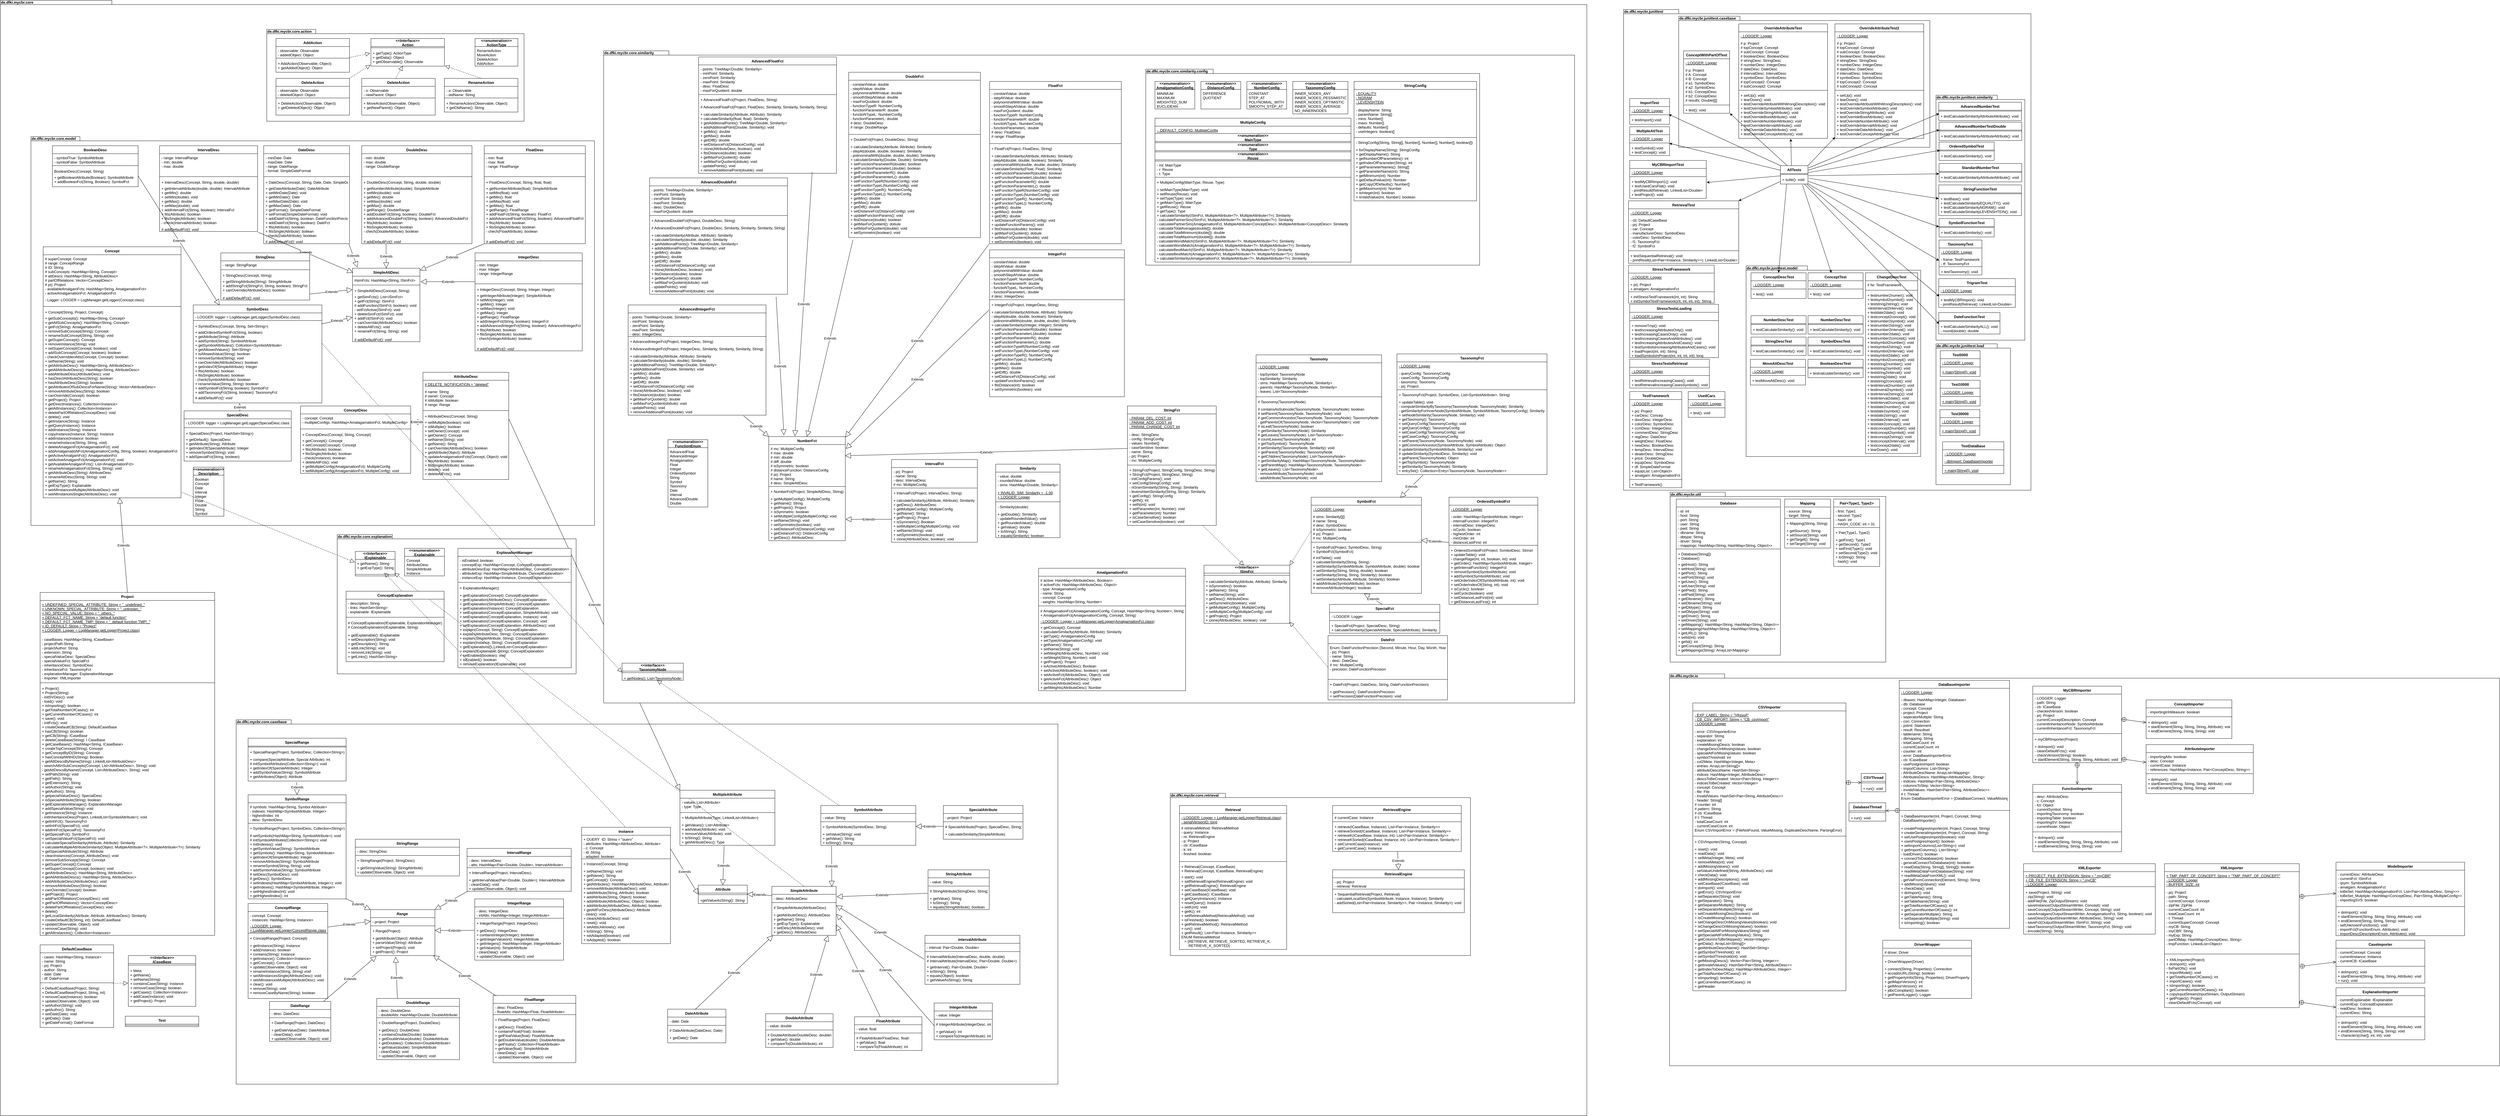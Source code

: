 <mxfile version="16.5.3" type="github">
  <diagram id="Gu31S6pkvQAPgfyOuc1N" name="Page-1">
    <mxGraphModel dx="730" dy="2028" grid="1" gridSize="10" guides="1" tooltips="1" connect="1" arrows="1" fold="1" page="1" pageScale="1" pageWidth="827" pageHeight="1169" math="0" shadow="0">
      <root>
        <mxCell id="0" />
        <mxCell id="1" parent="0" />
        <mxCell id="FTfPVMMRRFmOpc5WDNTI-2" value="de.dfki.mycbr.core" style="shape=folder;fontStyle=1;spacingTop=-7;tabWidth=120;tabHeight=14;tabPosition=left;html=1;verticalAlign=top;align=left;horizontal=1;labelPosition=center;verticalLabelPosition=middle;" parent="1" vertex="1">
          <mxGeometry x="1540" y="-90" width="5180" height="3642.5" as="geometry" />
        </mxCell>
        <mxCell id="FTfPVMMRRFmOpc5WDNTI-1" value="de.dfki.mycbr.core.casebase" style="shape=folder;fontStyle=1;spacingTop=-7;tabWidth=180;tabHeight=14;tabPosition=left;html=1;verticalAlign=top;align=left;horizontal=1;labelPosition=center;verticalLabelPosition=middle;" parent="1" vertex="1">
          <mxGeometry x="2310" y="2260" width="2683" height="1190" as="geometry" />
        </mxCell>
        <mxCell id="FTfPVMMRRFmOpc5WDNTI-3" value="DefaultCaseBase" style="swimlane;fontStyle=1;align=center;verticalAlign=top;childLayout=stackLayout;horizontal=1;startSize=26;horizontalStack=0;resizeParent=1;resizeParentMax=0;resizeLast=0;collapsible=1;marginBottom=0;" parent="1" vertex="1">
          <mxGeometry x="1670" y="2995" width="240" height="270" as="geometry" />
        </mxCell>
        <mxCell id="FTfPVMMRRFmOpc5WDNTI-4" value="- cases: HashMap&lt;String, Instance&gt;&#xa;- name: String&#xa;- prj: Project&#xa;- author: String&#xa;- date: Date&#xa;- df: DateFormat" style="text;strokeColor=none;fillColor=none;align=left;verticalAlign=top;spacingLeft=4;spacingRight=4;overflow=hidden;rotatable=0;points=[[0,0.5],[1,0.5]];portConstraint=eastwest;" parent="FTfPVMMRRFmOpc5WDNTI-3" vertex="1">
          <mxGeometry y="26" width="240" height="94" as="geometry" />
        </mxCell>
        <mxCell id="FTfPVMMRRFmOpc5WDNTI-5" value="" style="line;strokeWidth=1;fillColor=none;align=left;verticalAlign=middle;spacingTop=-1;spacingLeft=3;spacingRight=3;rotatable=0;labelPosition=right;points=[];portConstraint=eastwest;" parent="FTfPVMMRRFmOpc5WDNTI-3" vertex="1">
          <mxGeometry y="120" width="240" height="8" as="geometry" />
        </mxCell>
        <mxCell id="FTfPVMMRRFmOpc5WDNTI-6" value="+ DefaultCaseBase(Project, String)&#xa;+ DefaultCaseBase(Project, String, int)&#xa;+ removeCase(Instance): boolean&#xa;+ update(Observable, Object): void&#xa;+ setAuthor(String): void&#xa;+ getAuthor(): String&#xa;+ setDate(Date): void&#xa;+ getDate(): Date&#xa;+ getDateFormat(): DateFormat&#xa;" style="text;strokeColor=none;fillColor=none;align=left;verticalAlign=top;spacingLeft=4;spacingRight=4;overflow=hidden;rotatable=0;points=[[0,0.5],[1,0.5]];portConstraint=eastwest;" parent="FTfPVMMRRFmOpc5WDNTI-3" vertex="1">
          <mxGeometry y="128" width="240" height="142" as="geometry" />
        </mxCell>
        <mxCell id="FTfPVMMRRFmOpc5WDNTI-7" value="&lt;&lt;Interface&gt;&gt;&#xa;ICaseBase" style="swimlane;fontStyle=3;align=center;verticalAlign=middle;childLayout=stackLayout;horizontal=1;startSize=26;horizontalStack=0;resizeParent=1;resizeParentMax=0;resizeLast=0;collapsible=1;marginBottom=0;" parent="1" vertex="1">
          <mxGeometry x="1958" y="3030" width="220" height="166" as="geometry" />
        </mxCell>
        <mxCell id="FTfPVMMRRFmOpc5WDNTI-8" value="" style="line;strokeWidth=1;fillColor=none;align=left;verticalAlign=middle;spacingTop=-1;spacingLeft=3;spacingRight=3;rotatable=0;labelPosition=right;points=[];portConstraint=eastwest;" parent="FTfPVMMRRFmOpc5WDNTI-7" vertex="1">
          <mxGeometry y="26" width="220" height="10" as="geometry" />
        </mxCell>
        <mxCell id="FTfPVMMRRFmOpc5WDNTI-9" value="+ Meta&#xa;+ getName()&#xa;+ setName(String)&#xa;+ containsCase(String): Instance&#xa;+ removeCase(String): boolean&#xa;+ getCases(): Collection&lt;Instance&gt;&#xa;+ addCase(Instance): void&#xa;+ getProject(): Project" style="text;strokeColor=none;fillColor=none;align=left;verticalAlign=top;spacingLeft=4;spacingRight=4;overflow=hidden;rotatable=0;points=[[0,0.5],[1,0.5]];portConstraint=eastwest;" parent="FTfPVMMRRFmOpc5WDNTI-7" vertex="1">
          <mxGeometry y="36" width="220" height="130" as="geometry" />
        </mxCell>
        <mxCell id="FTfPVMMRRFmOpc5WDNTI-10" value="" style="endArrow=block;dashed=1;endFill=0;endSize=12;html=1;exitX=0.992;exitY=-0.017;exitDx=0;exitDy=0;exitPerimeter=0;entryX=-0.004;entryY=0.417;entryDx=0;entryDy=0;entryPerimeter=0;" parent="1" source="FTfPVMMRRFmOpc5WDNTI-6" target="FTfPVMMRRFmOpc5WDNTI-9" edge="1">
          <mxGeometry width="160" relative="1" as="geometry">
            <mxPoint x="1330" y="1966" as="sourcePoint" />
            <mxPoint x="1432" y="1977.71" as="targetPoint" />
          </mxGeometry>
        </mxCell>
        <mxCell id="FTfPVMMRRFmOpc5WDNTI-11" value="Project" style="swimlane;fontStyle=1;align=center;verticalAlign=top;childLayout=stackLayout;horizontal=1;startSize=26;horizontalStack=0;resizeParent=1;resizeParentMax=0;resizeLast=0;collapsible=1;marginBottom=0;" parent="1" vertex="1">
          <mxGeometry x="1670" y="1844" width="570" height="1120" as="geometry" />
        </mxCell>
        <mxCell id="FTfPVMMRRFmOpc5WDNTI-12" value="+ UNDEFINED_SPECIAL_ATTRIBUTE: String = &quot;_undefined_&quot;&#xa;+ UNKNOWN_SPECIAL_ATTRIBUTE: String = &quot;_unknown_&quot;&#xa;+ NO_SPECIAL_VALUE: String = &quot;_others_&quot;&#xa;+ DEFAULT_FCT_NAME: String = &quot;default function&quot;&#xa;+ DEFAULT_FCT_NAME_TMP: String = &quot;_default function TMP!_&quot;&#xa;+ ID_DEFAULT: String = &quot;Project&quot;&#xa;+ LOGGER: Logger = LogManager.getLogger(Project.class)" style="text;strokeColor=none;fillColor=none;align=left;verticalAlign=top;spacingLeft=4;spacingRight=4;overflow=hidden;rotatable=0;points=[[0,0.5],[1,0.5]];portConstraint=eastwest;fontStyle=4" parent="FTfPVMMRRFmOpc5WDNTI-11" vertex="1">
          <mxGeometry y="26" width="570" height="114" as="geometry" />
        </mxCell>
        <mxCell id="FTfPVMMRRFmOpc5WDNTI-13" value="- caseBases: HashMap&lt;String, ICaseBase&gt;&#xa;- projectPath:String&#xa;- projectAuthor: String&#xa;- extension: String&#xa;- specialValueDesc: SpecialDesc&#xa;- specialValueFct: SpecialFct&#xa;- inheritanceDesc: SymbolDesc&#xa;- inheritanceFct: TaxonomyFct&#xa;- explanationManager: ExplanationManager&#xa;- importer: XMLImporter" style="text;strokeColor=none;fillColor=none;align=left;verticalAlign=top;spacingLeft=4;spacingRight=4;overflow=hidden;rotatable=0;points=[[0,0.5],[1,0.5]];portConstraint=eastwest;" parent="FTfPVMMRRFmOpc5WDNTI-11" vertex="1">
          <mxGeometry y="140" width="570" height="150" as="geometry" />
        </mxCell>
        <mxCell id="FTfPVMMRRFmOpc5WDNTI-14" value="" style="line;strokeWidth=1;fillColor=none;align=left;verticalAlign=middle;spacingTop=-1;spacingLeft=3;spacingRight=3;rotatable=0;labelPosition=right;points=[];portConstraint=eastwest;" parent="FTfPVMMRRFmOpc5WDNTI-11" vertex="1">
          <mxGeometry y="290" width="570" height="10" as="geometry" />
        </mxCell>
        <mxCell id="FTfPVMMRRFmOpc5WDNTI-15" value="+ Project()&#xa;+ Project(String) &#xa;- initSVDesc(): void&#xa;- load(): void&#xa;+ isImporting(): boolean&#xa;+ getTotalNumberOfCases(): int&#xa;+ getCurrentNumberOfCases(): int&#xa;+ save(): void&#xa;- initFcts(): void&#xa;+ createDeafaultCB(String): DefaultCaseBase&#xa;+ hasCB(String): boolean&#xa;+ getCB(String): ICaseBase&#xa;+ deleteCaseBase(String): I CaseBase&#xa;+ getCaseBases(): HashMap&lt;String, ICaseBase&gt;&#xa;+ createTopConcept(String): Concept&#xa;+ getConceptByID(String): Concept&#xa;+ hasConceptWithID(String): Boolean&#xa;+ getAttDescsByName(String): LinkedList&lt;AttributeDesc&gt;&#xa;- searchAttInSubConcepts(Concept, List&lt;AttributeDesc&gt;, String): void&#xa;- getAttDescsByName(Concept, List&lt;AttributeDesc&gt;, String): void&#xa;+ setPath(String): void&#xa;+ getPath(): String&#xa;+ getExtension(): String&#xa;+ setAuthor(String): void&#xa;+ getAuthor(): String&#xa;+ getpecialValueDesc(): SpecialDesc&#xa;+ isSpecialAttribute(String): boolean&#xa;+ getExplanationManager(): ExplanationManager&#xa;+ addSpecialValue(String): void&#xa;+ getInstance(String): Instance&#xa;- initInheritanceDesc(Project, LinkedList&lt;SymbolAttribute&gt;): void&#xa;+ getInhFct(): TaxonomyFct&#xa;+ setInhFct(SpecialFct): void&#xa;+ addInhFct(SpecialFct): TaxonomyFct&#xa;+ getSpecialFct(): SymbolFct&#xa;+ setSpecialValueFct(SpecialFct): void&#xa;+ calculateSpecialSimilarity(Attribute, Attribute): Similarity&#xa;+ calculateMultipleAttributeSimilarity(Object, MultipleAttribute&lt;?&gt;, MultipleAttribute&lt;?&gt;): Similarity&#xa;+ getSpecialAttribute(String): Attribute&#xa;+ cleanInstances(Concept, AttributeDesc): void&#xa;+ removeSubSoncept(String): Concept&#xa;+ getSuperConcept():Concept&#xa;+ setSuperConcept(Concept, boolean): void&#xa;+ getAttributeDescs(): HashMap&lt;String, AttributeDesc&gt;&#xa;+ getAllAttributeDescs(): HashMap&lt;String, AttributeDesc&gt;&#xa;+ addAttributeDesc(AttributeDesc): void&#xa;+ removeAttributeDesc(String): boolean&#xa;+ canOverride(Concept): boolean&#xa;+ getProject(): Project&#xa;+ addPartOfRelation(ConceptDesc): void&#xa;+ getPartOfRelations(): Vector&lt;ConceptDesc&gt;&#xa;+ deletePartOfRelation(ConceptDesc): void&#xa;+ delete()&#xa;+ getLocalSimilarity(Attribute, Attribute, AttributeDesc): Similarity&#xa;+ createDefaultCB(String, int): DefaultCaseBase&#xa;+ update(Observable, Object): void&#xa;+ removeCase(String): void&#xa;+ getAllInstances(): Collection&lt;Instances&gt;" style="text;strokeColor=none;fillColor=none;align=left;verticalAlign=top;spacingLeft=4;spacingRight=4;overflow=hidden;rotatable=0;points=[[0,0.5],[1,0.5]];portConstraint=eastwest;" parent="FTfPVMMRRFmOpc5WDNTI-11" vertex="1">
          <mxGeometry y="300" width="570" height="820" as="geometry" />
        </mxCell>
        <mxCell id="FTfPVMMRRFmOpc5WDNTI-16" value="Test" style="swimlane;fontStyle=1;align=center;verticalAlign=top;childLayout=stackLayout;horizontal=1;startSize=26;horizontalStack=0;resizeParent=1;resizeParentMax=0;resizeLast=0;collapsible=1;marginBottom=0;" parent="1" vertex="1">
          <mxGeometry x="1948" y="3228" width="240" height="34" as="geometry" />
        </mxCell>
        <mxCell id="FTfPVMMRRFmOpc5WDNTI-17" value="" style="line;strokeWidth=1;fillColor=none;align=left;verticalAlign=middle;spacingTop=-1;spacingLeft=3;spacingRight=3;rotatable=0;labelPosition=right;points=[];portConstraint=eastwest;" parent="FTfPVMMRRFmOpc5WDNTI-16" vertex="1">
          <mxGeometry y="26" width="240" height="8" as="geometry" />
        </mxCell>
        <mxCell id="FTfPVMMRRFmOpc5WDNTI-18" value="de.dfki.mycbr.core.action" style="shape=folder;fontStyle=1;spacingTop=-7;tabWidth=160;tabHeight=14;tabPosition=left;html=1;verticalAlign=top;align=left;horizontal=1;labelPosition=center;verticalLabelPosition=middle;" parent="1" vertex="1">
          <mxGeometry x="2410" y="5" width="840" height="300" as="geometry" />
        </mxCell>
        <mxCell id="FTfPVMMRRFmOpc5WDNTI-19" value="&lt;&lt;Interface&gt;&gt;&#xa;Action" style="swimlane;fontStyle=1;align=center;verticalAlign=middle;childLayout=stackLayout;horizontal=1;startSize=26;horizontalStack=0;resizeParent=1;resizeParentMax=0;resizeLast=0;collapsible=1;marginBottom=0;" parent="1" vertex="1">
          <mxGeometry x="2750" y="35" width="240" height="90" as="geometry" />
        </mxCell>
        <mxCell id="FTfPVMMRRFmOpc5WDNTI-20" value="" style="line;strokeWidth=1;fillColor=none;align=left;verticalAlign=middle;spacingTop=-1;spacingLeft=3;spacingRight=3;rotatable=0;labelPosition=right;points=[];portConstraint=eastwest;" parent="FTfPVMMRRFmOpc5WDNTI-19" vertex="1">
          <mxGeometry y="26" width="240" height="8" as="geometry" />
        </mxCell>
        <mxCell id="FTfPVMMRRFmOpc5WDNTI-21" value="+ getType(): ActionType&#xa;+ getData(): Object&#xa;+ getObservable(): Observable" style="text;strokeColor=none;fillColor=none;align=left;verticalAlign=top;spacingLeft=4;spacingRight=4;overflow=hidden;rotatable=0;points=[[0,0.5],[1,0.5]];portConstraint=eastwest;" parent="FTfPVMMRRFmOpc5WDNTI-19" vertex="1">
          <mxGeometry y="34" width="240" height="56" as="geometry" />
        </mxCell>
        <mxCell id="FTfPVMMRRFmOpc5WDNTI-22" value="&lt;&lt;enumeration&gt;&gt;&#xa;ActionType" style="swimlane;fontStyle=1;align=center;verticalAlign=middle;childLayout=stackLayout;horizontal=1;startSize=26;horizontalStack=0;resizeParent=1;resizeParentMax=0;resizeLast=0;collapsible=1;marginBottom=0;" parent="1" vertex="1">
          <mxGeometry x="3090" y="35" width="140" height="90" as="geometry" />
        </mxCell>
        <mxCell id="FTfPVMMRRFmOpc5WDNTI-23" value="RenameAction&#xa;MoveAction&#xa;DeleteAction&#xa;AddAction&#xa;" style="text;strokeColor=none;fillColor=none;align=left;verticalAlign=top;spacingLeft=4;spacingRight=4;overflow=hidden;rotatable=0;points=[[0,0.5],[1,0.5]];portConstraint=eastwest;" parent="FTfPVMMRRFmOpc5WDNTI-22" vertex="1">
          <mxGeometry y="26" width="140" height="64" as="geometry" />
        </mxCell>
        <mxCell id="FTfPVMMRRFmOpc5WDNTI-24" value="AddAction" style="swimlane;fontStyle=1;align=center;verticalAlign=top;childLayout=stackLayout;horizontal=1;startSize=26;horizontalStack=0;resizeParent=1;resizeParentMax=0;resizeLast=0;collapsible=1;marginBottom=0;" parent="1" vertex="1">
          <mxGeometry x="2440" y="35" width="240" height="110" as="geometry" />
        </mxCell>
        <mxCell id="FTfPVMMRRFmOpc5WDNTI-25" value="- observable: Observable&#xa;- addedObject: Object" style="text;strokeColor=none;fillColor=none;align=left;verticalAlign=top;spacingLeft=4;spacingRight=4;overflow=hidden;rotatable=0;points=[[0,0.5],[1,0.5]];portConstraint=eastwest;" parent="FTfPVMMRRFmOpc5WDNTI-24" vertex="1">
          <mxGeometry y="26" width="240" height="34" as="geometry" />
        </mxCell>
        <mxCell id="FTfPVMMRRFmOpc5WDNTI-26" value="" style="line;strokeWidth=1;fillColor=none;align=left;verticalAlign=middle;spacingTop=-1;spacingLeft=3;spacingRight=3;rotatable=0;labelPosition=right;points=[];portConstraint=eastwest;" parent="FTfPVMMRRFmOpc5WDNTI-24" vertex="1">
          <mxGeometry y="60" width="240" height="8" as="geometry" />
        </mxCell>
        <mxCell id="FTfPVMMRRFmOpc5WDNTI-27" value="+ AddAction(Observable, Object)&#xa;+ getAddedObject(): Object" style="text;strokeColor=none;fillColor=none;align=left;verticalAlign=top;spacingLeft=4;spacingRight=4;overflow=hidden;rotatable=0;points=[[0,0.5],[1,0.5]];portConstraint=eastwest;" parent="FTfPVMMRRFmOpc5WDNTI-24" vertex="1">
          <mxGeometry y="68" width="240" height="42" as="geometry" />
        </mxCell>
        <mxCell id="FTfPVMMRRFmOpc5WDNTI-28" value="DeleteAction" style="swimlane;fontStyle=1;align=center;verticalAlign=top;childLayout=stackLayout;horizontal=1;startSize=26;horizontalStack=0;resizeParent=1;resizeParentMax=0;resizeLast=0;collapsible=1;marginBottom=0;" parent="1" vertex="1">
          <mxGeometry x="2440" y="165" width="240" height="120" as="geometry" />
        </mxCell>
        <mxCell id="FTfPVMMRRFmOpc5WDNTI-29" value="- observable: Observable&#xa;- deletedObject: Object" style="text;strokeColor=none;fillColor=none;align=left;verticalAlign=top;spacingLeft=4;spacingRight=4;overflow=hidden;rotatable=0;points=[[0,0.5],[1,0.5]];portConstraint=eastwest;" parent="FTfPVMMRRFmOpc5WDNTI-28" vertex="1">
          <mxGeometry y="26" width="240" height="34" as="geometry" />
        </mxCell>
        <mxCell id="FTfPVMMRRFmOpc5WDNTI-30" value="" style="line;strokeWidth=1;fillColor=none;align=left;verticalAlign=middle;spacingTop=-1;spacingLeft=3;spacingRight=3;rotatable=0;labelPosition=right;points=[];portConstraint=eastwest;" parent="FTfPVMMRRFmOpc5WDNTI-28" vertex="1">
          <mxGeometry y="60" width="240" height="8" as="geometry" />
        </mxCell>
        <mxCell id="FTfPVMMRRFmOpc5WDNTI-31" value="+ DeleteAction(Observable, Object)&#xa;+ getDeletedObject(): Object" style="text;strokeColor=none;fillColor=none;align=left;verticalAlign=top;spacingLeft=4;spacingRight=4;overflow=hidden;rotatable=0;points=[[0,0.5],[1,0.5]];portConstraint=eastwest;" parent="FTfPVMMRRFmOpc5WDNTI-28" vertex="1">
          <mxGeometry y="68" width="240" height="52" as="geometry" />
        </mxCell>
        <mxCell id="FTfPVMMRRFmOpc5WDNTI-32" value="DeleteAction" style="swimlane;fontStyle=1;align=center;verticalAlign=top;childLayout=stackLayout;horizontal=1;startSize=26;horizontalStack=0;resizeParent=1;resizeParentMax=0;resizeLast=0;collapsible=1;marginBottom=0;" parent="1" vertex="1">
          <mxGeometry x="2720" y="165" width="240" height="120" as="geometry" />
        </mxCell>
        <mxCell id="FTfPVMMRRFmOpc5WDNTI-33" value="- o: Observable&#xa;- newParent: Object" style="text;strokeColor=none;fillColor=none;align=left;verticalAlign=top;spacingLeft=4;spacingRight=4;overflow=hidden;rotatable=0;points=[[0,0.5],[1,0.5]];portConstraint=eastwest;" parent="FTfPVMMRRFmOpc5WDNTI-32" vertex="1">
          <mxGeometry y="26" width="240" height="34" as="geometry" />
        </mxCell>
        <mxCell id="FTfPVMMRRFmOpc5WDNTI-34" value="" style="line;strokeWidth=1;fillColor=none;align=left;verticalAlign=middle;spacingTop=-1;spacingLeft=3;spacingRight=3;rotatable=0;labelPosition=right;points=[];portConstraint=eastwest;" parent="FTfPVMMRRFmOpc5WDNTI-32" vertex="1">
          <mxGeometry y="60" width="240" height="8" as="geometry" />
        </mxCell>
        <mxCell id="FTfPVMMRRFmOpc5WDNTI-35" value="+ MoveAction(Observable, Object)&#xa;+ getNewParent(): Object&#xa;" style="text;strokeColor=none;fillColor=none;align=left;verticalAlign=top;spacingLeft=4;spacingRight=4;overflow=hidden;rotatable=0;points=[[0,0.5],[1,0.5]];portConstraint=eastwest;" parent="FTfPVMMRRFmOpc5WDNTI-32" vertex="1">
          <mxGeometry y="68" width="240" height="52" as="geometry" />
        </mxCell>
        <mxCell id="FTfPVMMRRFmOpc5WDNTI-36" value="RenameAction" style="swimlane;fontStyle=1;align=center;verticalAlign=top;childLayout=stackLayout;horizontal=1;startSize=26;horizontalStack=0;resizeParent=1;resizeParentMax=0;resizeLast=0;collapsible=1;marginBottom=0;" parent="1" vertex="1">
          <mxGeometry x="2990" y="165" width="240" height="110" as="geometry" />
        </mxCell>
        <mxCell id="FTfPVMMRRFmOpc5WDNTI-37" value="- o: Observable&#xa;- oldName: String" style="text;strokeColor=none;fillColor=none;align=left;verticalAlign=top;spacingLeft=4;spacingRight=4;overflow=hidden;rotatable=0;points=[[0,0.5],[1,0.5]];portConstraint=eastwest;" parent="FTfPVMMRRFmOpc5WDNTI-36" vertex="1">
          <mxGeometry y="26" width="240" height="34" as="geometry" />
        </mxCell>
        <mxCell id="FTfPVMMRRFmOpc5WDNTI-38" value="" style="line;strokeWidth=1;fillColor=none;align=left;verticalAlign=middle;spacingTop=-1;spacingLeft=3;spacingRight=3;rotatable=0;labelPosition=right;points=[];portConstraint=eastwest;" parent="FTfPVMMRRFmOpc5WDNTI-36" vertex="1">
          <mxGeometry y="60" width="240" height="8" as="geometry" />
        </mxCell>
        <mxCell id="FTfPVMMRRFmOpc5WDNTI-39" value="+ RenameAction(Observable, Object)&#xa;+ getOldName(): String&#xa;" style="text;strokeColor=none;fillColor=none;align=left;verticalAlign=top;spacingLeft=4;spacingRight=4;overflow=hidden;rotatable=0;points=[[0,0.5],[1,0.5]];portConstraint=eastwest;" parent="FTfPVMMRRFmOpc5WDNTI-36" vertex="1">
          <mxGeometry y="68" width="240" height="42" as="geometry" />
        </mxCell>
        <mxCell id="FTfPVMMRRFmOpc5WDNTI-40" value="" style="endArrow=block;dashed=1;endFill=0;endSize=12;html=1;entryX=-0.012;entryY=0.25;entryDx=0;entryDy=0;entryPerimeter=0;" parent="1" target="FTfPVMMRRFmOpc5WDNTI-21" edge="1">
          <mxGeometry width="160" relative="1" as="geometry">
            <mxPoint x="2680" y="97" as="sourcePoint" />
            <mxPoint x="2840" y="124" as="targetPoint" />
          </mxGeometry>
        </mxCell>
        <mxCell id="FTfPVMMRRFmOpc5WDNTI-41" value="" style="endArrow=block;dashed=1;endFill=0;endSize=12;html=1;entryX=-0.008;entryY=0.935;entryDx=0;entryDy=0;entryPerimeter=0;exitX=1;exitY=0;exitDx=0;exitDy=0;" parent="1" source="FTfPVMMRRFmOpc5WDNTI-28" target="FTfPVMMRRFmOpc5WDNTI-21" edge="1">
          <mxGeometry width="160" relative="1" as="geometry">
            <mxPoint x="2690" y="107" as="sourcePoint" />
            <mxPoint x="2757.12" y="93" as="targetPoint" />
          </mxGeometry>
        </mxCell>
        <mxCell id="FTfPVMMRRFmOpc5WDNTI-42" value="" style="endArrow=block;dashed=1;endFill=0;endSize=12;html=1;exitX=0.464;exitY=-0.01;exitDx=0;exitDy=0;exitPerimeter=0;" parent="1" source="FTfPVMMRRFmOpc5WDNTI-32" target="FTfPVMMRRFmOpc5WDNTI-21" edge="1">
          <mxGeometry width="160" relative="1" as="geometry">
            <mxPoint x="2690" y="175" as="sourcePoint" />
            <mxPoint x="2758.08" y="131.36" as="targetPoint" />
          </mxGeometry>
        </mxCell>
        <mxCell id="FTfPVMMRRFmOpc5WDNTI-43" value="" style="endArrow=block;dashed=1;endFill=0;endSize=12;html=1;entryX=1.009;entryY=0.979;entryDx=0;entryDy=0;entryPerimeter=0;exitX=0.5;exitY=0;exitDx=0;exitDy=0;" parent="1" source="FTfPVMMRRFmOpc5WDNTI-36" target="FTfPVMMRRFmOpc5WDNTI-21" edge="1">
          <mxGeometry width="160" relative="1" as="geometry">
            <mxPoint x="2849.85" y="175" as="sourcePoint" />
            <mxPoint x="2849.76" y="138.808" as="targetPoint" />
          </mxGeometry>
        </mxCell>
        <mxCell id="FTfPVMMRRFmOpc5WDNTI-44" value="Attribute" style="swimlane;fontStyle=3;align=center;verticalAlign=top;childLayout=stackLayout;horizontal=1;startSize=26;horizontalStack=0;resizeParent=1;resizeParentMax=0;resizeLast=0;collapsible=1;marginBottom=0;" parent="1" vertex="1">
          <mxGeometry x="3819" y="2800" width="160" height="60" as="geometry" />
        </mxCell>
        <mxCell id="FTfPVMMRRFmOpc5WDNTI-45" value="" style="line;strokeWidth=1;fillColor=none;align=left;verticalAlign=middle;spacingTop=-1;spacingLeft=3;spacingRight=3;rotatable=0;labelPosition=right;points=[];portConstraint=eastwest;" parent="FTfPVMMRRFmOpc5WDNTI-44" vertex="1">
          <mxGeometry y="26" width="160" height="10" as="geometry" />
        </mxCell>
        <mxCell id="FTfPVMMRRFmOpc5WDNTI-46" value="+getValueAsString(): String" style="text;strokeColor=none;fillColor=none;align=left;verticalAlign=top;spacingLeft=4;spacingRight=4;overflow=hidden;rotatable=0;points=[[0,0.5],[1,0.5]];portConstraint=eastwest;fontStyle=2" parent="FTfPVMMRRFmOpc5WDNTI-44" vertex="1">
          <mxGeometry y="36" width="160" height="24" as="geometry" />
        </mxCell>
        <mxCell id="FTfPVMMRRFmOpc5WDNTI-47" value="Range " style="swimlane;fontStyle=3;align=center;verticalAlign=top;childLayout=stackLayout;horizontal=1;startSize=26;horizontalStack=0;resizeParent=1;resizeParentMax=0;resizeLast=0;collapsible=1;marginBottom=0;" parent="1" vertex="1">
          <mxGeometry x="2749" y="2880" width="210" height="150" as="geometry" />
        </mxCell>
        <mxCell id="FTfPVMMRRFmOpc5WDNTI-48" value="- project: Project" style="text;strokeColor=none;fillColor=none;align=left;verticalAlign=top;spacingLeft=4;spacingRight=4;overflow=hidden;rotatable=0;points=[[0,0.5],[1,0.5]];portConstraint=eastwest;" parent="FTfPVMMRRFmOpc5WDNTI-47" vertex="1">
          <mxGeometry y="26" width="210" height="24" as="geometry" />
        </mxCell>
        <mxCell id="FTfPVMMRRFmOpc5WDNTI-49" value="" style="line;strokeWidth=1;fillColor=none;align=left;verticalAlign=middle;spacingTop=-1;spacingLeft=3;spacingRight=3;rotatable=0;labelPosition=right;points=[];portConstraint=eastwest;" parent="FTfPVMMRRFmOpc5WDNTI-47" vertex="1">
          <mxGeometry y="50" width="210" height="6" as="geometry" />
        </mxCell>
        <mxCell id="FTfPVMMRRFmOpc5WDNTI-50" value="+ Range(Project)" style="text;strokeColor=none;fillColor=none;align=left;verticalAlign=top;spacingLeft=4;spacingRight=4;overflow=hidden;rotatable=0;points=[[0,0.5],[1,0.5]];portConstraint=eastwest;fontStyle=0" parent="FTfPVMMRRFmOpc5WDNTI-47" vertex="1">
          <mxGeometry y="56" width="210" height="24" as="geometry" />
        </mxCell>
        <mxCell id="FTfPVMMRRFmOpc5WDNTI-51" value="+ getAttribute(Object): Attribute&#xa;+ parseValue(String): Attribute" style="text;strokeColor=none;fillColor=none;align=left;verticalAlign=top;spacingLeft=4;spacingRight=4;overflow=hidden;rotatable=0;points=[[0,0.5],[1,0.5]];portConstraint=eastwest;fontStyle=2" parent="FTfPVMMRRFmOpc5WDNTI-47" vertex="1">
          <mxGeometry y="80" width="210" height="30" as="geometry" />
        </mxCell>
        <mxCell id="FTfPVMMRRFmOpc5WDNTI-52" value="+ setProject(Project): void&#xa;+ getProject(): Project" style="text;strokeColor=none;fillColor=none;align=left;verticalAlign=top;spacingLeft=4;spacingRight=4;overflow=hidden;rotatable=0;points=[[0,0.5],[1,0.5]];portConstraint=eastwest;fontStyle=0" parent="FTfPVMMRRFmOpc5WDNTI-47" vertex="1">
          <mxGeometry y="110" width="210" height="40" as="geometry" />
        </mxCell>
        <mxCell id="FTfPVMMRRFmOpc5WDNTI-53" value="ConceptRange" style="swimlane;fontStyle=1;align=center;verticalAlign=top;childLayout=stackLayout;horizontal=1;startSize=26;horizontalStack=0;resizeParent=1;resizeParentMax=0;resizeLast=0;collapsible=1;marginBottom=0;" parent="1" vertex="1">
          <mxGeometry x="2349" y="2860" width="260" height="310" as="geometry" />
        </mxCell>
        <mxCell id="FTfPVMMRRFmOpc5WDNTI-54" value="- concept: Concept&#xa;- instances: HasMap&lt;String, Instance&gt;" style="text;strokeColor=none;fillColor=none;align=left;verticalAlign=top;spacingLeft=4;spacingRight=4;overflow=hidden;rotatable=0;points=[[0,0.5],[1,0.5]];portConstraint=eastwest;" parent="FTfPVMMRRFmOpc5WDNTI-53" vertex="1">
          <mxGeometry y="26" width="260" height="34" as="geometry" />
        </mxCell>
        <mxCell id="FTfPVMMRRFmOpc5WDNTI-55" value="- LOGGER: Logger &#xa;= LogManager.getLogger(ConceptRange.class)" style="text;strokeColor=none;fillColor=none;align=left;verticalAlign=top;spacingLeft=4;spacingRight=4;overflow=hidden;rotatable=0;points=[[0,0.5],[1,0.5]];portConstraint=eastwest;fontStyle=4" parent="FTfPVMMRRFmOpc5WDNTI-53" vertex="1">
          <mxGeometry y="60" width="260" height="34" as="geometry" />
        </mxCell>
        <mxCell id="FTfPVMMRRFmOpc5WDNTI-56" value="" style="line;strokeWidth=1;fillColor=none;align=left;verticalAlign=middle;spacingTop=-1;spacingLeft=3;spacingRight=3;rotatable=0;labelPosition=right;points=[];portConstraint=eastwest;" parent="FTfPVMMRRFmOpc5WDNTI-53" vertex="1">
          <mxGeometry y="94" width="260" height="6" as="geometry" />
        </mxCell>
        <mxCell id="FTfPVMMRRFmOpc5WDNTI-57" value="+ ConceptRange(Project, Concept)" style="text;strokeColor=none;fillColor=none;align=left;verticalAlign=top;spacingLeft=4;spacingRight=4;overflow=hidden;rotatable=0;points=[[0,0.5],[1,0.5]];portConstraint=eastwest;fontStyle=0" parent="FTfPVMMRRFmOpc5WDNTI-53" vertex="1">
          <mxGeometry y="100" width="260" height="24" as="geometry" />
        </mxCell>
        <mxCell id="FTfPVMMRRFmOpc5WDNTI-58" value="+ getInstance(String): Instance&#xa;+ add(Instance): boolean&#xa;+ contains(String): Instance&#xa;+ getInstance(): Collection&lt;Instance&gt;&#xa;+ getConcept(): Concept&#xa;+ update(Observable, Object): void&#xa;+ renameInstance(String, String) void&#xa;+ setAllinstancesSingle(AttributeDesc): void&#xa;+ setAllInstancesMultiple(AttributeDesc): void&#xa;+ clear(): void&#xa;+ remove(String): void&#xa;+ removeCaseByName(String): boolean" style="text;strokeColor=none;fillColor=none;align=left;verticalAlign=top;spacingLeft=4;spacingRight=4;overflow=hidden;rotatable=0;points=[[0,0.5],[1,0.5]];portConstraint=eastwest;fontStyle=0" parent="FTfPVMMRRFmOpc5WDNTI-53" vertex="1">
          <mxGeometry y="124" width="260" height="186" as="geometry" />
        </mxCell>
        <mxCell id="FTfPVMMRRFmOpc5WDNTI-59" value="Extends" style="endArrow=block;endSize=16;endFill=0;html=1;entryX=0;entryY=0.5;entryDx=0;entryDy=0;exitX=1;exitY=0.5;exitDx=0;exitDy=0;" parent="1" source="FTfPVMMRRFmOpc5WDNTI-55" target="FTfPVMMRRFmOpc5WDNTI-48" edge="1">
          <mxGeometry width="160" relative="1" as="geometry">
            <mxPoint x="2727" y="2665" as="sourcePoint" />
            <mxPoint x="2887" y="2665" as="targetPoint" />
          </mxGeometry>
        </mxCell>
        <mxCell id="FTfPVMMRRFmOpc5WDNTI-60" value="de.dfki.mycbr.core.model" style="shape=folder;fontStyle=1;spacingTop=-7;tabWidth=160;tabHeight=14;tabPosition=left;html=1;verticalAlign=top;align=left;horizontal=1;labelPosition=center;verticalLabelPosition=middle;" parent="1" vertex="1">
          <mxGeometry x="1640" y="355" width="1840" height="1270" as="geometry" />
        </mxCell>
        <mxCell id="FTfPVMMRRFmOpc5WDNTI-61" value="Concept" style="swimlane;fontStyle=1;align=center;verticalAlign=top;childLayout=stackLayout;horizontal=1;startSize=26;horizontalStack=0;resizeParent=1;resizeParentMax=0;resizeLast=0;collapsible=1;marginBottom=0;" parent="1" vertex="1">
          <mxGeometry x="1680" y="715" width="450" height="820" as="geometry" />
        </mxCell>
        <mxCell id="FTfPVMMRRFmOpc5WDNTI-62" value="# superConcept: Concept&#xa;# range: ConceptRange&#xa;# ID: String&#xa;# subConcepts: HashMap&lt;String, Concept&gt;&#xa;# attDescs: HashMap&lt;String, AttributeDesc&gt;&#xa;# partOfRelations: Vector&lt;ConceptDesc&gt;&#xa;# prj: Project&#xa;- availableAmalgamFcts: HashMap&lt;String, AmalgamationFct&gt;&#xa;- activeAmalgamationFct: AmalgamationFct" style="text;strokeColor=none;fillColor=none;align=left;verticalAlign=top;spacingLeft=4;spacingRight=4;overflow=hidden;rotatable=0;points=[[0,0.5],[1,0.5]];portConstraint=eastwest;fontStyle=0" parent="FTfPVMMRRFmOpc5WDNTI-61" vertex="1">
          <mxGeometry y="26" width="450" height="134" as="geometry" />
        </mxCell>
        <mxCell id="FTfPVMMRRFmOpc5WDNTI-63" value="- Logger: LOGGER = LogManager.getLogger(Concept.class)" style="text;strokeColor=none;fillColor=none;align=left;verticalAlign=top;spacingLeft=4;spacingRight=4;overflow=hidden;rotatable=0;points=[[0,0.5],[1,0.5]];portConstraint=eastwest;fontStyle=0" parent="FTfPVMMRRFmOpc5WDNTI-61" vertex="1">
          <mxGeometry y="160" width="450" height="30" as="geometry" />
        </mxCell>
        <mxCell id="FTfPVMMRRFmOpc5WDNTI-64" value="" style="line;strokeWidth=1;fillColor=none;align=left;verticalAlign=middle;spacingTop=-1;spacingLeft=3;spacingRight=3;rotatable=0;labelPosition=right;points=[];portConstraint=eastwest;" parent="FTfPVMMRRFmOpc5WDNTI-61" vertex="1">
          <mxGeometry y="190" width="450" height="10" as="geometry" />
        </mxCell>
        <mxCell id="FTfPVMMRRFmOpc5WDNTI-65" value="+ Concept(String, Project, Concept)" style="text;strokeColor=none;fillColor=none;align=left;verticalAlign=top;spacingLeft=4;spacingRight=4;overflow=hidden;rotatable=0;points=[[0,0.5],[1,0.5]];portConstraint=eastwest;" parent="FTfPVMMRRFmOpc5WDNTI-61" vertex="1">
          <mxGeometry y="200" width="450" height="20" as="geometry" />
        </mxCell>
        <mxCell id="FTfPVMMRRFmOpc5WDNTI-66" value="+ getSubConcepts(): HashMap&lt;String, Concept&gt;&#xa;+ getAllSubConcepts(): HashMap&lt;String, Concept&gt;&#xa;+ getFct(String): AmalgamationFct&#xa;+ removeSubConcept(String): Concept&#xa;+ renameSubConcept(String, String): void&#xa;+ getSuperConcept(): Concept&#xa;+ removeInstance(String): void&#xa;+ setSuperConcept(Concept, boolean): void&#xa;+ addSubConcept(Concept, boolean): boolean&#xa;- checkOverriddenAtts(Concept, Concept): boolean&#xa;+ setName(String): void&#xa;+ getAttirbuteDesc(): HashMap&lt;String, AttributeDesc&gt;&#xa;+ getAllAttributeDescs(): HashMap&lt;String, AttributeDesc&gt;&#xa;+ addAttributeDesc(AttributeDesc): void&#xa;+ hasDirectAttributeDesc(String): boolean&#xa;+ hasAttributeDesc(String): boolean&#xa;+ getAttributesOfSubDescsForName(String): Vector&lt;AttributeDesc&gt;&#xa;+ removeAttributeDesc(String): boolean&#xa;+ canOverride(Concept): boolean&#xa;+ getProject(): Project&#xa;+ getDirectInstances(): Collection&lt;Instance&gt;&#xa;+ getAllInstances(): Collection&lt;Instance&gt;&#xa;+ deletePartOfRelation(ConceptDesc): void&#xa;+ delete(): void&#xa;+ getInstance(String): Instance&#xa;+ getQueryInstance(): Instance&#xa;+ addInstance(String): Instance&#xa;+ copyInstance(Instance, String): Instance&#xa;+ addInstance(Instance: boolean&#xa;+ renameInstance(String, String, void) &#xa;+ deleteAmalgamFct(AmalgamationFct): void&#xa;+ addAmalgamatioNFct(AmalgamationConfig, String, boolean): AmalgamationFct&#xa;+ getActiveAmalgamFct(): AmalgamationFct&#xa;+ setActiveAmalgamFct(AmalgamationFct): void&#xa;+ getAvailableAmalgamFcts(): List&lt;AmalgamationFct&gt;&#xa;+ renameAmalgamationFct(String, String): void&#xa;+ getAttributeDesc(String): AttributeDesc&#xa;+ renameAttDesc(String, String): void&#xa;+ getName(): String&#xa;+ getExpType(): Explainable&#xa;+ setAllInstancesMultiple(AttributeDesc): void&#xa;+ setAllInstancesSingle(AttributeDesc): void" style="text;strokeColor=none;fillColor=none;align=left;verticalAlign=top;spacingLeft=4;spacingRight=4;overflow=hidden;rotatable=0;points=[[0,0.5],[1,0.5]];portConstraint=eastwest;" parent="FTfPVMMRRFmOpc5WDNTI-61" vertex="1">
          <mxGeometry y="220" width="450" height="600" as="geometry" />
        </mxCell>
        <mxCell id="FTfPVMMRRFmOpc5WDNTI-67" value="Extends" style="endArrow=block;endSize=16;endFill=0;html=1;exitX=0.5;exitY=0;exitDx=0;exitDy=0;" parent="1" source="FTfPVMMRRFmOpc5WDNTI-11" target="FTfPVMMRRFmOpc5WDNTI-66" edge="1">
          <mxGeometry width="160" relative="1" as="geometry">
            <mxPoint x="1870" y="2270" as="sourcePoint" />
            <mxPoint x="2030" y="2270" as="targetPoint" />
          </mxGeometry>
        </mxCell>
        <mxCell id="FTfPVMMRRFmOpc5WDNTI-68" value="de.dfki.mycbr.core.explanation" style="shape=folder;fontStyle=1;spacingTop=-7;tabWidth=180;tabHeight=14;tabPosition=left;html=1;verticalAlign=top;align=left;horizontal=1;labelPosition=center;verticalLabelPosition=middle;" parent="1" vertex="1">
          <mxGeometry x="2640" y="1655" width="780" height="455" as="geometry" />
        </mxCell>
        <mxCell id="FTfPVMMRRFmOpc5WDNTI-69" value="&lt;&lt;Interface&gt;&gt;&#xa;IExplainable" style="swimlane;fontStyle=1;align=center;verticalAlign=middle;childLayout=stackLayout;horizontal=1;startSize=26;horizontalStack=0;resizeParent=1;resizeParentMax=0;resizeLast=0;collapsible=1;marginBottom=0;" parent="1" vertex="1">
          <mxGeometry x="2699" y="1710" width="130" height="80" as="geometry" />
        </mxCell>
        <mxCell id="FTfPVMMRRFmOpc5WDNTI-71" value="+ getName(): String&#xa;+ getExpType(): String" style="text;strokeColor=none;fillColor=none;align=left;verticalAlign=top;spacingLeft=4;spacingRight=4;overflow=hidden;rotatable=0;points=[[0,0.5],[1,0.5]];portConstraint=eastwest;" parent="FTfPVMMRRFmOpc5WDNTI-69" vertex="1">
          <mxGeometry y="26" width="130" height="44" as="geometry" />
        </mxCell>
        <mxCell id="FTfPVMMRRFmOpc5WDNTI-70" value="" style="line;strokeWidth=1;fillColor=none;align=left;verticalAlign=middle;spacingTop=-1;spacingLeft=3;spacingRight=3;rotatable=0;labelPosition=right;points=[];portConstraint=eastwest;" parent="FTfPVMMRRFmOpc5WDNTI-69" vertex="1">
          <mxGeometry y="70" width="130" height="10" as="geometry" />
        </mxCell>
        <mxCell id="FTfPVMMRRFmOpc5WDNTI-72" value="" style="endArrow=block;dashed=1;endFill=0;endSize=12;html=1;entryX=-0.014;entryY=0.212;entryDx=0;entryDy=0;entryPerimeter=0;exitX=1.007;exitY=0.97;exitDx=0;exitDy=0;exitPerimeter=0;" parent="1" source="FTfPVMMRRFmOpc5WDNTI-66" target="FTfPVMMRRFmOpc5WDNTI-71" edge="1">
          <mxGeometry width="160" relative="1" as="geometry">
            <mxPoint x="2220.0" y="1852.067" as="sourcePoint" />
            <mxPoint x="3740" y="1687.358" as="targetPoint" />
          </mxGeometry>
        </mxCell>
        <mxCell id="FTfPVMMRRFmOpc5WDNTI-73" value="DateAttribute" style="swimlane;fontStyle=1;align=center;verticalAlign=top;childLayout=stackLayout;horizontal=1;startSize=26;horizontalStack=0;resizeParent=1;resizeParentMax=0;resizeLast=0;collapsible=1;marginBottom=0;" parent="1" vertex="1">
          <mxGeometry x="3719" y="3205" width="190" height="110" as="geometry" />
        </mxCell>
        <mxCell id="FTfPVMMRRFmOpc5WDNTI-74" value="- date: Date" style="text;strokeColor=none;fillColor=none;align=left;verticalAlign=top;spacingLeft=4;spacingRight=4;overflow=hidden;rotatable=0;points=[[0,0.5],[1,0.5]];portConstraint=eastwest;" parent="FTfPVMMRRFmOpc5WDNTI-73" vertex="1">
          <mxGeometry y="26" width="190" height="24" as="geometry" />
        </mxCell>
        <mxCell id="FTfPVMMRRFmOpc5WDNTI-75" value="" style="line;strokeWidth=1;fillColor=none;align=left;verticalAlign=middle;spacingTop=-1;spacingLeft=3;spacingRight=3;rotatable=0;labelPosition=right;points=[];portConstraint=eastwest;" parent="FTfPVMMRRFmOpc5WDNTI-73" vertex="1">
          <mxGeometry y="50" width="190" height="6" as="geometry" />
        </mxCell>
        <mxCell id="FTfPVMMRRFmOpc5WDNTI-76" value="# DateAttribute(DateDesc, Date)" style="text;strokeColor=none;fillColor=none;align=left;verticalAlign=top;spacingLeft=4;spacingRight=4;overflow=hidden;rotatable=0;points=[[0,0.5],[1,0.5]];portConstraint=eastwest;fontStyle=0" parent="FTfPVMMRRFmOpc5WDNTI-73" vertex="1">
          <mxGeometry y="56" width="190" height="24" as="geometry" />
        </mxCell>
        <mxCell id="FTfPVMMRRFmOpc5WDNTI-77" value="+ getDate(): Date" style="text;strokeColor=none;fillColor=none;align=left;verticalAlign=top;spacingLeft=4;spacingRight=4;overflow=hidden;rotatable=0;points=[[0,0.5],[1,0.5]];portConstraint=eastwest;fontStyle=0" parent="FTfPVMMRRFmOpc5WDNTI-73" vertex="1">
          <mxGeometry y="80" width="190" height="30" as="geometry" />
        </mxCell>
        <mxCell id="FTfPVMMRRFmOpc5WDNTI-78" value="SimpleAttribute" style="swimlane;fontStyle=3;align=center;verticalAlign=top;childLayout=stackLayout;horizontal=1;startSize=26;horizontalStack=0;resizeParent=1;resizeParentMax=0;resizeLast=0;collapsible=1;marginBottom=0;" parent="1" vertex="1">
          <mxGeometry x="4059" y="2804" width="210" height="160" as="geometry" />
        </mxCell>
        <mxCell id="FTfPVMMRRFmOpc5WDNTI-79" value="- desc: AttributeDesc" style="text;strokeColor=none;fillColor=none;align=left;verticalAlign=top;spacingLeft=4;spacingRight=4;overflow=hidden;rotatable=0;points=[[0,0.5],[1,0.5]];portConstraint=eastwest;" parent="FTfPVMMRRFmOpc5WDNTI-78" vertex="1">
          <mxGeometry y="26" width="210" height="24" as="geometry" />
        </mxCell>
        <mxCell id="FTfPVMMRRFmOpc5WDNTI-80" value="" style="line;strokeWidth=1;fillColor=none;align=left;verticalAlign=middle;spacingTop=-1;spacingLeft=3;spacingRight=3;rotatable=0;labelPosition=right;points=[];portConstraint=eastwest;" parent="FTfPVMMRRFmOpc5WDNTI-78" vertex="1">
          <mxGeometry y="50" width="210" height="6" as="geometry" />
        </mxCell>
        <mxCell id="FTfPVMMRRFmOpc5WDNTI-81" value="# SimpleAttribute(AttributeDesc)" style="text;strokeColor=none;fillColor=none;align=left;verticalAlign=top;spacingLeft=4;spacingRight=4;overflow=hidden;rotatable=0;points=[[0,0.5],[1,0.5]];portConstraint=eastwest;fontStyle=0" parent="FTfPVMMRRFmOpc5WDNTI-78" vertex="1">
          <mxGeometry y="56" width="210" height="24" as="geometry" />
        </mxCell>
        <mxCell id="FTfPVMMRRFmOpc5WDNTI-82" value="+ getAttributeDesc(): AttributeDesc&#xa;+ getName() String&#xa;+ getExpType(): Explainable&#xa;+ setDesc(AttributeDesc): void&#xa;+ getDesc(): AttributeDesc" style="text;strokeColor=none;fillColor=none;align=left;verticalAlign=top;spacingLeft=4;spacingRight=4;overflow=hidden;rotatable=0;points=[[0,0.5],[1,0.5]];portConstraint=eastwest;fontStyle=0" parent="FTfPVMMRRFmOpc5WDNTI-78" vertex="1">
          <mxGeometry y="80" width="210" height="80" as="geometry" />
        </mxCell>
        <mxCell id="FTfPVMMRRFmOpc5WDNTI-83" value="Extends" style="endArrow=block;endSize=16;endFill=0;html=1;entryX=0.996;entryY=0.3;entryDx=0;entryDy=0;exitX=0.004;exitY=0.167;exitDx=0;exitDy=0;exitPerimeter=0;entryPerimeter=0;" parent="1" source="FTfPVMMRRFmOpc5WDNTI-79" target="FTfPVMMRRFmOpc5WDNTI-45" edge="1">
          <mxGeometry width="160" relative="1" as="geometry">
            <mxPoint x="3552" y="2625" as="sourcePoint" />
            <mxPoint x="4132" y="2450" as="targetPoint" />
          </mxGeometry>
        </mxCell>
        <mxCell id="FTfPVMMRRFmOpc5WDNTI-84" value="" style="endArrow=block;dashed=1;endFill=0;endSize=12;html=1;entryX=0.988;entryY=1.011;entryDx=0;entryDy=0;entryPerimeter=0;exitX=0.5;exitY=0;exitDx=0;exitDy=0;" parent="1" source="FTfPVMMRRFmOpc5WDNTI-78" target="FTfPVMMRRFmOpc5WDNTI-71" edge="1">
          <mxGeometry width="160" relative="1" as="geometry">
            <mxPoint x="2500" y="2209.997" as="sourcePoint" />
            <mxPoint x="2790" y="2218.283" as="targetPoint" />
          </mxGeometry>
        </mxCell>
        <mxCell id="FTfPVMMRRFmOpc5WDNTI-85" value="Extends" style="endArrow=block;endSize=16;endFill=0;html=1;entryX=0.016;entryY=1.01;entryDx=0;entryDy=0;entryPerimeter=0;exitX=0.469;exitY=0.015;exitDx=0;exitDy=0;exitPerimeter=0;" parent="1" source="FTfPVMMRRFmOpc5WDNTI-73" target="FTfPVMMRRFmOpc5WDNTI-82" edge="1">
          <mxGeometry width="160" relative="1" as="geometry">
            <mxPoint x="3810" y="2697.57" as="sourcePoint" />
            <mxPoint x="3862.91" y="2595.0" as="targetPoint" />
          </mxGeometry>
        </mxCell>
        <mxCell id="FTfPVMMRRFmOpc5WDNTI-86" value="DateRange" style="swimlane;fontStyle=1;align=center;verticalAlign=top;childLayout=stackLayout;horizontal=1;startSize=26;horizontalStack=0;resizeParent=1;resizeParentMax=0;resizeLast=0;collapsible=1;marginBottom=0;" parent="1" vertex="1">
          <mxGeometry x="2419" y="3180" width="200" height="130" as="geometry" />
        </mxCell>
        <mxCell id="FTfPVMMRRFmOpc5WDNTI-87" value="- desc: DateDesc" style="text;strokeColor=none;fillColor=none;align=left;verticalAlign=top;spacingLeft=4;spacingRight=4;overflow=hidden;rotatable=0;points=[[0,0.5],[1,0.5]];portConstraint=eastwest;" parent="FTfPVMMRRFmOpc5WDNTI-86" vertex="1">
          <mxGeometry y="26" width="200" height="24" as="geometry" />
        </mxCell>
        <mxCell id="FTfPVMMRRFmOpc5WDNTI-88" value="" style="line;strokeWidth=1;fillColor=none;align=left;verticalAlign=middle;spacingTop=-1;spacingLeft=3;spacingRight=3;rotatable=0;labelPosition=right;points=[];portConstraint=eastwest;" parent="FTfPVMMRRFmOpc5WDNTI-86" vertex="1">
          <mxGeometry y="50" width="200" height="6" as="geometry" />
        </mxCell>
        <mxCell id="FTfPVMMRRFmOpc5WDNTI-89" value="+ DateRange(Project, DateDesc)" style="text;strokeColor=none;fillColor=none;align=left;verticalAlign=top;spacingLeft=4;spacingRight=4;overflow=hidden;rotatable=0;points=[[0,0.5],[1,0.5]];portConstraint=eastwest;fontStyle=0" parent="FTfPVMMRRFmOpc5WDNTI-86" vertex="1">
          <mxGeometry y="56" width="200" height="24" as="geometry" />
        </mxCell>
        <mxCell id="FTfPVMMRRFmOpc5WDNTI-90" value="+ getDateValue(Date): DateAttribute&#xa;- cleanData(): void&#xa;+ update(Observable, Object): void&#xa;" style="text;strokeColor=none;fillColor=none;align=left;verticalAlign=top;spacingLeft=4;spacingRight=4;overflow=hidden;rotatable=0;points=[[0,0.5],[1,0.5]];portConstraint=eastwest;fontStyle=0" parent="FTfPVMMRRFmOpc5WDNTI-86" vertex="1">
          <mxGeometry y="80" width="200" height="50" as="geometry" />
        </mxCell>
        <mxCell id="FTfPVMMRRFmOpc5WDNTI-91" value="Extends" style="endArrow=block;endSize=16;endFill=0;html=1;entryX=0.09;entryY=1.05;entryDx=0;entryDy=0;entryPerimeter=0;" parent="1" source="FTfPVMMRRFmOpc5WDNTI-86" target="FTfPVMMRRFmOpc5WDNTI-52" edge="1">
          <mxGeometry width="160" relative="1" as="geometry">
            <mxPoint x="2830.76" y="2687.25" as="sourcePoint" />
            <mxPoint x="2849" y="2575" as="targetPoint" />
          </mxGeometry>
        </mxCell>
        <mxCell id="FTfPVMMRRFmOpc5WDNTI-92" value="DoubleAttribute" style="swimlane;fontStyle=1;align=center;verticalAlign=top;childLayout=stackLayout;horizontal=1;startSize=26;horizontalStack=0;resizeParent=1;resizeParentMax=0;resizeLast=0;collapsible=1;marginBottom=0;" parent="1" vertex="1">
          <mxGeometry x="4039" y="3220" width="220" height="110" as="geometry" />
        </mxCell>
        <mxCell id="FTfPVMMRRFmOpc5WDNTI-93" value="- value: double" style="text;strokeColor=none;fillColor=none;align=left;verticalAlign=top;spacingLeft=4;spacingRight=4;overflow=hidden;rotatable=0;points=[[0,0.5],[1,0.5]];portConstraint=eastwest;" parent="FTfPVMMRRFmOpc5WDNTI-92" vertex="1">
          <mxGeometry y="26" width="220" height="24" as="geometry" />
        </mxCell>
        <mxCell id="FTfPVMMRRFmOpc5WDNTI-94" value="" style="line;strokeWidth=1;fillColor=none;align=left;verticalAlign=middle;spacingTop=-1;spacingLeft=3;spacingRight=3;rotatable=0;labelPosition=right;points=[];portConstraint=eastwest;" parent="FTfPVMMRRFmOpc5WDNTI-92" vertex="1">
          <mxGeometry y="50" width="220" height="6" as="geometry" />
        </mxCell>
        <mxCell id="FTfPVMMRRFmOpc5WDNTI-95" value="# DoubleAttribute(DoubleDesc, double)" style="text;strokeColor=none;fillColor=none;align=left;verticalAlign=top;spacingLeft=4;spacingRight=4;overflow=hidden;rotatable=0;points=[[0,0.5],[1,0.5]];portConstraint=eastwest;fontStyle=0" parent="FTfPVMMRRFmOpc5WDNTI-92" vertex="1">
          <mxGeometry y="56" width="220" height="14" as="geometry" />
        </mxCell>
        <mxCell id="FTfPVMMRRFmOpc5WDNTI-96" value="+ getValue(): double&#xa;+ compareTo(DoubleAttribute): int" style="text;strokeColor=none;fillColor=none;align=left;verticalAlign=top;spacingLeft=4;spacingRight=4;overflow=hidden;rotatable=0;points=[[0,0.5],[1,0.5]];portConstraint=eastwest;fontStyle=0" parent="FTfPVMMRRFmOpc5WDNTI-92" vertex="1">
          <mxGeometry y="70" width="220" height="40" as="geometry" />
        </mxCell>
        <mxCell id="FTfPVMMRRFmOpc5WDNTI-97" value="Extends" style="endArrow=block;endSize=16;endFill=0;html=1;entryX=0.873;entryY=1.008;entryDx=0;entryDy=0;entryPerimeter=0;" parent="1" source="FTfPVMMRRFmOpc5WDNTI-92" target="FTfPVMMRRFmOpc5WDNTI-82" edge="1">
          <mxGeometry width="160" relative="1" as="geometry">
            <mxPoint x="3926" y="2655" as="sourcePoint" />
            <mxPoint x="3926.25" y="2594.15" as="targetPoint" />
          </mxGeometry>
        </mxCell>
        <mxCell id="FTfPVMMRRFmOpc5WDNTI-98" value="DoubleRange" style="swimlane;fontStyle=1;align=center;verticalAlign=top;childLayout=stackLayout;horizontal=1;startSize=26;horizontalStack=0;resizeParent=1;resizeParentMax=0;resizeLast=0;collapsible=1;marginBottom=0;" parent="1" vertex="1">
          <mxGeometry x="2769" y="3170" width="270" height="200" as="geometry" />
        </mxCell>
        <mxCell id="FTfPVMMRRFmOpc5WDNTI-99" value="- desc: DoubleDesc&#xa;- doubleAtts: HashMap&lt;Double, DoubleAttribute&gt;" style="text;strokeColor=none;fillColor=none;align=left;verticalAlign=top;spacingLeft=4;spacingRight=4;overflow=hidden;rotatable=0;points=[[0,0.5],[1,0.5]];portConstraint=eastwest;" parent="FTfPVMMRRFmOpc5WDNTI-98" vertex="1">
          <mxGeometry y="26" width="270" height="34" as="geometry" />
        </mxCell>
        <mxCell id="FTfPVMMRRFmOpc5WDNTI-100" value="" style="line;strokeWidth=1;fillColor=none;align=left;verticalAlign=middle;spacingTop=-1;spacingLeft=3;spacingRight=3;rotatable=0;labelPosition=right;points=[];portConstraint=eastwest;" parent="FTfPVMMRRFmOpc5WDNTI-98" vertex="1">
          <mxGeometry y="60" width="270" height="6" as="geometry" />
        </mxCell>
        <mxCell id="FTfPVMMRRFmOpc5WDNTI-101" value="+ DoubleRange(Project, DoubleDesc)" style="text;strokeColor=none;fillColor=none;align=left;verticalAlign=top;spacingLeft=4;spacingRight=4;overflow=hidden;rotatable=0;points=[[0,0.5],[1,0.5]];portConstraint=eastwest;fontStyle=0" parent="FTfPVMMRRFmOpc5WDNTI-98" vertex="1">
          <mxGeometry y="66" width="270" height="24" as="geometry" />
        </mxCell>
        <mxCell id="FTfPVMMRRFmOpc5WDNTI-102" value="+ getDesc(): DoubleDesc&#xa;+ containsDouble(Double): boolean&#xa;+ getDoubleValue(double): DoubleAttribute&#xa;+ getDoubles(): Collection&lt;DoubleAttribute&gt; &#xa;+ getValue(double): SimpleAttribute&#xa;- cleanData(): void&#xa;+ update(Observable, Object): void" style="text;strokeColor=none;fillColor=none;align=left;verticalAlign=top;spacingLeft=4;spacingRight=4;overflow=hidden;rotatable=0;points=[[0,0.5],[1,0.5]];portConstraint=eastwest;fontStyle=0" parent="FTfPVMMRRFmOpc5WDNTI-98" vertex="1">
          <mxGeometry y="90" width="270" height="110" as="geometry" />
        </mxCell>
        <mxCell id="FTfPVMMRRFmOpc5WDNTI-103" value="Extends" style="endArrow=block;endSize=16;endFill=0;html=1;entryX=0.39;entryY=1.1;entryDx=0;entryDy=0;entryPerimeter=0;exitX=0.25;exitY=0;exitDx=0;exitDy=0;" parent="1" source="FTfPVMMRRFmOpc5WDNTI-98" target="FTfPVMMRRFmOpc5WDNTI-52" edge="1">
          <mxGeometry width="160" relative="1" as="geometry">
            <mxPoint x="3145.75" y="2670.0" as="sourcePoint" />
            <mxPoint x="3127" y="2570.0" as="targetPoint" />
          </mxGeometry>
        </mxCell>
        <mxCell id="FTfPVMMRRFmOpc5WDNTI-104" value="FloatAttribute" style="swimlane;fontStyle=1;align=center;verticalAlign=top;childLayout=stackLayout;horizontal=1;startSize=26;horizontalStack=0;resizeParent=1;resizeParentMax=0;resizeLast=0;collapsible=1;marginBottom=0;" parent="1" vertex="1">
          <mxGeometry x="4329" y="3230" width="220" height="110" as="geometry" />
        </mxCell>
        <mxCell id="FTfPVMMRRFmOpc5WDNTI-105" value="- value: float" style="text;strokeColor=none;fillColor=none;align=left;verticalAlign=top;spacingLeft=4;spacingRight=4;overflow=hidden;rotatable=0;points=[[0,0.5],[1,0.5]];portConstraint=eastwest;" parent="FTfPVMMRRFmOpc5WDNTI-104" vertex="1">
          <mxGeometry y="26" width="220" height="24" as="geometry" />
        </mxCell>
        <mxCell id="FTfPVMMRRFmOpc5WDNTI-106" value="" style="line;strokeWidth=1;fillColor=none;align=left;verticalAlign=middle;spacingTop=-1;spacingLeft=3;spacingRight=3;rotatable=0;labelPosition=right;points=[];portConstraint=eastwest;" parent="FTfPVMMRRFmOpc5WDNTI-104" vertex="1">
          <mxGeometry y="50" width="220" height="6" as="geometry" />
        </mxCell>
        <mxCell id="FTfPVMMRRFmOpc5WDNTI-107" value="# FloatAttribute(FloatDesc, float)" style="text;strokeColor=none;fillColor=none;align=left;verticalAlign=top;spacingLeft=4;spacingRight=4;overflow=hidden;rotatable=0;points=[[0,0.5],[1,0.5]];portConstraint=eastwest;fontStyle=0" parent="FTfPVMMRRFmOpc5WDNTI-104" vertex="1">
          <mxGeometry y="56" width="220" height="14" as="geometry" />
        </mxCell>
        <mxCell id="FTfPVMMRRFmOpc5WDNTI-108" value="+ getValue(): float&#xa;+ compareTo(FloatAttribute): int" style="text;strokeColor=none;fillColor=none;align=left;verticalAlign=top;spacingLeft=4;spacingRight=4;overflow=hidden;rotatable=0;points=[[0,0.5],[1,0.5]];portConstraint=eastwest;fontStyle=0" parent="FTfPVMMRRFmOpc5WDNTI-104" vertex="1">
          <mxGeometry y="70" width="220" height="40" as="geometry" />
        </mxCell>
        <mxCell id="FTfPVMMRRFmOpc5WDNTI-109" value="FloatRange" style="swimlane;fontStyle=1;align=center;verticalAlign=top;childLayout=stackLayout;horizontal=1;startSize=26;horizontalStack=0;resizeParent=1;resizeParentMax=0;resizeLast=0;collapsible=1;marginBottom=0;" parent="1" vertex="1">
          <mxGeometry x="3149" y="3160" width="270" height="220" as="geometry" />
        </mxCell>
        <mxCell id="FTfPVMMRRFmOpc5WDNTI-110" value="- desc: FloatDesc&#xa;- floatAtts: HashMap&lt;Float, FloatAttribute&gt;" style="text;strokeColor=none;fillColor=none;align=left;verticalAlign=top;spacingLeft=4;spacingRight=4;overflow=hidden;rotatable=0;points=[[0,0.5],[1,0.5]];portConstraint=eastwest;" parent="FTfPVMMRRFmOpc5WDNTI-109" vertex="1">
          <mxGeometry y="26" width="270" height="34" as="geometry" />
        </mxCell>
        <mxCell id="FTfPVMMRRFmOpc5WDNTI-111" value="" style="line;strokeWidth=1;fillColor=none;align=left;verticalAlign=middle;spacingTop=-1;spacingLeft=3;spacingRight=3;rotatable=0;labelPosition=right;points=[];portConstraint=eastwest;" parent="FTfPVMMRRFmOpc5WDNTI-109" vertex="1">
          <mxGeometry y="60" width="270" height="6" as="geometry" />
        </mxCell>
        <mxCell id="FTfPVMMRRFmOpc5WDNTI-112" value="+ FloatRange(Project, FloatDesc)" style="text;strokeColor=none;fillColor=none;align=left;verticalAlign=top;spacingLeft=4;spacingRight=4;overflow=hidden;rotatable=0;points=[[0,0.5],[1,0.5]];portConstraint=eastwest;fontStyle=0" parent="FTfPVMMRRFmOpc5WDNTI-109" vertex="1">
          <mxGeometry y="66" width="270" height="24" as="geometry" />
        </mxCell>
        <mxCell id="FTfPVMMRRFmOpc5WDNTI-113" value="+ getDesc(): FloatDesc&#xa;+ containsFloat(Float): boolean&#xa;+ getFloatValue(float): FloatAttribute&#xa;+ getDoubleValue(double): DoubleAttribute&#xa;+ getFloats(): Collection&lt;FloatAttribute&gt; &#xa;+ getValue(float): SimpleAttribute&#xa;- cleanData(): void&#xa;+ update(Observable, Object): void&#xa;" style="text;strokeColor=none;fillColor=none;align=left;verticalAlign=top;spacingLeft=4;spacingRight=4;overflow=hidden;rotatable=0;points=[[0,0.5],[1,0.5]];portConstraint=eastwest;fontStyle=0" parent="FTfPVMMRRFmOpc5WDNTI-109" vertex="1">
          <mxGeometry y="90" width="270" height="130" as="geometry" />
        </mxCell>
        <mxCell id="FTfPVMMRRFmOpc5WDNTI-114" value="Extends" style="endArrow=block;endSize=16;endFill=0;html=1;entryX=0.976;entryY=1;entryDx=0;entryDy=0;entryPerimeter=0;exitX=0.037;exitY=0.009;exitDx=0;exitDy=0;exitPerimeter=0;" parent="1" source="FTfPVMMRRFmOpc5WDNTI-109" target="FTfPVMMRRFmOpc5WDNTI-52" edge="1">
          <mxGeometry width="160" relative="1" as="geometry">
            <mxPoint x="3274.29" y="2613.64" as="sourcePoint" />
            <mxPoint x="3087" y="2506.36" as="targetPoint" />
          </mxGeometry>
        </mxCell>
        <mxCell id="FTfPVMMRRFmOpc5WDNTI-115" value="Instance" style="swimlane;fontStyle=1;align=center;verticalAlign=top;childLayout=stackLayout;horizontal=1;startSize=26;horizontalStack=0;resizeParent=1;resizeParentMax=0;resizeLast=0;collapsible=1;marginBottom=0;" parent="1" vertex="1">
          <mxGeometry x="3438" y="2611" width="290" height="380" as="geometry" />
        </mxCell>
        <mxCell id="FTfPVMMRRFmOpc5WDNTI-116" value="+ QUERY_ID: String = &quot;query&quot;" style="text;strokeColor=none;fillColor=none;align=left;verticalAlign=top;spacingLeft=4;spacingRight=4;overflow=hidden;rotatable=0;points=[[0,0.5],[1,0.5]];portConstraint=eastwest;fontStyle=4" parent="FTfPVMMRRFmOpc5WDNTI-115" vertex="1">
          <mxGeometry y="26" width="290" height="14" as="geometry" />
        </mxCell>
        <mxCell id="FTfPVMMRRFmOpc5WDNTI-117" value="- attributes: HashMap&lt;AttributeDesc, Attribute&gt;&#xa;- c: Concept&#xa;- id: String&#xa;- adapted: boolean" style="text;strokeColor=none;fillColor=none;align=left;verticalAlign=top;spacingLeft=4;spacingRight=4;overflow=hidden;rotatable=0;points=[[0,0.5],[1,0.5]];portConstraint=eastwest;" parent="FTfPVMMRRFmOpc5WDNTI-115" vertex="1">
          <mxGeometry y="40" width="290" height="60" as="geometry" />
        </mxCell>
        <mxCell id="FTfPVMMRRFmOpc5WDNTI-118" value="" style="line;strokeWidth=1;fillColor=none;align=left;verticalAlign=middle;spacingTop=-1;spacingLeft=3;spacingRight=3;rotatable=0;labelPosition=right;points=[];portConstraint=eastwest;" parent="FTfPVMMRRFmOpc5WDNTI-115" vertex="1">
          <mxGeometry y="100" width="290" height="6" as="geometry" />
        </mxCell>
        <mxCell id="FTfPVMMRRFmOpc5WDNTI-119" value="+ Instance(Concept, String)" style="text;strokeColor=none;fillColor=none;align=left;verticalAlign=top;spacingLeft=4;spacingRight=4;overflow=hidden;rotatable=0;points=[[0,0.5],[1,0.5]];portConstraint=eastwest;fontStyle=0" parent="FTfPVMMRRFmOpc5WDNTI-115" vertex="1">
          <mxGeometry y="106" width="290" height="24" as="geometry" />
        </mxCell>
        <mxCell id="FTfPVMMRRFmOpc5WDNTI-120" value="+ setName(String): void&#xa;+ getName(): String&#xa;+ getConcept(): Concept&#xa;+ getAttributes(): HashMap&lt;AttributeDesc, Attribute&gt;&#xa;+ removeAttribute(AttributeDesc): void&#xa;+ addAttribute(String, Attribute): boolean&#xa;+ addAttribute(String, Object): boolean&#xa;+ addAttribute(AttributeDesc, Object): boolean&#xa;+ addAttribute(AttributeDesc, Attribute): boolean&#xa;+ getAttForDesc(AttributeDesc): Attribute&#xa;- clean(): void&#xa;+ clean(AttributeDesc): void&#xa;+ reset(): void&#xa;+ setAttsUnknown(): void&#xa;+ toString(): String&#xa;+ setAdapted(boolean): void&#xa;+ isAdapted(): boolean" style="text;strokeColor=none;fillColor=none;align=left;verticalAlign=top;spacingLeft=4;spacingRight=4;overflow=hidden;rotatable=0;points=[[0,0.5],[1,0.5]];portConstraint=eastwest;fontStyle=0" parent="FTfPVMMRRFmOpc5WDNTI-115" vertex="1">
          <mxGeometry y="130" width="290" height="250" as="geometry" />
        </mxCell>
        <mxCell id="FTfPVMMRRFmOpc5WDNTI-121" value="Extends" style="endArrow=block;endSize=16;endFill=0;html=1;entryX=0;entryY=0.5;entryDx=0;entryDy=0;exitX=1;exitY=0.5;exitDx=0;exitDy=0;" parent="1" source="FTfPVMMRRFmOpc5WDNTI-117" target="FTfPVMMRRFmOpc5WDNTI-44" edge="1">
          <mxGeometry width="160" relative="1" as="geometry">
            <mxPoint x="4080.24" y="2541.008" as="sourcePoint" />
            <mxPoint x="3993.76" y="2540.0" as="targetPoint" />
          </mxGeometry>
        </mxCell>
        <mxCell id="FTfPVMMRRFmOpc5WDNTI-122" value="" style="endArrow=block;dashed=1;endFill=0;endSize=12;html=1;entryX=0.732;entryY=0.995;entryDx=0;entryDy=0;entryPerimeter=0;exitX=0.489;exitY=-0.006;exitDx=0;exitDy=0;exitPerimeter=0;" parent="1" source="FTfPVMMRRFmOpc5WDNTI-115" target="FTfPVMMRRFmOpc5WDNTI-71" edge="1">
          <mxGeometry width="160" relative="1" as="geometry">
            <mxPoint x="3850" y="2420" as="sourcePoint" />
            <mxPoint x="2768" y="2140" as="targetPoint" />
          </mxGeometry>
        </mxCell>
        <mxCell id="FTfPVMMRRFmOpc5WDNTI-123" value="Extends" style="endArrow=block;endSize=16;endFill=0;html=1;entryX=1.002;entryY=0.562;entryDx=0;entryDy=0;entryPerimeter=0;" parent="1" source="FTfPVMMRRFmOpc5WDNTI-104" target="FTfPVMMRRFmOpc5WDNTI-82" edge="1">
          <mxGeometry width="160" relative="1" as="geometry">
            <mxPoint x="4555.938" y="2629.36" as="sourcePoint" />
            <mxPoint x="4547.0" y="2560.0" as="targetPoint" />
          </mxGeometry>
        </mxCell>
        <mxCell id="FTfPVMMRRFmOpc5WDNTI-124" value="IntegerAttribute" style="swimlane;fontStyle=1;align=center;verticalAlign=top;childLayout=stackLayout;horizontal=1;startSize=26;horizontalStack=0;resizeParent=1;resizeParentMax=0;resizeLast=0;collapsible=1;marginBottom=0;" parent="1" vertex="1">
          <mxGeometry x="4589" y="3185" width="190" height="120" as="geometry" />
        </mxCell>
        <mxCell id="FTfPVMMRRFmOpc5WDNTI-125" value="- value: Integer" style="text;strokeColor=none;fillColor=none;align=left;verticalAlign=top;spacingLeft=4;spacingRight=4;overflow=hidden;rotatable=0;points=[[0,0.5],[1,0.5]];portConstraint=eastwest;" parent="FTfPVMMRRFmOpc5WDNTI-124" vertex="1">
          <mxGeometry y="26" width="190" height="24" as="geometry" />
        </mxCell>
        <mxCell id="FTfPVMMRRFmOpc5WDNTI-126" value="" style="line;strokeWidth=1;fillColor=none;align=left;verticalAlign=middle;spacingTop=-1;spacingLeft=3;spacingRight=3;rotatable=0;labelPosition=right;points=[];portConstraint=eastwest;" parent="FTfPVMMRRFmOpc5WDNTI-124" vertex="1">
          <mxGeometry y="50" width="190" height="6" as="geometry" />
        </mxCell>
        <mxCell id="FTfPVMMRRFmOpc5WDNTI-127" value="# IntegerAttribute(IntegerDesc, int)" style="text;strokeColor=none;fillColor=none;align=left;verticalAlign=top;spacingLeft=4;spacingRight=4;overflow=hidden;rotatable=0;points=[[0,0.5],[1,0.5]];portConstraint=eastwest;fontStyle=0" parent="FTfPVMMRRFmOpc5WDNTI-124" vertex="1">
          <mxGeometry y="56" width="190" height="24" as="geometry" />
        </mxCell>
        <mxCell id="FTfPVMMRRFmOpc5WDNTI-128" value="+ getValue(): int&#xa;+ compareTo(IntegerAttribute): int" style="text;strokeColor=none;fillColor=none;align=left;verticalAlign=top;spacingLeft=4;spacingRight=4;overflow=hidden;rotatable=0;points=[[0,0.5],[1,0.5]];portConstraint=eastwest;fontStyle=0" parent="FTfPVMMRRFmOpc5WDNTI-124" vertex="1">
          <mxGeometry y="80" width="190" height="40" as="geometry" />
        </mxCell>
        <mxCell id="FTfPVMMRRFmOpc5WDNTI-129" value="Extends" style="endArrow=block;endSize=16;endFill=0;html=1;entryX=1.006;entryY=0.131;entryDx=0;entryDy=0;entryPerimeter=0;exitX=0.007;exitY=0.802;exitDx=0;exitDy=0;exitPerimeter=0;" parent="1" source="FTfPVMMRRFmOpc5WDNTI-127" target="FTfPVMMRRFmOpc5WDNTI-82" edge="1">
          <mxGeometry width="160" relative="1" as="geometry">
            <mxPoint x="4573.117" y="2603.04" as="sourcePoint" />
            <mxPoint x="4427" y="2498" as="targetPoint" />
          </mxGeometry>
        </mxCell>
        <mxCell id="FTfPVMMRRFmOpc5WDNTI-130" value="IntegerRange" style="swimlane;fontStyle=1;align=center;verticalAlign=top;childLayout=stackLayout;horizontal=1;startSize=26;horizontalStack=0;resizeParent=1;resizeParentMax=0;resizeLast=0;collapsible=1;marginBottom=0;" parent="1" vertex="1">
          <mxGeometry x="3089" y="2845" width="290" height="200" as="geometry" />
        </mxCell>
        <mxCell id="FTfPVMMRRFmOpc5WDNTI-131" value="- desc: IntegerDesc&#xa;- intAtts: HashMap&lt;Integer, IntegerAttribute&gt;" style="text;strokeColor=none;fillColor=none;align=left;verticalAlign=top;spacingLeft=4;spacingRight=4;overflow=hidden;rotatable=0;points=[[0,0.5],[1,0.5]];portConstraint=eastwest;" parent="FTfPVMMRRFmOpc5WDNTI-130" vertex="1">
          <mxGeometry y="26" width="290" height="34" as="geometry" />
        </mxCell>
        <mxCell id="FTfPVMMRRFmOpc5WDNTI-132" value="" style="line;strokeWidth=1;fillColor=none;align=left;verticalAlign=middle;spacingTop=-1;spacingLeft=3;spacingRight=3;rotatable=0;labelPosition=right;points=[];portConstraint=eastwest;" parent="FTfPVMMRRFmOpc5WDNTI-130" vertex="1">
          <mxGeometry y="60" width="290" height="6" as="geometry" />
        </mxCell>
        <mxCell id="FTfPVMMRRFmOpc5WDNTI-133" value="+ IntegerRange(Project, IntegerDesc)" style="text;strokeColor=none;fillColor=none;align=left;verticalAlign=top;spacingLeft=4;spacingRight=4;overflow=hidden;rotatable=0;points=[[0,0.5],[1,0.5]];portConstraint=eastwest;fontStyle=0" parent="FTfPVMMRRFmOpc5WDNTI-130" vertex="1">
          <mxGeometry y="66" width="290" height="24" as="geometry" />
        </mxCell>
        <mxCell id="FTfPVMMRRFmOpc5WDNTI-134" value="+ getDesc(): IntegerDesc&#xa;+ containsInteger(Integer): boolean&#xa;+ getIntegerValue(int): IntegerAttribute&#xa;+ getIntegers(): HashMap&lt;Integer, IntegerAttribute&gt; &#xa;+ getValue(int): SimpleAttribute&#xa;- cleanData(): void&#xa;+ update(Observable, Object): void&#xa;" style="text;strokeColor=none;fillColor=none;align=left;verticalAlign=top;spacingLeft=4;spacingRight=4;overflow=hidden;rotatable=0;points=[[0,0.5],[1,0.5]];portConstraint=eastwest;fontStyle=0" parent="FTfPVMMRRFmOpc5WDNTI-130" vertex="1">
          <mxGeometry y="90" width="290" height="110" as="geometry" />
        </mxCell>
        <mxCell id="FTfPVMMRRFmOpc5WDNTI-135" value="Extends" style="endArrow=block;endSize=16;endFill=0;html=1;entryX=1;entryY=0.5;entryDx=0;entryDy=0;exitX=-0.004;exitY=0.115;exitDx=0;exitDy=0;exitPerimeter=0;" parent="1" source="FTfPVMMRRFmOpc5WDNTI-134" target="FTfPVMMRRFmOpc5WDNTI-50" edge="1">
          <mxGeometry width="160" relative="1" as="geometry">
            <mxPoint x="3174.03" y="3046.98" as="sourcePoint" />
            <mxPoint x="2969" y="2915" as="targetPoint" />
          </mxGeometry>
        </mxCell>
        <mxCell id="FTfPVMMRRFmOpc5WDNTI-136" value="IntervalAttribute" style="swimlane;fontStyle=1;align=center;verticalAlign=top;childLayout=stackLayout;horizontal=1;startSize=26;horizontalStack=0;resizeParent=1;resizeParentMax=0;resizeLast=0;collapsible=1;marginBottom=0;" parent="1" vertex="1">
          <mxGeometry x="4559" y="2964" width="310" height="160" as="geometry" />
        </mxCell>
        <mxCell id="FTfPVMMRRFmOpc5WDNTI-137" value="- interval: Pair&lt;Double, Double&gt;" style="text;strokeColor=none;fillColor=none;align=left;verticalAlign=top;spacingLeft=4;spacingRight=4;overflow=hidden;rotatable=0;points=[[0,0.5],[1,0.5]];portConstraint=eastwest;" parent="FTfPVMMRRFmOpc5WDNTI-136" vertex="1">
          <mxGeometry y="26" width="310" height="24" as="geometry" />
        </mxCell>
        <mxCell id="FTfPVMMRRFmOpc5WDNTI-138" value="" style="line;strokeWidth=1;fillColor=none;align=left;verticalAlign=middle;spacingTop=-1;spacingLeft=3;spacingRight=3;rotatable=0;labelPosition=right;points=[];portConstraint=eastwest;" parent="FTfPVMMRRFmOpc5WDNTI-136" vertex="1">
          <mxGeometry y="50" width="310" height="6" as="geometry" />
        </mxCell>
        <mxCell id="FTfPVMMRRFmOpc5WDNTI-139" value="# IntervalAttribute(IntervalDesc, double, double)&#xa;# IntervalAttribute(IntervalDesc, Pair&lt;Double, Double&gt;)" style="text;strokeColor=none;fillColor=none;align=left;verticalAlign=top;spacingLeft=4;spacingRight=4;overflow=hidden;rotatable=0;points=[[0,0.5],[1,0.5]];portConstraint=eastwest;fontStyle=0" parent="FTfPVMMRRFmOpc5WDNTI-136" vertex="1">
          <mxGeometry y="56" width="310" height="34" as="geometry" />
        </mxCell>
        <mxCell id="FTfPVMMRRFmOpc5WDNTI-140" value="+ getInterval(): Pair&lt;Double, Double&gt;&#xa;+ toString(): String&#xa;+ equals(Object): boolean&#xa;+ getValueAsString(): String" style="text;strokeColor=none;fillColor=none;align=left;verticalAlign=top;spacingLeft=4;spacingRight=4;overflow=hidden;rotatable=0;points=[[0,0.5],[1,0.5]];portConstraint=eastwest;fontStyle=0" parent="FTfPVMMRRFmOpc5WDNTI-136" vertex="1">
          <mxGeometry y="90" width="310" height="70" as="geometry" />
        </mxCell>
        <mxCell id="FTfPVMMRRFmOpc5WDNTI-141" value="Extends" style="endArrow=block;endSize=16;endFill=0;html=1;entryX=1.001;entryY=0.256;entryDx=0;entryDy=0;entryPerimeter=0;exitX=-0.009;exitY=0.643;exitDx=0;exitDy=0;exitPerimeter=0;" parent="1" source="FTfPVMMRRFmOpc5WDNTI-139" target="FTfPVMMRRFmOpc5WDNTI-81" edge="1">
          <mxGeometry width="160" relative="1" as="geometry">
            <mxPoint x="4599.07" y="3004.768" as="sourcePoint" />
            <mxPoint x="4269" y="2804" as="targetPoint" />
          </mxGeometry>
        </mxCell>
        <mxCell id="FTfPVMMRRFmOpc5WDNTI-142" value="IntervalRange" style="swimlane;fontStyle=1;align=center;verticalAlign=top;childLayout=stackLayout;horizontal=1;startSize=26;horizontalStack=0;resizeParent=1;resizeParentMax=0;resizeLast=0;collapsible=1;marginBottom=0;" parent="1" vertex="1">
          <mxGeometry x="3064" y="2680" width="340" height="140" as="geometry" />
        </mxCell>
        <mxCell id="FTfPVMMRRFmOpc5WDNTI-143" value="- desc: IntervalDesc&#xa;- atts: HashMap&lt;Pair&lt;Double, Double&gt;, IntervalAttribute&gt;" style="text;strokeColor=none;fillColor=none;align=left;verticalAlign=top;spacingLeft=4;spacingRight=4;overflow=hidden;rotatable=0;points=[[0,0.5],[1,0.5]];portConstraint=eastwest;" parent="FTfPVMMRRFmOpc5WDNTI-142" vertex="1">
          <mxGeometry y="26" width="340" height="34" as="geometry" />
        </mxCell>
        <mxCell id="FTfPVMMRRFmOpc5WDNTI-144" value="" style="line;strokeWidth=1;fillColor=none;align=left;verticalAlign=middle;spacingTop=-1;spacingLeft=3;spacingRight=3;rotatable=0;labelPosition=right;points=[];portConstraint=eastwest;" parent="FTfPVMMRRFmOpc5WDNTI-142" vertex="1">
          <mxGeometry y="60" width="340" height="6" as="geometry" />
        </mxCell>
        <mxCell id="FTfPVMMRRFmOpc5WDNTI-145" value="+ IntervalRange(Project, IntervalDesc)" style="text;strokeColor=none;fillColor=none;align=left;verticalAlign=top;spacingLeft=4;spacingRight=4;overflow=hidden;rotatable=0;points=[[0,0.5],[1,0.5]];portConstraint=eastwest;fontStyle=0" parent="FTfPVMMRRFmOpc5WDNTI-142" vertex="1">
          <mxGeometry y="66" width="340" height="24" as="geometry" />
        </mxCell>
        <mxCell id="FTfPVMMRRFmOpc5WDNTI-146" value="+ getIntervalValue(Pair&lt;Double, Double&gt;): IntervalAttribute&#xa;- cleanData(): void&#xa;+ update(Observable, Object): void" style="text;strokeColor=none;fillColor=none;align=left;verticalAlign=top;spacingLeft=4;spacingRight=4;overflow=hidden;rotatable=0;points=[[0,0.5],[1,0.5]];portConstraint=eastwest;fontStyle=0" parent="FTfPVMMRRFmOpc5WDNTI-142" vertex="1">
          <mxGeometry y="90" width="340" height="50" as="geometry" />
        </mxCell>
        <mxCell id="FTfPVMMRRFmOpc5WDNTI-147" value="Extends" style="endArrow=block;endSize=16;endFill=0;html=1;entryX=1;entryY=0;entryDx=0;entryDy=0;exitX=0.005;exitY=1.004;exitDx=0;exitDy=0;exitPerimeter=0;" parent="1" source="FTfPVMMRRFmOpc5WDNTI-146" target="FTfPVMMRRFmOpc5WDNTI-47" edge="1">
          <mxGeometry width="160" relative="1" as="geometry">
            <mxPoint x="3057.84" y="2846.95" as="sourcePoint" />
            <mxPoint x="2929" y="2845" as="targetPoint" />
          </mxGeometry>
        </mxCell>
        <mxCell id="FTfPVMMRRFmOpc5WDNTI-148" value="AttributeDesc" style="swimlane;fontStyle=1;align=center;verticalAlign=top;childLayout=stackLayout;horizontal=1;startSize=26;horizontalStack=0;resizeParent=1;resizeParentMax=0;resizeLast=0;collapsible=1;marginBottom=0;" parent="1" vertex="1">
          <mxGeometry x="2920" y="1125" width="280" height="350" as="geometry" />
        </mxCell>
        <mxCell id="FTfPVMMRRFmOpc5WDNTI-149" value="# DELETE_NOTIFICATION = &quot;deleted&quot;" style="text;strokeColor=none;fillColor=none;align=left;verticalAlign=top;spacingLeft=4;spacingRight=4;overflow=hidden;rotatable=0;points=[[0,0.5],[1,0.5]];portConstraint=eastwest;fontStyle=4" parent="FTfPVMMRRFmOpc5WDNTI-148" vertex="1">
          <mxGeometry y="26" width="280" height="24" as="geometry" />
        </mxCell>
        <mxCell id="FTfPVMMRRFmOpc5WDNTI-150" value="# name: String&#xa;# owner: Concept&#xa;# isMultiple: boolean&#xa;# range: Range" style="text;strokeColor=none;fillColor=none;align=left;verticalAlign=top;spacingLeft=4;spacingRight=4;overflow=hidden;rotatable=0;points=[[0,0.5],[1,0.5]];portConstraint=eastwest;" parent="FTfPVMMRRFmOpc5WDNTI-148" vertex="1">
          <mxGeometry y="50" width="280" height="70" as="geometry" />
        </mxCell>
        <mxCell id="FTfPVMMRRFmOpc5WDNTI-151" value="" style="line;strokeWidth=1;fillColor=none;align=left;verticalAlign=middle;spacingTop=-1;spacingLeft=3;spacingRight=3;rotatable=0;labelPosition=right;points=[];portConstraint=eastwest;" parent="FTfPVMMRRFmOpc5WDNTI-148" vertex="1">
          <mxGeometry y="120" width="280" height="10" as="geometry" />
        </mxCell>
        <mxCell id="FTfPVMMRRFmOpc5WDNTI-152" value="+ AttributeDesc(Concept, String)" style="text;strokeColor=none;fillColor=none;align=left;verticalAlign=top;spacingLeft=4;spacingRight=4;overflow=hidden;rotatable=0;points=[[0,0.5],[1,0.5]];portConstraint=eastwest;" parent="FTfPVMMRRFmOpc5WDNTI-148" vertex="1">
          <mxGeometry y="130" width="280" height="20" as="geometry" />
        </mxCell>
        <mxCell id="FTfPVMMRRFmOpc5WDNTI-153" value="+ setMultiple(boolean): void&#xa;+ isMultiple(): boolean&#xa;+ setOwner(Concept): void&#xa;+ getOwner(): Concept&#xa;+ setName(String): void&#xa;+ getName(): String&#xa;+ canOverride(AttributeDesc): boolean&#xa;+ getAttribute(Object): Attribute&#xa;+ updateAmalgamationFcts(Concept, Object): void&#xa;+ fits(Attribute): boolean&#xa;+ fitsSingle(Attribute): boolean&#xa;+ delete(): void&#xa;+ deleteAllFcts(): void&#xa;" style="text;strokeColor=none;fillColor=none;align=left;verticalAlign=top;spacingLeft=4;spacingRight=4;overflow=hidden;rotatable=0;points=[[0,0.5],[1,0.5]];portConstraint=eastwest;" parent="FTfPVMMRRFmOpc5WDNTI-148" vertex="1">
          <mxGeometry y="150" width="280" height="200" as="geometry" />
        </mxCell>
        <mxCell id="FTfPVMMRRFmOpc5WDNTI-154" value="MultipleAttribute" style="swimlane;fontStyle=1;align=center;verticalAlign=top;childLayout=stackLayout;horizontal=1;startSize=26;horizontalStack=0;resizeParent=1;resizeParentMax=0;resizeLast=0;collapsible=1;marginBottom=0;" parent="1" vertex="1">
          <mxGeometry x="3759" y="2490" width="310" height="180" as="geometry" />
        </mxCell>
        <mxCell id="FTfPVMMRRFmOpc5WDNTI-155" value="- values: List&lt;Attribute&gt;&#xa;- type: Type" style="text;strokeColor=none;fillColor=none;align=left;verticalAlign=top;spacingLeft=4;spacingRight=4;overflow=hidden;rotatable=0;points=[[0,0.5],[1,0.5]];portConstraint=eastwest;" parent="FTfPVMMRRFmOpc5WDNTI-154" vertex="1">
          <mxGeometry y="26" width="310" height="44" as="geometry" />
        </mxCell>
        <mxCell id="FTfPVMMRRFmOpc5WDNTI-156" value="" style="line;strokeWidth=1;fillColor=none;align=left;verticalAlign=middle;spacingTop=-1;spacingLeft=3;spacingRight=3;rotatable=0;labelPosition=right;points=[];portConstraint=eastwest;" parent="FTfPVMMRRFmOpc5WDNTI-154" vertex="1">
          <mxGeometry y="70" width="310" height="6" as="geometry" />
        </mxCell>
        <mxCell id="FTfPVMMRRFmOpc5WDNTI-157" value="+ MultipleAttribute(Type, LinkedList&lt;Attribute&gt;)" style="text;strokeColor=none;fillColor=none;align=left;verticalAlign=top;spacingLeft=4;spacingRight=4;overflow=hidden;rotatable=0;points=[[0,0.5],[1,0.5]];portConstraint=eastwest;fontStyle=0" parent="FTfPVMMRRFmOpc5WDNTI-154" vertex="1">
          <mxGeometry y="76" width="310" height="24" as="geometry" />
        </mxCell>
        <mxCell id="FTfPVMMRRFmOpc5WDNTI-158" value="+ getValues(): List&lt;Attribute&gt;&#xa;+ addValue(Attribute): void&#xa;+ removeValue(Attribute): void&#xa;+ toString(): String&#xa;+ getAttributeDesc(): Type" style="text;strokeColor=none;fillColor=none;align=left;verticalAlign=top;spacingLeft=4;spacingRight=4;overflow=hidden;rotatable=0;points=[[0,0.5],[1,0.5]];portConstraint=eastwest;fontStyle=0" parent="FTfPVMMRRFmOpc5WDNTI-154" vertex="1">
          <mxGeometry y="100" width="310" height="80" as="geometry" />
        </mxCell>
        <mxCell id="FTfPVMMRRFmOpc5WDNTI-159" value="Extends" style="endArrow=block;endSize=16;endFill=0;html=1;entryX=0.5;entryY=0;entryDx=0;entryDy=0;exitX=0.465;exitY=1.022;exitDx=0;exitDy=0;exitPerimeter=0;" parent="1" source="FTfPVMMRRFmOpc5WDNTI-158" target="FTfPVMMRRFmOpc5WDNTI-44" edge="1">
          <mxGeometry width="160" relative="1" as="geometry">
            <mxPoint x="4000.48" y="2705.008" as="sourcePoint" />
            <mxPoint x="3919.0" y="2700" as="targetPoint" />
          </mxGeometry>
        </mxCell>
        <mxCell id="FTfPVMMRRFmOpc5WDNTI-160" value="Extends" style="endArrow=block;endSize=16;endFill=0;html=1;entryX=0;entryY=0;entryDx=0;entryDy=0;exitX=1.002;exitY=0.014;exitDx=0;exitDy=0;exitPerimeter=0;" parent="1" source="FTfPVMMRRFmOpc5WDNTI-153" target="FTfPVMMRRFmOpc5WDNTI-154" edge="1">
          <mxGeometry width="160" relative="1" as="geometry">
            <mxPoint x="3444.15" y="2160" as="sourcePoint" />
            <mxPoint x="3440" y="2308.46" as="targetPoint" />
          </mxGeometry>
        </mxCell>
        <mxCell id="FTfPVMMRRFmOpc5WDNTI-161" value="SymbolAttribute" style="swimlane;fontStyle=1;align=center;verticalAlign=top;childLayout=stackLayout;horizontal=1;startSize=26;horizontalStack=0;resizeParent=1;resizeParentMax=0;resizeLast=0;collapsible=1;marginBottom=0;" parent="1" vertex="1">
          <mxGeometry x="4219" y="2540" width="310" height="130" as="geometry" />
        </mxCell>
        <mxCell id="FTfPVMMRRFmOpc5WDNTI-162" value="- value: String" style="text;strokeColor=none;fillColor=none;align=left;verticalAlign=top;spacingLeft=4;spacingRight=4;overflow=hidden;rotatable=0;points=[[0,0.5],[1,0.5]];portConstraint=eastwest;" parent="FTfPVMMRRFmOpc5WDNTI-161" vertex="1">
          <mxGeometry y="26" width="310" height="24" as="geometry" />
        </mxCell>
        <mxCell id="FTfPVMMRRFmOpc5WDNTI-163" value="" style="line;strokeWidth=1;fillColor=none;align=left;verticalAlign=middle;spacingTop=-1;spacingLeft=3;spacingRight=3;rotatable=0;labelPosition=right;points=[];portConstraint=eastwest;" parent="FTfPVMMRRFmOpc5WDNTI-161" vertex="1">
          <mxGeometry y="50" width="310" height="6" as="geometry" />
        </mxCell>
        <mxCell id="FTfPVMMRRFmOpc5WDNTI-164" value="+ SymbolAttribute(SymbolDesc, String)" style="text;strokeColor=none;fillColor=none;align=left;verticalAlign=top;spacingLeft=4;spacingRight=4;overflow=hidden;rotatable=0;points=[[0,0.5],[1,0.5]];portConstraint=eastwest;fontStyle=0" parent="FTfPVMMRRFmOpc5WDNTI-161" vertex="1">
          <mxGeometry y="56" width="310" height="24" as="geometry" />
        </mxCell>
        <mxCell id="FTfPVMMRRFmOpc5WDNTI-165" value="+ setValue(String): void&#xa;+ getValue(): String&#xa;+ toString(): String" style="text;strokeColor=none;fillColor=none;align=left;verticalAlign=top;spacingLeft=4;spacingRight=4;overflow=hidden;rotatable=0;points=[[0,0.5],[1,0.5]];portConstraint=eastwest;fontStyle=0" parent="FTfPVMMRRFmOpc5WDNTI-161" vertex="1">
          <mxGeometry y="80" width="310" height="50" as="geometry" />
        </mxCell>
        <mxCell id="FTfPVMMRRFmOpc5WDNTI-166" value="Extends" style="endArrow=block;endSize=16;endFill=0;html=1;entryX=0.933;entryY=0.006;entryDx=0;entryDy=0;entryPerimeter=0;exitX=0.113;exitY=1.036;exitDx=0;exitDy=0;exitPerimeter=0;" parent="1" source="FTfPVMMRRFmOpc5WDNTI-165" target="FTfPVMMRRFmOpc5WDNTI-78" edge="1">
          <mxGeometry width="160" relative="1" as="geometry">
            <mxPoint x="4512.5" y="2745.722" as="sourcePoint" />
            <mxPoint x="4295.5" y="2740.004" as="targetPoint" />
          </mxGeometry>
        </mxCell>
        <mxCell id="FTfPVMMRRFmOpc5WDNTI-167" value="de.dfki.mycbr.core.similarity" style="shape=folder;fontStyle=1;spacingTop=-7;tabWidth=180;tabHeight=14;tabPosition=left;html=1;verticalAlign=top;align=left;horizontal=1;labelPosition=center;verticalLabelPosition=middle;" parent="1" vertex="1">
          <mxGeometry x="3510" y="75" width="3170" height="2130" as="geometry" />
        </mxCell>
        <mxCell id="FTfPVMMRRFmOpc5WDNTI-168" value="&lt;&lt;interface&gt;&gt;&#xa;TaxonomyNode" style="swimlane;fontStyle=1;align=center;verticalAlign=middle;childLayout=stackLayout;horizontal=1;startSize=26;horizontalStack=0;resizeParent=1;resizeParentMax=0;resizeLast=0;collapsible=1;marginBottom=0;" parent="1" vertex="1">
          <mxGeometry x="3570" y="2075" width="200" height="56" as="geometry" />
        </mxCell>
        <mxCell id="FTfPVMMRRFmOpc5WDNTI-169" value="" style="line;strokeWidth=1;fillColor=none;align=left;verticalAlign=middle;spacingTop=-1;spacingLeft=3;spacingRight=3;rotatable=0;labelPosition=right;points=[];portConstraint=eastwest;" parent="FTfPVMMRRFmOpc5WDNTI-168" vertex="1">
          <mxGeometry y="26" width="200" height="10" as="geometry" />
        </mxCell>
        <mxCell id="FTfPVMMRRFmOpc5WDNTI-170" value="+ getNodes(): List&lt;TaxonomyNode&gt;" style="text;strokeColor=none;fillColor=none;align=left;verticalAlign=top;spacingLeft=4;spacingRight=4;overflow=hidden;rotatable=0;points=[[0,0.5],[1,0.5]];portConstraint=eastwest;" parent="FTfPVMMRRFmOpc5WDNTI-168" vertex="1">
          <mxGeometry y="36" width="200" height="20" as="geometry" />
        </mxCell>
        <mxCell id="FTfPVMMRRFmOpc5WDNTI-171" value="" style="endArrow=block;dashed=1;endFill=0;endSize=12;html=1;" parent="1" source="FTfPVMMRRFmOpc5WDNTI-161" target="FTfPVMMRRFmOpc5WDNTI-170" edge="1">
          <mxGeometry width="160" relative="1" as="geometry">
            <mxPoint x="4669.96" y="2781.91" as="sourcePoint" />
            <mxPoint x="4480.04" y="2020" as="targetPoint" />
          </mxGeometry>
        </mxCell>
        <mxCell id="FTfPVMMRRFmOpc5WDNTI-172" value="SpecialAttribute" style="swimlane;fontStyle=1;align=center;verticalAlign=top;childLayout=stackLayout;horizontal=1;startSize=26;horizontalStack=0;resizeParent=1;resizeParentMax=0;resizeLast=0;collapsible=1;marginBottom=0;" parent="1" vertex="1">
          <mxGeometry x="4619" y="2540" width="260" height="110" as="geometry" />
        </mxCell>
        <mxCell id="FTfPVMMRRFmOpc5WDNTI-173" value="- project: Project" style="text;strokeColor=none;fillColor=none;align=left;verticalAlign=top;spacingLeft=4;spacingRight=4;overflow=hidden;rotatable=0;points=[[0,0.5],[1,0.5]];portConstraint=eastwest;" parent="FTfPVMMRRFmOpc5WDNTI-172" vertex="1">
          <mxGeometry y="26" width="260" height="24" as="geometry" />
        </mxCell>
        <mxCell id="FTfPVMMRRFmOpc5WDNTI-174" value="" style="line;strokeWidth=1;fillColor=none;align=left;verticalAlign=middle;spacingTop=-1;spacingLeft=3;spacingRight=3;rotatable=0;labelPosition=right;points=[];portConstraint=eastwest;" parent="FTfPVMMRRFmOpc5WDNTI-172" vertex="1">
          <mxGeometry y="50" width="260" height="6" as="geometry" />
        </mxCell>
        <mxCell id="FTfPVMMRRFmOpc5WDNTI-175" value="# SpecialAttribute(Project, SpecialDesc, String)" style="text;strokeColor=none;fillColor=none;align=left;verticalAlign=top;spacingLeft=4;spacingRight=4;overflow=hidden;rotatable=0;points=[[0,0.5],[1,0.5]];portConstraint=eastwest;fontStyle=0" parent="FTfPVMMRRFmOpc5WDNTI-172" vertex="1">
          <mxGeometry y="56" width="260" height="24" as="geometry" />
        </mxCell>
        <mxCell id="FTfPVMMRRFmOpc5WDNTI-176" value="+ calculateSimilartiy(SimpleAttribute)" style="text;strokeColor=none;fillColor=none;align=left;verticalAlign=top;spacingLeft=4;spacingRight=4;overflow=hidden;rotatable=0;points=[[0,0.5],[1,0.5]];portConstraint=eastwest;fontStyle=0" parent="FTfPVMMRRFmOpc5WDNTI-172" vertex="1">
          <mxGeometry y="80" width="260" height="30" as="geometry" />
        </mxCell>
        <mxCell id="FTfPVMMRRFmOpc5WDNTI-177" value="Extends" style="endArrow=block;endSize=16;endFill=0;html=1;entryX=1;entryY=0.5;entryDx=0;entryDy=0;exitX=0;exitY=0.5;exitDx=0;exitDy=0;" parent="1" source="FTfPVMMRRFmOpc5WDNTI-175" target="FTfPVMMRRFmOpc5WDNTI-164" edge="1">
          <mxGeometry width="160" relative="1" as="geometry">
            <mxPoint x="4589" y="2680" as="sourcePoint" />
            <mxPoint x="4589.9" y="2792.44" as="targetPoint" />
          </mxGeometry>
        </mxCell>
        <mxCell id="FTfPVMMRRFmOpc5WDNTI-178" value="SymbolRange" style="swimlane;fontStyle=1;align=center;verticalAlign=top;childLayout=stackLayout;horizontal=1;startSize=26;horizontalStack=0;resizeParent=1;resizeParentMax=0;resizeLast=0;collapsible=1;marginBottom=0;" parent="1" vertex="1">
          <mxGeometry x="2349" y="2505" width="320" height="340" as="geometry" />
        </mxCell>
        <mxCell id="FTfPVMMRRFmOpc5WDNTI-179" value="# symbols: HashMap&lt;String, Symbol Attribute&gt;&#xa;- indexes: HashMap&lt;SymbolAttribute, Integer&gt;&#xa;- highestIndex: int&#xa;- desc: SymbolDesc" style="text;strokeColor=none;fillColor=none;align=left;verticalAlign=top;spacingLeft=4;spacingRight=4;overflow=hidden;rotatable=0;points=[[0,0.5],[1,0.5]];portConstraint=eastwest;" parent="FTfPVMMRRFmOpc5WDNTI-178" vertex="1">
          <mxGeometry y="26" width="320" height="64" as="geometry" />
        </mxCell>
        <mxCell id="FTfPVMMRRFmOpc5WDNTI-180" value="" style="line;strokeWidth=1;fillColor=none;align=left;verticalAlign=middle;spacingTop=-1;spacingLeft=3;spacingRight=3;rotatable=0;labelPosition=right;points=[];portConstraint=eastwest;" parent="FTfPVMMRRFmOpc5WDNTI-178" vertex="1">
          <mxGeometry y="90" width="320" height="6" as="geometry" />
        </mxCell>
        <mxCell id="FTfPVMMRRFmOpc5WDNTI-181" value="+ SymbolRange(Project, SymbolDesc, Collection&lt;String&gt;)" style="text;strokeColor=none;fillColor=none;align=left;verticalAlign=top;spacingLeft=4;spacingRight=4;overflow=hidden;rotatable=0;points=[[0,0.5],[1,0.5]];portConstraint=eastwest;fontStyle=0" parent="FTfPVMMRRFmOpc5WDNTI-178" vertex="1">
          <mxGeometry y="96" width="320" height="24" as="geometry" />
        </mxCell>
        <mxCell id="FTfPVMMRRFmOpc5WDNTI-182" value="# setSymbols(HashMap&lt;String, SymbolAttribute&gt;): void&#xa;# initSymbolAttributes(Collection&lt;String&gt;): void&#xa;+ initIndexes(): void&#xa;+ getSymbolValue(String): SymbolAttribute&#xa;+ getSymbols(): HashMap&lt;String, SymbolAttribute&gt;&#xa;+ getIndexOf(SimpleAttribute): Integer&#xa;+ removeAttribute(String): SymbolAttribute&#xa;+ renameSymbol(String, String): void&#xa;+ addSymbolValue(String): SymbolAttribute&#xa;# setDesc(SymbolDesc): void&#xa;# getDesc(): SymbolDesc&#xa;+ setIndexes(HashMap&lt;SymbolAttribute, Integer&gt;): void&#xa;+ getIndexes(): HashMap&lt;SymbolAttribute, Integer&gt;&#xa;+ setHighestIndex(int): void&#xa;+ getHighestIndex(): int&#xa;" style="text;strokeColor=none;fillColor=none;align=left;verticalAlign=top;spacingLeft=4;spacingRight=4;overflow=hidden;rotatable=0;points=[[0,0.5],[1,0.5]];portConstraint=eastwest;fontStyle=0" parent="FTfPVMMRRFmOpc5WDNTI-178" vertex="1">
          <mxGeometry y="120" width="320" height="220" as="geometry" />
        </mxCell>
        <mxCell id="FTfPVMMRRFmOpc5WDNTI-183" value="Extends" style="endArrow=block;endSize=16;endFill=0;html=1;entryX=0;entryY=0;entryDx=0;entryDy=0;exitX=0.994;exitY=0.995;exitDx=0;exitDy=0;exitPerimeter=0;" parent="1" source="FTfPVMMRRFmOpc5WDNTI-182" target="FTfPVMMRRFmOpc5WDNTI-47" edge="1">
          <mxGeometry width="160" relative="1" as="geometry">
            <mxPoint x="2759" y="2789" as="sourcePoint" />
            <mxPoint x="2899" y="2804" as="targetPoint" />
          </mxGeometry>
        </mxCell>
        <mxCell id="FTfPVMMRRFmOpc5WDNTI-184" value="SpecialRange" style="swimlane;fontStyle=1;align=center;verticalAlign=top;childLayout=stackLayout;horizontal=1;startSize=26;horizontalStack=0;resizeParent=1;resizeParentMax=0;resizeLast=0;collapsible=1;marginBottom=0;" parent="1" vertex="1">
          <mxGeometry x="2349" y="2320" width="320" height="140" as="geometry" />
        </mxCell>
        <mxCell id="FTfPVMMRRFmOpc5WDNTI-185" value="" style="line;strokeWidth=1;fillColor=none;align=left;verticalAlign=middle;spacingTop=-1;spacingLeft=3;spacingRight=3;rotatable=0;labelPosition=right;points=[];portConstraint=eastwest;" parent="FTfPVMMRRFmOpc5WDNTI-184" vertex="1">
          <mxGeometry y="26" width="320" height="6" as="geometry" />
        </mxCell>
        <mxCell id="FTfPVMMRRFmOpc5WDNTI-186" value="+ SpecialRange(Project, SymbolDesc, Collection&lt;String&gt;)&#xa;" style="text;strokeColor=none;fillColor=none;align=left;verticalAlign=top;spacingLeft=4;spacingRight=4;overflow=hidden;rotatable=0;points=[[0,0.5],[1,0.5]];portConstraint=eastwest;fontStyle=0" parent="FTfPVMMRRFmOpc5WDNTI-184" vertex="1">
          <mxGeometry y="32" width="320" height="24" as="geometry" />
        </mxCell>
        <mxCell id="FTfPVMMRRFmOpc5WDNTI-187" value="+ compare(SpecialAttribute, Special Attribute): int&#xa;# initSymbolAttributes(Collection&lt;String&gt;): void&#xa;+ getIndexOf(SpecialAttribute): Integer&#xa;+ addSymbolValue(String): SymbolAttribute&#xa;+ getAttributes(Object): Attribute&#xa;" style="text;strokeColor=none;fillColor=none;align=left;verticalAlign=top;spacingLeft=4;spacingRight=4;overflow=hidden;rotatable=0;points=[[0,0.5],[1,0.5]];portConstraint=eastwest;fontStyle=0" parent="FTfPVMMRRFmOpc5WDNTI-184" vertex="1">
          <mxGeometry y="56" width="320" height="84" as="geometry" />
        </mxCell>
        <mxCell id="FTfPVMMRRFmOpc5WDNTI-188" value="Extends" style="endArrow=block;endSize=16;endFill=0;html=1;entryX=0.5;entryY=0;entryDx=0;entryDy=0;exitX=0.496;exitY=1.047;exitDx=0;exitDy=0;exitPerimeter=0;" parent="1" source="FTfPVMMRRFmOpc5WDNTI-187" target="FTfPVMMRRFmOpc5WDNTI-178" edge="1">
          <mxGeometry x="-0.217" y="1" width="160" relative="1" as="geometry">
            <mxPoint x="2699.0" y="2710" as="sourcePoint" />
            <mxPoint x="2833.42" y="2746.1" as="targetPoint" />
            <mxPoint as="offset" />
          </mxGeometry>
        </mxCell>
        <mxCell id="FTfPVMMRRFmOpc5WDNTI-189" value="StringAttribute" style="swimlane;fontStyle=1;align=center;verticalAlign=top;childLayout=stackLayout;horizontal=1;startSize=26;horizontalStack=0;resizeParent=1;resizeParentMax=0;resizeLast=0;collapsible=1;marginBottom=0;" parent="1" vertex="1">
          <mxGeometry x="4569" y="2750" width="200" height="130" as="geometry" />
        </mxCell>
        <mxCell id="FTfPVMMRRFmOpc5WDNTI-190" value="- value: String" style="text;strokeColor=none;fillColor=none;align=left;verticalAlign=top;spacingLeft=4;spacingRight=4;overflow=hidden;rotatable=0;points=[[0,0.5],[1,0.5]];portConstraint=eastwest;" parent="FTfPVMMRRFmOpc5WDNTI-189" vertex="1">
          <mxGeometry y="26" width="200" height="24" as="geometry" />
        </mxCell>
        <mxCell id="FTfPVMMRRFmOpc5WDNTI-191" value="" style="line;strokeWidth=1;fillColor=none;align=left;verticalAlign=middle;spacingTop=-1;spacingLeft=3;spacingRight=3;rotatable=0;labelPosition=right;points=[];portConstraint=eastwest;" parent="FTfPVMMRRFmOpc5WDNTI-189" vertex="1">
          <mxGeometry y="50" width="200" height="6" as="geometry" />
        </mxCell>
        <mxCell id="FTfPVMMRRFmOpc5WDNTI-192" value="# StringAttribute(StringDesc, String)" style="text;strokeColor=none;fillColor=none;align=left;verticalAlign=top;spacingLeft=4;spacingRight=4;overflow=hidden;rotatable=0;points=[[0,0.5],[1,0.5]];portConstraint=eastwest;fontStyle=0" parent="FTfPVMMRRFmOpc5WDNTI-189" vertex="1">
          <mxGeometry y="56" width="200" height="24" as="geometry" />
        </mxCell>
        <mxCell id="FTfPVMMRRFmOpc5WDNTI-193" value="+ getValue(): String&#xa;+ toString(): String&#xa;+ equals(StringAttribute): boolean" style="text;strokeColor=none;fillColor=none;align=left;verticalAlign=top;spacingLeft=4;spacingRight=4;overflow=hidden;rotatable=0;points=[[0,0.5],[1,0.5]];portConstraint=eastwest;fontStyle=0" parent="FTfPVMMRRFmOpc5WDNTI-189" vertex="1">
          <mxGeometry y="80" width="200" height="50" as="geometry" />
        </mxCell>
        <mxCell id="FTfPVMMRRFmOpc5WDNTI-194" value="Extends" style="endArrow=block;endSize=16;endFill=0;html=1;entryX=1.01;entryY=0.323;entryDx=0;entryDy=0;entryPerimeter=0;exitX=-0.009;exitY=0.853;exitDx=0;exitDy=0;exitPerimeter=0;" parent="1" source="FTfPVMMRRFmOpc5WDNTI-192" target="FTfPVMMRRFmOpc5WDNTI-79" edge="1">
          <mxGeometry width="160" relative="1" as="geometry">
            <mxPoint x="4596.0" y="3005.722" as="sourcePoint" />
            <mxPoint x="4309" y="2830.004" as="targetPoint" />
          </mxGeometry>
        </mxCell>
        <mxCell id="FTfPVMMRRFmOpc5WDNTI-195" value="StringRange" style="swimlane;fontStyle=1;align=center;verticalAlign=top;childLayout=stackLayout;horizontal=1;startSize=26;horizontalStack=0;resizeParent=1;resizeParentMax=0;resizeLast=0;collapsible=1;marginBottom=0;" parent="1" vertex="1">
          <mxGeometry x="2699" y="2650" width="340" height="120" as="geometry" />
        </mxCell>
        <mxCell id="FTfPVMMRRFmOpc5WDNTI-196" value="- desc: StringDesc" style="text;strokeColor=none;fillColor=none;align=left;verticalAlign=top;spacingLeft=4;spacingRight=4;overflow=hidden;rotatable=0;points=[[0,0.5],[1,0.5]];portConstraint=eastwest;" parent="FTfPVMMRRFmOpc5WDNTI-195" vertex="1">
          <mxGeometry y="26" width="340" height="24" as="geometry" />
        </mxCell>
        <mxCell id="FTfPVMMRRFmOpc5WDNTI-197" value="" style="line;strokeWidth=1;fillColor=none;align=left;verticalAlign=middle;spacingTop=-1;spacingLeft=3;spacingRight=3;rotatable=0;labelPosition=right;points=[];portConstraint=eastwest;" parent="FTfPVMMRRFmOpc5WDNTI-195" vertex="1">
          <mxGeometry y="50" width="340" height="6" as="geometry" />
        </mxCell>
        <mxCell id="FTfPVMMRRFmOpc5WDNTI-198" value="+ StringRange(Project, StringDesc)" style="text;strokeColor=none;fillColor=none;align=left;verticalAlign=top;spacingLeft=4;spacingRight=4;overflow=hidden;rotatable=0;points=[[0,0.5],[1,0.5]];portConstraint=eastwest;fontStyle=0" parent="FTfPVMMRRFmOpc5WDNTI-195" vertex="1">
          <mxGeometry y="56" width="340" height="24" as="geometry" />
        </mxCell>
        <mxCell id="FTfPVMMRRFmOpc5WDNTI-199" value="+ getStringValue(String): StringAttribute)&#xa;+ update(Observable, Object): void" style="text;strokeColor=none;fillColor=none;align=left;verticalAlign=top;spacingLeft=4;spacingRight=4;overflow=hidden;rotatable=0;points=[[0,0.5],[1,0.5]];portConstraint=eastwest;fontStyle=0" parent="FTfPVMMRRFmOpc5WDNTI-195" vertex="1">
          <mxGeometry y="80" width="340" height="40" as="geometry" />
        </mxCell>
        <mxCell id="FTfPVMMRRFmOpc5WDNTI-200" value="ConceptExplanation" style="swimlane;fontStyle=1;align=center;verticalAlign=top;childLayout=stackLayout;horizontal=1;startSize=26;horizontalStack=0;resizeParent=1;resizeParentMax=0;resizeLast=0;collapsible=1;marginBottom=0;" parent="1" vertex="1">
          <mxGeometry x="2669" y="1840" width="320" height="230" as="geometry" />
        </mxCell>
        <mxCell id="FTfPVMMRRFmOpc5WDNTI-201" value="- description: String&#xa;- links: HashSet&lt;String&gt;&#xa;- explainable: IExplainable" style="text;strokeColor=none;fillColor=none;align=left;verticalAlign=top;spacingLeft=4;spacingRight=4;overflow=hidden;rotatable=0;points=[[0,0.5],[1,0.5]];portConstraint=eastwest;" parent="FTfPVMMRRFmOpc5WDNTI-200" vertex="1">
          <mxGeometry y="26" width="320" height="54" as="geometry" />
        </mxCell>
        <mxCell id="FTfPVMMRRFmOpc5WDNTI-202" value="" style="line;strokeWidth=1;fillColor=none;align=left;verticalAlign=middle;spacingTop=-1;spacingLeft=3;spacingRight=3;rotatable=0;labelPosition=right;points=[];portConstraint=eastwest;" parent="FTfPVMMRRFmOpc5WDNTI-200" vertex="1">
          <mxGeometry y="80" width="320" height="10" as="geometry" />
        </mxCell>
        <mxCell id="FTfPVMMRRFmOpc5WDNTI-203" value="# ConceptExplanation(IExplainable, ExplanationManager)&#xa;# ConceptExplanation(IExplainable, String)" style="text;strokeColor=none;fillColor=none;align=left;verticalAlign=top;spacingLeft=4;spacingRight=4;overflow=hidden;rotatable=0;points=[[0,0.5],[1,0.5]];portConstraint=eastwest;" parent="FTfPVMMRRFmOpc5WDNTI-200" vertex="1">
          <mxGeometry y="90" width="320" height="40" as="geometry" />
        </mxCell>
        <mxCell id="FTfPVMMRRFmOpc5WDNTI-204" value="+ getExplainable(): IExplainable&#xa;+ setDescription(String): void&#xa;+ getDescription(): String&#xa;+ addLink(String): void&#xa;+ removeLink(String): void&#xa;+ getLinks(): HashSet&lt;String&gt;" style="text;strokeColor=none;fillColor=none;align=left;verticalAlign=top;spacingLeft=4;spacingRight=4;overflow=hidden;rotatable=0;points=[[0,0.5],[1,0.5]];portConstraint=eastwest;" parent="FTfPVMMRRFmOpc5WDNTI-200" vertex="1">
          <mxGeometry y="130" width="320" height="100" as="geometry" />
        </mxCell>
        <mxCell id="FTfPVMMRRFmOpc5WDNTI-205" value="ExplanationManager" style="swimlane;fontStyle=1;align=center;verticalAlign=top;childLayout=stackLayout;horizontal=1;startSize=26;horizontalStack=0;resizeParent=1;resizeParentMax=0;resizeLast=0;collapsible=1;marginBottom=0;" parent="1" vertex="1">
          <mxGeometry x="3034" y="1700" width="370" height="390" as="geometry" />
        </mxCell>
        <mxCell id="FTfPVMMRRFmOpc5WDNTI-206" value="- isEnabled: boolean&#xa;- conceptExp: HashMap&lt;Concept, ConceptExplanation&gt;&#xa;- attributeDescExp: HashMap&lt;AttributeDesc, ConceptExplanation&gt;&#xa;- attributeExp: HashMap&lt;SimpleAttribute, ConceptExplanation&gt;&#xa;- instanceExp: HashMap&lt;Instance, ConceptExplanation&gt;" style="text;strokeColor=none;fillColor=none;align=left;verticalAlign=top;spacingLeft=4;spacingRight=4;overflow=hidden;rotatable=0;points=[[0,0.5],[1,0.5]];portConstraint=eastwest;" parent="FTfPVMMRRFmOpc5WDNTI-205" vertex="1">
          <mxGeometry y="26" width="370" height="80" as="geometry" />
        </mxCell>
        <mxCell id="FTfPVMMRRFmOpc5WDNTI-207" value="" style="line;strokeWidth=1;fillColor=none;align=left;verticalAlign=middle;spacingTop=-1;spacingLeft=3;spacingRight=3;rotatable=0;labelPosition=right;points=[];portConstraint=eastwest;" parent="FTfPVMMRRFmOpc5WDNTI-205" vertex="1">
          <mxGeometry y="106" width="370" height="10" as="geometry" />
        </mxCell>
        <mxCell id="FTfPVMMRRFmOpc5WDNTI-208" value="+ ExplanationManager()" style="text;strokeColor=none;fillColor=none;align=left;verticalAlign=top;spacingLeft=4;spacingRight=4;overflow=hidden;rotatable=0;points=[[0,0.5],[1,0.5]];portConstraint=eastwest;" parent="FTfPVMMRRFmOpc5WDNTI-205" vertex="1">
          <mxGeometry y="116" width="370" height="24" as="geometry" />
        </mxCell>
        <mxCell id="FTfPVMMRRFmOpc5WDNTI-209" value="+ getExplanation(Concept): ConceptExplanation&#xa;+ getExplanation(AttributeDesc): ConceptExplanation&#xa;+ getExplanation(SimpleAttribute): ConceptExplanation&#xa;+ getExplanation(Instance): ConceptExplanation&#xa;+ setExplanation(ConceptExplanation, SimpleAttribute): void&#xa;+ setExplanation(ConceptExplanation, Instance): void&#xa;+ setExplanation(ConceptExplanation, Concept): void&#xa;+ setExplanation(ConceptExplanation, AttributeDesc): void&#xa;+ explain(Concept, String): ConceptExplanation&#xa;+ explain(AttributeDesc, String): ConceptExplanation&#xa;+ explain(SimpleAttribute, String): ConceptExplanation&#xa;+ explain(Instance, String): ConceptExplanation&#xa;+ getExplanations(): LinkedList&lt;ConceptExplanation&gt;&#xa;+ explain(IExplainable, String): ConceptExplanation&#xa;+ setEnabled(boolean): void&#xa;+ isEnabled(): boolean&#xa;+ removeExplanation(IExplainable): void" style="text;strokeColor=none;fillColor=none;align=left;verticalAlign=top;spacingLeft=4;spacingRight=4;overflow=hidden;rotatable=0;points=[[0,0.5],[1,0.5]];portConstraint=eastwest;" parent="FTfPVMMRRFmOpc5WDNTI-205" vertex="1">
          <mxGeometry y="140" width="370" height="250" as="geometry" />
        </mxCell>
        <mxCell id="FTfPVMMRRFmOpc5WDNTI-210" value="&lt;&lt;enumeration&gt;&gt;&#xa;Explainable" style="swimlane;fontStyle=1;align=center;verticalAlign=middle;childLayout=stackLayout;horizontal=1;startSize=26;horizontalStack=0;resizeParent=1;resizeParentMax=0;resizeLast=0;collapsible=1;marginBottom=0;" parent="1" vertex="1">
          <mxGeometry x="2860" y="1700" width="130" height="90" as="geometry" />
        </mxCell>
        <mxCell id="FTfPVMMRRFmOpc5WDNTI-211" value="Concept&#xa;AttributeDesc&#xa;SimpleAttribute&#xa;Instance" style="text;strokeColor=none;fillColor=none;align=left;verticalAlign=top;spacingLeft=4;spacingRight=4;overflow=hidden;rotatable=0;points=[[0,0.5],[1,0.5]];portConstraint=eastwest;" parent="FTfPVMMRRFmOpc5WDNTI-210" vertex="1">
          <mxGeometry y="26" width="130" height="64" as="geometry" />
        </mxCell>
        <mxCell id="FTfPVMMRRFmOpc5WDNTI-212" value="BooleanDesc" style="swimlane;fontStyle=1;align=center;verticalAlign=top;childLayout=stackLayout;horizontal=1;startSize=26;horizontalStack=0;resizeParent=1;resizeParentMax=0;resizeLast=0;collapsible=1;marginBottom=0;" parent="1" vertex="1">
          <mxGeometry x="1710" y="385" width="280" height="134" as="geometry" />
        </mxCell>
        <mxCell id="FTfPVMMRRFmOpc5WDNTI-213" value="- symbolTrue: SymbolAttribute&#xa;- symbolFalse: SymbolAttribute" style="text;strokeColor=none;fillColor=none;align=left;verticalAlign=top;spacingLeft=4;spacingRight=4;overflow=hidden;rotatable=0;points=[[0,0.5],[1,0.5]];portConstraint=eastwest;" parent="FTfPVMMRRFmOpc5WDNTI-212" vertex="1">
          <mxGeometry y="26" width="280" height="34" as="geometry" />
        </mxCell>
        <mxCell id="FTfPVMMRRFmOpc5WDNTI-214" value="" style="line;strokeWidth=1;fillColor=none;align=left;verticalAlign=middle;spacingTop=-1;spacingLeft=3;spacingRight=3;rotatable=0;labelPosition=right;points=[];portConstraint=eastwest;" parent="FTfPVMMRRFmOpc5WDNTI-212" vertex="1">
          <mxGeometry y="60" width="280" height="10" as="geometry" />
        </mxCell>
        <mxCell id="FTfPVMMRRFmOpc5WDNTI-215" value="BooleanDesc(Concept, String)" style="text;strokeColor=none;fillColor=none;align=left;verticalAlign=top;spacingLeft=4;spacingRight=4;overflow=hidden;rotatable=0;points=[[0,0.5],[1,0.5]];portConstraint=eastwest;" parent="FTfPVMMRRFmOpc5WDNTI-212" vertex="1">
          <mxGeometry y="70" width="280" height="20" as="geometry" />
        </mxCell>
        <mxCell id="FTfPVMMRRFmOpc5WDNTI-216" value="+ getBooleanAttribute(Boolean): SymbolAttribute&#xa;+ addBooleanFct(String, Boolean): SymbolFct" style="text;strokeColor=none;fillColor=none;align=left;verticalAlign=top;spacingLeft=4;spacingRight=4;overflow=hidden;rotatable=0;points=[[0,0.5],[1,0.5]];portConstraint=eastwest;" parent="FTfPVMMRRFmOpc5WDNTI-212" vertex="1">
          <mxGeometry y="90" width="280" height="44" as="geometry" />
        </mxCell>
        <mxCell id="FTfPVMMRRFmOpc5WDNTI-217" value="SimpleAttDesc" style="swimlane;fontStyle=1;align=center;verticalAlign=top;childLayout=stackLayout;horizontal=1;startSize=26;horizontalStack=0;resizeParent=1;resizeParentMax=0;resizeLast=0;collapsible=1;marginBottom=0;" parent="1" vertex="1">
          <mxGeometry x="2690" y="785" width="220" height="240" as="geometry" />
        </mxCell>
        <mxCell id="FTfPVMMRRFmOpc5WDNTI-218" value="#simFcts: HashMap&lt;String, ISimFct&gt;" style="text;strokeColor=none;fillColor=none;align=left;verticalAlign=top;spacingLeft=4;spacingRight=4;overflow=hidden;rotatable=0;points=[[0,0.5],[1,0.5]];portConstraint=eastwest;" parent="FTfPVMMRRFmOpc5WDNTI-217" vertex="1">
          <mxGeometry y="26" width="220" height="24" as="geometry" />
        </mxCell>
        <mxCell id="FTfPVMMRRFmOpc5WDNTI-219" value="" style="line;strokeWidth=1;fillColor=none;align=left;verticalAlign=middle;spacingTop=-1;spacingLeft=3;spacingRight=3;rotatable=0;labelPosition=right;points=[];portConstraint=eastwest;" parent="FTfPVMMRRFmOpc5WDNTI-217" vertex="1">
          <mxGeometry y="50" width="220" height="10" as="geometry" />
        </mxCell>
        <mxCell id="FTfPVMMRRFmOpc5WDNTI-220" value="+ SimpleAttDesc(Concept, String)" style="text;strokeColor=none;fillColor=none;align=left;verticalAlign=top;spacingLeft=4;spacingRight=4;overflow=hidden;rotatable=0;points=[[0,0.5],[1,0.5]];portConstraint=eastwest;" parent="FTfPVMMRRFmOpc5WDNTI-217" vertex="1">
          <mxGeometry y="60" width="220" height="20" as="geometry" />
        </mxCell>
        <mxCell id="FTfPVMMRRFmOpc5WDNTI-221" value="+ getSimFcts(): List&lt;ISimFct&gt;&#xa;+ getFct(String): ISimFct&#xa;# addFunction(ISimFct, boolean): void&#xa;- setFctActive(ISimFct): void&#xa;+ deleteSimFct(ISimFct): void&#xa;+ addFct(ISimFct): void&#xa;+ canOverride(AttributeDesc): boolean&#xa;+ deleteAllFcts(): void&#xa;+ renameFct(String, String): void" style="text;strokeColor=none;fillColor=none;align=left;verticalAlign=top;spacingLeft=4;spacingRight=4;overflow=hidden;rotatable=0;points=[[0,0.5],[1,0.5]];portConstraint=eastwest;" parent="FTfPVMMRRFmOpc5WDNTI-217" vertex="1">
          <mxGeometry y="80" width="220" height="140" as="geometry" />
        </mxCell>
        <mxCell id="FTfPVMMRRFmOpc5WDNTI-222" value="# addDefaultFct(): void" style="text;strokeColor=none;fillColor=none;align=left;verticalAlign=top;spacingLeft=4;spacingRight=4;overflow=hidden;rotatable=0;points=[[0,0.5],[1,0.5]];portConstraint=eastwest;fontStyle=2" parent="FTfPVMMRRFmOpc5WDNTI-217" vertex="1">
          <mxGeometry y="220" width="220" height="20" as="geometry" />
        </mxCell>
        <mxCell id="FTfPVMMRRFmOpc5WDNTI-223" value="" style="endArrow=block;dashed=1;endFill=0;endSize=12;html=1;entryX=-0.003;entryY=-0.309;entryDx=0;entryDy=0;entryPerimeter=0;exitX=1;exitY=0.232;exitDx=0;exitDy=0;exitPerimeter=0;" parent="1" source="FTfPVMMRRFmOpc5WDNTI-228" target="FTfPVMMRRFmOpc5WDNTI-170" edge="1">
          <mxGeometry width="160" relative="1" as="geometry">
            <mxPoint x="4026.56" y="1853.52" as="sourcePoint" />
            <mxPoint x="3960.0" y="1190.004" as="targetPoint" />
          </mxGeometry>
        </mxCell>
        <mxCell id="FTfPVMMRRFmOpc5WDNTI-224" value="SymbolDesc" style="swimlane;fontStyle=1;align=center;verticalAlign=top;childLayout=stackLayout;horizontal=1;startSize=26;horizontalStack=0;resizeParent=1;resizeParentMax=0;resizeLast=0;collapsible=1;marginBottom=0;" parent="1" vertex="1">
          <mxGeometry x="2170" y="905" width="420" height="320" as="geometry" />
        </mxCell>
        <mxCell id="FTfPVMMRRFmOpc5WDNTI-225" value="- LOGGER: logger = LogManager.getLogger(SymbolDesc.class)" style="text;strokeColor=none;fillColor=none;align=left;verticalAlign=top;spacingLeft=4;spacingRight=4;overflow=hidden;rotatable=0;points=[[0,0.5],[1,0.5]];portConstraint=eastwest;" parent="FTfPVMMRRFmOpc5WDNTI-224" vertex="1">
          <mxGeometry y="26" width="420" height="20" as="geometry" />
        </mxCell>
        <mxCell id="FTfPVMMRRFmOpc5WDNTI-226" value="" style="line;strokeWidth=1;fillColor=none;align=left;verticalAlign=middle;spacingTop=-1;spacingLeft=3;spacingRight=3;rotatable=0;labelPosition=right;points=[];portConstraint=eastwest;" parent="FTfPVMMRRFmOpc5WDNTI-224" vertex="1">
          <mxGeometry y="46" width="420" height="10" as="geometry" />
        </mxCell>
        <mxCell id="FTfPVMMRRFmOpc5WDNTI-227" value="+ SymbolDesc(Concept, String, Set&lt;String&gt;)" style="text;strokeColor=none;fillColor=none;align=left;verticalAlign=top;spacingLeft=4;spacingRight=4;overflow=hidden;rotatable=0;points=[[0,0.5],[1,0.5]];portConstraint=eastwest;" parent="FTfPVMMRRFmOpc5WDNTI-224" vertex="1">
          <mxGeometry y="56" width="420" height="20" as="geometry" />
        </mxCell>
        <mxCell id="FTfPVMMRRFmOpc5WDNTI-228" value="+ addOrderedSymbolFct(String, boolean)&#xa;+ getAttribute(String): Attribute&#xa;+ addSymbol(String): SymbolAttribute&#xa;+ getSymbolAttributes(): Collcetion&lt;SymbolAttribute&gt;&#xa;+ getAllowedValues(): Set&lt;String&gt;&#xa;+ isAllowedValue(String): boolean&#xa;+ removeSymbol(String): void&#xa;+ canOverride(AttributeDesc): boolean&#xa;+ getIndexOf(SimpleAttribute): Integer&#xa;+ fits(Attribute): boolean&#xa;+ fitsSingle(Attribute): boolean&#xa;- check(SymbolAttribute): boolean&#xa;+ renameValue(String, String): boolean&#xa;+ addSymbolFct(String, boolean): SymbolFct&#xa;+ addTaxonomyFct(String, boolean): TaxonomyFct" style="text;strokeColor=none;fillColor=none;align=left;verticalAlign=top;spacingLeft=4;spacingRight=4;overflow=hidden;rotatable=0;points=[[0,0.5],[1,0.5]];portConstraint=eastwest;" parent="FTfPVMMRRFmOpc5WDNTI-224" vertex="1">
          <mxGeometry y="76" width="420" height="214" as="geometry" />
        </mxCell>
        <mxCell id="FTfPVMMRRFmOpc5WDNTI-229" value="# addDefaultFct(): void" style="text;strokeColor=none;fillColor=none;align=left;verticalAlign=top;spacingLeft=4;spacingRight=4;overflow=hidden;rotatable=0;points=[[0,0.5],[1,0.5]];portConstraint=eastwest;fontStyle=2" parent="FTfPVMMRRFmOpc5WDNTI-224" vertex="1">
          <mxGeometry y="290" width="420" height="30" as="geometry" />
        </mxCell>
        <mxCell id="FTfPVMMRRFmOpc5WDNTI-230" value="Extends" style="endArrow=block;endSize=16;endFill=0;html=1;entryX=-0.003;entryY=0.575;entryDx=0;entryDy=0;exitX=0.997;exitY=0.3;exitDx=0;exitDy=0;exitPerimeter=0;entryPerimeter=0;" parent="1" source="FTfPVMMRRFmOpc5WDNTI-227" target="FTfPVMMRRFmOpc5WDNTI-221" edge="1">
          <mxGeometry width="160" relative="1" as="geometry">
            <mxPoint x="1382" y="775.0" as="sourcePoint" />
            <mxPoint x="3481.44" y="2182.2" as="targetPoint" />
          </mxGeometry>
        </mxCell>
        <mxCell id="FTfPVMMRRFmOpc5WDNTI-231" value="Extends" style="endArrow=block;endSize=16;endFill=0;html=1;entryX=0.204;entryY=0.002;entryDx=0;entryDy=0;exitX=1.001;exitY=0.199;exitDx=0;exitDy=0;exitPerimeter=0;entryPerimeter=0;" parent="1" source="FTfPVMMRRFmOpc5WDNTI-216" target="FTfPVMMRRFmOpc5WDNTI-224" edge="1">
          <mxGeometry width="160" relative="1" as="geometry">
            <mxPoint x="2640" y="867.56" as="sourcePoint" />
            <mxPoint x="2783.02" y="825.0" as="targetPoint" />
          </mxGeometry>
        </mxCell>
        <mxCell id="FTfPVMMRRFmOpc5WDNTI-232" value="ConceptDesc" style="swimlane;fontStyle=1;align=center;verticalAlign=top;childLayout=stackLayout;horizontal=1;startSize=26;horizontalStack=0;resizeParent=1;resizeParentMax=0;resizeLast=0;collapsible=1;marginBottom=0;" parent="1" vertex="1">
          <mxGeometry x="2520" y="1235" width="360" height="220" as="geometry" />
        </mxCell>
        <mxCell id="FTfPVMMRRFmOpc5WDNTI-233" value="- concept: Concept&#xa;- multipleConfigs: HashMap&lt;AmalagamationFct, MultipleConfig&gt;" style="text;strokeColor=none;fillColor=none;align=left;verticalAlign=top;spacingLeft=4;spacingRight=4;overflow=hidden;rotatable=0;points=[[0,0.5],[1,0.5]];portConstraint=eastwest;" parent="FTfPVMMRRFmOpc5WDNTI-232" vertex="1">
          <mxGeometry y="26" width="360" height="44" as="geometry" />
        </mxCell>
        <mxCell id="FTfPVMMRRFmOpc5WDNTI-234" value="" style="line;strokeWidth=1;fillColor=none;align=left;verticalAlign=middle;spacingTop=-1;spacingLeft=3;spacingRight=3;rotatable=0;labelPosition=right;points=[];portConstraint=eastwest;" parent="FTfPVMMRRFmOpc5WDNTI-232" vertex="1">
          <mxGeometry y="70" width="360" height="10" as="geometry" />
        </mxCell>
        <mxCell id="FTfPVMMRRFmOpc5WDNTI-235" value="+ ConceptDesc(Concept, String, Concept)" style="text;strokeColor=none;fillColor=none;align=left;verticalAlign=top;spacingLeft=4;spacingRight=4;overflow=hidden;rotatable=0;points=[[0,0.5],[1,0.5]];portConstraint=eastwest;" parent="FTfPVMMRRFmOpc5WDNTI-232" vertex="1">
          <mxGeometry y="80" width="360" height="20" as="geometry" />
        </mxCell>
        <mxCell id="FTfPVMMRRFmOpc5WDNTI-236" value="+ getConcept(): Concept&#xa;+ setConcept(Concept): Concept&#xa;+ fits(Attribute): boolean&#xa;+ fitsSingle(Attribute): boolean&#xa;- check(Instance): boolean&#xa;+ deleteAllFcts(): void&#xa;+ getMultipleConfig(AmalgamationFct): MultipleConfig&#xa;+ setMultipleConfig(AmalgamationFct, MultipleConfig): void" style="text;strokeColor=none;fillColor=none;align=left;verticalAlign=top;spacingLeft=4;spacingRight=4;overflow=hidden;rotatable=0;points=[[0,0.5],[1,0.5]];portConstraint=eastwest;" parent="FTfPVMMRRFmOpc5WDNTI-232" vertex="1">
          <mxGeometry y="100" width="360" height="120" as="geometry" />
        </mxCell>
        <mxCell id="FTfPVMMRRFmOpc5WDNTI-237" value="Extends" style="endArrow=block;endSize=16;endFill=0;html=1;entryX=-0.001;entryY=0.064;entryDx=0;entryDy=0;entryPerimeter=0;" parent="1" source="FTfPVMMRRFmOpc5WDNTI-233" target="FTfPVMMRRFmOpc5WDNTI-153" edge="1">
          <mxGeometry width="160" relative="1" as="geometry">
            <mxPoint x="1570.0" y="524.56" as="sourcePoint" />
            <mxPoint x="1713.02" y="482.0" as="targetPoint" />
          </mxGeometry>
        </mxCell>
        <mxCell id="FTfPVMMRRFmOpc5WDNTI-238" value="DateDesc" style="swimlane;fontStyle=1;align=center;verticalAlign=top;childLayout=stackLayout;horizontal=1;startSize=26;horizontalStack=0;resizeParent=1;resizeParentMax=0;resizeLast=0;collapsible=1;marginBottom=0;" parent="1" vertex="1">
          <mxGeometry x="2400" y="385" width="280" height="320" as="geometry" />
        </mxCell>
        <mxCell id="FTfPVMMRRFmOpc5WDNTI-239" value="- minDate: Date&#xa;- maxDate: Date&#xa;- range: DateRange&#xa;- format: SimpleDateFormat" style="text;strokeColor=none;fillColor=none;align=left;verticalAlign=top;spacingLeft=4;spacingRight=4;overflow=hidden;rotatable=0;points=[[0,0.5],[1,0.5]];portConstraint=eastwest;" parent="FTfPVMMRRFmOpc5WDNTI-238" vertex="1">
          <mxGeometry y="26" width="280" height="70" as="geometry" />
        </mxCell>
        <mxCell id="FTfPVMMRRFmOpc5WDNTI-240" value="" style="line;strokeWidth=1;fillColor=none;align=left;verticalAlign=middle;spacingTop=-1;spacingLeft=3;spacingRight=3;rotatable=0;labelPosition=right;points=[];portConstraint=eastwest;" parent="FTfPVMMRRFmOpc5WDNTI-238" vertex="1">
          <mxGeometry y="96" width="280" height="10" as="geometry" />
        </mxCell>
        <mxCell id="FTfPVMMRRFmOpc5WDNTI-241" value="+ DateDesc(Concept, String, Date, Date, SimpleDateFormat)" style="text;strokeColor=none;fillColor=none;align=left;verticalAlign=top;spacingLeft=4;spacingRight=4;overflow=hidden;rotatable=0;points=[[0,0.5],[1,0.5]];portConstraint=eastwest;" parent="FTfPVMMRRFmOpc5WDNTI-238" vertex="1">
          <mxGeometry y="106" width="280" height="20" as="geometry" />
        </mxCell>
        <mxCell id="FTfPVMMRRFmOpc5WDNTI-242" value="+ getDateAttribute(Date): DateAttribute&#xa;+ setMinDate(Date): void&#xa;+ getMinDate(): Date&#xa;+ setMaxDate(Date): void&#xa;+ getMaxDate(): Date&#xa;+ getFormat(): SimpleDateFormat&#xa;+ setFormat(SimpleDateFormat): void&#xa;+ addDateFct(String, boolean, DateFunctionPrecision): DateFct&#xa;+ addDateFct(String, boolean): DateFct&#xa;+ fits(Attribute): boolean&#xa;+ fitsSingle(Attribute): bollean&#xa;- check(DateAttribute): boolean" style="text;strokeColor=none;fillColor=none;align=left;verticalAlign=top;spacingLeft=4;spacingRight=4;overflow=hidden;rotatable=0;points=[[0,0.5],[1,0.5]];portConstraint=eastwest;" parent="FTfPVMMRRFmOpc5WDNTI-238" vertex="1">
          <mxGeometry y="126" width="280" height="174" as="geometry" />
        </mxCell>
        <mxCell id="FTfPVMMRRFmOpc5WDNTI-243" value="# addDefaultFct(): void" style="text;strokeColor=none;fillColor=none;align=left;verticalAlign=top;spacingLeft=4;spacingRight=4;overflow=hidden;rotatable=0;points=[[0,0.5],[1,0.5]];portConstraint=eastwest;fontStyle=2" parent="FTfPVMMRRFmOpc5WDNTI-238" vertex="1">
          <mxGeometry y="300" width="280" height="20" as="geometry" />
        </mxCell>
        <mxCell id="FTfPVMMRRFmOpc5WDNTI-244" value="Extends" style="endArrow=block;endSize=16;endFill=0;html=1;exitX=0.994;exitY=1.06;exitDx=0;exitDy=0;exitPerimeter=0;entryX=0.072;entryY=-0.012;entryDx=0;entryDy=0;entryPerimeter=0;" parent="1" source="FTfPVMMRRFmOpc5WDNTI-243" target="FTfPVMMRRFmOpc5WDNTI-217" edge="1">
          <mxGeometry width="160" relative="1" as="geometry">
            <mxPoint x="2570" y="905.0" as="sourcePoint" />
            <mxPoint x="2565.54" y="963.8" as="targetPoint" />
          </mxGeometry>
        </mxCell>
        <mxCell id="FTfPVMMRRFmOpc5WDNTI-245" value="&lt;&lt;enumeration&gt;&gt;&#xa;Description" style="swimlane;fontStyle=1;align=center;verticalAlign=middle;childLayout=stackLayout;horizontal=1;startSize=26;horizontalStack=0;resizeParent=1;resizeParentMax=0;resizeLast=0;collapsible=1;marginBottom=0;" parent="1" vertex="1">
          <mxGeometry x="2170" y="1435" width="100" height="160" as="geometry" />
        </mxCell>
        <mxCell id="FTfPVMMRRFmOpc5WDNTI-246" value="Boolean&#xa;Concept&#xa;Date&#xa;Interval&#xa;Integer&#xa;Float&#xa;Double&#xa;String &#xa;Symbol" style="text;strokeColor=none;fillColor=none;align=left;verticalAlign=top;spacingLeft=4;spacingRight=4;overflow=hidden;rotatable=0;points=[[0,0.5],[1,0.5]];portConstraint=eastwest;" parent="FTfPVMMRRFmOpc5WDNTI-245" vertex="1">
          <mxGeometry y="26" width="100" height="134" as="geometry" />
        </mxCell>
        <mxCell id="FTfPVMMRRFmOpc5WDNTI-247" value="DoubleDesc" style="swimlane;fontStyle=1;align=center;verticalAlign=top;childLayout=stackLayout;horizontal=1;startSize=26;horizontalStack=0;resizeParent=1;resizeParentMax=0;resizeLast=0;collapsible=1;marginBottom=0;" parent="1" vertex="1">
          <mxGeometry x="2720" y="385" width="360" height="320" as="geometry" />
        </mxCell>
        <mxCell id="FTfPVMMRRFmOpc5WDNTI-248" value="- min: double&#xa;- max: double&#xa;- range: DoubleRange" style="text;strokeColor=none;fillColor=none;align=left;verticalAlign=top;spacingLeft=4;spacingRight=4;overflow=hidden;rotatable=0;points=[[0,0.5],[1,0.5]];portConstraint=eastwest;" parent="FTfPVMMRRFmOpc5WDNTI-247" vertex="1">
          <mxGeometry y="26" width="360" height="70" as="geometry" />
        </mxCell>
        <mxCell id="FTfPVMMRRFmOpc5WDNTI-249" value="" style="line;strokeWidth=1;fillColor=none;align=left;verticalAlign=middle;spacingTop=-1;spacingLeft=3;spacingRight=3;rotatable=0;labelPosition=right;points=[];portConstraint=eastwest;" parent="FTfPVMMRRFmOpc5WDNTI-247" vertex="1">
          <mxGeometry y="96" width="360" height="10" as="geometry" />
        </mxCell>
        <mxCell id="FTfPVMMRRFmOpc5WDNTI-250" value="+ DoubleDesc(Concept, String, double, double)" style="text;strokeColor=none;fillColor=none;align=left;verticalAlign=top;spacingLeft=4;spacingRight=4;overflow=hidden;rotatable=0;points=[[0,0.5],[1,0.5]];portConstraint=eastwest;" parent="FTfPVMMRRFmOpc5WDNTI-247" vertex="1">
          <mxGeometry y="106" width="360" height="20" as="geometry" />
        </mxCell>
        <mxCell id="FTfPVMMRRFmOpc5WDNTI-251" value="+ getNumberAttribute(double): SimpleAttribute&#xa;+ setMin(double): void&#xa;+ getMin(): double&#xa;+ setMax(double): void&#xa;+ getMax(): double&#xa;+ getRange(): DoubleRange&#xa;+ addDoubleFct(String, boolean): DoubleFct&#xa;+ addAdvancedDoubleFct(String, boolean): AdvancedDoubleFct&#xa;+ fits(Attribute): boolean&#xa;+ fitsSingle(Attribute): boolean&#xa;- chech(DoubleAttribute): boolean" style="text;strokeColor=none;fillColor=none;align=left;verticalAlign=top;spacingLeft=4;spacingRight=4;overflow=hidden;rotatable=0;points=[[0,0.5],[1,0.5]];portConstraint=eastwest;" parent="FTfPVMMRRFmOpc5WDNTI-247" vertex="1">
          <mxGeometry y="126" width="360" height="174" as="geometry" />
        </mxCell>
        <mxCell id="FTfPVMMRRFmOpc5WDNTI-252" value="# addDefaultFct(): void" style="text;strokeColor=none;fillColor=none;align=left;verticalAlign=top;spacingLeft=4;spacingRight=4;overflow=hidden;rotatable=0;points=[[0,0.5],[1,0.5]];portConstraint=eastwest;fontStyle=2" parent="FTfPVMMRRFmOpc5WDNTI-247" vertex="1">
          <mxGeometry y="300" width="360" height="20" as="geometry" />
        </mxCell>
        <mxCell id="FTfPVMMRRFmOpc5WDNTI-253" value="Extends" style="endArrow=block;endSize=16;endFill=0;html=1;entryX=0.5;entryY=0;entryDx=0;entryDy=0;exitX=0.221;exitY=1.06;exitDx=0;exitDy=0;exitPerimeter=0;" parent="1" source="FTfPVMMRRFmOpc5WDNTI-252" target="FTfPVMMRRFmOpc5WDNTI-217" edge="1">
          <mxGeometry width="160" relative="1" as="geometry">
            <mxPoint x="2910.24" y="786.42" as="sourcePoint" />
            <mxPoint x="2955.232" y="885" as="targetPoint" />
          </mxGeometry>
        </mxCell>
        <mxCell id="FTfPVMMRRFmOpc5WDNTI-254" value="FloatDesc" style="swimlane;fontStyle=1;align=center;verticalAlign=top;childLayout=stackLayout;horizontal=1;startSize=26;horizontalStack=0;resizeParent=1;resizeParentMax=0;resizeLast=0;collapsible=1;marginBottom=0;" parent="1" vertex="1">
          <mxGeometry x="3120" y="385" width="330" height="320" as="geometry" />
        </mxCell>
        <mxCell id="FTfPVMMRRFmOpc5WDNTI-255" value="- min: float&#xa;- max: float&#xa;- range: FloatRange" style="text;strokeColor=none;fillColor=none;align=left;verticalAlign=top;spacingLeft=4;spacingRight=4;overflow=hidden;rotatable=0;points=[[0,0.5],[1,0.5]];portConstraint=eastwest;" parent="FTfPVMMRRFmOpc5WDNTI-254" vertex="1">
          <mxGeometry y="26" width="330" height="70" as="geometry" />
        </mxCell>
        <mxCell id="FTfPVMMRRFmOpc5WDNTI-256" value="" style="line;strokeWidth=1;fillColor=none;align=left;verticalAlign=middle;spacingTop=-1;spacingLeft=3;spacingRight=3;rotatable=0;labelPosition=right;points=[];portConstraint=eastwest;" parent="FTfPVMMRRFmOpc5WDNTI-254" vertex="1">
          <mxGeometry y="96" width="330" height="10" as="geometry" />
        </mxCell>
        <mxCell id="FTfPVMMRRFmOpc5WDNTI-257" value="+ FloatDesc(Concept, String, float, float)" style="text;strokeColor=none;fillColor=none;align=left;verticalAlign=top;spacingLeft=4;spacingRight=4;overflow=hidden;rotatable=0;points=[[0,0.5],[1,0.5]];portConstraint=eastwest;" parent="FTfPVMMRRFmOpc5WDNTI-254" vertex="1">
          <mxGeometry y="106" width="330" height="20" as="geometry" />
        </mxCell>
        <mxCell id="FTfPVMMRRFmOpc5WDNTI-258" value="+ getNumberAttribute(float): SimpleAttribute&#xa;+ setMin(float): void&#xa;+ getMin(): float&#xa;+ setMax(float): void&#xa;+ getMax(): float&#xa;+ getRange(): FloatRange&#xa;+ addFloatFct(String, boolean): FloatFct&#xa;+ addAdvancedFloatFct(String, boolean): AdvancedFloatFct&#xa;+ fits(Attribute): boolean&#xa;+ fitsSingle(Attribute): boolean&#xa;- chech(FloatAttribute): boolean" style="text;strokeColor=none;fillColor=none;align=left;verticalAlign=top;spacingLeft=4;spacingRight=4;overflow=hidden;rotatable=0;points=[[0,0.5],[1,0.5]];portConstraint=eastwest;" parent="FTfPVMMRRFmOpc5WDNTI-254" vertex="1">
          <mxGeometry y="126" width="330" height="174" as="geometry" />
        </mxCell>
        <mxCell id="FTfPVMMRRFmOpc5WDNTI-259" value="# addDefaultFct(): void" style="text;strokeColor=none;fillColor=none;align=left;verticalAlign=top;spacingLeft=4;spacingRight=4;overflow=hidden;rotatable=0;points=[[0,0.5],[1,0.5]];portConstraint=eastwest;fontStyle=2" parent="FTfPVMMRRFmOpc5WDNTI-254" vertex="1">
          <mxGeometry y="300" width="330" height="20" as="geometry" />
        </mxCell>
        <mxCell id="FTfPVMMRRFmOpc5WDNTI-260" value="Extends" style="endArrow=block;endSize=16;endFill=0;html=1;exitX=-0.003;exitY=1.026;exitDx=0;exitDy=0;exitPerimeter=0;entryX=1.003;entryY=0.028;entryDx=0;entryDy=0;entryPerimeter=0;" parent="1" source="FTfPVMMRRFmOpc5WDNTI-259" target="FTfPVMMRRFmOpc5WDNTI-217" edge="1">
          <mxGeometry width="160" relative="1" as="geometry">
            <mxPoint x="3225.103" y="785" as="sourcePoint" />
            <mxPoint x="2910" y="791" as="targetPoint" />
          </mxGeometry>
        </mxCell>
        <mxCell id="FTfPVMMRRFmOpc5WDNTI-261" value="Extends" style="endArrow=block;endSize=16;endFill=0;html=1;entryX=1.012;entryY=0.749;entryDx=0;entryDy=0;entryPerimeter=0;exitX=0.002;exitY=0.971;exitDx=0;exitDy=0;exitPerimeter=0;" parent="1" source="FTfPVMMRRFmOpc5WDNTI-283" target="FTfPVMMRRFmOpc5WDNTI-218" edge="1">
          <mxGeometry width="160" relative="1" as="geometry">
            <mxPoint x="3171.65" y="992.75" as="sourcePoint" />
            <mxPoint x="3120" y="993.42" as="targetPoint" />
          </mxGeometry>
        </mxCell>
        <mxCell id="FTfPVMMRRFmOpc5WDNTI-262" value="IntervalDesc" style="swimlane;fontStyle=1;align=center;verticalAlign=top;childLayout=stackLayout;horizontal=1;startSize=26;horizontalStack=0;resizeParent=1;resizeParentMax=0;resizeLast=0;collapsible=1;marginBottom=0;" parent="1" vertex="1">
          <mxGeometry x="2060" y="385" width="320" height="280" as="geometry" />
        </mxCell>
        <mxCell id="FTfPVMMRRFmOpc5WDNTI-263" value="- range: IntervalRange&#xa;- min: double&#xa;- max: double" style="text;strokeColor=none;fillColor=none;align=left;verticalAlign=top;spacingLeft=4;spacingRight=4;overflow=hidden;rotatable=0;points=[[0,0.5],[1,0.5]];portConstraint=eastwest;" parent="FTfPVMMRRFmOpc5WDNTI-262" vertex="1">
          <mxGeometry y="26" width="320" height="70" as="geometry" />
        </mxCell>
        <mxCell id="FTfPVMMRRFmOpc5WDNTI-264" value="" style="line;strokeWidth=1;fillColor=none;align=left;verticalAlign=middle;spacingTop=-1;spacingLeft=3;spacingRight=3;rotatable=0;labelPosition=right;points=[];portConstraint=eastwest;" parent="FTfPVMMRRFmOpc5WDNTI-262" vertex="1">
          <mxGeometry y="96" width="320" height="10" as="geometry" />
        </mxCell>
        <mxCell id="FTfPVMMRRFmOpc5WDNTI-265" value="+ IntervalDesc(Concept, String, double, double)" style="text;strokeColor=none;fillColor=none;align=left;verticalAlign=top;spacingLeft=4;spacingRight=4;overflow=hidden;rotatable=0;points=[[0,0.5],[1,0.5]];portConstraint=eastwest;" parent="FTfPVMMRRFmOpc5WDNTI-262" vertex="1">
          <mxGeometry y="106" width="320" height="20" as="geometry" />
        </mxCell>
        <mxCell id="FTfPVMMRRFmOpc5WDNTI-266" value="+ getIntervalAttribute(double, double): IntervalAttribute&#xa;+ getMin(): double&#xa;+ setMin(double). void&#xa;+ getMax(): double&#xa;+ setMax(double): void&#xa;+ addIntervalFct(String, boolean): IntervalFct&#xa;+ fits(Attribute): boolean&#xa;+ fitsSingle(Attribute): boolean&#xa;- check(IntervalAttribute): boolean" style="text;strokeColor=none;fillColor=none;align=left;verticalAlign=top;spacingLeft=4;spacingRight=4;overflow=hidden;rotatable=0;points=[[0,0.5],[1,0.5]];portConstraint=eastwest;" parent="FTfPVMMRRFmOpc5WDNTI-262" vertex="1">
          <mxGeometry y="126" width="320" height="134" as="geometry" />
        </mxCell>
        <mxCell id="FTfPVMMRRFmOpc5WDNTI-267" value="# addDefaultFct(): void" style="text;strokeColor=none;fillColor=none;align=left;verticalAlign=top;spacingLeft=4;spacingRight=4;overflow=hidden;rotatable=0;points=[[0,0.5],[1,0.5]];portConstraint=eastwest;fontStyle=2" parent="FTfPVMMRRFmOpc5WDNTI-262" vertex="1">
          <mxGeometry y="260" width="320" height="20" as="geometry" />
        </mxCell>
        <mxCell id="FTfPVMMRRFmOpc5WDNTI-268" value="Extends" style="endArrow=block;endSize=16;endFill=0;html=1;entryX=0.006;entryY=0.06;entryDx=0;entryDy=0;entryPerimeter=0;exitX=1.007;exitY=1.129;exitDx=0;exitDy=0;exitPerimeter=0;" parent="1" source="FTfPVMMRRFmOpc5WDNTI-267" target="FTfPVMMRRFmOpc5WDNTI-217" edge="1">
          <mxGeometry width="160" relative="1" as="geometry">
            <mxPoint x="2790" y="805" as="sourcePoint" />
            <mxPoint x="2834.992" y="903.58" as="targetPoint" />
          </mxGeometry>
        </mxCell>
        <mxCell id="FTfPVMMRRFmOpc5WDNTI-269" value="SpecialDesc" style="swimlane;fontStyle=1;align=center;verticalAlign=top;childLayout=stackLayout;horizontal=1;startSize=26;horizontalStack=0;resizeParent=1;resizeParentMax=0;resizeLast=0;collapsible=1;marginBottom=0;" parent="1" vertex="1">
          <mxGeometry x="2140" y="1251" width="350" height="164" as="geometry" />
        </mxCell>
        <mxCell id="FTfPVMMRRFmOpc5WDNTI-270" value="- LOGGER: logger = LogManager.getLogger(SpecialDesc.class)" style="text;strokeColor=none;fillColor=none;align=left;verticalAlign=top;spacingLeft=4;spacingRight=4;overflow=hidden;rotatable=0;points=[[0,0.5],[1,0.5]];portConstraint=eastwest;" parent="FTfPVMMRRFmOpc5WDNTI-269" vertex="1">
          <mxGeometry y="26" width="350" height="24" as="geometry" />
        </mxCell>
        <mxCell id="FTfPVMMRRFmOpc5WDNTI-271" value="" style="line;strokeWidth=1;fillColor=none;align=left;verticalAlign=middle;spacingTop=-1;spacingLeft=3;spacingRight=3;rotatable=0;labelPosition=right;points=[];portConstraint=eastwest;" parent="FTfPVMMRRFmOpc5WDNTI-269" vertex="1">
          <mxGeometry y="50" width="350" height="10" as="geometry" />
        </mxCell>
        <mxCell id="FTfPVMMRRFmOpc5WDNTI-272" value="+ SpecialDesc(Project, HashSet&lt;String&gt;)" style="text;strokeColor=none;fillColor=none;align=left;verticalAlign=top;spacingLeft=4;spacingRight=4;overflow=hidden;rotatable=0;points=[[0,0.5],[1,0.5]];portConstraint=eastwest;" parent="FTfPVMMRRFmOpc5WDNTI-269" vertex="1">
          <mxGeometry y="60" width="350" height="20" as="geometry" />
        </mxCell>
        <mxCell id="FTfPVMMRRFmOpc5WDNTI-273" value="+ getDefault(): SpecialDesc&#xa;+ getAttribute(String): Attribute&#xa;+ getIndexOf(SpecialAttribute): Integer&#xa;+ removeSymbol(String): void&#xa;+ addSpecialFct(String, boolean)" style="text;strokeColor=none;fillColor=none;align=left;verticalAlign=top;spacingLeft=4;spacingRight=4;overflow=hidden;rotatable=0;points=[[0,0.5],[1,0.5]];portConstraint=eastwest;" parent="FTfPVMMRRFmOpc5WDNTI-269" vertex="1">
          <mxGeometry y="80" width="350" height="84" as="geometry" />
        </mxCell>
        <mxCell id="FTfPVMMRRFmOpc5WDNTI-274" value="Extends" style="endArrow=block;endSize=16;endFill=0;html=1;entryX=0.36;entryY=1.051;entryDx=0;entryDy=0;exitX=0.52;exitY=0.008;exitDx=0;exitDy=0;entryPerimeter=0;exitPerimeter=0;" parent="1" source="FTfPVMMRRFmOpc5WDNTI-269" target="FTfPVMMRRFmOpc5WDNTI-229" edge="1">
          <mxGeometry width="160" relative="1" as="geometry">
            <mxPoint x="2290.0" y="905.0" as="sourcePoint" />
            <mxPoint x="2403.42" y="965.9" as="targetPoint" />
          </mxGeometry>
        </mxCell>
        <mxCell id="FTfPVMMRRFmOpc5WDNTI-275" value="StringDesc" style="swimlane;fontStyle=1;align=center;verticalAlign=top;childLayout=stackLayout;horizontal=1;startSize=26;horizontalStack=0;resizeParent=1;resizeParentMax=0;resizeLast=0;collapsible=1;marginBottom=0;" parent="1" vertex="1">
          <mxGeometry x="2260" y="735" width="290" height="154" as="geometry" />
        </mxCell>
        <mxCell id="FTfPVMMRRFmOpc5WDNTI-276" value="- range: StringRange" style="text;strokeColor=none;fillColor=none;align=left;verticalAlign=top;spacingLeft=4;spacingRight=4;overflow=hidden;rotatable=0;points=[[0,0.5],[1,0.5]];portConstraint=eastwest;" parent="FTfPVMMRRFmOpc5WDNTI-275" vertex="1">
          <mxGeometry y="26" width="290" height="24" as="geometry" />
        </mxCell>
        <mxCell id="FTfPVMMRRFmOpc5WDNTI-277" value="" style="line;strokeWidth=1;fillColor=none;align=left;verticalAlign=middle;spacingTop=-1;spacingLeft=3;spacingRight=3;rotatable=0;labelPosition=right;points=[];portConstraint=eastwest;" parent="FTfPVMMRRFmOpc5WDNTI-275" vertex="1">
          <mxGeometry y="50" width="290" height="10" as="geometry" />
        </mxCell>
        <mxCell id="FTfPVMMRRFmOpc5WDNTI-278" value="+ StringDesc(Concept, String)" style="text;strokeColor=none;fillColor=none;align=left;verticalAlign=top;spacingLeft=4;spacingRight=4;overflow=hidden;rotatable=0;points=[[0,0.5],[1,0.5]];portConstraint=eastwest;" parent="FTfPVMMRRFmOpc5WDNTI-275" vertex="1">
          <mxGeometry y="60" width="290" height="20" as="geometry" />
        </mxCell>
        <mxCell id="FTfPVMMRRFmOpc5WDNTI-279" value="+ getStringAttribute(String): StringAttribute&#xa;+ addStringFct(StringFct, String, boolean): StringFct&#xa;+ canOverride(AttributeDesc): boolean" style="text;strokeColor=none;fillColor=none;align=left;verticalAlign=top;spacingLeft=4;spacingRight=4;overflow=hidden;rotatable=0;points=[[0,0.5],[1,0.5]];portConstraint=eastwest;" parent="FTfPVMMRRFmOpc5WDNTI-275" vertex="1">
          <mxGeometry y="80" width="290" height="54" as="geometry" />
        </mxCell>
        <mxCell id="FTfPVMMRRFmOpc5WDNTI-280" value="# addDefaultFct(): void" style="text;strokeColor=none;fillColor=none;align=left;verticalAlign=top;spacingLeft=4;spacingRight=4;overflow=hidden;rotatable=0;points=[[0,0.5],[1,0.5]];portConstraint=eastwest;fontStyle=2" parent="FTfPVMMRRFmOpc5WDNTI-275" vertex="1">
          <mxGeometry y="134" width="290" height="20" as="geometry" />
        </mxCell>
        <mxCell id="FTfPVMMRRFmOpc5WDNTI-281" value="Extends" style="endArrow=block;endSize=16;endFill=0;html=1;exitX=1.003;exitY=0.009;exitDx=0;exitDy=0;exitPerimeter=0;" parent="1" source="FTfPVMMRRFmOpc5WDNTI-280" edge="1">
          <mxGeometry width="160" relative="1" as="geometry">
            <mxPoint x="2810.88" y="665.14" as="sourcePoint" />
            <mxPoint x="2690" y="855" as="targetPoint" />
          </mxGeometry>
        </mxCell>
        <mxCell id="FTfPVMMRRFmOpc5WDNTI-282" value="IntegerDesc" style="swimlane;fontStyle=1;align=center;verticalAlign=top;childLayout=stackLayout;horizontal=1;startSize=26;horizontalStack=0;resizeParent=1;resizeParentMax=0;resizeLast=0;collapsible=1;marginBottom=0;" parent="1" vertex="1">
          <mxGeometry x="3090" y="735" width="350" height="320" as="geometry" />
        </mxCell>
        <mxCell id="FTfPVMMRRFmOpc5WDNTI-283" value="- min: Integer&#xa;- max: Integer&#xa;- range: IntegerRange" style="text;strokeColor=none;fillColor=none;align=left;verticalAlign=top;spacingLeft=4;spacingRight=4;overflow=hidden;rotatable=0;points=[[0,0.5],[1,0.5]];portConstraint=eastwest;" parent="FTfPVMMRRFmOpc5WDNTI-282" vertex="1">
          <mxGeometry y="26" width="350" height="70" as="geometry" />
        </mxCell>
        <mxCell id="FTfPVMMRRFmOpc5WDNTI-284" value="" style="line;strokeWidth=1;fillColor=none;align=left;verticalAlign=middle;spacingTop=-1;spacingLeft=3;spacingRight=3;rotatable=0;labelPosition=right;points=[];portConstraint=eastwest;" parent="FTfPVMMRRFmOpc5WDNTI-282" vertex="1">
          <mxGeometry y="96" width="350" height="10" as="geometry" />
        </mxCell>
        <mxCell id="FTfPVMMRRFmOpc5WDNTI-285" value="+ IntegerDesc(Concept, String, Integer, Integer)" style="text;strokeColor=none;fillColor=none;align=left;verticalAlign=top;spacingLeft=4;spacingRight=4;overflow=hidden;rotatable=0;points=[[0,0.5],[1,0.5]];portConstraint=eastwest;" parent="FTfPVMMRRFmOpc5WDNTI-282" vertex="1">
          <mxGeometry y="106" width="350" height="20" as="geometry" />
        </mxCell>
        <mxCell id="FTfPVMMRRFmOpc5WDNTI-286" value="+ getIntegerAttribute(Integer): SimpleAttribute&#xa;+ setMin(Integer): void&#xa;+ getMin(): Integer&#xa;+ setMax(Integer): void&#xa;+ getMax(): Integer&#xa;+ getRange(): FloatRange&#xa;+ addIntegerFct(String, boolean): IntegerFct&#xa;+ addAdvancedIntegerFct(String, boolean): AdvancedIntegerFct&#xa;+ fits(Attribute): boolean&#xa;+ fitsSingle(Attribute): boolean&#xa;- chech(IntegerAttribute): boolean" style="text;strokeColor=none;fillColor=none;align=left;verticalAlign=top;spacingLeft=4;spacingRight=4;overflow=hidden;rotatable=0;points=[[0,0.5],[1,0.5]];portConstraint=eastwest;" parent="FTfPVMMRRFmOpc5WDNTI-282" vertex="1">
          <mxGeometry y="126" width="350" height="174" as="geometry" />
        </mxCell>
        <mxCell id="FTfPVMMRRFmOpc5WDNTI-287" value="# addDefaultFct(): void" style="text;strokeColor=none;fillColor=none;align=left;verticalAlign=top;spacingLeft=4;spacingRight=4;overflow=hidden;rotatable=0;points=[[0,0.5],[1,0.5]];portConstraint=eastwest;fontStyle=2" parent="FTfPVMMRRFmOpc5WDNTI-282" vertex="1">
          <mxGeometry y="300" width="350" height="20" as="geometry" />
        </mxCell>
        <mxCell id="FTfPVMMRRFmOpc5WDNTI-288" value="AdvancedDoubleFct" style="swimlane;fontStyle=1;align=center;verticalAlign=top;childLayout=stackLayout;horizontal=1;startSize=26;horizontalStack=0;resizeParent=1;resizeParentMax=0;resizeLast=0;collapsible=1;marginBottom=0;" parent="1" vertex="1">
          <mxGeometry x="3660" y="490" width="450" height="380" as="geometry" />
        </mxCell>
        <mxCell id="FTfPVMMRRFmOpc5WDNTI-289" value="- points: TreeMap&lt;Double, Similarity&gt;&#xa;- minPoint: Similarity&#xa;- zeroPoint: Similarity&#xa;- maxPoint: Similarity&#xa;- desc: DoubleDesc&#xa;- maxForQuotient: double" style="text;strokeColor=none;fillColor=none;align=left;verticalAlign=top;spacingLeft=4;spacingRight=4;overflow=hidden;rotatable=0;points=[[0,0.5],[1,0.5]];portConstraint=eastwest;" parent="FTfPVMMRRFmOpc5WDNTI-288" vertex="1">
          <mxGeometry y="26" width="450" height="94" as="geometry" />
        </mxCell>
        <mxCell id="FTfPVMMRRFmOpc5WDNTI-290" value="" style="line;strokeWidth=1;fillColor=none;align=left;verticalAlign=middle;spacingTop=-1;spacingLeft=3;spacingRight=3;rotatable=0;labelPosition=right;points=[];portConstraint=eastwest;" parent="FTfPVMMRRFmOpc5WDNTI-288" vertex="1">
          <mxGeometry y="120" width="450" height="6" as="geometry" />
        </mxCell>
        <mxCell id="FTfPVMMRRFmOpc5WDNTI-291" value="+ AdvancedDoubleFct(Project, DoubleDesc, String)" style="text;strokeColor=none;fillColor=none;align=left;verticalAlign=top;spacingLeft=4;spacingRight=4;overflow=hidden;rotatable=0;points=[[0,0.5],[1,0.5]];portConstraint=eastwest;fontStyle=0" parent="FTfPVMMRRFmOpc5WDNTI-288" vertex="1">
          <mxGeometry y="126" width="450" height="24" as="geometry" />
        </mxCell>
        <mxCell id="FTfPVMMRRFmOpc5WDNTI-292" value="# AdvancedDoubleFct(Project, DoubleDesc, Similarity, Similarity, Similarity, String)" style="text;strokeColor=none;fillColor=none;align=left;verticalAlign=top;spacingLeft=4;spacingRight=4;overflow=hidden;rotatable=0;points=[[0,0.5],[1,0.5]];portConstraint=eastwest;fontStyle=0" parent="FTfPVMMRRFmOpc5WDNTI-288" vertex="1">
          <mxGeometry y="150" width="450" height="24" as="geometry" />
        </mxCell>
        <mxCell id="FTfPVMMRRFmOpc5WDNTI-293" value="+ calculateSimilarity(Attribute, Attribute): Similarity&#xa;+ calculateSimilarity(double, double): Similarity&#xa;+ getAdditionalPoints(): TreeMap&lt;Double, Similarity&gt;&#xa;+ addAdditionalPoint(Double, Similarity): void&#xa;+ getMin(): double&#xa;+ getMax(): double&#xa;+ getDiff(): double&#xa;+ setDistanceFct(DistanceConfig): void&#xa;+ clone(AttributeDesc, boolean): void&#xa;+ fitsDistance(double): boolean&#xa;+ getMaxForQuotient(): double&#xa;+ setMaxForQuotient(dobule): void&#xa;- updatePoints(): void&#xa;+ removeAdditionalPoint(double): void" style="text;strokeColor=none;fillColor=none;align=left;verticalAlign=top;spacingLeft=4;spacingRight=4;overflow=hidden;rotatable=0;points=[[0,0.5],[1,0.5]];portConstraint=eastwest;fontStyle=0" parent="FTfPVMMRRFmOpc5WDNTI-288" vertex="1">
          <mxGeometry y="174" width="450" height="206" as="geometry" />
        </mxCell>
        <mxCell id="FTfPVMMRRFmOpc5WDNTI-294" value="NumberFct" style="swimlane;fontStyle=1;align=center;verticalAlign=top;childLayout=stackLayout;horizontal=1;startSize=26;horizontalStack=0;resizeParent=1;resizeParentMax=0;resizeLast=0;collapsible=1;marginBottom=0;" parent="1" vertex="1">
          <mxGeometry x="4049" y="1335" width="250" height="340" as="geometry" />
        </mxCell>
        <mxCell id="FTfPVMMRRFmOpc5WDNTI-295" value="# mc: MultipleConfig&#xa;# max: double&#xa;# min: double&#xa;# diff: double&#xa;# isSymmetric: boolean&#xa;# distanceFunction: DistanceConfig&#xa;# prj: Project&#xa;# name: String&#xa;# desc: SimpleAttDesc" style="text;strokeColor=none;fillColor=none;align=left;verticalAlign=top;spacingLeft=4;spacingRight=4;overflow=hidden;rotatable=0;points=[[0,0.5],[1,0.5]];portConstraint=eastwest;" parent="FTfPVMMRRFmOpc5WDNTI-294" vertex="1">
          <mxGeometry y="26" width="250" height="134" as="geometry" />
        </mxCell>
        <mxCell id="FTfPVMMRRFmOpc5WDNTI-296" value="" style="line;strokeWidth=1;fillColor=none;align=left;verticalAlign=middle;spacingTop=-1;spacingLeft=3;spacingRight=3;rotatable=0;labelPosition=right;points=[];portConstraint=eastwest;" parent="FTfPVMMRRFmOpc5WDNTI-294" vertex="1">
          <mxGeometry y="160" width="250" height="6" as="geometry" />
        </mxCell>
        <mxCell id="FTfPVMMRRFmOpc5WDNTI-297" value="+ NumberFct(Project, SimpleAttDesc, String)" style="text;strokeColor=none;fillColor=none;align=left;verticalAlign=top;spacingLeft=4;spacingRight=4;overflow=hidden;rotatable=0;points=[[0,0.5],[1,0.5]];portConstraint=eastwest;fontStyle=0" parent="FTfPVMMRRFmOpc5WDNTI-294" vertex="1">
          <mxGeometry y="166" width="250" height="24" as="geometry" />
        </mxCell>
        <mxCell id="FTfPVMMRRFmOpc5WDNTI-298" value="+ getMultipleConfig(): MultipleConfig&#xa;+ getName(): String&#xa;+ getProject(): Project&#xa;+ isSymmetric: boolean&#xa;+ setMultipleConfig(MultipleConfig): void&#xa;+ setName(String): void&#xa;+ setSymmetric(boolean): void&#xa;+ setDistanceFct(DistanceConfig): void&#xa;+ getDistanceFct(): DistanceConfig&#xa;+ getDesc(): AttributeDesc" style="text;strokeColor=none;fillColor=none;align=left;verticalAlign=top;spacingLeft=4;spacingRight=4;overflow=hidden;rotatable=0;points=[[0,0.5],[1,0.5]];portConstraint=eastwest;fontStyle=0" parent="FTfPVMMRRFmOpc5WDNTI-294" vertex="1">
          <mxGeometry y="190" width="250" height="150" as="geometry" />
        </mxCell>
        <mxCell id="FTfPVMMRRFmOpc5WDNTI-299" value="Extends" style="endArrow=block;endSize=16;endFill=0;html=1;rounded=0;entryX=0.198;entryY=-0.014;entryDx=0;entryDy=0;exitX=0.918;exitY=1.043;exitDx=0;exitDy=0;exitPerimeter=0;entryPerimeter=0;" parent="1" source="FTfPVMMRRFmOpc5WDNTI-293" target="FTfPVMMRRFmOpc5WDNTI-294" edge="1">
          <mxGeometry width="160" relative="1" as="geometry">
            <mxPoint x="3850" y="1485" as="sourcePoint" />
            <mxPoint x="4010" y="1485" as="targetPoint" />
          </mxGeometry>
        </mxCell>
        <mxCell id="FTfPVMMRRFmOpc5WDNTI-300" value="AdvancedFloatFct" style="swimlane;fontStyle=1;align=center;verticalAlign=top;childLayout=stackLayout;horizontal=1;startSize=26;horizontalStack=0;resizeParent=1;resizeParentMax=0;resizeLast=0;collapsible=1;marginBottom=0;" parent="1" vertex="1">
          <mxGeometry x="3820" y="95" width="450" height="380" as="geometry" />
        </mxCell>
        <mxCell id="FTfPVMMRRFmOpc5WDNTI-301" value="- points: TreeMap&lt;Double, Similarity&gt;&#xa;- minPoint: Similarity&#xa;- zeroPoint: Similarity&#xa;- maxPoint: Similarity&#xa;- desc: FloatDesc&#xa;- maxForQuotient: double" style="text;strokeColor=none;fillColor=none;align=left;verticalAlign=top;spacingLeft=4;spacingRight=4;overflow=hidden;rotatable=0;points=[[0,0.5],[1,0.5]];portConstraint=eastwest;" parent="FTfPVMMRRFmOpc5WDNTI-300" vertex="1">
          <mxGeometry y="26" width="450" height="94" as="geometry" />
        </mxCell>
        <mxCell id="FTfPVMMRRFmOpc5WDNTI-302" value="" style="line;strokeWidth=1;fillColor=none;align=left;verticalAlign=middle;spacingTop=-1;spacingLeft=3;spacingRight=3;rotatable=0;labelPosition=right;points=[];portConstraint=eastwest;" parent="FTfPVMMRRFmOpc5WDNTI-300" vertex="1">
          <mxGeometry y="120" width="450" height="6" as="geometry" />
        </mxCell>
        <mxCell id="FTfPVMMRRFmOpc5WDNTI-303" value="+ AdvancedFloatFct(Project, FloatDesc, String)" style="text;strokeColor=none;fillColor=none;align=left;verticalAlign=top;spacingLeft=4;spacingRight=4;overflow=hidden;rotatable=0;points=[[0,0.5],[1,0.5]];portConstraint=eastwest;fontStyle=0" parent="FTfPVMMRRFmOpc5WDNTI-300" vertex="1">
          <mxGeometry y="126" width="450" height="24" as="geometry" />
        </mxCell>
        <mxCell id="FTfPVMMRRFmOpc5WDNTI-304" value="# AdvancedFloatFct(Project, FloatDesc, Similarity, Similarity, Similarity, String)" style="text;strokeColor=none;fillColor=none;align=left;verticalAlign=top;spacingLeft=4;spacingRight=4;overflow=hidden;rotatable=0;points=[[0,0.5],[1,0.5]];portConstraint=eastwest;fontStyle=0" parent="FTfPVMMRRFmOpc5WDNTI-300" vertex="1">
          <mxGeometry y="150" width="450" height="24" as="geometry" />
        </mxCell>
        <mxCell id="FTfPVMMRRFmOpc5WDNTI-305" value="+ calculateSimilarity(Attribute, Attribute): Similarity&#xa;+ calculateSimilarity(float, float): Similarity&#xa;+ getAdditionalPoints(): TreeMap&lt;Double, Similarity&gt;&#xa;+ addAdditionalPoint(Double, Similarity): void&#xa;+ getMin(): double&#xa;+ getMax(): double&#xa;+ getDiff(): double&#xa;+ setDistanceFct(DistanceConfig): void&#xa;+ clone(AttributeDesc, boolean): void&#xa;+ fitsDistance(double): boolean&#xa;+ getMaxForQuotient(): double&#xa;+ setMaxForQuotient(dobule): void&#xa;- updatePoints(): void&#xa;+ removeAdditionalPoint(double): void" style="text;strokeColor=none;fillColor=none;align=left;verticalAlign=top;spacingLeft=4;spacingRight=4;overflow=hidden;rotatable=0;points=[[0,0.5],[1,0.5]];portConstraint=eastwest;fontStyle=0" parent="FTfPVMMRRFmOpc5WDNTI-300" vertex="1">
          <mxGeometry y="174" width="450" height="206" as="geometry" />
        </mxCell>
        <mxCell id="FTfPVMMRRFmOpc5WDNTI-306" value="AdvancedIntegerFct" style="swimlane;fontStyle=1;align=center;verticalAlign=top;childLayout=stackLayout;horizontal=1;startSize=26;horizontalStack=0;resizeParent=1;resizeParentMax=0;resizeLast=0;collapsible=1;marginBottom=0;" parent="1" vertex="1">
          <mxGeometry x="3590" y="905" width="450" height="360" as="geometry" />
        </mxCell>
        <mxCell id="FTfPVMMRRFmOpc5WDNTI-307" value="- points: TreeMap&lt;Double, Similarity&gt;&#xa;- minPoint: Similarity&#xa;- zeroPoint: Similarity&#xa;- maxPoint: Similarity&#xa;- desc: IntegerDesc" style="text;strokeColor=none;fillColor=none;align=left;verticalAlign=top;spacingLeft=4;spacingRight=4;overflow=hidden;rotatable=0;points=[[0,0.5],[1,0.5]];portConstraint=eastwest;" parent="FTfPVMMRRFmOpc5WDNTI-306" vertex="1">
          <mxGeometry y="26" width="450" height="74" as="geometry" />
        </mxCell>
        <mxCell id="FTfPVMMRRFmOpc5WDNTI-308" value="" style="line;strokeWidth=1;fillColor=none;align=left;verticalAlign=middle;spacingTop=-1;spacingLeft=3;spacingRight=3;rotatable=0;labelPosition=right;points=[];portConstraint=eastwest;" parent="FTfPVMMRRFmOpc5WDNTI-306" vertex="1">
          <mxGeometry y="100" width="450" height="6" as="geometry" />
        </mxCell>
        <mxCell id="FTfPVMMRRFmOpc5WDNTI-309" value="+ AdvancedIntegerFct(Project, IntegerDesc, String)" style="text;strokeColor=none;fillColor=none;align=left;verticalAlign=top;spacingLeft=4;spacingRight=4;overflow=hidden;rotatable=0;points=[[0,0.5],[1,0.5]];portConstraint=eastwest;fontStyle=0" parent="FTfPVMMRRFmOpc5WDNTI-306" vertex="1">
          <mxGeometry y="106" width="450" height="24" as="geometry" />
        </mxCell>
        <mxCell id="FTfPVMMRRFmOpc5WDNTI-310" value="# AdvancedIntegerFct(Project, IntegerDesc, Similarity, Similarity, Similarity, String)" style="text;strokeColor=none;fillColor=none;align=left;verticalAlign=top;spacingLeft=4;spacingRight=4;overflow=hidden;rotatable=0;points=[[0,0.5],[1,0.5]];portConstraint=eastwest;fontStyle=0" parent="FTfPVMMRRFmOpc5WDNTI-306" vertex="1">
          <mxGeometry y="130" width="450" height="24" as="geometry" />
        </mxCell>
        <mxCell id="FTfPVMMRRFmOpc5WDNTI-311" value="+ calculateSimilarity(Attribute, Attribute): Similarity&#xa;+ calculateSimilarity(double, double): Similarity&#xa;+ getAdditionalPoints(): TreeMap&lt;Double, Similarity&gt;&#xa;+ addAdditionalPoint(Double, Similarity): void&#xa;+ getMin(): double&#xa;+ getMax(): double&#xa;+ getDiff(): double&#xa;+ setDistanceFct(DistanceConfig): void&#xa;+ clone(AttributeDesc, boolean): void&#xa;+ fitsDistance(double): boolean&#xa;+ getMaxForQuotient(): double&#xa;+ setMaxForQuotient(dobule): void&#xa;- updatePoints(): void&#xa;+ removeAdditionalPoint(double): void" style="text;strokeColor=none;fillColor=none;align=left;verticalAlign=top;spacingLeft=4;spacingRight=4;overflow=hidden;rotatable=0;points=[[0,0.5],[1,0.5]];portConstraint=eastwest;fontStyle=0" parent="FTfPVMMRRFmOpc5WDNTI-306" vertex="1">
          <mxGeometry y="154" width="450" height="206" as="geometry" />
        </mxCell>
        <mxCell id="FTfPVMMRRFmOpc5WDNTI-312" value="Extends" style="endArrow=block;endSize=16;endFill=0;html=1;rounded=0;entryX=0;entryY=0;entryDx=0;entryDy=0;exitX=0.837;exitY=1.01;exitDx=0;exitDy=0;exitPerimeter=0;" parent="1" source="FTfPVMMRRFmOpc5WDNTI-311" target="FTfPVMMRRFmOpc5WDNTI-294" edge="1">
          <mxGeometry width="160" relative="1" as="geometry">
            <mxPoint x="4520.45" y="1288.332" as="sourcePoint" />
            <mxPoint x="4309.0" y="1345" as="targetPoint" />
          </mxGeometry>
        </mxCell>
        <mxCell id="FTfPVMMRRFmOpc5WDNTI-313" value="AmalgamationFct" style="swimlane;fontStyle=1;align=center;verticalAlign=top;childLayout=stackLayout;horizontal=1;startSize=26;horizontalStack=0;resizeParent=1;resizeParentMax=0;resizeLast=0;collapsible=1;marginBottom=0;" parent="1" vertex="1">
          <mxGeometry x="4930" y="1765" width="480" height="400" as="geometry" />
        </mxCell>
        <mxCell id="FTfPVMMRRFmOpc5WDNTI-314" value="# active: HashMap&lt;AttributeDesc, Boolean&gt;&#xa;# activeFcts: HashMap&lt;AttributeDesc, Object&gt;&#xa;- type: AmalgamationConfig&#xa;- name: String&#xa;- concept: Concept&#xa;- weights: HashMap&lt;String, Number&gt;&#xa;" style="text;strokeColor=none;fillColor=none;align=left;verticalAlign=top;spacingLeft=4;spacingRight=4;overflow=hidden;rotatable=0;points=[[0,0.5],[1,0.5]];portConstraint=eastwest;" parent="FTfPVMMRRFmOpc5WDNTI-313" vertex="1">
          <mxGeometry y="26" width="480" height="94" as="geometry" />
        </mxCell>
        <mxCell id="FTfPVMMRRFmOpc5WDNTI-315" value="" style="line;strokeWidth=1;fillColor=none;align=left;verticalAlign=middle;spacingTop=-1;spacingLeft=3;spacingRight=3;rotatable=0;labelPosition=right;points=[];portConstraint=eastwest;" parent="FTfPVMMRRFmOpc5WDNTI-313" vertex="1">
          <mxGeometry y="120" width="480" height="6" as="geometry" />
        </mxCell>
        <mxCell id="FTfPVMMRRFmOpc5WDNTI-316" value="# AmalgamationFct(AmalagamationConfig, Concept, HashMap&lt;String, Number&gt;, String)&#xa;+ AmalgamationFct(AmalgamationConfig, Concept, String)" style="text;strokeColor=none;fillColor=none;align=left;verticalAlign=top;spacingLeft=4;spacingRight=4;overflow=hidden;rotatable=0;points=[[0,0.5],[1,0.5]];portConstraint=eastwest;fontStyle=0" parent="FTfPVMMRRFmOpc5WDNTI-313" vertex="1">
          <mxGeometry y="126" width="480" height="34" as="geometry" />
        </mxCell>
        <mxCell id="FTfPVMMRRFmOpc5WDNTI-409" value="- LOGGER: Logger = LogManager.getLogger(AmalgamationFct.class)" style="text;strokeColor=none;fillColor=none;align=left;verticalAlign=top;spacingLeft=4;spacingRight=4;overflow=hidden;rotatable=0;points=[[0,0.5],[1,0.5]];portConstraint=eastwest;fontStyle=4" parent="FTfPVMMRRFmOpc5WDNTI-313" vertex="1">
          <mxGeometry y="160" width="480" height="20" as="geometry" />
        </mxCell>
        <mxCell id="FTfPVMMRRFmOpc5WDNTI-317" value="+ getConcept(): Concept&#xa;+ calculateSimilarity(Attribute, Attribute): Similarity&#xa;+ getType(): AmalgamationConfig&#xa;+ setType(AmalgamationConfig): void&#xa;+ getName(): String&#xa;+ setName(String): void&#xa;+ setWeight(AttributeDesc, Number): void&#xa;+ setWeight(String, Number): void&#xa;+ getProject(): Project&#xa;+ isActive(AttributeDesc): Boolean&#xa;+ setActive(AttributeDesc, boolean): void&#xa;+ setActiveFct(AttributeDesc, Object): void&#xa;+ getActiveFct(AttributeDesc): Object&#xa;+ remove(AttributeDesc): void&#xa;+ getWeights(AttributeDesc): Number" style="text;strokeColor=none;fillColor=none;align=left;verticalAlign=top;spacingLeft=4;spacingRight=4;overflow=hidden;rotatable=0;points=[[0,0.5],[1,0.5]];portConstraint=eastwest;fontStyle=0" parent="FTfPVMMRRFmOpc5WDNTI-313" vertex="1">
          <mxGeometry y="180" width="480" height="220" as="geometry" />
        </mxCell>
        <mxCell id="FTfPVMMRRFmOpc5WDNTI-318" value="DateFct" style="swimlane;fontStyle=1;align=center;verticalAlign=top;childLayout=stackLayout;horizontal=1;startSize=26;horizontalStack=0;resizeParent=1;resizeParentMax=0;resizeLast=0;collapsible=1;marginBottom=0;" parent="1" vertex="1">
          <mxGeometry x="5875" y="1985" width="390" height="210" as="geometry" />
        </mxCell>
        <mxCell id="FTfPVMMRRFmOpc5WDNTI-319" value="Enum: DateFunctionPrecision {Second, Minute, Hour, Day, Month, Year}&#xa;- prj: Project&#xa;- name: String&#xa;- desc: DateDesc&#xa;# mc: MultipleConfig&#xa;- precision: DateFunctionPrecision" style="text;strokeColor=none;fillColor=none;align=left;verticalAlign=top;spacingLeft=4;spacingRight=4;overflow=hidden;rotatable=0;points=[[0,0.5],[1,0.5]];portConstraint=eastwest;" parent="FTfPVMMRRFmOpc5WDNTI-318" vertex="1">
          <mxGeometry y="26" width="390" height="114" as="geometry" />
        </mxCell>
        <mxCell id="FTfPVMMRRFmOpc5WDNTI-320" value="" style="line;strokeWidth=1;fillColor=none;align=left;verticalAlign=middle;spacingTop=-1;spacingLeft=3;spacingRight=3;rotatable=0;labelPosition=right;points=[];portConstraint=eastwest;" parent="FTfPVMMRRFmOpc5WDNTI-318" vertex="1">
          <mxGeometry y="140" width="390" height="6" as="geometry" />
        </mxCell>
        <mxCell id="FTfPVMMRRFmOpc5WDNTI-321" value="+ DateFct(Project, DateDesc, String, DateFunctionPrecision)" style="text;strokeColor=none;fillColor=none;align=left;verticalAlign=top;spacingLeft=4;spacingRight=4;overflow=hidden;rotatable=0;points=[[0,0.5],[1,0.5]];portConstraint=eastwest;fontStyle=0" parent="FTfPVMMRRFmOpc5WDNTI-318" vertex="1">
          <mxGeometry y="146" width="390" height="24" as="geometry" />
        </mxCell>
        <mxCell id="FTfPVMMRRFmOpc5WDNTI-322" value="+ getPrecision(): DateFunctionPrecision&#xa;+ setPrecision(DateFunctionPrecision): void" style="text;strokeColor=none;fillColor=none;align=left;verticalAlign=top;spacingLeft=4;spacingRight=4;overflow=hidden;rotatable=0;points=[[0,0.5],[1,0.5]];portConstraint=eastwest;fontStyle=0" parent="FTfPVMMRRFmOpc5WDNTI-318" vertex="1">
          <mxGeometry y="170" width="390" height="40" as="geometry" />
        </mxCell>
        <mxCell id="FTfPVMMRRFmOpc5WDNTI-323" value="&lt;&lt;Interface&gt;&gt;&#xa;ISimFct" style="swimlane;fontStyle=1;align=center;verticalAlign=middle;childLayout=stackLayout;horizontal=1;startSize=26;horizontalStack=0;resizeParent=1;resizeParentMax=0;resizeLast=0;collapsible=1;marginBottom=0;" parent="1" vertex="1">
          <mxGeometry x="5470" y="1755" width="280" height="190" as="geometry" />
        </mxCell>
        <mxCell id="FTfPVMMRRFmOpc5WDNTI-324" value="" style="line;strokeWidth=1;fillColor=none;align=left;verticalAlign=middle;spacingTop=-1;spacingLeft=3;spacingRight=3;rotatable=0;labelPosition=right;points=[];portConstraint=eastwest;" parent="FTfPVMMRRFmOpc5WDNTI-323" vertex="1">
          <mxGeometry y="26" width="280" height="14" as="geometry" />
        </mxCell>
        <mxCell id="FTfPVMMRRFmOpc5WDNTI-325" value="+ calculateSimilarity(Attribute, Attribute): Similarity&#xa;+ isSymmetric(): boolean&#xa;+ getName(): String&#xa;+ setName(String): void&#xa;+ getDesc(): AttributeDesc&#xa;+ setSymmetric(boolean): void&#xa;+ getMultipleConfig(): MultipleConfig&#xa;+ setMultipleConfig(MultipleConfig): void&#xa;+ getProject(): Project&#xa;+ clone(AttributeDesc, boolean): void&#xa;" style="text;strokeColor=none;fillColor=none;align=left;verticalAlign=top;spacingLeft=4;spacingRight=4;overflow=hidden;rotatable=0;points=[[0,0.5],[1,0.5]];portConstraint=eastwest;fontStyle=0" parent="FTfPVMMRRFmOpc5WDNTI-323" vertex="1">
          <mxGeometry y="40" width="280" height="150" as="geometry" />
        </mxCell>
        <mxCell id="FTfPVMMRRFmOpc5WDNTI-326" value="" style="endArrow=block;dashed=1;endFill=0;endSize=12;html=1;rounded=0;entryX=0.999;entryY=0.971;entryDx=0;entryDy=0;exitX=-0.003;exitY=0.669;exitDx=0;exitDy=0;exitPerimeter=0;entryPerimeter=0;" parent="1" source="FTfPVMMRRFmOpc5WDNTI-319" target="FTfPVMMRRFmOpc5WDNTI-325" edge="1">
          <mxGeometry width="160" relative="1" as="geometry">
            <mxPoint x="3790" y="1625" as="sourcePoint" />
            <mxPoint x="3950" y="1625" as="targetPoint" />
          </mxGeometry>
        </mxCell>
        <mxCell id="FTfPVMMRRFmOpc5WDNTI-327" value="DoubleFct" style="swimlane;fontStyle=1;align=center;verticalAlign=top;childLayout=stackLayout;horizontal=1;startSize=26;horizontalStack=0;resizeParent=1;resizeParentMax=0;resizeLast=0;collapsible=1;marginBottom=0;" parent="1" vertex="1">
          <mxGeometry x="4310" y="145" width="430" height="540" as="geometry" />
        </mxCell>
        <mxCell id="FTfPVMMRRFmOpc5WDNTI-328" value="- constantValue: double&#xa;- stepAtValue: double&#xa;- polynominalWithValue: double&#xa;- smoothStepAtValue: double&#xa;- maxForQuotient: double&#xa;- functionTypeR: NumberConfig&#xa;- functionParameterR: double&#xa;- functioNTypeL: NumberConfig&#xa;- functionParameterL: double&#xa;# desc: DoubleDesc&#xa;# range: DoubleRange" style="text;strokeColor=none;fillColor=none;align=left;verticalAlign=top;spacingLeft=4;spacingRight=4;overflow=hidden;rotatable=0;points=[[0,0.5],[1,0.5]];portConstraint=eastwest;" parent="FTfPVMMRRFmOpc5WDNTI-327" vertex="1">
          <mxGeometry y="26" width="430" height="174" as="geometry" />
        </mxCell>
        <mxCell id="FTfPVMMRRFmOpc5WDNTI-329" value="" style="line;strokeWidth=1;fillColor=none;align=left;verticalAlign=middle;spacingTop=-1;spacingLeft=3;spacingRight=3;rotatable=0;labelPosition=right;points=[];portConstraint=eastwest;" parent="FTfPVMMRRFmOpc5WDNTI-327" vertex="1">
          <mxGeometry y="200" width="430" height="6" as="geometry" />
        </mxCell>
        <mxCell id="FTfPVMMRRFmOpc5WDNTI-330" value="+ DoubleFct(Project, DoubleDesc, String)" style="text;strokeColor=none;fillColor=none;align=left;verticalAlign=top;spacingLeft=4;spacingRight=4;overflow=hidden;rotatable=0;points=[[0,0.5],[1,0.5]];portConstraint=eastwest;fontStyle=0" parent="FTfPVMMRRFmOpc5WDNTI-327" vertex="1">
          <mxGeometry y="206" width="430" height="24" as="geometry" />
        </mxCell>
        <mxCell id="FTfPVMMRRFmOpc5WDNTI-331" value="+ calculateSimilarity(Attribute, Attribute): Similarity&#xa;- stepAt(double, double, boolean): Similarity&#xa;- polinominalWith(double, double, double): Similarity&#xa;+ calculateSimilarity(Double, Double): Similarity&#xa;+ setFunctionParameterR(double): boolean&#xa;+ setFunctionParameterL(double): boolean&#xa;+ getFunctionParameterR(): double&#xa;+ getFunctionParamenterL(): double&#xa;+ setFunctionTypeR(NumberConfig): void&#xa;+ setFunctionTypeL(NumberConfig): void&#xa;+ getFunctionTypeR(): NumberConfig&#xa;+ getFunctionTypeL(): NumberConfig&#xa;+ getMin(): double&#xa;+ getMax(): double&#xa;+ getDiff(): double&#xa;+ setDistanceFct(DistanceConfig): void&#xa;+ updateFunctionParams(): void&#xa;+ fitsDistance(double): boolean&#xa;+ getMaxForQuotient(): dobule&#xa;+ setMaxForQuotient(double): void&#xa;+ setSymmetric(boolean): void" style="text;strokeColor=none;fillColor=none;align=left;verticalAlign=top;spacingLeft=4;spacingRight=4;overflow=hidden;rotatable=0;points=[[0,0.5],[1,0.5]];portConstraint=eastwest;fontStyle=0" parent="FTfPVMMRRFmOpc5WDNTI-327" vertex="1">
          <mxGeometry y="230" width="430" height="310" as="geometry" />
        </mxCell>
        <mxCell id="FTfPVMMRRFmOpc5WDNTI-332" value="Extends" style="endArrow=block;endSize=16;endFill=0;html=1;rounded=0;entryX=0.5;entryY=0;entryDx=0;entryDy=0;exitX=0.032;exitY=1.024;exitDx=0;exitDy=0;exitPerimeter=0;" parent="1" source="FTfPVMMRRFmOpc5WDNTI-331" target="FTfPVMMRRFmOpc5WDNTI-294" edge="1">
          <mxGeometry width="160" relative="1" as="geometry">
            <mxPoint x="4520.45" y="1288.332" as="sourcePoint" />
            <mxPoint x="4309.0" y="1345" as="targetPoint" />
          </mxGeometry>
        </mxCell>
        <mxCell id="FTfPVMMRRFmOpc5WDNTI-333" value="FloatFct" style="swimlane;fontStyle=1;align=center;verticalAlign=top;childLayout=stackLayout;horizontal=1;startSize=26;horizontalStack=0;resizeParent=1;resizeParentMax=0;resizeLast=0;collapsible=1;marginBottom=0;" parent="1" vertex="1">
          <mxGeometry x="4770" y="175" width="430" height="530" as="geometry" />
        </mxCell>
        <mxCell id="FTfPVMMRRFmOpc5WDNTI-334" value="- constantValue: double&#xa;- stepAtValue: double&#xa;- polynominalWithValue: double&#xa;- smoothStepAtValue: double&#xa;- maxForQuotient: double&#xa;- functionTypeR: NumberConfig&#xa;- functionParameterR: double&#xa;- functioNTypeL: NumberConfig&#xa;- functionParameterL: double&#xa;# desc: FloatDesc&#xa;# range: FloatRange" style="text;strokeColor=none;fillColor=none;align=left;verticalAlign=top;spacingLeft=4;spacingRight=4;overflow=hidden;rotatable=0;points=[[0,0.5],[1,0.5]];portConstraint=eastwest;" parent="FTfPVMMRRFmOpc5WDNTI-333" vertex="1">
          <mxGeometry y="26" width="430" height="174" as="geometry" />
        </mxCell>
        <mxCell id="FTfPVMMRRFmOpc5WDNTI-335" value="" style="line;strokeWidth=1;fillColor=none;align=left;verticalAlign=middle;spacingTop=-1;spacingLeft=3;spacingRight=3;rotatable=0;labelPosition=right;points=[];portConstraint=eastwest;" parent="FTfPVMMRRFmOpc5WDNTI-333" vertex="1">
          <mxGeometry y="200" width="430" height="6" as="geometry" />
        </mxCell>
        <mxCell id="FTfPVMMRRFmOpc5WDNTI-336" value="+ FloatFct(Project, FloatDesc, String)" style="text;strokeColor=none;fillColor=none;align=left;verticalAlign=top;spacingLeft=4;spacingRight=4;overflow=hidden;rotatable=0;points=[[0,0.5],[1,0.5]];portConstraint=eastwest;fontStyle=0" parent="FTfPVMMRRFmOpc5WDNTI-333" vertex="1">
          <mxGeometry y="206" width="430" height="24" as="geometry" />
        </mxCell>
        <mxCell id="FTfPVMMRRFmOpc5WDNTI-337" value="+ calculateSimilarity(Attribute, Attribute): Similarity&#xa;- stepAt(double, double, boolean): Similarity&#xa;- polinominalWith(double, double, double): Similarity&#xa;+ calculateSimilarity(Float, Float): Similarity&#xa;+ setFunctionParameterR(double): boolean&#xa;+ setFunctionParameterL(double): boolean&#xa;+ getFunctionParameterR(): double&#xa;+ getFunctionParamenterL(): double&#xa;+ setFunctionTypeR(NumberConfig): void&#xa;+ setFunctionTypeL(NumberConfig): void&#xa;+ getFunctionTypeR(): NumberConfig&#xa;+ getFunctionTypeL(): NumberConfig&#xa;+ getMin(): double&#xa;+ getMax(): double&#xa;+ getDiff(): double&#xa;+ setDistanceFct(DistanceConfig): void&#xa;+ updateFunctionParams(): void&#xa;+ fitsDistance(double): boolean&#xa;+ getMaxForQuotient(): dobule&#xa;+ setMaxForQuotient(double): void&#xa;+ setSymmetric(boolean): void" style="text;strokeColor=none;fillColor=none;align=left;verticalAlign=top;spacingLeft=4;spacingRight=4;overflow=hidden;rotatable=0;points=[[0,0.5],[1,0.5]];portConstraint=eastwest;fontStyle=0" parent="FTfPVMMRRFmOpc5WDNTI-333" vertex="1">
          <mxGeometry y="230" width="430" height="300" as="geometry" />
        </mxCell>
        <mxCell id="FTfPVMMRRFmOpc5WDNTI-338" value="Extends" style="endArrow=block;endSize=16;endFill=0;html=1;rounded=0;exitX=-0.004;exitY=1.004;exitDx=0;exitDy=0;exitPerimeter=0;" parent="1" source="FTfPVMMRRFmOpc5WDNTI-337" target="FTfPVMMRRFmOpc5WDNTI-294" edge="1">
          <mxGeometry width="160" relative="1" as="geometry">
            <mxPoint x="4334.08" y="681.96" as="sourcePoint" />
            <mxPoint x="4184.0" y="1345" as="targetPoint" />
          </mxGeometry>
        </mxCell>
        <mxCell id="FTfPVMMRRFmOpc5WDNTI-339" value="&lt;&lt;enumeration&gt;&gt;&#xa;FunctionEnum" style="swimlane;fontStyle=1;align=center;verticalAlign=middle;childLayout=stackLayout;horizontal=1;startSize=26;horizontalStack=0;resizeParent=1;resizeParentMax=0;resizeLast=0;collapsible=1;marginBottom=0;" parent="1" vertex="1">
          <mxGeometry x="3720" y="1345" width="130" height="220" as="geometry" />
        </mxCell>
        <mxCell id="FTfPVMMRRFmOpc5WDNTI-340" value="AdvancedFloat&#xa;AdvancedInteger&#xa;Amalgamation&#xa;Float&#xa;Integer&#xa;OrderedSymbol&#xa;String&#xa;Symbol&#xa;Taxonomy&#xa;Date&#xa;Interval&#xa;AdvancedDouble&#xa;Double" style="text;strokeColor=none;fillColor=none;align=left;verticalAlign=top;spacingLeft=4;spacingRight=4;overflow=hidden;rotatable=0;points=[[0,0.5],[1,0.5]];portConstraint=eastwest;" parent="FTfPVMMRRFmOpc5WDNTI-339" vertex="1">
          <mxGeometry y="26" width="130" height="194" as="geometry" />
        </mxCell>
        <mxCell id="FTfPVMMRRFmOpc5WDNTI-341" value="IntegerFct" style="swimlane;fontStyle=1;align=center;verticalAlign=top;childLayout=stackLayout;horizontal=1;startSize=26;horizontalStack=0;resizeParent=1;resizeParentMax=0;resizeLast=0;collapsible=1;marginBottom=0;" parent="1" vertex="1">
          <mxGeometry x="4770" y="725" width="440" height="480" as="geometry" />
        </mxCell>
        <mxCell id="FTfPVMMRRFmOpc5WDNTI-342" value="- constantValue: double&#xa;- stepAtValue: double&#xa;- polynominalWithValue: double&#xa;- smoothStepAtValue: double&#xa;- functionTypeR: NumberConfig&#xa;- functionParameterR: double&#xa;- functioNTypeL: NumberConfig&#xa;- functionParameterL: double&#xa;# desc: IntegerDesc" style="text;strokeColor=none;fillColor=none;align=left;verticalAlign=top;spacingLeft=4;spacingRight=4;overflow=hidden;rotatable=0;points=[[0,0.5],[1,0.5]];portConstraint=eastwest;" parent="FTfPVMMRRFmOpc5WDNTI-341" vertex="1">
          <mxGeometry y="26" width="440" height="134" as="geometry" />
        </mxCell>
        <mxCell id="FTfPVMMRRFmOpc5WDNTI-343" value="" style="line;strokeWidth=1;fillColor=none;align=left;verticalAlign=middle;spacingTop=-1;spacingLeft=3;spacingRight=3;rotatable=0;labelPosition=right;points=[];portConstraint=eastwest;" parent="FTfPVMMRRFmOpc5WDNTI-341" vertex="1">
          <mxGeometry y="160" width="440" height="6" as="geometry" />
        </mxCell>
        <mxCell id="FTfPVMMRRFmOpc5WDNTI-344" value="+ IntegerFct(Project, IntegerDesc, String)" style="text;strokeColor=none;fillColor=none;align=left;verticalAlign=top;spacingLeft=4;spacingRight=4;overflow=hidden;rotatable=0;points=[[0,0.5],[1,0.5]];portConstraint=eastwest;fontStyle=0" parent="FTfPVMMRRFmOpc5WDNTI-341" vertex="1">
          <mxGeometry y="166" width="440" height="24" as="geometry" />
        </mxCell>
        <mxCell id="FTfPVMMRRFmOpc5WDNTI-345" value="+ calculateSimilarity(Attribute, Attribute): Similarity&#xa;- stepAt(double, double, boolean): Similarity&#xa;- polinominalWith(double, double, double): Similarity&#xa;+ calculateSimilarity(Integer, Integer): Similarity&#xa;+ setFunctionParameterR(double): boolean&#xa;+ setFunctionParameterL(double): boolean&#xa;+ getFunctionParameterR(): double&#xa;+ getFunctionParamenterL(): double&#xa;+ setFunctionTypeR(NumberConfig): void&#xa;+ setFunctionTypeL(NumberConfig): void&#xa;+ getFunctionTypeR(): NumberConfig&#xa;+ getFunctionTypeL(): NumberConfig&#xa;+ getMin(): double&#xa;+ getMax(): double&#xa;+ getDiff(): double&#xa;+ setDistanceFct(DistanceConfig): void&#xa;+ updateFunctionParams(): void&#xa;+ fitsDistance(int): boolean&#xa;+ setSymmetric(boolean): void" style="text;strokeColor=none;fillColor=none;align=left;verticalAlign=top;spacingLeft=4;spacingRight=4;overflow=hidden;rotatable=0;points=[[0,0.5],[1,0.5]];portConstraint=eastwest;fontStyle=0" parent="FTfPVMMRRFmOpc5WDNTI-341" vertex="1">
          <mxGeometry y="190" width="440" height="290" as="geometry" />
        </mxCell>
        <mxCell id="FTfPVMMRRFmOpc5WDNTI-346" value="Extends" style="endArrow=block;endSize=16;endFill=0;html=1;rounded=0;exitX=-0.005;exitY=0.023;exitDx=0;exitDy=0;exitPerimeter=0;entryX=1.007;entryY=0.103;entryDx=0;entryDy=0;entryPerimeter=0;" parent="1" source="FTfPVMMRRFmOpc5WDNTI-345" target="FTfPVMMRRFmOpc5WDNTI-295" edge="1">
          <mxGeometry width="160" relative="1" as="geometry">
            <mxPoint x="4778.24" y="706.16" as="sourcePoint" />
            <mxPoint x="4308.896" y="1345" as="targetPoint" />
          </mxGeometry>
        </mxCell>
        <mxCell id="FTfPVMMRRFmOpc5WDNTI-347" value="Extends" style="endArrow=block;endSize=16;endFill=0;html=1;rounded=0;entryX=0.342;entryY=-0.005;entryDx=0;entryDy=0;exitX=0.824;exitY=0.982;exitDx=0;exitDy=0;exitPerimeter=0;entryPerimeter=0;" parent="1" source="FTfPVMMRRFmOpc5WDNTI-305" target="FTfPVMMRRFmOpc5WDNTI-294" edge="1">
          <mxGeometry width="160" relative="1" as="geometry">
            <mxPoint x="3976.65" y="1266.96" as="sourcePoint" />
            <mxPoint x="4059" y="1345" as="targetPoint" />
          </mxGeometry>
        </mxCell>
        <mxCell id="FTfPVMMRRFmOpc5WDNTI-348" value="IntervalFct" style="swimlane;fontStyle=1;align=center;verticalAlign=top;childLayout=stackLayout;horizontal=1;startSize=26;horizontalStack=0;resizeParent=1;resizeParentMax=0;resizeLast=0;collapsible=1;marginBottom=0;" parent="1" vertex="1">
          <mxGeometry x="4450" y="1410" width="280" height="270" as="geometry" />
        </mxCell>
        <mxCell id="FTfPVMMRRFmOpc5WDNTI-349" value="- prj: Project&#xa;- name: String&#xa;- desc: IntervalDesc&#xa;# mc: MultipleConfig" style="text;strokeColor=none;fillColor=none;align=left;verticalAlign=top;spacingLeft=4;spacingRight=4;overflow=hidden;rotatable=0;points=[[0,0.5],[1,0.5]];portConstraint=eastwest;" parent="FTfPVMMRRFmOpc5WDNTI-348" vertex="1">
          <mxGeometry y="26" width="280" height="64" as="geometry" />
        </mxCell>
        <mxCell id="FTfPVMMRRFmOpc5WDNTI-350" value="" style="line;strokeWidth=1;fillColor=none;align=left;verticalAlign=middle;spacingTop=-1;spacingLeft=3;spacingRight=3;rotatable=0;labelPosition=right;points=[];portConstraint=eastwest;" parent="FTfPVMMRRFmOpc5WDNTI-348" vertex="1">
          <mxGeometry y="90" width="280" height="6" as="geometry" />
        </mxCell>
        <mxCell id="FTfPVMMRRFmOpc5WDNTI-351" value="+ IntervalFct(Project, IntervalDesc, String)" style="text;strokeColor=none;fillColor=none;align=left;verticalAlign=top;spacingLeft=4;spacingRight=4;overflow=hidden;rotatable=0;points=[[0,0.5],[1,0.5]];portConstraint=eastwest;fontStyle=0" parent="FTfPVMMRRFmOpc5WDNTI-348" vertex="1">
          <mxGeometry y="96" width="280" height="24" as="geometry" />
        </mxCell>
        <mxCell id="FTfPVMMRRFmOpc5WDNTI-352" value="+ calculateSimilarity(Attribute, Attribute): Similarity&#xa;+ getDesc(): AttributeDesc&#xa;+ getMultipleConfig(): MultipleConfig&#xa;+ getName(): String&#xa;+ getProject(): Project&#xa;+ isSymmetric(): Boolean&#xa;+ setMultipleConfig(MultipleConfig): void&#xa;+ setName(String): void&#xa;+ setSymmetric(boolean): void&#xa;+ clone(AttributeDesc, boolean): void" style="text;strokeColor=none;fillColor=none;align=left;verticalAlign=top;spacingLeft=4;spacingRight=4;overflow=hidden;rotatable=0;points=[[0,0.5],[1,0.5]];portConstraint=eastwest;fontStyle=0" parent="FTfPVMMRRFmOpc5WDNTI-348" vertex="1">
          <mxGeometry y="120" width="280" height="150" as="geometry" />
        </mxCell>
        <mxCell id="FTfPVMMRRFmOpc5WDNTI-353" value="Extends" style="endArrow=block;endSize=16;endFill=0;html=1;rounded=0;entryX=1.004;entryY=0.534;entryDx=0;entryDy=0;entryPerimeter=0;" parent="1" source="FTfPVMMRRFmOpc5WDNTI-352" target="FTfPVMMRRFmOpc5WDNTI-298" edge="1">
          <mxGeometry width="160" relative="1" as="geometry">
            <mxPoint x="4807.8" y="931.67" as="sourcePoint" />
            <mxPoint x="4310.75" y="1384.802" as="targetPoint" />
          </mxGeometry>
        </mxCell>
        <mxCell id="FTfPVMMRRFmOpc5WDNTI-354" value="SymbolFct" style="swimlane;fontStyle=1;align=center;verticalAlign=top;childLayout=stackLayout;horizontal=1;startSize=26;horizontalStack=0;resizeParent=1;resizeParentMax=0;resizeLast=0;collapsible=1;marginBottom=0;" parent="1" vertex="1">
          <mxGeometry x="5820" y="1533" width="360" height="314" as="geometry" />
        </mxCell>
        <mxCell id="SHLqW9IC-3y4aOhXp8Wj-37" value="- LOGGER: Logger" style="text;strokeColor=none;fillColor=none;align=left;verticalAlign=top;spacingLeft=4;spacingRight=4;overflow=hidden;rotatable=0;points=[[0,0.5],[1,0.5]];portConstraint=eastwest;fontStyle=4" vertex="1" parent="FTfPVMMRRFmOpc5WDNTI-354">
          <mxGeometry y="26" width="360" height="24" as="geometry" />
        </mxCell>
        <mxCell id="FTfPVMMRRFmOpc5WDNTI-355" value="# sims: Similarity[][]&#xa;# name: String&#xa;# desc: SymbolDesc&#xa;# isSymmetric: boolean&#xa;# prj: Project&#xa;# mc: MultipleConfig&#xa;" style="text;strokeColor=none;fillColor=none;align=left;verticalAlign=top;spacingLeft=4;spacingRight=4;overflow=hidden;rotatable=0;points=[[0,0.5],[1,0.5]];portConstraint=eastwest;" parent="FTfPVMMRRFmOpc5WDNTI-354" vertex="1">
          <mxGeometry y="50" width="360" height="94" as="geometry" />
        </mxCell>
        <mxCell id="FTfPVMMRRFmOpc5WDNTI-356" value="" style="line;strokeWidth=1;fillColor=none;align=left;verticalAlign=middle;spacingTop=-1;spacingLeft=3;spacingRight=3;rotatable=0;labelPosition=right;points=[];portConstraint=eastwest;" parent="FTfPVMMRRFmOpc5WDNTI-354" vertex="1">
          <mxGeometry y="144" width="360" height="6" as="geometry" />
        </mxCell>
        <mxCell id="FTfPVMMRRFmOpc5WDNTI-357" value="+ SymbolFct(Project, SymbolDesc, String)&#xa;+ SymbolFct(SymbolFct)" style="text;strokeColor=none;fillColor=none;align=left;verticalAlign=top;spacingLeft=4;spacingRight=4;overflow=hidden;rotatable=0;points=[[0,0.5],[1,0.5]];portConstraint=eastwest;fontStyle=0" parent="FTfPVMMRRFmOpc5WDNTI-354" vertex="1">
          <mxGeometry y="150" width="360" height="34" as="geometry" />
        </mxCell>
        <mxCell id="FTfPVMMRRFmOpc5WDNTI-358" value="# initTable(): void&#xa;+ calculateSimilarity(String, String) &#xa;+ setSimilarity(SymbolAttribute, SymbolAttribute, double): boolean&#xa;+ setSimilarity(String, String, double): boolean&#xa;+ setSimilarity(String, String, Similarity): boolean&#xa;+ setSimilarity(Attribute, Attribute, Similarity): boolean&#xa;# addAttribute(SymbolAttribute): boolean&#xa;# removeAttribute(Integer): boolean&#xa;" style="text;strokeColor=none;fillColor=none;align=left;verticalAlign=top;spacingLeft=4;spacingRight=4;overflow=hidden;rotatable=0;points=[[0,0.5],[1,0.5]];portConstraint=eastwest;fontStyle=0" parent="FTfPVMMRRFmOpc5WDNTI-354" vertex="1">
          <mxGeometry y="184" width="360" height="130" as="geometry" />
        </mxCell>
        <mxCell id="FTfPVMMRRFmOpc5WDNTI-359" value="" style="endArrow=block;dashed=1;endFill=0;endSize=12;html=1;rounded=0;exitX=-0.002;exitY=0.654;exitDx=0;exitDy=0;exitPerimeter=0;entryX=1;entryY=0;entryDx=0;entryDy=0;" parent="1" source="FTfPVMMRRFmOpc5WDNTI-355" target="FTfPVMMRRFmOpc5WDNTI-323" edge="1">
          <mxGeometry width="160" relative="1" as="geometry">
            <mxPoint x="3834.67" y="1564.84" as="sourcePoint" />
            <mxPoint x="5810" y="1888" as="targetPoint" />
          </mxGeometry>
        </mxCell>
        <mxCell id="FTfPVMMRRFmOpc5WDNTI-360" value="OrderedSymbolFct" style="swimlane;fontStyle=1;align=center;verticalAlign=top;childLayout=stackLayout;horizontal=1;startSize=26;horizontalStack=0;resizeParent=1;resizeParentMax=0;resizeLast=0;collapsible=1;marginBottom=0;" parent="1" vertex="1">
          <mxGeometry x="6270" y="1533" width="290" height="350" as="geometry" />
        </mxCell>
        <mxCell id="SHLqW9IC-3y4aOhXp8Wj-1" value="- LOGGER: Logger" style="text;strokeColor=none;fillColor=none;align=left;verticalAlign=top;spacingLeft=4;spacingRight=4;overflow=hidden;rotatable=0;points=[[0,0.5],[1,0.5]];portConstraint=eastwest;fontStyle=4" vertex="1" parent="FTfPVMMRRFmOpc5WDNTI-360">
          <mxGeometry y="26" width="290" height="24" as="geometry" />
        </mxCell>
        <mxCell id="FTfPVMMRRFmOpc5WDNTI-361" value="- order: HashMap&lt;SymbolAttribute, Integer&gt;&#xa;- internalFunction: IntegerFct&#xa;- internalDesc: IntegerDesc&#xa;- isCyclic: boolean&#xa;- highestOrder: int&#xa;- minOrder: int&#xa;- distanceLastFirst: int" style="text;strokeColor=none;fillColor=none;align=left;verticalAlign=top;spacingLeft=4;spacingRight=4;overflow=hidden;rotatable=0;points=[[0,0.5],[1,0.5]];portConstraint=eastwest;" parent="FTfPVMMRRFmOpc5WDNTI-360" vertex="1">
          <mxGeometry y="50" width="290" height="104" as="geometry" />
        </mxCell>
        <mxCell id="FTfPVMMRRFmOpc5WDNTI-362" value="" style="line;strokeWidth=1;fillColor=none;align=left;verticalAlign=middle;spacingTop=-1;spacingLeft=3;spacingRight=3;rotatable=0;labelPosition=right;points=[];portConstraint=eastwest;" parent="FTfPVMMRRFmOpc5WDNTI-360" vertex="1">
          <mxGeometry y="154" width="290" height="6" as="geometry" />
        </mxCell>
        <mxCell id="FTfPVMMRRFmOpc5WDNTI-363" value="+ OrderedSymbolFct(Project, SymbolDesc, String)" style="text;strokeColor=none;fillColor=none;align=left;verticalAlign=top;spacingLeft=4;spacingRight=4;overflow=hidden;rotatable=0;points=[[0,0.5],[1,0.5]];portConstraint=eastwest;fontStyle=0" parent="FTfPVMMRRFmOpc5WDNTI-360" vertex="1">
          <mxGeometry y="160" width="290" height="14" as="geometry" />
        </mxCell>
        <mxCell id="FTfPVMMRRFmOpc5WDNTI-364" value="+ updateTable(): void&#xa;- changeRage(int, int, boolean, int): void&#xa;+ getOrder(): HashMap&lt;SymbolAttribute, Integer&gt;&#xa;+ getInternalFunction(): IntegerFct&#xa;+ removeSymbol(SymbolAttribute): void&#xa;+ addSymbol(SymbolAttribute): void&#xa;+ setOrderIndexOf(SymbolAttribute, int): void&#xa;+ setOrderIndexOf(String, int): void&#xa;+ isCyclic(): boolean&#xa;+ setCyclic(boolean): void &#xa;+ setDistanceLastFirst(int): void&#xa;+ getDistanceLastFirst(): int" style="text;strokeColor=none;fillColor=none;align=left;verticalAlign=top;spacingLeft=4;spacingRight=4;overflow=hidden;rotatable=0;points=[[0,0.5],[1,0.5]];portConstraint=eastwest;fontStyle=0" parent="FTfPVMMRRFmOpc5WDNTI-360" vertex="1">
          <mxGeometry y="174" width="290" height="176" as="geometry" />
        </mxCell>
        <mxCell id="FTfPVMMRRFmOpc5WDNTI-365" value="Extends" style="endArrow=block;endSize=16;endFill=0;html=1;rounded=0;exitX=-0.002;exitY=0.939;exitDx=0;exitDy=0;exitPerimeter=0;entryX=1;entryY=0.961;entryDx=0;entryDy=0;entryPerimeter=0;" parent="1" source="FTfPVMMRRFmOpc5WDNTI-361" target="FTfPVMMRRFmOpc5WDNTI-355" edge="1">
          <mxGeometry width="160" relative="1" as="geometry">
            <mxPoint x="4655.5" y="1627.914" as="sourcePoint" />
            <mxPoint x="4404.5" y="1622.077" as="targetPoint" />
          </mxGeometry>
        </mxCell>
        <mxCell id="FTfPVMMRRFmOpc5WDNTI-366" value="SpecialFct" style="swimlane;fontStyle=1;align=center;verticalAlign=top;childLayout=stackLayout;horizontal=1;startSize=26;horizontalStack=0;resizeParent=1;resizeParentMax=0;resizeLast=0;collapsible=1;marginBottom=0;" parent="1" vertex="1">
          <mxGeometry x="5880" y="1883" width="360" height="94" as="geometry" />
        </mxCell>
        <mxCell id="SHLqW9IC-3y4aOhXp8Wj-2" value="- LOGGER: Logger" style="text;strokeColor=none;fillColor=none;align=left;verticalAlign=top;spacingLeft=4;spacingRight=4;overflow=hidden;rotatable=0;points=[[0,0.5],[1,0.5]];portConstraint=eastwest;fontStyle=0" vertex="1" parent="FTfPVMMRRFmOpc5WDNTI-366">
          <mxGeometry y="26" width="360" height="24" as="geometry" />
        </mxCell>
        <mxCell id="FTfPVMMRRFmOpc5WDNTI-367" value="" style="line;strokeWidth=1;fillColor=none;align=left;verticalAlign=middle;spacingTop=-1;spacingLeft=3;spacingRight=3;rotatable=0;labelPosition=right;points=[];portConstraint=eastwest;" parent="FTfPVMMRRFmOpc5WDNTI-366" vertex="1">
          <mxGeometry y="50" width="360" height="6" as="geometry" />
        </mxCell>
        <mxCell id="FTfPVMMRRFmOpc5WDNTI-368" value="+ SpecialFct(Project, SpecialDesc, String)&#xa;+ calculateSimilarity(SpecialAttribute, SpecialAttribute): Similarity" style="text;strokeColor=none;fillColor=none;align=left;verticalAlign=top;spacingLeft=4;spacingRight=4;overflow=hidden;rotatable=0;points=[[0,0.5],[1,0.5]];portConstraint=eastwest;fontStyle=0" parent="FTfPVMMRRFmOpc5WDNTI-366" vertex="1">
          <mxGeometry y="56" width="360" height="38" as="geometry" />
        </mxCell>
        <mxCell id="FTfPVMMRRFmOpc5WDNTI-369" value="Extends" style="endArrow=block;endSize=16;endFill=0;html=1;rounded=0;exitX=0.479;exitY=0;exitDx=0;exitDy=0;exitPerimeter=0;entryX=0.479;entryY=1.007;entryDx=0;entryDy=0;entryPerimeter=0;" parent="1" source="FTfPVMMRRFmOpc5WDNTI-366" target="FTfPVMMRRFmOpc5WDNTI-358" edge="1">
          <mxGeometry width="160" relative="1" as="geometry">
            <mxPoint x="4533.22" y="2014.996" as="sourcePoint" />
            <mxPoint x="4436.78" y="2017.674" as="targetPoint" />
          </mxGeometry>
        </mxCell>
        <mxCell id="FTfPVMMRRFmOpc5WDNTI-370" value="StringFct" style="swimlane;fontStyle=1;align=center;verticalAlign=top;childLayout=stackLayout;horizontal=1;startSize=26;horizontalStack=0;resizeParent=1;resizeParentMax=0;resizeLast=0;collapsible=1;marginBottom=0;" parent="1" vertex="1">
          <mxGeometry x="5220" y="1235" width="290" height="390" as="geometry" />
        </mxCell>
        <mxCell id="SHLqW9IC-3y4aOhXp8Wj-3" value="- PARAM_DEL_COST: int&#xa;- PARAM_ADD_COST: int&#xa;- PARAM_CHANGE_COST: int" style="text;strokeColor=none;fillColor=none;align=left;verticalAlign=top;spacingLeft=4;spacingRight=4;overflow=hidden;rotatable=0;points=[[0,0.5],[1,0.5]];portConstraint=eastwest;fontStyle=4" vertex="1" parent="FTfPVMMRRFmOpc5WDNTI-370">
          <mxGeometry y="26" width="290" height="54" as="geometry" />
        </mxCell>
        <mxCell id="FTfPVMMRRFmOpc5WDNTI-371" value="- desc: StringDesc&#xa;- config: StringConfig&#xa;- values: Number[]&#xa;- caseSenstive: boolean&#xa;- name: String&#xa;- prj: Project&#xa;- mc: MultipleConfig" style="text;strokeColor=none;fillColor=none;align=left;verticalAlign=top;spacingLeft=4;spacingRight=4;overflow=hidden;rotatable=0;points=[[0,0.5],[1,0.5]];portConstraint=eastwest;" parent="FTfPVMMRRFmOpc5WDNTI-370" vertex="1">
          <mxGeometry y="80" width="290" height="110" as="geometry" />
        </mxCell>
        <mxCell id="FTfPVMMRRFmOpc5WDNTI-372" value="" style="line;strokeWidth=1;fillColor=none;align=left;verticalAlign=middle;spacingTop=-1;spacingLeft=3;spacingRight=3;rotatable=0;labelPosition=right;points=[];portConstraint=eastwest;" parent="FTfPVMMRRFmOpc5WDNTI-370" vertex="1">
          <mxGeometry y="190" width="290" height="6" as="geometry" />
        </mxCell>
        <mxCell id="FTfPVMMRRFmOpc5WDNTI-373" value="+ StringFct(Project, StringConfig, StringDesc, String)&#xa;+ StringFct(Project, StringDesc, String)&#xa;- initConfigParams(): void&#xa;+ setConfig(StringConfig): void&#xa;- nGramSimilarity(String, String): Similarity&#xa;- levenshteinSimilarity(String, String): Similarity&#xa;+ getConfig(): StringConfig&#xa;+ getN(): int&#xa;+ setN(int): void&#xa;+ setParameter(int, Number): void&#xa;+ getParameter(int): Number&#xa;+ isCaseSensitive(): boolean&#xa;+ setCaseSenstive(boolean): void" style="text;strokeColor=none;fillColor=none;align=left;verticalAlign=top;spacingLeft=4;spacingRight=4;overflow=hidden;rotatable=0;points=[[0,0.5],[1,0.5]];portConstraint=eastwest;fontStyle=0" parent="FTfPVMMRRFmOpc5WDNTI-370" vertex="1">
          <mxGeometry y="196" width="290" height="194" as="geometry" />
        </mxCell>
        <mxCell id="FTfPVMMRRFmOpc5WDNTI-374" value="Similarity" style="swimlane;fontStyle=1;align=center;verticalAlign=top;childLayout=stackLayout;horizontal=1;startSize=26;horizontalStack=0;resizeParent=1;resizeParentMax=0;resizeLast=0;collapsible=1;marginBottom=0;" parent="1" vertex="1">
          <mxGeometry x="4790" y="1425" width="210" height="240" as="geometry" />
        </mxCell>
        <mxCell id="FTfPVMMRRFmOpc5WDNTI-375" value="- value: double&#xa;- roundedValue: double&#xa;- sims: HashMap&lt;Double, Similarity&gt;&#xa;" style="text;strokeColor=none;fillColor=none;align=left;verticalAlign=top;spacingLeft=4;spacingRight=4;overflow=hidden;rotatable=0;points=[[0,0.5],[1,0.5]];portConstraint=eastwest;" parent="FTfPVMMRRFmOpc5WDNTI-374" vertex="1">
          <mxGeometry y="26" width="210" height="54" as="geometry" />
        </mxCell>
        <mxCell id="FTfPVMMRRFmOpc5WDNTI-376" value="+ INVALID_SIM: Similarity = -1.00&#xa;+ LOGGER: Logger&#xa;" style="text;strokeColor=none;fillColor=none;align=left;verticalAlign=top;spacingLeft=4;spacingRight=4;overflow=hidden;rotatable=0;points=[[0,0.5],[1,0.5]];portConstraint=eastwest;fontStyle=4" parent="FTfPVMMRRFmOpc5WDNTI-374" vertex="1">
          <mxGeometry y="80" width="210" height="40" as="geometry" />
        </mxCell>
        <mxCell id="FTfPVMMRRFmOpc5WDNTI-377" value="" style="line;strokeWidth=1;fillColor=none;align=left;verticalAlign=middle;spacingTop=-1;spacingLeft=3;spacingRight=3;rotatable=0;labelPosition=right;points=[];portConstraint=eastwest;" parent="FTfPVMMRRFmOpc5WDNTI-374" vertex="1">
          <mxGeometry y="120" width="210" height="6" as="geometry" />
        </mxCell>
        <mxCell id="FTfPVMMRRFmOpc5WDNTI-378" value="- Similarity(double)" style="text;strokeColor=none;fillColor=none;align=left;verticalAlign=top;spacingLeft=4;spacingRight=4;overflow=hidden;rotatable=0;points=[[0,0.5],[1,0.5]];portConstraint=eastwest;fontStyle=0" parent="FTfPVMMRRFmOpc5WDNTI-374" vertex="1">
          <mxGeometry y="126" width="210" height="24" as="geometry" />
        </mxCell>
        <mxCell id="FTfPVMMRRFmOpc5WDNTI-379" value="+ getDouble(): Similarity&#xa;- updateRoundedValue(): void&#xa;+ getRoundedValue(): double&#xa;+ getValue(): double&#xa;+ toString(): String&#xa;+ equals(Similarity): boolean" style="text;strokeColor=none;fillColor=none;align=left;verticalAlign=top;spacingLeft=4;spacingRight=4;overflow=hidden;rotatable=0;points=[[0,0.5],[1,0.5]];portConstraint=eastwest;fontStyle=0" parent="FTfPVMMRRFmOpc5WDNTI-374" vertex="1">
          <mxGeometry y="150" width="210" height="90" as="geometry" />
        </mxCell>
        <mxCell id="FTfPVMMRRFmOpc5WDNTI-380" value="" style="endArrow=block;dashed=1;endFill=0;endSize=12;html=1;rounded=0;entryX=0.464;entryY=0;entryDx=0;entryDy=0;entryPerimeter=0;" parent="1" source="FTfPVMMRRFmOpc5WDNTI-373" target="FTfPVMMRRFmOpc5WDNTI-323" edge="1">
          <mxGeometry width="160" relative="1" as="geometry">
            <mxPoint x="5614.868" y="1685" as="sourcePoint" />
            <mxPoint x="5670" y="1710.4" as="targetPoint" />
          </mxGeometry>
        </mxCell>
        <mxCell id="FTfPVMMRRFmOpc5WDNTI-381" value="Extends" style="endArrow=block;endSize=16;endFill=0;html=1;rounded=0;entryX=0.998;entryY=0.272;entryDx=0;entryDy=0;entryPerimeter=0;" parent="1" source="FTfPVMMRRFmOpc5WDNTI-371" target="FTfPVMMRRFmOpc5WDNTI-295" edge="1">
          <mxGeometry width="160" relative="1" as="geometry">
            <mxPoint x="4777.8" y="931.67" as="sourcePoint" />
            <mxPoint x="4310.75" y="1384.802" as="targetPoint" />
          </mxGeometry>
        </mxCell>
        <mxCell id="FTfPVMMRRFmOpc5WDNTI-382" value="Taxonomy" style="swimlane;fontStyle=1;align=center;verticalAlign=top;childLayout=stackLayout;horizontal=1;startSize=26;horizontalStack=0;resizeParent=1;resizeParentMax=0;resizeLast=0;collapsible=1;marginBottom=0;" parent="1" vertex="1">
          <mxGeometry x="5640" y="1068" width="410" height="414" as="geometry" />
        </mxCell>
        <mxCell id="SHLqW9IC-3y4aOhXp8Wj-38" value="- LOGGER: Logger" style="text;strokeColor=none;fillColor=none;align=left;verticalAlign=top;spacingLeft=4;spacingRight=4;overflow=hidden;rotatable=0;points=[[0,0.5],[1,0.5]];portConstraint=eastwest;fontStyle=4" vertex="1" parent="FTfPVMMRRFmOpc5WDNTI-382">
          <mxGeometry y="26" width="410" height="24" as="geometry" />
        </mxCell>
        <mxCell id="FTfPVMMRRFmOpc5WDNTI-383" value="- topSymbol: TaxonomyNode&#xa;- topSimilarity: Similarity&#xa;- sims: HashMap&lt;TaxonomyNode, Similarity&gt;&#xa;- parents: HashMap&lt;TaxonomyNode, Similarity&gt;&#xa;- leaves: List&lt;TaxonomyNode&gt;&#xa;" style="text;strokeColor=none;fillColor=none;align=left;verticalAlign=top;spacingLeft=4;spacingRight=4;overflow=hidden;rotatable=0;points=[[0,0.5],[1,0.5]];portConstraint=eastwest;" parent="FTfPVMMRRFmOpc5WDNTI-382" vertex="1">
          <mxGeometry y="50" width="410" height="84" as="geometry" />
        </mxCell>
        <mxCell id="FTfPVMMRRFmOpc5WDNTI-384" value="" style="line;strokeWidth=1;fillColor=none;align=left;verticalAlign=middle;spacingTop=-1;spacingLeft=3;spacingRight=3;rotatable=0;labelPosition=right;points=[];portConstraint=eastwest;" parent="FTfPVMMRRFmOpc5WDNTI-382" vertex="1">
          <mxGeometry y="134" width="410" height="6" as="geometry" />
        </mxCell>
        <mxCell id="FTfPVMMRRFmOpc5WDNTI-385" value="# Taxonomy(TaxonomyNode)" style="text;strokeColor=none;fillColor=none;align=left;verticalAlign=top;spacingLeft=4;spacingRight=4;overflow=hidden;rotatable=0;points=[[0,0.5],[1,0.5]];portConstraint=eastwest;fontStyle=0" parent="FTfPVMMRRFmOpc5WDNTI-382" vertex="1">
          <mxGeometry y="140" width="410" height="24" as="geometry" />
        </mxCell>
        <mxCell id="FTfPVMMRRFmOpc5WDNTI-386" value="# containsAsSubnode(TaxonomyNode, TaxonomyNode): boolean&#xa;# setParent(TaxonomyNode, TaxonomyNode): void&#xa;# getCommonAncestor(TaxonomyNode, TaxonomyNode): TaxonomyNode&#xa;- getParentsOf(TaxonomyNode, Vector&lt;TaxonomyNide&gt;): void&#xa;# isLeaf(TaxonomyNode): boolean&#xa;+ getSimilarity(TaxonomyNode): Similarity&#xa;# getLeaves(TaxonomyNode): List&lt;TaxonomyNode&gt;&#xa;# countLeaves(TaxonomyNode): int&#xa;+ getTopSymbol(): TaxonomyNode&#xa;# setSimilarity(TaxonomyNode, Similarity): void&#xa;+ getParent(TaxonomyNode): TaxonomyNode&#xa;+ getChildren(TaxonomyNode): List&lt;TaxonomyNode&gt;&#xa;+ getSimilarityMap(): HashMap&lt;TaxonomyNode, TaxonomyNode&gt;&#xa;+ getParentMap(): HashMap&lt;TaxonomyNode, TaxonomyNode&gt;&#xa;+ getLeaves(): List&lt;TaxonomyNode&gt;&#xa;- removeAttribute(TaxonomyNode): void&#xa;- addAttribute(TaxonomyNode): void" style="text;strokeColor=none;fillColor=none;align=left;verticalAlign=top;spacingLeft=4;spacingRight=4;overflow=hidden;rotatable=0;points=[[0,0.5],[1,0.5]];portConstraint=eastwest;fontStyle=0" parent="FTfPVMMRRFmOpc5WDNTI-382" vertex="1">
          <mxGeometry y="164" width="410" height="250" as="geometry" />
        </mxCell>
        <mxCell id="FTfPVMMRRFmOpc5WDNTI-387" value="TaxonomyFct" style="swimlane;fontStyle=1;align=center;verticalAlign=top;childLayout=stackLayout;horizontal=1;startSize=26;horizontalStack=0;resizeParent=1;resizeParentMax=0;resizeLast=0;collapsible=1;marginBottom=0;" parent="1" vertex="1">
          <mxGeometry x="6100" y="1065" width="490" height="394" as="geometry" />
        </mxCell>
        <mxCell id="SHLqW9IC-3y4aOhXp8Wj-39" value="- LOGGER: Logger" style="text;strokeColor=none;fillColor=none;align=left;verticalAlign=top;spacingLeft=4;spacingRight=4;overflow=hidden;rotatable=0;points=[[0,0.5],[1,0.5]];portConstraint=eastwest;fontStyle=4" vertex="1" parent="FTfPVMMRRFmOpc5WDNTI-387">
          <mxGeometry y="26" width="490" height="24" as="geometry" />
        </mxCell>
        <mxCell id="FTfPVMMRRFmOpc5WDNTI-388" value="- queryConfig: TaxonomyConfig&#xa;- caseConfig: TaxonomyConfig&#xa;- taxonomy: Taxonomy&#xa;- prj: Project" style="text;strokeColor=none;fillColor=none;align=left;verticalAlign=top;spacingLeft=4;spacingRight=4;overflow=hidden;rotatable=0;points=[[0,0.5],[1,0.5]];portConstraint=eastwest;" parent="FTfPVMMRRFmOpc5WDNTI-387" vertex="1">
          <mxGeometry y="50" width="490" height="64" as="geometry" />
        </mxCell>
        <mxCell id="FTfPVMMRRFmOpc5WDNTI-389" value="" style="line;strokeWidth=1;fillColor=none;align=left;verticalAlign=middle;spacingTop=-1;spacingLeft=3;spacingRight=3;rotatable=0;labelPosition=right;points=[];portConstraint=eastwest;" parent="FTfPVMMRRFmOpc5WDNTI-387" vertex="1">
          <mxGeometry y="114" width="490" height="6" as="geometry" />
        </mxCell>
        <mxCell id="FTfPVMMRRFmOpc5WDNTI-390" value="+ TaxonomyFct(Project, SymbolDesc, List&lt;SymbolAttribute&gt;, String)" style="text;strokeColor=none;fillColor=none;align=left;verticalAlign=top;spacingLeft=4;spacingRight=4;overflow=hidden;rotatable=0;points=[[0,0.5],[1,0.5]];portConstraint=eastwest;fontStyle=0" parent="FTfPVMMRRFmOpc5WDNTI-387" vertex="1">
          <mxGeometry y="120" width="490" height="24" as="geometry" />
        </mxCell>
        <mxCell id="FTfPVMMRRFmOpc5WDNTI-391" value="+ updateTable(): void&#xa;- computeSimilarityByTaxonomy(TaxonomyNode, TaxonomyNode): Similarity&#xa;- getSimilarityForInnerNode(SymbolAttribute, SymbolAttribute, TaonomyConfig): Similarity&#xa;+ setNodeSimilarity(TaxonomyNode, Similarity): void&#xa;+ getTaxonomy(): Taxonomy&#xa;+ setQueryConfig(TaxonomyConfig): void&#xa;+ getQueryConfig(): TaxonomyConfig&#xa;+ setCaseConfig(TaxonomyConfig): void&#xa;+ getCaseConfig(): TaxonomyConfig&#xa;+ setParent(TaxonomyNode, TaxonomyNode): void&#xa;+ getCommonAncestor(SymbolAttribute, SymbolAttribute): Object&#xa;# updateSimilarity(SymbolAttribute, Similarity): void&#xa;# updateSimilarity(SymbolDesc, Similarity): void&#xa;+ getParent(TaxonomyNode): Object&#xa;+ getTopSymbol(): TaxonomyNode&#xa;+ getSimilarity(TaxonomyNode): Similarity&#xa;+ entrySet(): Collection&lt;Entry&lt;TaxonomyNode, TaxonomyNode&gt;&gt;" style="text;strokeColor=none;fillColor=none;align=left;verticalAlign=top;spacingLeft=4;spacingRight=4;overflow=hidden;rotatable=0;points=[[0,0.5],[1,0.5]];portConstraint=eastwest;fontStyle=0" parent="FTfPVMMRRFmOpc5WDNTI-387" vertex="1">
          <mxGeometry y="144" width="490" height="250" as="geometry" />
        </mxCell>
        <mxCell id="FTfPVMMRRFmOpc5WDNTI-392" value="Extends" style="endArrow=block;endSize=16;endFill=0;html=1;rounded=0;exitX=0.173;exitY=1.008;exitDx=0;exitDy=0;exitPerimeter=0;entryX=0.807;entryY=0.005;entryDx=0;entryDy=0;entryPerimeter=0;" parent="1" source="FTfPVMMRRFmOpc5WDNTI-391" target="FTfPVMMRRFmOpc5WDNTI-354" edge="1">
          <mxGeometry width="160" relative="1" as="geometry">
            <mxPoint x="6319.44" y="1522.326" as="sourcePoint" />
            <mxPoint x="6200" y="1515.004" as="targetPoint" />
          </mxGeometry>
        </mxCell>
        <mxCell id="FTfPVMMRRFmOpc5WDNTI-393" value="de.dfki.mycbr.core.retrieval" style="shape=folder;fontStyle=1;spacingTop=-7;tabWidth=180;tabHeight=14;tabPosition=left;html=1;verticalAlign=top;align=left;horizontal=1;labelPosition=center;verticalLabelPosition=middle;" parent="1" vertex="1">
          <mxGeometry x="5360" y="2500" width="980" height="530" as="geometry" />
        </mxCell>
        <mxCell id="FTfPVMMRRFmOpc5WDNTI-394" value="Retrieval" style="swimlane;fontStyle=1;align=center;verticalAlign=top;childLayout=stackLayout;horizontal=1;startSize=26;horizontalStack=0;resizeParent=1;resizeParentMax=0;resizeLast=0;collapsible=1;marginBottom=0;" parent="1" vertex="1">
          <mxGeometry x="5390" y="2540" width="350" height="470" as="geometry" />
        </mxCell>
        <mxCell id="FTfPVMMRRFmOpc5WDNTI-395" value="- LOGGER: Logger = LogManager.getLogger(Retrieval.class)&#xa;- serialVersionID: long" style="text;strokeColor=none;fillColor=none;align=left;verticalAlign=top;spacingLeft=4;spacingRight=4;overflow=hidden;rotatable=0;points=[[0,0.5],[1,0.5]];portConstraint=eastwest;fontStyle=4" parent="FTfPVMMRRFmOpc5WDNTI-394" vertex="1">
          <mxGeometry y="26" width="350" height="34" as="geometry" />
        </mxCell>
        <mxCell id="FTfPVMMRRFmOpc5WDNTI-396" value="# retrievalMethod: RetrievalMethod&#xa;- query: Instance&#xa;- re: RetrievalEngine&#xa;- p: Project&#xa;- cb: ICaseBase&#xa;- k: int&#xa;- finished: boolean" style="text;strokeColor=none;fillColor=none;align=left;verticalAlign=top;spacingLeft=4;spacingRight=4;overflow=hidden;rotatable=0;points=[[0,0.5],[1,0.5]];portConstraint=eastwest;" parent="FTfPVMMRRFmOpc5WDNTI-394" vertex="1">
          <mxGeometry y="60" width="350" height="120" as="geometry" />
        </mxCell>
        <mxCell id="FTfPVMMRRFmOpc5WDNTI-397" value="" style="line;strokeWidth=1;fillColor=none;align=left;verticalAlign=middle;spacingTop=-1;spacingLeft=3;spacingRight=3;rotatable=0;labelPosition=right;points=[];portConstraint=eastwest;" parent="FTfPVMMRRFmOpc5WDNTI-394" vertex="1">
          <mxGeometry y="180" width="350" height="6" as="geometry" />
        </mxCell>
        <mxCell id="FTfPVMMRRFmOpc5WDNTI-398" value="+ Retrieval(Concept, ICaseBase)&#xa;+ Retrieval(Concept, ICaseBase, RetrievalEngine)" style="text;strokeColor=none;fillColor=none;align=left;verticalAlign=top;spacingLeft=4;spacingRight=4;overflow=hidden;rotatable=0;points=[[0,0.5],[1,0.5]];portConstraint=eastwest;fontStyle=0" parent="FTfPVMMRRFmOpc5WDNTI-394" vertex="1">
          <mxGeometry y="186" width="350" height="34" as="geometry" />
        </mxCell>
        <mxCell id="FTfPVMMRRFmOpc5WDNTI-399" value="+ start(): void&#xa;+ setRetrievalEngine(RetrievalEngine): void&#xa;+ getRetrievalEngine(): RetrievalEngine&#xa;+ setCaseBase(ICaseBase): void&#xa;+ getCaseBase(): ICaseBase&#xa;+ getQueryInstance(): Instance&#xa;+ resetQuery(): Instance&#xa;+ setK(int): void&#xa;+ getK(): int&#xa;+ setRetrievalMethod(RetrievalMethod): void&#xa;+ isFinished(): boolean&#xa;+ getRetrievalMethod(): RetrievalMethod&#xa;+ run(): void&#xa;+ getResult(): List&lt;Pair&lt;Instance, Similarity&gt;&gt;&#xa;ENUM RetrievalMethod &#xa;   = {RETRIEVE, RETRIEVE_SORTED, RETRIEVE_K, &#xa;       RETRIEVE_K_SORTED}" style="text;strokeColor=none;fillColor=none;align=left;verticalAlign=top;spacingLeft=4;spacingRight=4;overflow=hidden;rotatable=0;points=[[0,0.5],[1,0.5]];portConstraint=eastwest;fontStyle=0" parent="FTfPVMMRRFmOpc5WDNTI-394" vertex="1">
          <mxGeometry y="220" width="350" height="250" as="geometry" />
        </mxCell>
        <mxCell id="FTfPVMMRRFmOpc5WDNTI-400" value="RetrievalEngine" style="swimlane;fontStyle=3;align=center;verticalAlign=top;childLayout=stackLayout;horizontal=1;startSize=26;horizontalStack=0;resizeParent=1;resizeParentMax=0;resizeLast=0;collapsible=1;marginBottom=0;" parent="1" vertex="1">
          <mxGeometry x="5890" y="2540" width="420" height="150" as="geometry" />
        </mxCell>
        <mxCell id="FTfPVMMRRFmOpc5WDNTI-401" value="# currentCase: Instance" style="text;strokeColor=none;fillColor=none;align=left;verticalAlign=top;spacingLeft=4;spacingRight=4;overflow=hidden;rotatable=0;points=[[0,0.5],[1,0.5]];portConstraint=eastwest;" parent="FTfPVMMRRFmOpc5WDNTI-400" vertex="1">
          <mxGeometry y="26" width="420" height="24" as="geometry" />
        </mxCell>
        <mxCell id="FTfPVMMRRFmOpc5WDNTI-402" value="" style="line;strokeWidth=1;fillColor=none;align=left;verticalAlign=middle;spacingTop=-1;spacingLeft=3;spacingRight=3;rotatable=0;labelPosition=right;points=[];portConstraint=eastwest;" parent="FTfPVMMRRFmOpc5WDNTI-400" vertex="1">
          <mxGeometry y="50" width="420" height="6" as="geometry" />
        </mxCell>
        <mxCell id="FTfPVMMRRFmOpc5WDNTI-403" value="+ retrieve(ICaseBase, Instance): List&lt;Pair&lt;Instance, Similarity&gt;&gt;&#xa;+ retrieveSorted(ICaseBase, Instance): List&lt;Pair&lt;Instance, Similarity&gt;&gt;&#xa;+ retrieveK(ICaseBase, Instance, int): List&lt;Pair&lt;Instance, Similarity&gt;&gt;&#xa;+ retrieveKSorted(ICaseBase, Instance, int): List&lt;Pair&lt;Instance, Similarity&gt;&gt;&#xa;+ setCurrentCase(Instance): void&#xa;+ getCurrentCase(): Instance" style="text;strokeColor=none;fillColor=none;align=left;verticalAlign=top;spacingLeft=4;spacingRight=4;overflow=hidden;rotatable=0;points=[[0,0.5],[1,0.5]];portConstraint=eastwest;fontStyle=0" parent="FTfPVMMRRFmOpc5WDNTI-400" vertex="1">
          <mxGeometry y="56" width="420" height="94" as="geometry" />
        </mxCell>
        <mxCell id="FTfPVMMRRFmOpc5WDNTI-404" value="RetrievalEngine" style="swimlane;fontStyle=1;align=center;verticalAlign=top;childLayout=stackLayout;horizontal=1;startSize=26;horizontalStack=0;resizeParent=1;resizeParentMax=0;resizeLast=0;collapsible=1;marginBottom=0;" parent="1" vertex="1">
          <mxGeometry x="5890" y="2750" width="430" height="140" as="geometry" />
        </mxCell>
        <mxCell id="FTfPVMMRRFmOpc5WDNTI-405" value="- prj: Project&#xa;- retrieval: Retrieval" style="text;strokeColor=none;fillColor=none;align=left;verticalAlign=top;spacingLeft=4;spacingRight=4;overflow=hidden;rotatable=0;points=[[0,0.5],[1,0.5]];portConstraint=eastwest;" parent="FTfPVMMRRFmOpc5WDNTI-404" vertex="1">
          <mxGeometry y="26" width="430" height="34" as="geometry" />
        </mxCell>
        <mxCell id="FTfPVMMRRFmOpc5WDNTI-406" value="" style="line;strokeWidth=1;fillColor=none;align=left;verticalAlign=middle;spacingTop=-1;spacingLeft=3;spacingRight=3;rotatable=0;labelPosition=right;points=[];portConstraint=eastwest;" parent="FTfPVMMRRFmOpc5WDNTI-404" vertex="1">
          <mxGeometry y="60" width="430" height="6" as="geometry" />
        </mxCell>
        <mxCell id="FTfPVMMRRFmOpc5WDNTI-407" value="+ SequentialRetrieval(Project, Retrieval)&#xa;- calculateLocalSim(SymbolAttribute, Instance, Instance): Similarity&#xa;- addSorted(List&lt;Pair&lt;Instance, Similarity&gt;&gt;, Pair &lt;Instance, Similarity&gt;): void" style="text;strokeColor=none;fillColor=none;align=left;verticalAlign=top;spacingLeft=4;spacingRight=4;overflow=hidden;rotatable=0;points=[[0,0.5],[1,0.5]];portConstraint=eastwest;fontStyle=0" parent="FTfPVMMRRFmOpc5WDNTI-404" vertex="1">
          <mxGeometry y="66" width="430" height="74" as="geometry" />
        </mxCell>
        <mxCell id="FTfPVMMRRFmOpc5WDNTI-408" value="Extends" style="endArrow=block;endSize=16;endFill=0;html=1;rounded=0;entryX=0.5;entryY=0;entryDx=0;entryDy=0;" parent="1" source="FTfPVMMRRFmOpc5WDNTI-403" target="FTfPVMMRRFmOpc5WDNTI-404" edge="1">
          <mxGeometry width="160" relative="1" as="geometry">
            <mxPoint x="5840" y="2740" as="sourcePoint" />
            <mxPoint x="6000" y="2740" as="targetPoint" />
          </mxGeometry>
        </mxCell>
        <mxCell id="SHLqW9IC-3y4aOhXp8Wj-4" value="de.dfki.mycbr.core.similarity.config" style="shape=folder;fontStyle=1;spacingTop=-7;tabWidth=220;tabHeight=14;tabPosition=left;html=1;verticalAlign=top;align=left;horizontal=1;labelPosition=center;verticalLabelPosition=middle;" vertex="1" parent="1">
          <mxGeometry x="5280" y="135" width="1090" height="640" as="geometry" />
        </mxCell>
        <mxCell id="SHLqW9IC-3y4aOhXp8Wj-5" value="&lt;&lt;enumeration&gt;&gt;&#xa;AmalgamationConfig" style="swimlane;fontStyle=1;align=center;verticalAlign=middle;childLayout=stackLayout;horizontal=1;startSize=26;horizontalStack=0;resizeParent=1;resizeParentMax=0;resizeLast=0;collapsible=1;marginBottom=0;" vertex="1" parent="1">
          <mxGeometry x="5310" y="175" width="130" height="90" as="geometry" />
        </mxCell>
        <mxCell id="SHLqW9IC-3y4aOhXp8Wj-6" value="MINIMUM&#xa;MAXIMUM&#xa;WEIGHTED_SUM&#xa;EUCLIDEAN" style="text;strokeColor=none;fillColor=none;align=left;verticalAlign=top;spacingLeft=4;spacingRight=4;overflow=hidden;rotatable=0;points=[[0,0.5],[1,0.5]];portConstraint=eastwest;" vertex="1" parent="SHLqW9IC-3y4aOhXp8Wj-5">
          <mxGeometry y="26" width="130" height="64" as="geometry" />
        </mxCell>
        <mxCell id="SHLqW9IC-3y4aOhXp8Wj-7" value="&lt;&lt;enumeration&gt;&gt;&#xa;DistanceConfig" style="swimlane;fontStyle=1;align=center;verticalAlign=middle;childLayout=stackLayout;horizontal=1;startSize=26;horizontalStack=0;resizeParent=1;resizeParentMax=0;resizeLast=0;collapsible=1;marginBottom=0;" vertex="1" parent="1">
          <mxGeometry x="5460" y="175" width="130" height="90" as="geometry" />
        </mxCell>
        <mxCell id="SHLqW9IC-3y4aOhXp8Wj-8" value="DIFFERENCE&#xa;QUOTIENT" style="text;strokeColor=none;fillColor=none;align=left;verticalAlign=top;spacingLeft=4;spacingRight=4;overflow=hidden;rotatable=0;points=[[0,0.5],[1,0.5]];portConstraint=eastwest;" vertex="1" parent="SHLqW9IC-3y4aOhXp8Wj-7">
          <mxGeometry y="26" width="130" height="64" as="geometry" />
        </mxCell>
        <mxCell id="SHLqW9IC-3y4aOhXp8Wj-9" value="&lt;&lt;enumeration&gt;&gt;&#xa;NumberConfig" style="swimlane;fontStyle=1;align=center;verticalAlign=middle;childLayout=stackLayout;horizontal=1;startSize=26;horizontalStack=0;resizeParent=1;resizeParentMax=0;resizeLast=0;collapsible=1;marginBottom=0;" vertex="1" parent="1">
          <mxGeometry x="5610" y="175" width="130" height="90" as="geometry" />
        </mxCell>
        <mxCell id="SHLqW9IC-3y4aOhXp8Wj-10" value="CONSTANT&#xa;STEP_AT&#xa;POLYNOMIAL_WITH&#xa;SMOOTH_STEP_AT" style="text;strokeColor=none;fillColor=none;align=left;verticalAlign=top;spacingLeft=4;spacingRight=4;overflow=hidden;rotatable=0;points=[[0,0.5],[1,0.5]];portConstraint=eastwest;" vertex="1" parent="SHLqW9IC-3y4aOhXp8Wj-9">
          <mxGeometry y="26" width="130" height="64" as="geometry" />
        </mxCell>
        <mxCell id="SHLqW9IC-3y4aOhXp8Wj-11" value="&lt;&lt;enumeration&gt;&gt;&#xa;TaxonomyConfig" style="swimlane;fontStyle=1;align=center;verticalAlign=middle;childLayout=stackLayout;horizontal=1;startSize=26;horizontalStack=0;resizeParent=1;resizeParentMax=0;resizeLast=0;collapsible=1;marginBottom=0;" vertex="1" parent="1">
          <mxGeometry x="5760" y="175" width="180" height="106" as="geometry" />
        </mxCell>
        <mxCell id="SHLqW9IC-3y4aOhXp8Wj-12" value="INNER_NODES_ANY&#xa;INNER_NODES_PESSIMISTIC&#xa;INNER_NODES_OPTIMISTIC&#xa;INNER_NODES_AVERAGE&#xa;NO_INNERNODES" style="text;strokeColor=none;fillColor=none;align=left;verticalAlign=top;spacingLeft=4;spacingRight=4;overflow=hidden;rotatable=0;points=[[0,0.5],[1,0.5]];portConstraint=eastwest;" vertex="1" parent="SHLqW9IC-3y4aOhXp8Wj-11">
          <mxGeometry y="26" width="180" height="80" as="geometry" />
        </mxCell>
        <mxCell id="SHLqW9IC-3y4aOhXp8Wj-13" value="MultipleConfig" style="swimlane;fontStyle=1;align=center;verticalAlign=top;childLayout=stackLayout;horizontal=1;startSize=26;horizontalStack=0;resizeParent=1;resizeParentMax=0;resizeLast=0;collapsible=1;marginBottom=0;" vertex="1" parent="1">
          <mxGeometry x="5310" y="295" width="640" height="470" as="geometry" />
        </mxCell>
        <mxCell id="SHLqW9IC-3y4aOhXp8Wj-18" value="-  DEFAULT_CONFIG: MultipleConfig" style="text;strokeColor=none;fillColor=none;align=left;verticalAlign=top;spacingLeft=4;spacingRight=4;overflow=hidden;rotatable=0;points=[[0,0.5],[1,0.5]];portConstraint=eastwest;fontStyle=4" vertex="1" parent="SHLqW9IC-3y4aOhXp8Wj-13">
          <mxGeometry y="26" width="640" height="24" as="geometry" />
        </mxCell>
        <mxCell id="SHLqW9IC-3y4aOhXp8Wj-19" value="&lt;&lt;enumeration&gt;&gt;&#xa;MainType" style="swimlane;fontStyle=1;align=center;verticalAlign=middle;childLayout=stackLayout;horizontal=1;startSize=26;horizontalStack=0;resizeParent=1;resizeParentMax=0;resizeLast=0;collapsible=1;marginBottom=0;" vertex="1" collapsed="1" parent="SHLqW9IC-3y4aOhXp8Wj-13">
          <mxGeometry y="50" width="640" height="30" as="geometry">
            <mxRectangle y="50" width="520" height="110" as="alternateBounds" />
          </mxGeometry>
        </mxCell>
        <mxCell id="SHLqW9IC-3y4aOhXp8Wj-20" value="BEST_MATCH&#xa;WORST_MATCH&#xa;PARTNER_MAX&#xa;PARTNER_CASE&#xa;PARTNER_QUERY" style="text;strokeColor=none;fillColor=none;align=left;verticalAlign=top;spacingLeft=4;spacingRight=4;overflow=hidden;rotatable=0;points=[[0,0.5],[1,0.5]];portConstraint=eastwest;" vertex="1" parent="SHLqW9IC-3y4aOhXp8Wj-19">
          <mxGeometry y="26" width="520" height="84" as="geometry" />
        </mxCell>
        <mxCell id="SHLqW9IC-3y4aOhXp8Wj-23" value="&lt;&lt;enumeration&gt;&gt;&#xa;Type" style="swimlane;fontStyle=1;align=center;verticalAlign=middle;childLayout=stackLayout;horizontal=1;startSize=26;horizontalStack=0;resizeParent=1;resizeParentMax=0;resizeLast=0;collapsible=1;marginBottom=0;" vertex="1" collapsed="1" parent="SHLqW9IC-3y4aOhXp8Wj-13">
          <mxGeometry y="80" width="640" height="30" as="geometry">
            <mxRectangle y="80" width="520" height="110" as="alternateBounds" />
          </mxGeometry>
        </mxCell>
        <mxCell id="SHLqW9IC-3y4aOhXp8Wj-24" value="AVG &#xa;MAX &#xa;MIN &#xa;NONE" style="text;strokeColor=none;fillColor=none;align=left;verticalAlign=top;spacingLeft=4;spacingRight=4;overflow=hidden;rotatable=0;points=[[0,0.5],[1,0.5]];portConstraint=eastwest;" vertex="1" parent="SHLqW9IC-3y4aOhXp8Wj-23">
          <mxGeometry y="26" width="520" height="84" as="geometry" />
        </mxCell>
        <mxCell id="SHLqW9IC-3y4aOhXp8Wj-21" value="&lt;&lt;enumeration&gt;&gt;&#xa;Reuse" style="swimlane;fontStyle=1;align=center;verticalAlign=middle;childLayout=stackLayout;horizontal=1;startSize=26;horizontalStack=0;resizeParent=1;resizeParentMax=0;resizeLast=0;collapsible=1;marginBottom=0;" vertex="1" collapsed="1" parent="SHLqW9IC-3y4aOhXp8Wj-13">
          <mxGeometry y="110" width="640" height="30" as="geometry">
            <mxRectangle y="110" width="520" height="110" as="alternateBounds" />
          </mxGeometry>
        </mxCell>
        <mxCell id="SHLqW9IC-3y4aOhXp8Wj-22" value="REUSE&#xa;ZERO_SUM&#xa;IGNORE&#xa;NONE" style="text;strokeColor=none;fillColor=none;align=left;verticalAlign=top;spacingLeft=4;spacingRight=4;overflow=hidden;rotatable=0;points=[[0,0.5],[1,0.5]];portConstraint=eastwest;" vertex="1" parent="SHLqW9IC-3y4aOhXp8Wj-21">
          <mxGeometry y="26" width="520" height="84" as="geometry" />
        </mxCell>
        <mxCell id="SHLqW9IC-3y4aOhXp8Wj-14" value="- mt: MainType&#xa;- r: Reuse&#xa;- t: Type&#xa;" style="text;strokeColor=none;fillColor=none;align=left;verticalAlign=top;spacingLeft=4;spacingRight=4;overflow=hidden;rotatable=0;points=[[0,0.5],[1,0.5]];portConstraint=eastwest;" vertex="1" parent="SHLqW9IC-3y4aOhXp8Wj-13">
          <mxGeometry y="140" width="640" height="50" as="geometry" />
        </mxCell>
        <mxCell id="SHLqW9IC-3y4aOhXp8Wj-15" value="" style="line;strokeWidth=1;fillColor=none;align=left;verticalAlign=middle;spacingTop=-1;spacingLeft=3;spacingRight=3;rotatable=0;labelPosition=right;points=[];portConstraint=eastwest;" vertex="1" parent="SHLqW9IC-3y4aOhXp8Wj-13">
          <mxGeometry y="190" width="640" height="6" as="geometry" />
        </mxCell>
        <mxCell id="SHLqW9IC-3y4aOhXp8Wj-16" value="+ MultipleConfig(MainType, Reuse, Type)" style="text;strokeColor=none;fillColor=none;align=left;verticalAlign=top;spacingLeft=4;spacingRight=4;overflow=hidden;rotatable=0;points=[[0,0.5],[1,0.5]];portConstraint=eastwest;fontStyle=0" vertex="1" parent="SHLqW9IC-3y4aOhXp8Wj-13">
          <mxGeometry y="196" width="640" height="24" as="geometry" />
        </mxCell>
        <mxCell id="SHLqW9IC-3y4aOhXp8Wj-17" value="+ setMainType(MainType): void&#xa;+ setReuse(Reuse): void&#xa;+ setType(Type): void&#xa;+ getMainType(): MainType&#xa;+ getReuse(): Reuse&#xa;+ getType(): Type&#xa;+ calculateSimilarity(ISimFct, MultipleAttribute&lt;?&gt;, MultipleAttribute&lt;?&gt;): Similarity&#xa;- calculatePartnerSim(ISimFct, MultipleAttribute&lt;?&gt;, MultipleAttribute&lt;?&gt;): Similarity&#xa;- calculatePartnerSim(AmalgamationFct, MultipleAttribute&lt;ConceptDesc&gt;, MultipleAttribute&lt;ConceptDesc&gt;: Similarity&#xa;- calculateTotalAverage(double[]): double&#xa;- calculateTotalMinimum(double[]): double&#xa;- calculateTotalMaximum(double[]): double&#xa;- calculateWorstMatch(ISimFct, MultipleAttribute&lt;?&gt;, MultipleAttribute&lt;?&gt;): Similarity&#xa;- calculateWorstMatch(AmalgamationFct, MultipleAttribute&lt;?&gt;, MultipleAttribute&lt;?&gt;): Similarity&#xa;- calculateBestMatch(ISimFct, MultipleAttribute&lt;?&gt;, MultipleAttribute&lt;?&gt;): Similarity&#xa;- calculateBestMatch(AmalgamationFct, MultipleAttribute&lt;?&gt;, MultipleAttribute&lt;?)&gt;): Similarity&#xa;+ calculateSimilarity(AmalgamationFct, MultipleAttribute&lt;?&gt;, MultipleAttribute&lt;?&gt;): Similarity &#xa;" style="text;strokeColor=none;fillColor=none;align=left;verticalAlign=top;spacingLeft=4;spacingRight=4;overflow=hidden;rotatable=0;points=[[0,0.5],[1,0.5]];portConstraint=eastwest;fontStyle=0" vertex="1" parent="SHLqW9IC-3y4aOhXp8Wj-13">
          <mxGeometry y="220" width="640" height="250" as="geometry" />
        </mxCell>
        <mxCell id="SHLqW9IC-3y4aOhXp8Wj-25" value="StringConfig" style="swimlane;fontStyle=1;align=center;verticalAlign=top;childLayout=stackLayout;horizontal=1;startSize=26;horizontalStack=0;resizeParent=1;resizeParentMax=0;resizeLast=0;collapsible=1;marginBottom=0;" vertex="1" parent="1">
          <mxGeometry x="5960" y="175" width="400" height="390" as="geometry" />
        </mxCell>
        <mxCell id="SHLqW9IC-3y4aOhXp8Wj-26" value="- EQUALITY&#xa;- NGRAM&#xa;- LEVENSHTEIN" style="text;strokeColor=none;fillColor=none;align=left;verticalAlign=top;spacingLeft=4;spacingRight=4;overflow=hidden;rotatable=0;points=[[0,0.5],[1,0.5]];portConstraint=eastwest;fontStyle=4" vertex="1" parent="SHLqW9IC-3y4aOhXp8Wj-25">
          <mxGeometry y="26" width="400" height="54" as="geometry" />
        </mxCell>
        <mxCell id="SHLqW9IC-3y4aOhXp8Wj-33" value="- displayName: String&#xa;- paramName: String[]&#xa;- mins: Number[]&#xa;- maxs: Number[]&#xa;- defaults: Number[]&#xa;- useIntegers: boolean[]" style="text;strokeColor=none;fillColor=none;align=left;verticalAlign=top;spacingLeft=4;spacingRight=4;overflow=hidden;rotatable=0;points=[[0,0.5],[1,0.5]];portConstraint=eastwest;" vertex="1" parent="SHLqW9IC-3y4aOhXp8Wj-25">
          <mxGeometry y="80" width="400" height="100" as="geometry" />
        </mxCell>
        <mxCell id="SHLqW9IC-3y4aOhXp8Wj-34" value="" style="line;strokeWidth=1;fillColor=none;align=left;verticalAlign=middle;spacingTop=-1;spacingLeft=3;spacingRight=3;rotatable=0;labelPosition=right;points=[];portConstraint=eastwest;" vertex="1" parent="SHLqW9IC-3y4aOhXp8Wj-25">
          <mxGeometry y="180" width="400" height="6" as="geometry" />
        </mxCell>
        <mxCell id="SHLqW9IC-3y4aOhXp8Wj-35" value="- StringConfig(String, String[], Number[], Number[], Number[], boolean[])" style="text;strokeColor=none;fillColor=none;align=left;verticalAlign=top;spacingLeft=4;spacingRight=4;overflow=hidden;rotatable=0;points=[[0,0.5],[1,0.5]];portConstraint=eastwest;fontStyle=0" vertex="1" parent="SHLqW9IC-3y4aOhXp8Wj-25">
          <mxGeometry y="186" width="400" height="24" as="geometry" />
        </mxCell>
        <mxCell id="SHLqW9IC-3y4aOhXp8Wj-36" value="+ forDisplayName(String): StringConfig&#xa;+ getDisplayName(): String&#xa;+ getNumberOfParameters(): int&#xa;+ getIndexOfParameter(String): int&#xa;+ getParameterNames(): String[]&#xa;+ getParameterName(int): String&#xa;+ getMinimum(int): Number&#xa;+ getDefaultValue(int): Number&#xa;+ getCopyOfDefaults(): Number[]&#xa;+ getMaximum(int): Number&#xa;+ isInteger(int): boolean&#xa;+ isValidValue(int, Number): boolean" style="text;strokeColor=none;fillColor=none;align=left;verticalAlign=top;spacingLeft=4;spacingRight=4;overflow=hidden;rotatable=0;points=[[0,0.5],[1,0.5]];portConstraint=eastwest;fontStyle=0" vertex="1" parent="SHLqW9IC-3y4aOhXp8Wj-25">
          <mxGeometry y="210" width="400" height="180" as="geometry" />
        </mxCell>
        <mxCell id="SHLqW9IC-3y4aOhXp8Wj-40" value="de.dfki.mycbr.junittest" style="shape=folder;fontStyle=1;spacingTop=-7;tabWidth=180;tabHeight=14;tabPosition=left;html=1;verticalAlign=top;align=left;horizontal=1;labelPosition=center;verticalLabelPosition=middle;" vertex="1" parent="1">
          <mxGeometry x="6840" y="-60" width="1330" height="1570" as="geometry" />
        </mxCell>
        <mxCell id="SHLqW9IC-3y4aOhXp8Wj-41" value="de.dfki.mycbr.io" style="shape=folder;fontStyle=1;spacingTop=-7;tabWidth=180;tabHeight=14;tabPosition=left;html=1;verticalAlign=top;align=left;horizontal=1;labelPosition=center;verticalLabelPosition=middle;" vertex="1" parent="1">
          <mxGeometry x="6990" y="2110" width="2710" height="1280" as="geometry" />
        </mxCell>
        <mxCell id="SHLqW9IC-3y4aOhXp8Wj-42" value="CSVImporter" style="swimlane;fontStyle=1;align=center;verticalAlign=top;childLayout=stackLayout;horizontal=1;startSize=26;horizontalStack=0;resizeParent=1;resizeParentMax=0;resizeLast=0;collapsible=1;marginBottom=0;" vertex="1" parent="1">
          <mxGeometry x="7066" y="2205" width="500" height="940" as="geometry" />
        </mxCell>
        <mxCell id="SHLqW9IC-3y4aOhXp8Wj-43" value="- EXP_LABEL: String = &quot;[@expl]&quot;&#xa;- CB_CSV_IMPORT: String = &quot;CB_csvImport&quot;&#xa;- LOGGER: Logger" style="text;strokeColor=none;fillColor=none;align=left;verticalAlign=top;spacingLeft=4;spacingRight=4;overflow=hidden;rotatable=0;points=[[0,0.5],[1,0.5]];portConstraint=eastwest;fontStyle=4" vertex="1" parent="SHLqW9IC-3y4aOhXp8Wj-42">
          <mxGeometry y="26" width="500" height="54" as="geometry" />
        </mxCell>
        <mxCell id="SHLqW9IC-3y4aOhXp8Wj-44" value="- error: CSVImporterError&#xa;- separator: String&#xa;- explanation: int&#xa;- createMissingDescs: boolean&#xa;- changeDescOnMissingValues: boolean&#xa;- specialAtForMissingValues: boolean&#xa;- symbolThreshold: int&#xa;- col2Meta: HashMap&lt;Integer, Meta&gt;&#xa;- entries: ArrayList&lt;String[]&gt;&#xa;- attributeDescsName: HashSet&lt;String&gt;&#xa;- indices: HashMap&lt;Integer, AttributeDesc&gt;&#xa;- descsToBeCreated: Vector&lt;Pair&lt;String, Integer&gt;&gt;&#xa;- indicesToBeCreated: Vector&lt;Integer&gt;&#xa;- concept: Concept&#xa;- file: File&#xa;- invalidValues: HashSet&lt;Pair&lt;String, AttributeDesc&gt;&gt;&#xa;- header: String[]&#xa;# counter: int&#xa;# pattern: String&#xa;# cb: ICaseBase&#xa;# t: Thread&#xa;- totalCaseCount: int&#xa;- currentCaseCount: int&#xa;Enum CSVImportError = {FileNotFound, ValueMissing, DuplicateDescName, ParsingError}&#xa;" style="text;strokeColor=none;fillColor=none;align=left;verticalAlign=top;spacingLeft=4;spacingRight=4;overflow=hidden;rotatable=0;points=[[0,0.5],[1,0.5]];portConstraint=eastwest;" vertex="1" parent="SHLqW9IC-3y4aOhXp8Wj-42">
          <mxGeometry y="80" width="500" height="350" as="geometry" />
        </mxCell>
        <mxCell id="SHLqW9IC-3y4aOhXp8Wj-45" value="" style="line;strokeWidth=1;fillColor=none;align=left;verticalAlign=middle;spacingTop=-1;spacingLeft=3;spacingRight=3;rotatable=0;labelPosition=right;points=[];portConstraint=eastwest;" vertex="1" parent="SHLqW9IC-3y4aOhXp8Wj-42">
          <mxGeometry y="430" width="500" height="10" as="geometry" />
        </mxCell>
        <mxCell id="SHLqW9IC-3y4aOhXp8Wj-46" value="+ CSVImporter(String, Concept)" style="text;strokeColor=none;fillColor=none;align=left;verticalAlign=top;spacingLeft=4;spacingRight=4;overflow=hidden;rotatable=0;points=[[0,0.5],[1,0.5]];portConstraint=eastwest;fontStyle=0" vertex="1" parent="SHLqW9IC-3y4aOhXp8Wj-42">
          <mxGeometry y="440" width="500" height="24" as="geometry" />
        </mxCell>
        <mxCell id="SHLqW9IC-3y4aOhXp8Wj-47" value="+ reset(): void&#xa;+ readData(): void&#xa;+ setMeta(Integer, Meta): void&#xa;+ removeMeta(int): void&#xa;+ addMissingValues(): void&#xa;- setValueUndefined(String, AttributeDesc): void&#xa;+ checkData(): void&#xa;+ addMissingDescriptions(): void&#xa;+ setCaseBase(ICaseBase): void&#xa;+ doImport(): void&#xa;+ getError(): CSVImportError&#xa;+ setSeparator(String): void&#xa;+ getSeparator(): String&#xa;+ getSeparatorMultiple(): String&#xa;+ setSeparatorMultiple(String): void&#xa;+ setCreateMissingDesc(boolean): void&#xa;+ isCreateMissingDescs(): boolean&#xa;+ setChangeDescOnMissingValues(boolean): void&#xa;+ isChangeDescOnMissingValues(): boolean&#xa;+ setSpecialAttForMissingValues(String): void&#xa;+ getSpecialAttForMissingValues(): String&#xa;+ getColumnsToBeSkipped(): Vector&lt;Integer&gt;&#xa;+ getData(): ArrayList&lt;String[]&gt;&#xa;+ getAttributeDescsName(): HashSet&lt;String&gt;&#xa;+ getSymbolThreshold(): int&#xa;+ setSymbolThreshold(int): void&#xa;+ getMissingDescs(): Vector&lt;Pair&lt;String, Integer&gt;&gt;&#xa;+ getInvalidValues(): HashSet&lt;Pair&lt;String, AttributeDesc&gt;&gt;&#xa;+ getIndexToDescMap(): HashMap&lt;AttributeDesc, Integer&gt;&#xa;+ getTotalNumberOfCases(): int&#xa;+ isImporting(): boolean&#xa;+ getCurrentNumberOfCases(): int&#xa;+ getHeader&#xa;" style="text;strokeColor=none;fillColor=none;align=left;verticalAlign=top;spacingLeft=4;spacingRight=4;overflow=hidden;rotatable=0;points=[[0,0.5],[1,0.5]];portConstraint=eastwest;fontStyle=0" vertex="1" parent="SHLqW9IC-3y4aOhXp8Wj-42">
          <mxGeometry y="464" width="500" height="476" as="geometry" />
        </mxCell>
        <mxCell id="SHLqW9IC-3y4aOhXp8Wj-48" value="" style="endArrow=open;startArrow=circlePlus;endFill=0;startFill=0;endSize=8;html=1;rounded=0;entryX=0;entryY=0.5;entryDx=0;entryDy=0;" edge="1" parent="1" target="SHLqW9IC-3y4aOhXp8Wj-49">
          <mxGeometry width="160" relative="1" as="geometry">
            <mxPoint x="7566" y="2465" as="sourcePoint" />
            <mxPoint x="7626" y="2465" as="targetPoint" />
          </mxGeometry>
        </mxCell>
        <mxCell id="SHLqW9IC-3y4aOhXp8Wj-49" value="CSVThread" style="swimlane;fontStyle=1;align=center;verticalAlign=top;childLayout=stackLayout;horizontal=1;startSize=26;horizontalStack=0;resizeParent=1;resizeParentMax=0;resizeLast=0;collapsible=1;marginBottom=0;" vertex="1" parent="1">
          <mxGeometry x="7616" y="2435" width="80" height="60" as="geometry" />
        </mxCell>
        <mxCell id="SHLqW9IC-3y4aOhXp8Wj-50" value="" style="line;strokeWidth=1;fillColor=none;align=left;verticalAlign=middle;spacingTop=-1;spacingLeft=3;spacingRight=3;rotatable=0;labelPosition=right;points=[];portConstraint=eastwest;" vertex="1" parent="SHLqW9IC-3y4aOhXp8Wj-49">
          <mxGeometry y="26" width="80" height="10" as="geometry" />
        </mxCell>
        <mxCell id="SHLqW9IC-3y4aOhXp8Wj-51" value="+ run(): void" style="text;strokeColor=none;fillColor=none;align=left;verticalAlign=top;spacingLeft=4;spacingRight=4;overflow=hidden;rotatable=0;points=[[0,0.5],[1,0.5]];portConstraint=eastwest;fontStyle=0" vertex="1" parent="SHLqW9IC-3y4aOhXp8Wj-49">
          <mxGeometry y="36" width="80" height="24" as="geometry" />
        </mxCell>
        <mxCell id="SHLqW9IC-3y4aOhXp8Wj-52" value="DataBaseImporter" style="swimlane;fontStyle=1;align=center;verticalAlign=top;childLayout=stackLayout;horizontal=1;startSize=26;horizontalStack=0;resizeParent=1;resizeParentMax=0;resizeLast=0;collapsible=1;marginBottom=0;" vertex="1" parent="1">
          <mxGeometry x="7740" y="2131" width="360" height="810" as="geometry" />
        </mxCell>
        <mxCell id="SHLqW9IC-3y4aOhXp8Wj-258" value="- LOGGER: Logger" style="text;strokeColor=none;fillColor=none;align=left;verticalAlign=top;spacingLeft=4;spacingRight=4;overflow=hidden;rotatable=0;points=[[0,0.5],[1,0.5]];portConstraint=eastwest;fontStyle=4" vertex="1" parent="SHLqW9IC-3y4aOhXp8Wj-52">
          <mxGeometry y="26" width="360" height="24" as="geometry" />
        </mxCell>
        <mxCell id="SHLqW9IC-3y4aOhXp8Wj-53" value="- dbases: HashMap&lt;Integer, Database&gt;&#xa;- db: Database&#xa;- concept: Concept&#xa;- project: Project&#xa;- seperatorMultiple: String&#xa;- con: Connection&#xa;- pstmt: Statement&#xa;- result: Resultset&#xa;- tablename: String&#xa;- dbmapping: String&#xa;- totalCaseCount: int&#xa;- currentCaseCount: int&#xa;- counter: int&#xa;- error: DataBaseImporterError&#xa;- cb: ICaseBase&#xa;- usePostgresImport: boolean&#xa;- importColumns: List&lt;String&gt;&#xa;- AttributeDescName: ArrayList&lt;Mapping&gt;&#xa;- AttributesDescs: HashMap&lt;AttributeDesc, String&gt;&#xa;- Indicies: HashMap&lt;Pair&lt;String, AttributeDesc&gt;&#xa;- columnsToSkip: Vector&lt;String&gt;&#xa;- invalidValues: HashSet&lt;Pair&lt;String, AttributeDesc&gt;&gt;&#xa;# t: Thread&#xa;Enum DataBaseImporterError = {DataBaseConnect, ValueMissing}" style="text;strokeColor=none;fillColor=none;align=left;verticalAlign=top;spacingLeft=4;spacingRight=4;overflow=hidden;rotatable=0;points=[[0,0.5],[1,0.5]];portConstraint=eastwest;" vertex="1" parent="SHLqW9IC-3y4aOhXp8Wj-52">
          <mxGeometry y="50" width="360" height="370" as="geometry" />
        </mxCell>
        <mxCell id="SHLqW9IC-3y4aOhXp8Wj-54" value="" style="line;strokeWidth=1;fillColor=none;align=left;verticalAlign=middle;spacingTop=-1;spacingLeft=3;spacingRight=3;rotatable=0;labelPosition=right;points=[];portConstraint=eastwest;" vertex="1" parent="SHLqW9IC-3y4aOhXp8Wj-52">
          <mxGeometry y="420" width="360" height="10" as="geometry" />
        </mxCell>
        <mxCell id="SHLqW9IC-3y4aOhXp8Wj-55" value="+ DataBaseImporter(int, Project, Concept, String)&#xa;- DataBaseImporter()" style="text;strokeColor=none;fillColor=none;align=left;verticalAlign=top;spacingLeft=4;spacingRight=4;overflow=hidden;rotatable=0;points=[[0,0.5],[1,0.5]];portConstraint=eastwest;fontStyle=0" vertex="1" parent="SHLqW9IC-3y4aOhXp8Wj-52">
          <mxGeometry y="430" width="360" height="40" as="geometry" />
        </mxCell>
        <mxCell id="SHLqW9IC-3y4aOhXp8Wj-56" value="+ createPostgresImporter(int, Project, Concept, String)&#xa;+ createGeneralImporter(int, Project, Concept, String)&#xa;+ setUsePostgresImport(boolean): void&#xa;+ usesPostgresImport(): boolean&#xa;+ setImportColumns(List&lt;String&gt;): void&#xa;+ getImportColumns(): List&lt;String&gt;&#xa;- loadDriver(): boolean&#xa;+ connectToDatabase(int): boolean&#xa;- generalConnectToDatabase(int): boolean&#xa;+ readData(String, String[], String[]): boolean&#xa;+ readMetaDataFromDatabase(String): void&#xa;+ readMetaDataFromXML(): void&#xa;- getValFromConnection(Element, String): String&#xa;+ addMissingValues(): void&#xa;+ checkData(): void&#xa;+ doImport(): void&#xa;+ getTableName(): String&#xa;+ setTableName(String): void&#xa;+ getTotelNumberOfCases(): int&#xa;+ getCurrentNumberOfCases(): int&#xa;+ getSeperatorMultiple(): String&#xa;+ setSeperatorMultiple(String): void&#xa;+ isImporting(): boolean&#xa;" style="text;strokeColor=none;fillColor=none;align=left;verticalAlign=top;spacingLeft=4;spacingRight=4;overflow=hidden;rotatable=0;points=[[0,0.5],[1,0.5]];portConstraint=eastwest;fontStyle=0" vertex="1" parent="SHLqW9IC-3y4aOhXp8Wj-52">
          <mxGeometry y="470" width="360" height="340" as="geometry" />
        </mxCell>
        <mxCell id="SHLqW9IC-3y4aOhXp8Wj-57" value="DatabaseThread" style="swimlane;fontStyle=1;align=center;verticalAlign=top;childLayout=stackLayout;horizontal=1;startSize=26;horizontalStack=0;resizeParent=1;resizeParentMax=0;resizeLast=0;collapsible=1;marginBottom=0;" vertex="1" parent="1">
          <mxGeometry x="7576" y="2531" width="120" height="60" as="geometry" />
        </mxCell>
        <mxCell id="SHLqW9IC-3y4aOhXp8Wj-58" value="" style="line;strokeWidth=1;fillColor=none;align=left;verticalAlign=middle;spacingTop=-1;spacingLeft=3;spacingRight=3;rotatable=0;labelPosition=right;points=[];portConstraint=eastwest;" vertex="1" parent="SHLqW9IC-3y4aOhXp8Wj-57">
          <mxGeometry y="26" width="120" height="10" as="geometry" />
        </mxCell>
        <mxCell id="SHLqW9IC-3y4aOhXp8Wj-59" value="+ run(): void" style="text;strokeColor=none;fillColor=none;align=left;verticalAlign=top;spacingLeft=4;spacingRight=4;overflow=hidden;rotatable=0;points=[[0,0.5],[1,0.5]];portConstraint=eastwest;fontStyle=0" vertex="1" parent="SHLqW9IC-3y4aOhXp8Wj-57">
          <mxGeometry y="36" width="120" height="24" as="geometry" />
        </mxCell>
        <mxCell id="SHLqW9IC-3y4aOhXp8Wj-60" value="" style="endArrow=open;startArrow=circlePlus;endFill=0;startFill=0;endSize=8;html=1;rounded=0;entryX=1.001;entryY=0.433;entryDx=0;entryDy=0;exitX=0.004;exitY=0.517;exitDx=0;exitDy=0;exitPerimeter=0;entryPerimeter=0;" edge="1" parent="1" source="SHLqW9IC-3y4aOhXp8Wj-54" target="SHLqW9IC-3y4aOhXp8Wj-57">
          <mxGeometry width="160" relative="1" as="geometry">
            <mxPoint x="7576" y="2475.0" as="sourcePoint" />
            <mxPoint x="7626" y="2475.0" as="targetPoint" />
          </mxGeometry>
        </mxCell>
        <mxCell id="SHLqW9IC-3y4aOhXp8Wj-61" value="MyCBRImporter" style="swimlane;fontStyle=1;align=center;verticalAlign=top;childLayout=stackLayout;horizontal=1;startSize=26;horizontalStack=0;resizeParent=1;resizeParentMax=0;resizeLast=0;collapsible=1;marginBottom=0;" vertex="1" parent="1">
          <mxGeometry x="8176" y="2150" width="290" height="250" as="geometry" />
        </mxCell>
        <mxCell id="SHLqW9IC-3y4aOhXp8Wj-62" value="- LOGGER: Logger&#xa;- path: String&#xa;- cb: ICaseBase&#xa;- checkedVersion: boolean&#xa;- prj: Project&#xa;- currentConceptDescription: Concept&#xa;- currentInheritanceNode: SymbolAttribute&#xa;- currentInheritanceFct: TaxonomyFct&#xa;" style="text;strokeColor=none;fillColor=none;align=left;verticalAlign=top;spacingLeft=4;spacingRight=4;overflow=hidden;rotatable=0;points=[[0,0.5],[1,0.5]];portConstraint=eastwest;" vertex="1" parent="SHLqW9IC-3y4aOhXp8Wj-61">
          <mxGeometry y="26" width="290" height="124" as="geometry" />
        </mxCell>
        <mxCell id="SHLqW9IC-3y4aOhXp8Wj-63" value="" style="line;strokeWidth=1;fillColor=none;align=left;verticalAlign=middle;spacingTop=-1;spacingLeft=3;spacingRight=3;rotatable=0;labelPosition=right;points=[];portConstraint=eastwest;" vertex="1" parent="SHLqW9IC-3y4aOhXp8Wj-61">
          <mxGeometry y="150" width="290" height="10" as="geometry" />
        </mxCell>
        <mxCell id="SHLqW9IC-3y4aOhXp8Wj-64" value="+ myCBRImporter(Project)" style="text;strokeColor=none;fillColor=none;align=left;verticalAlign=top;spacingLeft=4;spacingRight=4;overflow=hidden;rotatable=0;points=[[0,0.5],[1,0.5]];portConstraint=eastwest;fontStyle=0" vertex="1" parent="SHLqW9IC-3y4aOhXp8Wj-61">
          <mxGeometry y="160" width="290" height="24" as="geometry" />
        </mxCell>
        <mxCell id="SHLqW9IC-3y4aOhXp8Wj-65" value="+ doImport(): void&#xa;- cleanDefaultFcts(): void&#xa;- checkVersion(String): boolean&#xa;+ startElement(String, String, String, Attribute): void&#xa;" style="text;strokeColor=none;fillColor=none;align=left;verticalAlign=top;spacingLeft=4;spacingRight=4;overflow=hidden;rotatable=0;points=[[0,0.5],[1,0.5]];portConstraint=eastwest;fontStyle=0" vertex="1" parent="SHLqW9IC-3y4aOhXp8Wj-61">
          <mxGeometry y="184" width="290" height="66" as="geometry" />
        </mxCell>
        <mxCell id="SHLqW9IC-3y4aOhXp8Wj-66" value="ConceptImporter" style="swimlane;fontStyle=1;align=center;verticalAlign=top;childLayout=stackLayout;horizontal=1;startSize=26;horizontalStack=0;resizeParent=1;resizeParentMax=0;resizeLast=0;collapsible=1;marginBottom=0;" vertex="1" parent="1">
          <mxGeometry x="8546" y="2195" width="280" height="126" as="geometry" />
        </mxCell>
        <mxCell id="SHLqW9IC-3y4aOhXp8Wj-67" value="- importingInhMeasure: boolean&#xa;" style="text;strokeColor=none;fillColor=none;align=left;verticalAlign=top;spacingLeft=4;spacingRight=4;overflow=hidden;rotatable=0;points=[[0,0.5],[1,0.5]];portConstraint=eastwest;" vertex="1" parent="SHLqW9IC-3y4aOhXp8Wj-66">
          <mxGeometry y="26" width="280" height="24" as="geometry" />
        </mxCell>
        <mxCell id="SHLqW9IC-3y4aOhXp8Wj-68" value="" style="line;strokeWidth=1;fillColor=none;align=left;verticalAlign=middle;spacingTop=-1;spacingLeft=3;spacingRight=3;rotatable=0;labelPosition=right;points=[];portConstraint=eastwest;" vertex="1" parent="SHLqW9IC-3y4aOhXp8Wj-66">
          <mxGeometry y="50" width="280" height="10" as="geometry" />
        </mxCell>
        <mxCell id="SHLqW9IC-3y4aOhXp8Wj-69" value="+ doImport(): void&#xa;+ startElement(String, String, String, Attribute): void&#xa;+ endElement(String, String, String): void" style="text;strokeColor=none;fillColor=none;align=left;verticalAlign=top;spacingLeft=4;spacingRight=4;overflow=hidden;rotatable=0;points=[[0,0.5],[1,0.5]];portConstraint=eastwest;fontStyle=0" vertex="1" parent="SHLqW9IC-3y4aOhXp8Wj-66">
          <mxGeometry y="60" width="280" height="66" as="geometry" />
        </mxCell>
        <mxCell id="SHLqW9IC-3y4aOhXp8Wj-70" value="" style="endArrow=open;startArrow=circlePlus;endFill=0;startFill=0;endSize=8;html=1;rounded=0;" edge="1" parent="1" source="SHLqW9IC-3y4aOhXp8Wj-62" target="SHLqW9IC-3y4aOhXp8Wj-69">
          <mxGeometry width="160" relative="1" as="geometry">
            <mxPoint x="7628" y="2572.17" as="sourcePoint" />
            <mxPoint x="7596.12" y="2572.98" as="targetPoint" />
          </mxGeometry>
        </mxCell>
        <mxCell id="SHLqW9IC-3y4aOhXp8Wj-71" value="AttributeImporter" style="swimlane;fontStyle=1;align=center;verticalAlign=top;childLayout=stackLayout;horizontal=1;startSize=26;horizontalStack=0;resizeParent=1;resizeParentMax=0;resizeLast=0;collapsible=1;marginBottom=0;" vertex="1" parent="1">
          <mxGeometry x="8546" y="2341" width="350" height="160" as="geometry" />
        </mxCell>
        <mxCell id="SHLqW9IC-3y4aOhXp8Wj-72" value="- importingAtts: boolean&#xa;- desc: Concept&#xa;- currentCase: Instance&#xa;- references: HashMap&lt;Instance, Pair&lt;ConceptDesc, String&gt;&gt;" style="text;strokeColor=none;fillColor=none;align=left;verticalAlign=top;spacingLeft=4;spacingRight=4;overflow=hidden;rotatable=0;points=[[0,0.5],[1,0.5]];portConstraint=eastwest;" vertex="1" parent="SHLqW9IC-3y4aOhXp8Wj-71">
          <mxGeometry y="26" width="350" height="64" as="geometry" />
        </mxCell>
        <mxCell id="SHLqW9IC-3y4aOhXp8Wj-73" value="" style="line;strokeWidth=1;fillColor=none;align=left;verticalAlign=middle;spacingTop=-1;spacingLeft=3;spacingRight=3;rotatable=0;labelPosition=right;points=[];portConstraint=eastwest;" vertex="1" parent="SHLqW9IC-3y4aOhXp8Wj-71">
          <mxGeometry y="90" width="350" height="10" as="geometry" />
        </mxCell>
        <mxCell id="SHLqW9IC-3y4aOhXp8Wj-74" value="+ doImport(): void&#xa;+ startElement(String, String, String, Attribute): void&#xa;+ endElement(String, String, String): void" style="text;strokeColor=none;fillColor=none;align=left;verticalAlign=top;spacingLeft=4;spacingRight=4;overflow=hidden;rotatable=0;points=[[0,0.5],[1,0.5]];portConstraint=eastwest;fontStyle=0" vertex="1" parent="SHLqW9IC-3y4aOhXp8Wj-71">
          <mxGeometry y="100" width="350" height="60" as="geometry" />
        </mxCell>
        <mxCell id="SHLqW9IC-3y4aOhXp8Wj-75" value="" style="endArrow=open;startArrow=circlePlus;endFill=0;startFill=0;endSize=8;html=1;rounded=0;entryX=0;entryY=0.5;entryDx=0;entryDy=0;" edge="1" parent="1" source="SHLqW9IC-3y4aOhXp8Wj-65" target="SHLqW9IC-3y4aOhXp8Wj-72">
          <mxGeometry width="160" relative="1" as="geometry">
            <mxPoint x="8456" y="2379.359" as="sourcePoint" />
            <mxPoint x="8536" y="2382.647" as="targetPoint" />
          </mxGeometry>
        </mxCell>
        <mxCell id="SHLqW9IC-3y4aOhXp8Wj-76" value="FunctionImporter" style="swimlane;fontStyle=1;align=center;verticalAlign=top;childLayout=stackLayout;horizontal=1;startSize=26;horizontalStack=0;resizeParent=1;resizeParentMax=0;resizeLast=0;collapsible=1;marginBottom=0;" vertex="1" parent="1">
          <mxGeometry x="8176" y="2471" width="290" height="220" as="geometry" />
        </mxCell>
        <mxCell id="SHLqW9IC-3y4aOhXp8Wj-77" value="- desc: AttributeDesc&#xa;- c: Concept&#xa;- fct: Object&#xa;- currentSymbol: String&#xa;- importingTaxonomy: boolean&#xa;- importingTable: boolean&#xa;- importingSV: boolean&#xa;- currentNode: Object" style="text;strokeColor=none;fillColor=none;align=left;verticalAlign=top;spacingLeft=4;spacingRight=4;overflow=hidden;rotatable=0;points=[[0,0.5],[1,0.5]];portConstraint=eastwest;" vertex="1" parent="SHLqW9IC-3y4aOhXp8Wj-76">
          <mxGeometry y="26" width="290" height="124" as="geometry" />
        </mxCell>
        <mxCell id="SHLqW9IC-3y4aOhXp8Wj-78" value="" style="line;strokeWidth=1;fillColor=none;align=left;verticalAlign=middle;spacingTop=-1;spacingLeft=3;spacingRight=3;rotatable=0;labelPosition=right;points=[];portConstraint=eastwest;" vertex="1" parent="SHLqW9IC-3y4aOhXp8Wj-76">
          <mxGeometry y="150" width="290" height="10" as="geometry" />
        </mxCell>
        <mxCell id="SHLqW9IC-3y4aOhXp8Wj-79" value="+ doImport(): void&#xa;+ startElement(String, String, String, Attribute): void&#xa;+ endElement(String, String, String): void" style="text;strokeColor=none;fillColor=none;align=left;verticalAlign=top;spacingLeft=4;spacingRight=4;overflow=hidden;rotatable=0;points=[[0,0.5],[1,0.5]];portConstraint=eastwest;fontStyle=0" vertex="1" parent="SHLqW9IC-3y4aOhXp8Wj-76">
          <mxGeometry y="160" width="290" height="60" as="geometry" />
        </mxCell>
        <mxCell id="SHLqW9IC-3y4aOhXp8Wj-80" value="" style="endArrow=open;startArrow=circlePlus;endFill=0;startFill=0;endSize=8;html=1;rounded=0;entryX=0.5;entryY=0;entryDx=0;entryDy=0;" edge="1" parent="1" source="SHLqW9IC-3y4aOhXp8Wj-65" target="SHLqW9IC-3y4aOhXp8Wj-76">
          <mxGeometry width="160" relative="1" as="geometry">
            <mxPoint x="8466" y="2450.999" as="sourcePoint" />
            <mxPoint x="8546" y="2454.91" as="targetPoint" />
          </mxGeometry>
        </mxCell>
        <mxCell id="SHLqW9IC-3y4aOhXp8Wj-81" value="XMLExporter" style="swimlane;fontStyle=1;align=center;verticalAlign=top;childLayout=stackLayout;horizontal=1;startSize=26;horizontalStack=0;resizeParent=1;resizeParentMax=0;resizeLast=0;collapsible=1;marginBottom=0;" vertex="1" parent="1">
          <mxGeometry x="8146" y="2730" width="430" height="230" as="geometry" />
        </mxCell>
        <mxCell id="SHLqW9IC-3y4aOhXp8Wj-82" value="+ PROJECT_FILE_EXTENSION: String = &quot;.myCBR&quot;&#xa;+ CB_FILE_EXTENSION: String = &quot;.myCB&quot;&#xa;- LOGGER: Logger&#xa;" style="text;strokeColor=none;fillColor=none;align=left;verticalAlign=top;spacingLeft=4;spacingRight=4;overflow=hidden;rotatable=0;points=[[0,0.5],[1,0.5]];portConstraint=eastwest;fontStyle=4" vertex="1" parent="SHLqW9IC-3y4aOhXp8Wj-81">
          <mxGeometry y="26" width="430" height="44" as="geometry" />
        </mxCell>
        <mxCell id="SHLqW9IC-3y4aOhXp8Wj-83" value="" style="line;strokeWidth=1;fillColor=none;align=left;verticalAlign=middle;spacingTop=-1;spacingLeft=3;spacingRight=3;rotatable=0;labelPosition=right;points=[];portConstraint=eastwest;" vertex="1" parent="SHLqW9IC-3y4aOhXp8Wj-81">
          <mxGeometry y="70" width="430" height="10" as="geometry" />
        </mxCell>
        <mxCell id="SHLqW9IC-3y4aOhXp8Wj-84" value="+ save(Project, String): void&#xa;- zip(String): void&#xa;- addFile(File, ZipOutputStream): void&#xa;- saveInstance(OutputStreamWriter, Concept): void&#xa;- saveConcept(OutputStreamWriter, Concept, String): void&#xa;- saveAmalgam(OutputStreamWriter, AmalgamationFct, String, boolean): void&#xa;- saveDesc(OutputStreamWriter, AttributeDesc, String): void&#xa;- saveFct(OutputStreamWriter, ISimFct, String): void&#xa;- saveTaxonomy(OutputStreamWriter, TaxonomyFct, String): void&#xa;- encode(String): String" style="text;strokeColor=none;fillColor=none;align=left;verticalAlign=top;spacingLeft=4;spacingRight=4;overflow=hidden;rotatable=0;points=[[0,0.5],[1,0.5]];portConstraint=eastwest;fontStyle=0" vertex="1" parent="SHLqW9IC-3y4aOhXp8Wj-81">
          <mxGeometry y="80" width="430" height="150" as="geometry" />
        </mxCell>
        <mxCell id="SHLqW9IC-3y4aOhXp8Wj-85" value="XMLImporter" style="swimlane;fontStyle=1;align=center;verticalAlign=top;childLayout=stackLayout;horizontal=1;startSize=26;horizontalStack=0;resizeParent=1;resizeParentMax=0;resizeLast=0;collapsible=1;marginBottom=0;" vertex="1" parent="1">
          <mxGeometry x="8606" y="2730" width="440" height="470" as="geometry" />
        </mxCell>
        <mxCell id="SHLqW9IC-3y4aOhXp8Wj-86" value="+ TMP_PART_OF_CONCEPT: String = &quot;TMP_PART_OF_CONCEPT&quot;&#xa;- LOGGER: Logger&#xa;- BUFFER_SIZE: int" style="text;strokeColor=none;fillColor=none;align=left;verticalAlign=top;spacingLeft=4;spacingRight=4;overflow=hidden;rotatable=0;points=[[0,0.5],[1,0.5]];portConstraint=eastwest;fontStyle=4" vertex="1" parent="SHLqW9IC-3y4aOhXp8Wj-85">
          <mxGeometry y="26" width="440" height="54" as="geometry" />
        </mxCell>
        <mxCell id="SHLqW9IC-3y4aOhXp8Wj-87" value="- prj: Project&#xa;- path: String&#xa;- currentConcept: Concept&#xa;- zipFile: ZipFile&#xa;- currentCaseCount: int&#xa;- totalCaseCount: int&#xa;- t: Thread&#xa;- currentSuperConcept: Concept&#xa;- myCB: String&#xa;- myCBR: String&#xa;- myExp: String&#xa;- partOfMap: HashMap&lt;ConceptDesc, String&gt;&#xa;- tmpFunction: LinkedList&lt;Object&gt;" style="text;strokeColor=none;fillColor=none;align=left;verticalAlign=top;spacingLeft=4;spacingRight=4;overflow=hidden;rotatable=0;points=[[0,0.5],[1,0.5]];portConstraint=eastwest;fontStyle=0" vertex="1" parent="SHLqW9IC-3y4aOhXp8Wj-85">
          <mxGeometry y="80" width="440" height="210" as="geometry" />
        </mxCell>
        <mxCell id="SHLqW9IC-3y4aOhXp8Wj-88" value="" style="line;strokeWidth=1;fillColor=none;align=left;verticalAlign=middle;spacingTop=-1;spacingLeft=3;spacingRight=3;rotatable=0;labelPosition=right;points=[];portConstraint=eastwest;" vertex="1" parent="SHLqW9IC-3y4aOhXp8Wj-85">
          <mxGeometry y="290" width="440" height="10" as="geometry" />
        </mxCell>
        <mxCell id="SHLqW9IC-3y4aOhXp8Wj-89" value="+ XMLImporter(Project)&#xa;+ doImport(): void&#xa;- fixPartOfs(): void&#xa;+ importModel(): void&#xa;+ getTotalNumberOfCases(): int&#xa;+ importCases(): void&#xa;+ isImporting(): boolean&#xa;+ getCurrentNumberOfCases(): int&#xa;+ copyInputStream(InputStream, OutputStream)&#xa;+ getProject(): Project&#xa;- cleanDefaultFcts(Concept): void" style="text;strokeColor=none;fillColor=none;align=left;verticalAlign=top;spacingLeft=4;spacingRight=4;overflow=hidden;rotatable=0;points=[[0,0.5],[1,0.5]];portConstraint=eastwest;fontStyle=0" vertex="1" parent="SHLqW9IC-3y4aOhXp8Wj-85">
          <mxGeometry y="300" width="440" height="170" as="geometry" />
        </mxCell>
        <mxCell id="SHLqW9IC-3y4aOhXp8Wj-90" value="ModelImporter" style="swimlane;fontStyle=1;align=center;verticalAlign=top;childLayout=stackLayout;horizontal=1;startSize=26;horizontalStack=0;resizeParent=1;resizeParentMax=0;resizeLast=0;collapsible=1;marginBottom=0;" vertex="1" parent="1">
          <mxGeometry x="9166" y="2725" width="420" height="240" as="geometry" />
        </mxCell>
        <mxCell id="SHLqW9IC-3y4aOhXp8Wj-91" value="- currentDesc: AttributeDesc&#xa;- currentFct: ISimFct&#xa;- qsym: SymbolAttribute&#xa;- amalgam: AmalgamationFct&#xa;- toBeSet: HashMap&lt;AmalgamationFct, List&lt;Pair&lt;AttributeDesc, Sring&gt;&gt;&gt;&#xa;- toBeSet_Mulptiple: HashMap&lt;ConceptDesc, Pair&lt;String, MultipleConfig&gt;&gt;&#xa;- importingSVS: boolean&#xa;" style="text;strokeColor=none;fillColor=none;align=left;verticalAlign=top;spacingLeft=4;spacingRight=4;overflow=hidden;rotatable=0;points=[[0,0.5],[1,0.5]];portConstraint=eastwest;" vertex="1" parent="SHLqW9IC-3y4aOhXp8Wj-90">
          <mxGeometry y="26" width="420" height="114" as="geometry" />
        </mxCell>
        <mxCell id="SHLqW9IC-3y4aOhXp8Wj-92" value="" style="line;strokeWidth=1;fillColor=none;align=left;verticalAlign=middle;spacingTop=-1;spacingLeft=3;spacingRight=3;rotatable=0;labelPosition=right;points=[];portConstraint=eastwest;" vertex="1" parent="SHLqW9IC-3y4aOhXp8Wj-90">
          <mxGeometry y="140" width="420" height="10" as="geometry" />
        </mxCell>
        <mxCell id="SHLqW9IC-3y4aOhXp8Wj-93" value="+ doImport(): void&#xa;+ startElement(String, String, String, Attribute): void&#xa;+ endElement(String, String, String): void&#xa;- setUnknownFunctions(): void&#xa;- importFct(FunctionEnum, Attributes): void&#xa;- importDesc(DescriptionEnum, Attributes): void" style="text;strokeColor=none;fillColor=none;align=left;verticalAlign=top;spacingLeft=4;spacingRight=4;overflow=hidden;rotatable=0;points=[[0,0.5],[1,0.5]];portConstraint=eastwest;fontStyle=0" vertex="1" parent="SHLqW9IC-3y4aOhXp8Wj-90">
          <mxGeometry y="150" width="420" height="90" as="geometry" />
        </mxCell>
        <mxCell id="SHLqW9IC-3y4aOhXp8Wj-94" value="CaseImporter" style="swimlane;fontStyle=1;align=center;verticalAlign=top;childLayout=stackLayout;horizontal=1;startSize=26;horizontalStack=0;resizeParent=1;resizeParentMax=0;resizeLast=0;collapsible=1;marginBottom=0;" vertex="1" parent="1">
          <mxGeometry x="9166" y="2980" width="290" height="140" as="geometry" />
        </mxCell>
        <mxCell id="SHLqW9IC-3y4aOhXp8Wj-95" value="- currentConcept: Concept&#xa;- currentInstance: Instance&#xa;- currentCB: ICaseBase" style="text;strokeColor=none;fillColor=none;align=left;verticalAlign=top;spacingLeft=4;spacingRight=4;overflow=hidden;rotatable=0;points=[[0,0.5],[1,0.5]];portConstraint=eastwest;" vertex="1" parent="SHLqW9IC-3y4aOhXp8Wj-94">
          <mxGeometry y="26" width="290" height="54" as="geometry" />
        </mxCell>
        <mxCell id="SHLqW9IC-3y4aOhXp8Wj-96" value="" style="line;strokeWidth=1;fillColor=none;align=left;verticalAlign=middle;spacingTop=-1;spacingLeft=3;spacingRight=3;rotatable=0;labelPosition=right;points=[];portConstraint=eastwest;" vertex="1" parent="SHLqW9IC-3y4aOhXp8Wj-94">
          <mxGeometry y="80" width="290" height="10" as="geometry" />
        </mxCell>
        <mxCell id="SHLqW9IC-3y4aOhXp8Wj-97" value="+ doImport(): void&#xa;+ startElement(String, String, String, Attribute): void&#xa;+ run(): void" style="text;strokeColor=none;fillColor=none;align=left;verticalAlign=top;spacingLeft=4;spacingRight=4;overflow=hidden;rotatable=0;points=[[0,0.5],[1,0.5]];portConstraint=eastwest;fontStyle=0" vertex="1" parent="SHLqW9IC-3y4aOhXp8Wj-94">
          <mxGeometry y="90" width="290" height="50" as="geometry" />
        </mxCell>
        <mxCell id="SHLqW9IC-3y4aOhXp8Wj-98" value="ExplanationImporter" style="swimlane;fontStyle=1;align=center;verticalAlign=top;childLayout=stackLayout;horizontal=1;startSize=26;horizontalStack=0;resizeParent=1;resizeParentMax=0;resizeLast=0;collapsible=1;marginBottom=0;" vertex="1" parent="1">
          <mxGeometry x="9166" y="3135" width="290" height="170" as="geometry" />
        </mxCell>
        <mxCell id="SHLqW9IC-3y4aOhXp8Wj-99" value="- currentExplainable: IExplainable&#xa;- currentExp: ConceptExplanation&#xa;- readDesc: boolean&#xa;- currentDesc: String" style="text;strokeColor=none;fillColor=none;align=left;verticalAlign=top;spacingLeft=4;spacingRight=4;overflow=hidden;rotatable=0;points=[[0,0.5],[1,0.5]];portConstraint=eastwest;" vertex="1" parent="SHLqW9IC-3y4aOhXp8Wj-98">
          <mxGeometry y="26" width="290" height="64" as="geometry" />
        </mxCell>
        <mxCell id="SHLqW9IC-3y4aOhXp8Wj-100" value="" style="line;strokeWidth=1;fillColor=none;align=left;verticalAlign=middle;spacingTop=-1;spacingLeft=3;spacingRight=3;rotatable=0;labelPosition=right;points=[];portConstraint=eastwest;" vertex="1" parent="SHLqW9IC-3y4aOhXp8Wj-98">
          <mxGeometry y="90" width="290" height="10" as="geometry" />
        </mxCell>
        <mxCell id="SHLqW9IC-3y4aOhXp8Wj-101" value="+ doImport(): void&#xa;+ startElement(String, String, String, Attribute): void&#xa;+ endElement(String, String, String): void&#xa;+ characters(char[], int, int): void" style="text;strokeColor=none;fillColor=none;align=left;verticalAlign=top;spacingLeft=4;spacingRight=4;overflow=hidden;rotatable=0;points=[[0,0.5],[1,0.5]];portConstraint=eastwest;fontStyle=0" vertex="1" parent="SHLqW9IC-3y4aOhXp8Wj-98">
          <mxGeometry y="100" width="290" height="70" as="geometry" />
        </mxCell>
        <mxCell id="SHLqW9IC-3y4aOhXp8Wj-102" value="" style="endArrow=open;startArrow=circlePlus;endFill=0;startFill=0;endSize=8;html=1;rounded=0;exitX=1.002;exitY=0.13;exitDx=0;exitDy=0;exitPerimeter=0;" edge="1" parent="1" source="SHLqW9IC-3y4aOhXp8Wj-87" target="SHLqW9IC-3y4aOhXp8Wj-91">
          <mxGeometry width="160" relative="1" as="geometry">
            <mxPoint x="9057" y="2845.004" as="sourcePoint" />
            <mxPoint x="9137" y="2845.36" as="targetPoint" />
          </mxGeometry>
        </mxCell>
        <mxCell id="SHLqW9IC-3y4aOhXp8Wj-103" value="" style="endArrow=open;startArrow=circlePlus;endFill=0;startFill=0;endSize=8;html=1;rounded=0;exitX=1.004;exitY=0.209;exitDx=0;exitDy=0;exitPerimeter=0;" edge="1" parent="1" source="SHLqW9IC-3y4aOhXp8Wj-89" target="SHLqW9IC-3y4aOhXp8Wj-95">
          <mxGeometry width="160" relative="1" as="geometry">
            <mxPoint x="9056" y="3047.85" as="sourcePoint" />
            <mxPoint x="9176" y="3032.141" as="targetPoint" />
          </mxGeometry>
        </mxCell>
        <mxCell id="SHLqW9IC-3y4aOhXp8Wj-104" value="" style="endArrow=open;startArrow=circlePlus;endFill=0;startFill=0;endSize=8;html=1;rounded=0;" edge="1" parent="1" target="SHLqW9IC-3y4aOhXp8Wj-98">
          <mxGeometry width="160" relative="1" as="geometry">
            <mxPoint x="9046" y="3181.683" as="sourcePoint" />
            <mxPoint x="9166" y="3175.002" as="targetPoint" />
          </mxGeometry>
        </mxCell>
        <mxCell id="SHLqW9IC-3y4aOhXp8Wj-105" value="de.dfki.mycbr.util" style="shape=folder;fontStyle=1;spacingTop=-7;tabWidth=180;tabHeight=14;tabPosition=left;html=1;verticalAlign=top;align=left;horizontal=1;labelPosition=center;verticalLabelPosition=middle;" vertex="1" parent="1">
          <mxGeometry x="6992" y="1516.5" width="704" height="555" as="geometry" />
        </mxCell>
        <mxCell id="SHLqW9IC-3y4aOhXp8Wj-106" value="Database" style="swimlane;fontStyle=1;align=center;verticalAlign=top;childLayout=stackLayout;horizontal=1;startSize=26;horizontalStack=0;resizeParent=1;resizeParentMax=0;resizeLast=0;collapsible=1;marginBottom=0;" vertex="1" parent="1">
          <mxGeometry x="7012" y="1539" width="340" height="510" as="geometry" />
        </mxCell>
        <mxCell id="SHLqW9IC-3y4aOhXp8Wj-107" value="- id: int&#xa;- host: String&#xa;- port: String&#xa;- user: String&#xa;- pwd: String&#xa;- dbname: String&#xa;- dbtype: String&#xa;- driver: String&#xa;- mappings: HashMap&lt;String, HashMap&lt;String, Object&gt;&gt;" style="text;strokeColor=none;fillColor=none;align=left;verticalAlign=top;spacingLeft=4;spacingRight=4;overflow=hidden;rotatable=0;points=[[0,0.5],[1,0.5]];portConstraint=eastwest;" vertex="1" parent="SHLqW9IC-3y4aOhXp8Wj-106">
          <mxGeometry y="26" width="340" height="134" as="geometry" />
        </mxCell>
        <mxCell id="SHLqW9IC-3y4aOhXp8Wj-108" value="" style="line;strokeWidth=1;fillColor=none;align=left;verticalAlign=middle;spacingTop=-1;spacingLeft=3;spacingRight=3;rotatable=0;labelPosition=right;points=[];portConstraint=eastwest;" vertex="1" parent="SHLqW9IC-3y4aOhXp8Wj-106">
          <mxGeometry y="160" width="340" height="6" as="geometry" />
        </mxCell>
        <mxCell id="SHLqW9IC-3y4aOhXp8Wj-109" value="+ Database(String[])&#xa;+ Database()" style="text;strokeColor=none;fillColor=none;align=left;verticalAlign=top;spacingLeft=4;spacingRight=4;overflow=hidden;rotatable=0;points=[[0,0.5],[1,0.5]];portConstraint=eastwest;fontStyle=0" vertex="1" parent="SHLqW9IC-3y4aOhXp8Wj-106">
          <mxGeometry y="166" width="340" height="34" as="geometry" />
        </mxCell>
        <mxCell id="SHLqW9IC-3y4aOhXp8Wj-110" value="+ getHost(): String&#xa;+ setHost(String): void&#xa;+ getPort(): String&#xa;+ setPort(String): void&#xa;+ getUser(): String&#xa;+ setUser(String): void&#xa;+ getPwd(): String&#xa;+ setPwd(String): void&#xa;+ getDbname(): String&#xa;+ setDbname(String): void&#xa;+ getDbtype(): String&#xa;+ setDbtype(String): void&#xa;+ getDriver(): String&#xa;+ setDriver(String): void&#xa;+ getMapping(): HashMap&lt;String, HashMap&lt;String, Object&gt;&gt;&#xa;+ setMapping(HashMap&lt;String, HashMap&lt;String, Object&gt;&gt;&#xa;+ getURL(): String&#xa;+ setId(int): void&#xa;+ getId(): int&#xa;+ getConcept(String): String&#xa;+ getMappings(String): ArrayList&lt;Mapping&gt;&#xa;" style="text;strokeColor=none;fillColor=none;align=left;verticalAlign=top;spacingLeft=4;spacingRight=4;overflow=hidden;rotatable=0;points=[[0,0.5],[1,0.5]];portConstraint=eastwest;fontStyle=0" vertex="1" parent="SHLqW9IC-3y4aOhXp8Wj-106">
          <mxGeometry y="200" width="340" height="310" as="geometry" />
        </mxCell>
        <mxCell id="SHLqW9IC-3y4aOhXp8Wj-111" value="Mapping" style="swimlane;fontStyle=1;align=center;verticalAlign=top;childLayout=stackLayout;horizontal=1;startSize=26;horizontalStack=0;resizeParent=1;resizeParentMax=0;resizeLast=0;collapsible=1;marginBottom=0;" vertex="1" parent="1">
          <mxGeometry x="7366" y="1539" width="150" height="160" as="geometry" />
        </mxCell>
        <mxCell id="SHLqW9IC-3y4aOhXp8Wj-112" value="- source: String&#xa;- target: String" style="text;strokeColor=none;fillColor=none;align=left;verticalAlign=top;spacingLeft=4;spacingRight=4;overflow=hidden;rotatable=0;points=[[0,0.5],[1,0.5]];portConstraint=eastwest;" vertex="1" parent="SHLqW9IC-3y4aOhXp8Wj-111">
          <mxGeometry y="26" width="150" height="34" as="geometry" />
        </mxCell>
        <mxCell id="SHLqW9IC-3y4aOhXp8Wj-113" value="" style="line;strokeWidth=1;fillColor=none;align=left;verticalAlign=middle;spacingTop=-1;spacingLeft=3;spacingRight=3;rotatable=0;labelPosition=right;points=[];portConstraint=eastwest;" vertex="1" parent="SHLqW9IC-3y4aOhXp8Wj-111">
          <mxGeometry y="60" width="150" height="6" as="geometry" />
        </mxCell>
        <mxCell id="SHLqW9IC-3y4aOhXp8Wj-114" value="+ Mapping(String, String)" style="text;strokeColor=none;fillColor=none;align=left;verticalAlign=top;spacingLeft=4;spacingRight=4;overflow=hidden;rotatable=0;points=[[0,0.5],[1,0.5]];portConstraint=eastwest;fontStyle=0" vertex="1" parent="SHLqW9IC-3y4aOhXp8Wj-111">
          <mxGeometry y="66" width="150" height="24" as="geometry" />
        </mxCell>
        <mxCell id="SHLqW9IC-3y4aOhXp8Wj-115" value="+ getSource(): String&#xa;+ setSource(String): void&#xa;+ getTarget(): String&#xa;+ setTarget(String): void" style="text;strokeColor=none;fillColor=none;align=left;verticalAlign=top;spacingLeft=4;spacingRight=4;overflow=hidden;rotatable=0;points=[[0,0.5],[1,0.5]];portConstraint=eastwest;fontStyle=0" vertex="1" parent="SHLqW9IC-3y4aOhXp8Wj-111">
          <mxGeometry y="90" width="150" height="70" as="geometry" />
        </mxCell>
        <mxCell id="SHLqW9IC-3y4aOhXp8Wj-116" value="Pair&lt;Type1, Type2&gt;" style="swimlane;fontStyle=1;align=center;verticalAlign=top;childLayout=stackLayout;horizontal=1;startSize=26;horizontalStack=0;resizeParent=1;resizeParentMax=0;resizeLast=0;collapsible=1;marginBottom=0;" vertex="1" parent="1">
          <mxGeometry x="7526" y="1539" width="150" height="220" as="geometry" />
        </mxCell>
        <mxCell id="SHLqW9IC-3y4aOhXp8Wj-117" value="- first: Type1&#xa;- second: Type2&#xa;- hash: int&#xa;- HASH_CODE: int = 31" style="text;strokeColor=none;fillColor=none;align=left;verticalAlign=top;spacingLeft=4;spacingRight=4;overflow=hidden;rotatable=0;points=[[0,0.5],[1,0.5]];portConstraint=eastwest;" vertex="1" parent="SHLqW9IC-3y4aOhXp8Wj-116">
          <mxGeometry y="26" width="150" height="64" as="geometry" />
        </mxCell>
        <mxCell id="SHLqW9IC-3y4aOhXp8Wj-118" value="" style="line;strokeWidth=1;fillColor=none;align=left;verticalAlign=middle;spacingTop=-1;spacingLeft=3;spacingRight=3;rotatable=0;labelPosition=right;points=[];portConstraint=eastwest;" vertex="1" parent="SHLqW9IC-3y4aOhXp8Wj-116">
          <mxGeometry y="90" width="150" height="6" as="geometry" />
        </mxCell>
        <mxCell id="SHLqW9IC-3y4aOhXp8Wj-119" value="+ Pair(Type1, Type2)" style="text;strokeColor=none;fillColor=none;align=left;verticalAlign=top;spacingLeft=4;spacingRight=4;overflow=hidden;rotatable=0;points=[[0,0.5],[1,0.5]];portConstraint=eastwest;fontStyle=0" vertex="1" parent="SHLqW9IC-3y4aOhXp8Wj-116">
          <mxGeometry y="96" width="150" height="24" as="geometry" />
        </mxCell>
        <mxCell id="SHLqW9IC-3y4aOhXp8Wj-120" value="+ getFirst(): Type1&#xa;+ getSecond(): Type2&#xa;+ setFirst(Type1): void&#xa;+ setSecond(Type2): void&#xa;+ toString(): String&#xa;- hash(): void" style="text;strokeColor=none;fillColor=none;align=left;verticalAlign=top;spacingLeft=4;spacingRight=4;overflow=hidden;rotatable=0;points=[[0,0.5],[1,0.5]];portConstraint=eastwest;fontStyle=0" vertex="1" parent="SHLqW9IC-3y4aOhXp8Wj-116">
          <mxGeometry y="120" width="150" height="100" as="geometry" />
        </mxCell>
        <mxCell id="SHLqW9IC-3y4aOhXp8Wj-122" value="AllTests" style="swimlane;fontStyle=1;align=center;verticalAlign=top;childLayout=stackLayout;horizontal=1;startSize=26;horizontalStack=0;resizeParent=1;resizeParentMax=0;resizeLast=0;collapsible=1;marginBottom=0;" vertex="1" parent="1">
          <mxGeometry x="7352" y="450" width="90" height="60" as="geometry" />
        </mxCell>
        <mxCell id="SHLqW9IC-3y4aOhXp8Wj-123" value="" style="line;strokeWidth=1;fillColor=none;align=left;verticalAlign=middle;spacingTop=-1;spacingLeft=3;spacingRight=3;rotatable=0;labelPosition=right;points=[];portConstraint=eastwest;" vertex="1" parent="SHLqW9IC-3y4aOhXp8Wj-122">
          <mxGeometry y="26" width="90" height="6" as="geometry" />
        </mxCell>
        <mxCell id="SHLqW9IC-3y4aOhXp8Wj-124" value="+ suite(): void" style="text;strokeColor=none;fillColor=none;align=left;verticalAlign=top;spacingLeft=4;spacingRight=4;overflow=hidden;rotatable=0;points=[[0,0.5],[1,0.5]];portConstraint=eastwest;fontStyle=0" vertex="1" parent="SHLqW9IC-3y4aOhXp8Wj-122">
          <mxGeometry y="32" width="90" height="28" as="geometry" />
        </mxCell>
        <mxCell id="SHLqW9IC-3y4aOhXp8Wj-125" value="RetrievalTest" style="swimlane;fontStyle=1;align=center;verticalAlign=top;childLayout=stackLayout;horizontal=1;startSize=26;horizontalStack=0;resizeParent=1;resizeParentMax=0;resizeLast=0;collapsible=1;marginBottom=0;" vertex="1" parent="1">
          <mxGeometry x="6856" y="565" width="360" height="204" as="geometry" />
        </mxCell>
        <mxCell id="SHLqW9IC-3y4aOhXp8Wj-268" value="- LOGGER: Logger" style="text;strokeColor=none;fillColor=none;align=left;verticalAlign=top;spacingLeft=4;spacingRight=4;overflow=hidden;rotatable=0;points=[[0,0.5],[1,0.5]];portConstraint=eastwest;fontStyle=4" vertex="1" parent="SHLqW9IC-3y4aOhXp8Wj-125">
          <mxGeometry y="26" width="360" height="24" as="geometry" />
        </mxCell>
        <mxCell id="SHLqW9IC-3y4aOhXp8Wj-126" value="- cb: DefaultCaseBase&#xa;- prj: Project&#xa;- car: Concept&#xa;- manufacturerDesc: SymbolDesc&#xa;- colorDesc: SymbolDesc&#xa;- f1: TaxonomyFct&#xa;- f2: SymbolFct" style="text;strokeColor=none;fillColor=none;align=left;verticalAlign=top;spacingLeft=4;spacingRight=4;overflow=hidden;rotatable=0;points=[[0,0.5],[1,0.5]];portConstraint=eastwest;" vertex="1" parent="SHLqW9IC-3y4aOhXp8Wj-125">
          <mxGeometry y="50" width="360" height="110" as="geometry" />
        </mxCell>
        <mxCell id="SHLqW9IC-3y4aOhXp8Wj-127" value="" style="line;strokeWidth=1;fillColor=none;align=left;verticalAlign=middle;spacingTop=-1;spacingLeft=3;spacingRight=3;rotatable=0;labelPosition=right;points=[];portConstraint=eastwest;" vertex="1" parent="SHLqW9IC-3y4aOhXp8Wj-125">
          <mxGeometry y="160" width="360" height="6" as="geometry" />
        </mxCell>
        <mxCell id="SHLqW9IC-3y4aOhXp8Wj-128" value="+ testSequentialRetrieval(): void&#xa;- printResilt(List&lt;Pair&lt;Instance, Similarity&gt;&gt;): LinkedList&lt;Double&gt;" style="text;strokeColor=none;fillColor=none;align=left;verticalAlign=top;spacingLeft=4;spacingRight=4;overflow=hidden;rotatable=0;points=[[0,0.5],[1,0.5]];portConstraint=eastwest;fontStyle=0" vertex="1" parent="SHLqW9IC-3y4aOhXp8Wj-125">
          <mxGeometry y="166" width="360" height="38" as="geometry" />
        </mxCell>
        <mxCell id="SHLqW9IC-3y4aOhXp8Wj-129" value="ImportTest" style="swimlane;fontStyle=1;align=center;verticalAlign=top;childLayout=stackLayout;horizontal=1;startSize=26;horizontalStack=0;resizeParent=1;resizeParentMax=0;resizeLast=0;collapsible=1;marginBottom=0;" vertex="1" parent="1">
          <mxGeometry x="6860" y="231" width="130" height="84" as="geometry" />
        </mxCell>
        <mxCell id="SHLqW9IC-3y4aOhXp8Wj-265" value="- LOGGER: Logger" style="text;strokeColor=none;fillColor=none;align=left;verticalAlign=top;spacingLeft=4;spacingRight=4;overflow=hidden;rotatable=0;points=[[0,0.5],[1,0.5]];portConstraint=eastwest;fontStyle=4" vertex="1" parent="SHLqW9IC-3y4aOhXp8Wj-129">
          <mxGeometry y="26" width="130" height="24" as="geometry" />
        </mxCell>
        <mxCell id="SHLqW9IC-3y4aOhXp8Wj-130" value="" style="line;strokeWidth=1;fillColor=none;align=left;verticalAlign=middle;spacingTop=-1;spacingLeft=3;spacingRight=3;rotatable=0;labelPosition=right;points=[];portConstraint=eastwest;" vertex="1" parent="SHLqW9IC-3y4aOhXp8Wj-129">
          <mxGeometry y="50" width="130" height="6" as="geometry" />
        </mxCell>
        <mxCell id="SHLqW9IC-3y4aOhXp8Wj-131" value="+ testImport():void" style="text;strokeColor=none;fillColor=none;align=left;verticalAlign=top;spacingLeft=4;spacingRight=4;overflow=hidden;rotatable=0;points=[[0,0.5],[1,0.5]];portConstraint=eastwest;fontStyle=0" vertex="1" parent="SHLqW9IC-3y4aOhXp8Wj-129">
          <mxGeometry y="56" width="130" height="28" as="geometry" />
        </mxCell>
        <mxCell id="SHLqW9IC-3y4aOhXp8Wj-132" value="MultipleAttTest" style="swimlane;fontStyle=1;align=center;verticalAlign=top;childLayout=stackLayout;horizontal=1;startSize=26;horizontalStack=0;resizeParent=1;resizeParentMax=0;resizeLast=0;collapsible=1;marginBottom=0;" vertex="1" parent="1">
          <mxGeometry x="6860" y="323" width="130" height="94" as="geometry" />
        </mxCell>
        <mxCell id="SHLqW9IC-3y4aOhXp8Wj-266" value="- LOGGER: Logger" style="text;strokeColor=none;fillColor=none;align=left;verticalAlign=top;spacingLeft=4;spacingRight=4;overflow=hidden;rotatable=0;points=[[0,0.5],[1,0.5]];portConstraint=eastwest;fontStyle=4" vertex="1" parent="SHLqW9IC-3y4aOhXp8Wj-132">
          <mxGeometry y="26" width="130" height="24" as="geometry" />
        </mxCell>
        <mxCell id="SHLqW9IC-3y4aOhXp8Wj-133" value="" style="line;strokeWidth=1;fillColor=none;align=left;verticalAlign=middle;spacingTop=-1;spacingLeft=3;spacingRight=3;rotatable=0;labelPosition=right;points=[];portConstraint=eastwest;" vertex="1" parent="SHLqW9IC-3y4aOhXp8Wj-132">
          <mxGeometry y="50" width="130" height="6" as="geometry" />
        </mxCell>
        <mxCell id="SHLqW9IC-3y4aOhXp8Wj-134" value="+ testSymbol():void&#xa;+ testConcept(): void" style="text;strokeColor=none;fillColor=none;align=left;verticalAlign=top;spacingLeft=4;spacingRight=4;overflow=hidden;rotatable=0;points=[[0,0.5],[1,0.5]];portConstraint=eastwest;fontStyle=0" vertex="1" parent="SHLqW9IC-3y4aOhXp8Wj-132">
          <mxGeometry y="56" width="130" height="38" as="geometry" />
        </mxCell>
        <mxCell id="SHLqW9IC-3y4aOhXp8Wj-135" value="MyCBRImportTest" style="swimlane;fontStyle=1;align=center;verticalAlign=top;childLayout=stackLayout;horizontal=1;startSize=26;horizontalStack=0;resizeParent=1;resizeParentMax=0;resizeLast=0;collapsible=1;marginBottom=0;" vertex="1" parent="1">
          <mxGeometry x="6860" y="433" width="250" height="124" as="geometry" />
        </mxCell>
        <mxCell id="SHLqW9IC-3y4aOhXp8Wj-267" value="- LOGGER: Logger" style="text;strokeColor=none;fillColor=none;align=left;verticalAlign=top;spacingLeft=4;spacingRight=4;overflow=hidden;rotatable=0;points=[[0,0.5],[1,0.5]];portConstraint=eastwest;fontStyle=4" vertex="1" parent="SHLqW9IC-3y4aOhXp8Wj-135">
          <mxGeometry y="26" width="250" height="24" as="geometry" />
        </mxCell>
        <mxCell id="SHLqW9IC-3y4aOhXp8Wj-136" value="" style="line;strokeWidth=1;fillColor=none;align=left;verticalAlign=middle;spacingTop=-1;spacingLeft=3;spacingRight=3;rotatable=0;labelPosition=right;points=[];portConstraint=eastwest;" vertex="1" parent="SHLqW9IC-3y4aOhXp8Wj-135">
          <mxGeometry y="50" width="250" height="6" as="geometry" />
        </mxCell>
        <mxCell id="SHLqW9IC-3y4aOhXp8Wj-137" value="+ testMyCBRImport1(): void&#xa;+ testUsedCarsFlat(): void&#xa;- printResult(Retrieval): LinkedList&lt;Double&gt;&#xa;+ testProject(): void" style="text;strokeColor=none;fillColor=none;align=left;verticalAlign=top;spacingLeft=4;spacingRight=4;overflow=hidden;rotatable=0;points=[[0,0.5],[1,0.5]];portConstraint=eastwest;fontStyle=0" vertex="1" parent="SHLqW9IC-3y4aOhXp8Wj-135">
          <mxGeometry y="56" width="250" height="68" as="geometry" />
        </mxCell>
        <mxCell id="SHLqW9IC-3y4aOhXp8Wj-138" value="StressTestFramework" style="swimlane;fontStyle=1;align=center;verticalAlign=top;childLayout=stackLayout;horizontal=1;startSize=26;horizontalStack=0;resizeParent=1;resizeParentMax=0;resizeLast=0;collapsible=1;marginBottom=0;" vertex="1" parent="1">
          <mxGeometry x="6856" y="775" width="280" height="124" as="geometry" />
        </mxCell>
        <mxCell id="SHLqW9IC-3y4aOhXp8Wj-270" value="- LOGGER: Logger" style="text;strokeColor=none;fillColor=none;align=left;verticalAlign=top;spacingLeft=4;spacingRight=4;overflow=hidden;rotatable=0;points=[[0,0.5],[1,0.5]];portConstraint=eastwest;fontStyle=4" vertex="1" parent="SHLqW9IC-3y4aOhXp8Wj-138">
          <mxGeometry y="26" width="280" height="24" as="geometry" />
        </mxCell>
        <mxCell id="SHLqW9IC-3y4aOhXp8Wj-139" value="+ prj: Project&#xa;+ amalgam: AmalgamationFct" style="text;strokeColor=none;fillColor=none;align=left;verticalAlign=top;spacingLeft=4;spacingRight=4;overflow=hidden;rotatable=0;points=[[0,0.5],[1,0.5]];portConstraint=eastwest;" vertex="1" parent="SHLqW9IC-3y4aOhXp8Wj-138">
          <mxGeometry y="50" width="280" height="34" as="geometry" />
        </mxCell>
        <mxCell id="SHLqW9IC-3y4aOhXp8Wj-140" value="" style="line;strokeWidth=1;fillColor=none;align=left;verticalAlign=middle;spacingTop=-1;spacingLeft=3;spacingRight=3;rotatable=0;labelPosition=right;points=[];portConstraint=eastwest;" vertex="1" parent="SHLqW9IC-3y4aOhXp8Wj-138">
          <mxGeometry y="84" width="280" height="6" as="geometry" />
        </mxCell>
        <mxCell id="SHLqW9IC-3y4aOhXp8Wj-141" value="+ initStressTestFramework(int, int): String&#xa;+ initSymbolTestFramework(int, int, int, int): String" style="text;strokeColor=none;fillColor=none;align=left;verticalAlign=top;spacingLeft=4;spacingRight=4;overflow=hidden;rotatable=0;points=[[0,0.5],[1,0.5]];portConstraint=eastwest;fontStyle=0" vertex="1" parent="SHLqW9IC-3y4aOhXp8Wj-138">
          <mxGeometry y="90" width="280" height="34" as="geometry" />
        </mxCell>
        <mxCell id="SHLqW9IC-3y4aOhXp8Wj-142" value="StressTestsLoading" style="swimlane;fontStyle=1;align=center;verticalAlign=top;childLayout=stackLayout;horizontal=1;startSize=26;horizontalStack=0;resizeParent=1;resizeParentMax=0;resizeLast=0;collapsible=1;marginBottom=0;" vertex="1" parent="1">
          <mxGeometry x="6860" y="903" width="290" height="174" as="geometry" />
        </mxCell>
        <mxCell id="SHLqW9IC-3y4aOhXp8Wj-272" value="- LOGGER: Logger" style="text;strokeColor=none;fillColor=none;align=left;verticalAlign=top;spacingLeft=4;spacingRight=4;overflow=hidden;rotatable=0;points=[[0,0.5],[1,0.5]];portConstraint=eastwest;fontStyle=4" vertex="1" parent="SHLqW9IC-3y4aOhXp8Wj-142">
          <mxGeometry y="26" width="290" height="24" as="geometry" />
        </mxCell>
        <mxCell id="SHLqW9IC-3y4aOhXp8Wj-143" value="" style="line;strokeWidth=1;fillColor=none;align=left;verticalAlign=middle;spacingTop=-1;spacingLeft=3;spacingRight=3;rotatable=0;labelPosition=right;points=[];portConstraint=eastwest;" vertex="1" parent="SHLqW9IC-3y4aOhXp8Wj-142">
          <mxGeometry y="50" width="290" height="6" as="geometry" />
        </mxCell>
        <mxCell id="SHLqW9IC-3y4aOhXp8Wj-144" value="+ removeTmp(): void&#xa;+ testIncreasingAttributesOnly(): void&#xa;+ testIncreasingCasesOnly(): void&#xa;+ testIncreasingCasesAndAttributes(): void&#xa;+ testIncreasingAttributesAndCases(): void&#xa;+ testSymbolsIncreasingAttributesAndCases(): void&#xa;+ loadProject(int, int): String&#xa;+ loadSymbolsInProject(int, int, int, int): long" style="text;strokeColor=none;fillColor=none;align=left;verticalAlign=top;spacingLeft=4;spacingRight=4;overflow=hidden;rotatable=0;points=[[0,0.5],[1,0.5]];portConstraint=eastwest;fontStyle=0" vertex="1" parent="SHLqW9IC-3y4aOhXp8Wj-142">
          <mxGeometry y="56" width="290" height="118" as="geometry" />
        </mxCell>
        <mxCell id="SHLqW9IC-3y4aOhXp8Wj-145" value="StressTestsRetrieval" style="swimlane;fontStyle=1;align=center;verticalAlign=top;childLayout=stackLayout;horizontal=1;startSize=26;horizontalStack=0;resizeParent=1;resizeParentMax=0;resizeLast=0;collapsible=1;marginBottom=0;" vertex="1" parent="1">
          <mxGeometry x="6860" y="1082.5" width="260" height="94" as="geometry" />
        </mxCell>
        <mxCell id="SHLqW9IC-3y4aOhXp8Wj-273" value="- LOGGER: Logger" style="text;strokeColor=none;fillColor=none;align=left;verticalAlign=top;spacingLeft=4;spacingRight=4;overflow=hidden;rotatable=0;points=[[0,0.5],[1,0.5]];portConstraint=eastwest;fontStyle=4" vertex="1" parent="SHLqW9IC-3y4aOhXp8Wj-145">
          <mxGeometry y="26" width="260" height="24" as="geometry" />
        </mxCell>
        <mxCell id="SHLqW9IC-3y4aOhXp8Wj-146" value="" style="line;strokeWidth=1;fillColor=none;align=left;verticalAlign=middle;spacingTop=-1;spacingLeft=3;spacingRight=3;rotatable=0;labelPosition=right;points=[];portConstraint=eastwest;" vertex="1" parent="SHLqW9IC-3y4aOhXp8Wj-145">
          <mxGeometry y="50" width="260" height="6" as="geometry" />
        </mxCell>
        <mxCell id="SHLqW9IC-3y4aOhXp8Wj-147" value="+ testRetrievalIncreasingCases(): void&#xa;+ testRetrievalIncreasingCasesSymbols(): void" style="text;strokeColor=none;fillColor=none;align=left;verticalAlign=top;spacingLeft=4;spacingRight=4;overflow=hidden;rotatable=0;points=[[0,0.5],[1,0.5]];portConstraint=eastwest;fontStyle=0" vertex="1" parent="SHLqW9IC-3y4aOhXp8Wj-145">
          <mxGeometry y="56" width="260" height="38" as="geometry" />
        </mxCell>
        <mxCell id="SHLqW9IC-3y4aOhXp8Wj-148" value="TestFramework" style="swimlane;fontStyle=1;align=center;verticalAlign=top;childLayout=stackLayout;horizontal=1;startSize=26;horizontalStack=0;resizeParent=1;resizeParentMax=0;resizeLast=0;collapsible=1;marginBottom=0;" vertex="1" parent="1">
          <mxGeometry x="6860" y="1188" width="170" height="314" as="geometry" />
        </mxCell>
        <mxCell id="SHLqW9IC-3y4aOhXp8Wj-274" value="- LOGGER: Logger" style="text;strokeColor=none;fillColor=none;align=left;verticalAlign=top;spacingLeft=4;spacingRight=4;overflow=hidden;rotatable=0;points=[[0,0.5],[1,0.5]];portConstraint=eastwest;fontStyle=4" vertex="1" parent="SHLqW9IC-3y4aOhXp8Wj-148">
          <mxGeometry y="26" width="170" height="24" as="geometry" />
        </mxCell>
        <mxCell id="SHLqW9IC-3y4aOhXp8Wj-149" value="+ prj: Project&#xa;+ carDesc: Concep&#xa;+ doorDesc: IntegerDesc&#xa;+ colorDesc: SymbolDesc&#xa;+ ccmDesc: IntegerDesc&#xa;+ commentDesc: StringDesc&#xa;+ regDesc: DateDesc&#xa;+ weightDesc: FloatDesc&#xa;+ newDesc: BooleanDesc&#xa;+ tempDesc: IntervalDesc&#xa;+ dealerDesc: StringDesc&#xa;+ price: DoubleDesc&#xa;+ equipDesc: SymbolDesc&#xa;+ df: SimpleDateFormat&#xa;+ equipList: List&lt;Object&gt;&#xa;+ amalgam: AmalgamationFct&#xa;" style="text;strokeColor=none;fillColor=none;align=left;verticalAlign=top;spacingLeft=4;spacingRight=4;overflow=hidden;rotatable=0;points=[[0,0.5],[1,0.5]];portConstraint=eastwest;" vertex="1" parent="SHLqW9IC-3y4aOhXp8Wj-148">
          <mxGeometry y="50" width="170" height="234" as="geometry" />
        </mxCell>
        <mxCell id="SHLqW9IC-3y4aOhXp8Wj-150" value="" style="line;strokeWidth=1;fillColor=none;align=left;verticalAlign=middle;spacingTop=-1;spacingLeft=3;spacingRight=3;rotatable=0;labelPosition=right;points=[];portConstraint=eastwest;" vertex="1" parent="SHLqW9IC-3y4aOhXp8Wj-148">
          <mxGeometry y="284" width="170" height="6" as="geometry" />
        </mxCell>
        <mxCell id="SHLqW9IC-3y4aOhXp8Wj-151" value="+ TestFramework()" style="text;strokeColor=none;fillColor=none;align=left;verticalAlign=top;spacingLeft=4;spacingRight=4;overflow=hidden;rotatable=0;points=[[0,0.5],[1,0.5]];portConstraint=eastwest;fontStyle=0" vertex="1" parent="SHLqW9IC-3y4aOhXp8Wj-148">
          <mxGeometry y="290" width="170" height="24" as="geometry" />
        </mxCell>
        <mxCell id="SHLqW9IC-3y4aOhXp8Wj-152" value="UsedCars" style="swimlane;fontStyle=1;align=center;verticalAlign=top;childLayout=stackLayout;horizontal=1;startSize=26;horizontalStack=0;resizeParent=1;resizeParentMax=0;resizeLast=0;collapsible=1;marginBottom=0;" vertex="1" parent="1">
          <mxGeometry x="7051" y="1188" width="120" height="84" as="geometry" />
        </mxCell>
        <mxCell id="SHLqW9IC-3y4aOhXp8Wj-275" value="- LOGGER: Logger" style="text;strokeColor=none;fillColor=none;align=left;verticalAlign=top;spacingLeft=4;spacingRight=4;overflow=hidden;rotatable=0;points=[[0,0.5],[1,0.5]];portConstraint=eastwest;fontStyle=4" vertex="1" parent="SHLqW9IC-3y4aOhXp8Wj-152">
          <mxGeometry y="26" width="120" height="24" as="geometry" />
        </mxCell>
        <mxCell id="SHLqW9IC-3y4aOhXp8Wj-153" value="" style="line;strokeWidth=1;fillColor=none;align=left;verticalAlign=middle;spacingTop=-1;spacingLeft=3;spacingRight=3;rotatable=0;labelPosition=right;points=[];portConstraint=eastwest;" vertex="1" parent="SHLqW9IC-3y4aOhXp8Wj-152">
          <mxGeometry y="50" width="120" height="6" as="geometry" />
        </mxCell>
        <mxCell id="SHLqW9IC-3y4aOhXp8Wj-154" value="+ test(): void" style="text;strokeColor=none;fillColor=none;align=left;verticalAlign=top;spacingLeft=4;spacingRight=4;overflow=hidden;rotatable=0;points=[[0,0.5],[1,0.5]];portConstraint=eastwest;fontStyle=0" vertex="1" parent="SHLqW9IC-3y4aOhXp8Wj-152">
          <mxGeometry y="56" width="120" height="28" as="geometry" />
        </mxCell>
        <mxCell id="SHLqW9IC-3y4aOhXp8Wj-155" value="de.dfki.mycbr.junittest.casebase" style="shape=folder;fontStyle=1;spacingTop=-7;tabWidth=200;tabHeight=14;tabPosition=left;html=1;verticalAlign=top;align=left;horizontal=1;labelPosition=center;verticalLabelPosition=middle;" vertex="1" parent="1">
          <mxGeometry x="7020" y="-38" width="820" height="428" as="geometry" />
        </mxCell>
        <mxCell id="SHLqW9IC-3y4aOhXp8Wj-156" value="ConceptWithPartOfTest" style="swimlane;fontStyle=1;align=center;verticalAlign=top;childLayout=stackLayout;horizontal=1;startSize=26;horizontalStack=0;resizeParent=1;resizeParentMax=0;resizeLast=0;collapsible=1;marginBottom=0;" vertex="1" parent="1">
          <mxGeometry x="7036" y="75" width="150" height="204" as="geometry" />
        </mxCell>
        <mxCell id="SHLqW9IC-3y4aOhXp8Wj-276" value="- LOGGER: Logger" style="text;strokeColor=none;fillColor=none;align=left;verticalAlign=top;spacingLeft=4;spacingRight=4;overflow=hidden;rotatable=0;points=[[0,0.5],[1,0.5]];portConstraint=eastwest;fontStyle=4" vertex="1" parent="SHLqW9IC-3y4aOhXp8Wj-156">
          <mxGeometry y="26" width="150" height="24" as="geometry" />
        </mxCell>
        <mxCell id="SHLqW9IC-3y4aOhXp8Wj-157" value="# p: Project&#xa;# A: Concept&#xa;# B: Concept&#xa;# a1: SymbolDesc&#xa;# a2: SymbolDesc&#xa;# b1: ConceptDesc&#xa;# b2: ConceptDesc&#xa;# results: Double[][]" style="text;strokeColor=none;fillColor=none;align=left;verticalAlign=top;spacingLeft=4;spacingRight=4;overflow=hidden;rotatable=0;points=[[0,0.5],[1,0.5]];portConstraint=eastwest;" vertex="1" parent="SHLqW9IC-3y4aOhXp8Wj-156">
          <mxGeometry y="50" width="150" height="124" as="geometry" />
        </mxCell>
        <mxCell id="SHLqW9IC-3y4aOhXp8Wj-158" value="" style="line;strokeWidth=1;fillColor=none;align=left;verticalAlign=middle;spacingTop=-1;spacingLeft=3;spacingRight=3;rotatable=0;labelPosition=right;points=[];portConstraint=eastwest;" vertex="1" parent="SHLqW9IC-3y4aOhXp8Wj-156">
          <mxGeometry y="174" width="150" height="6" as="geometry" />
        </mxCell>
        <mxCell id="SHLqW9IC-3y4aOhXp8Wj-159" value="+ test(): void" style="text;strokeColor=none;fillColor=none;align=left;verticalAlign=top;spacingLeft=4;spacingRight=4;overflow=hidden;rotatable=0;points=[[0,0.5],[1,0.5]];portConstraint=eastwest;fontStyle=0" vertex="1" parent="SHLqW9IC-3y4aOhXp8Wj-156">
          <mxGeometry y="180" width="150" height="24" as="geometry" />
        </mxCell>
        <mxCell id="SHLqW9IC-3y4aOhXp8Wj-160" value="OverrideAttributeTest" style="swimlane;fontStyle=1;align=center;verticalAlign=top;childLayout=stackLayout;horizontal=1;startSize=26;horizontalStack=0;resizeParent=1;resizeParentMax=0;resizeLast=0;collapsible=1;marginBottom=0;" vertex="1" parent="1">
          <mxGeometry x="7216" y="-13" width="290" height="374" as="geometry" />
        </mxCell>
        <mxCell id="SHLqW9IC-3y4aOhXp8Wj-277" value="- LOGGER: Logger" style="text;strokeColor=none;fillColor=none;align=left;verticalAlign=top;spacingLeft=4;spacingRight=4;overflow=hidden;rotatable=0;points=[[0,0.5],[1,0.5]];portConstraint=eastwest;fontStyle=4" vertex="1" parent="SHLqW9IC-3y4aOhXp8Wj-160">
          <mxGeometry y="26" width="290" height="24" as="geometry" />
        </mxCell>
        <mxCell id="SHLqW9IC-3y4aOhXp8Wj-161" value="# p: Project&#xa;# topConcept: Concept&#xa;# subConcept: Concept&#xa;# booleanDesc: BooleanDesc&#xa;# stringDesc: StringDesc&#xa;# numberDesc: IntegerDesc&#xa;# dateDesc: DateDesc&#xa;# intervalDesc: IntervalDesc&#xa;# symbolDesc: SymbolDesc&#xa;# topConcept2: Concept&#xa;# subConcept2: Concept" style="text;strokeColor=none;fillColor=none;align=left;verticalAlign=top;spacingLeft=4;spacingRight=4;overflow=hidden;rotatable=0;points=[[0,0.5],[1,0.5]];portConstraint=eastwest;" vertex="1" parent="SHLqW9IC-3y4aOhXp8Wj-160">
          <mxGeometry y="50" width="290" height="164" as="geometry" />
        </mxCell>
        <mxCell id="SHLqW9IC-3y4aOhXp8Wj-162" value="" style="line;strokeWidth=1;fillColor=none;align=left;verticalAlign=middle;spacingTop=-1;spacingLeft=3;spacingRight=3;rotatable=0;labelPosition=right;points=[];portConstraint=eastwest;" vertex="1" parent="SHLqW9IC-3y4aOhXp8Wj-160">
          <mxGeometry y="214" width="290" height="6" as="geometry" />
        </mxCell>
        <mxCell id="SHLqW9IC-3y4aOhXp8Wj-163" value="+ setUp(): void&#xa;+ tearDown(): void&#xa;+ testOverrideAttributeWithWrongDescription(): void&#xa;+ testOverrideSymbolAttribute(): void&#xa;+ testOverrideStringAttribute(): void&#xa;+ testOverrideBoolAttribute(): void&#xa;+ testOverrideNumberAttribute(): void&#xa;+ testOverrideIntervalAttribute(): void&#xa;+ testOverrideDateAttribute(): void&#xa;+ testOverrideConceptAttribure(): void" style="text;strokeColor=none;fillColor=none;align=left;verticalAlign=top;spacingLeft=4;spacingRight=4;overflow=hidden;rotatable=0;points=[[0,0.5],[1,0.5]];portConstraint=eastwest;fontStyle=0" vertex="1" parent="SHLqW9IC-3y4aOhXp8Wj-160">
          <mxGeometry y="220" width="290" height="154" as="geometry" />
        </mxCell>
        <mxCell id="SHLqW9IC-3y4aOhXp8Wj-164" value="OverrideAttributeTest2" style="swimlane;fontStyle=1;align=center;verticalAlign=top;childLayout=stackLayout;horizontal=1;startSize=26;horizontalStack=0;resizeParent=1;resizeParentMax=0;resizeLast=0;collapsible=1;marginBottom=0;" vertex="1" parent="1">
          <mxGeometry x="7530" y="-13" width="290" height="374" as="geometry" />
        </mxCell>
        <mxCell id="SHLqW9IC-3y4aOhXp8Wj-278" value="- LOGGER: Logger" style="text;strokeColor=none;fillColor=none;align=left;verticalAlign=top;spacingLeft=4;spacingRight=4;overflow=hidden;rotatable=0;points=[[0,0.5],[1,0.5]];portConstraint=eastwest;fontStyle=4" vertex="1" parent="SHLqW9IC-3y4aOhXp8Wj-164">
          <mxGeometry y="26" width="290" height="24" as="geometry" />
        </mxCell>
        <mxCell id="SHLqW9IC-3y4aOhXp8Wj-165" value="# p: Project&#xa;# topConcept: Concept&#xa;# subConcept: Concept&#xa;# booleanDesc: BooleanDesc&#xa;# stringDesc: StringDesc&#xa;# numberDesc: IntegerDesc&#xa;# dateDesc: DateDesc&#xa;# intervalDesc: IntervalDesc&#xa;# symbolDesc: SymbolDesc&#xa;# topConcept2: Concept&#xa;# subConcept2: Concept" style="text;strokeColor=none;fillColor=none;align=left;verticalAlign=top;spacingLeft=4;spacingRight=4;overflow=hidden;rotatable=0;points=[[0,0.5],[1,0.5]];portConstraint=eastwest;" vertex="1" parent="SHLqW9IC-3y4aOhXp8Wj-164">
          <mxGeometry y="50" width="290" height="164" as="geometry" />
        </mxCell>
        <mxCell id="SHLqW9IC-3y4aOhXp8Wj-166" value="" style="line;strokeWidth=1;fillColor=none;align=left;verticalAlign=middle;spacingTop=-1;spacingLeft=3;spacingRight=3;rotatable=0;labelPosition=right;points=[];portConstraint=eastwest;" vertex="1" parent="SHLqW9IC-3y4aOhXp8Wj-164">
          <mxGeometry y="214" width="290" height="6" as="geometry" />
        </mxCell>
        <mxCell id="SHLqW9IC-3y4aOhXp8Wj-167" value="+ setUp(): void&#xa;+ tearDown(): void&#xa;+ testOverrideAttributeWithWrongDescription(): void&#xa;+ testOverrideSymbolAttribute(): void&#xa;+ testOverrideStringAttribute(): void&#xa;+ testOverrideBoolAttribute(): void&#xa;+ testOverrideNumberAttribute(): void&#xa;+ testOverrideIntervalAttribute(): void&#xa;+ testOverrideDateAttribute(): void&#xa;+ testOverrideConceptAttribure(): void" style="text;strokeColor=none;fillColor=none;align=left;verticalAlign=top;spacingLeft=4;spacingRight=4;overflow=hidden;rotatable=0;points=[[0,0.5],[1,0.5]];portConstraint=eastwest;fontStyle=0" vertex="1" parent="SHLqW9IC-3y4aOhXp8Wj-164">
          <mxGeometry y="220" width="290" height="154" as="geometry" />
        </mxCell>
        <mxCell id="SHLqW9IC-3y4aOhXp8Wj-168" value="" style="endArrow=classic;html=1;rounded=0;exitX=0;exitY=0;exitDx=0;exitDy=0;entryX=0.985;entryY=0.287;entryDx=0;entryDy=0;entryPerimeter=0;" edge="1" parent="1" source="SHLqW9IC-3y4aOhXp8Wj-122" target="SHLqW9IC-3y4aOhXp8Wj-130">
          <mxGeometry width="50" height="50" relative="1" as="geometry">
            <mxPoint x="7210" y="400" as="sourcePoint" />
            <mxPoint x="7260" y="350" as="targetPoint" />
          </mxGeometry>
        </mxCell>
        <mxCell id="SHLqW9IC-3y4aOhXp8Wj-169" value="" style="endArrow=classic;html=1;rounded=0;entryX=0.996;entryY=-0.049;entryDx=0;entryDy=0;entryPerimeter=0;exitX=0;exitY=0.25;exitDx=0;exitDy=0;" edge="1" parent="1" source="SHLqW9IC-3y4aOhXp8Wj-122" target="SHLqW9IC-3y4aOhXp8Wj-134">
          <mxGeometry width="50" height="50" relative="1" as="geometry">
            <mxPoint x="7344" y="374" as="sourcePoint" />
            <mxPoint x="7012.0" y="262.002" as="targetPoint" />
          </mxGeometry>
        </mxCell>
        <mxCell id="SHLqW9IC-3y4aOhXp8Wj-170" value="" style="endArrow=classic;html=1;rounded=0;entryX=1.006;entryY=0.236;entryDx=0;entryDy=0;entryPerimeter=0;exitX=0.013;exitY=0.044;exitDx=0;exitDy=0;exitPerimeter=0;" edge="1" parent="1" source="SHLqW9IC-3y4aOhXp8Wj-124" target="SHLqW9IC-3y4aOhXp8Wj-137">
          <mxGeometry width="50" height="50" relative="1" as="geometry">
            <mxPoint x="7396.52" y="357.43" as="sourcePoint" />
            <mxPoint x="7066" y="302.568" as="targetPoint" />
          </mxGeometry>
        </mxCell>
        <mxCell id="SHLqW9IC-3y4aOhXp8Wj-171" value="" style="endArrow=classic;html=1;rounded=0;entryX=1;entryY=0;entryDx=0;entryDy=0;exitX=0.006;exitY=0.685;exitDx=0;exitDy=0;exitPerimeter=0;" edge="1" parent="1" source="SHLqW9IC-3y4aOhXp8Wj-124" target="SHLqW9IC-3y4aOhXp8Wj-125">
          <mxGeometry width="50" height="50" relative="1" as="geometry">
            <mxPoint x="7389.67" y="590.002" as="sourcePoint" />
            <mxPoint x="7180" y="614.818" as="targetPoint" />
          </mxGeometry>
        </mxCell>
        <mxCell id="SHLqW9IC-3y4aOhXp8Wj-172" value="" style="endArrow=classic;html=1;rounded=0;exitX=0.25;exitY=0;exitDx=0;exitDy=0;entryX=1.009;entryY=1.016;entryDx=0;entryDy=0;entryPerimeter=0;" edge="1" parent="1" source="SHLqW9IC-3y4aOhXp8Wj-122" target="SHLqW9IC-3y4aOhXp8Wj-159">
          <mxGeometry width="50" height="50" relative="1" as="geometry">
            <mxPoint x="7713.95" y="482.28" as="sourcePoint" />
            <mxPoint x="7350" y="380.002" as="targetPoint" />
          </mxGeometry>
        </mxCell>
        <mxCell id="SHLqW9IC-3y4aOhXp8Wj-173" value="" style="endArrow=classic;html=1;rounded=0;exitX=0.401;exitY=-0.003;exitDx=0;exitDy=0;entryX=0.586;entryY=1.011;entryDx=0;entryDy=0;entryPerimeter=0;exitPerimeter=0;" edge="1" parent="1" source="SHLqW9IC-3y4aOhXp8Wj-122" target="SHLqW9IC-3y4aOhXp8Wj-163">
          <mxGeometry width="50" height="50" relative="1" as="geometry">
            <mxPoint x="7384.5" y="460" as="sourcePoint" />
            <mxPoint x="7137.35" y="345.992" as="targetPoint" />
          </mxGeometry>
        </mxCell>
        <mxCell id="SHLqW9IC-3y4aOhXp8Wj-174" value="" style="endArrow=classic;html=1;rounded=0;exitX=1;exitY=0;exitDx=0;exitDy=0;entryX=0.001;entryY=0.976;entryDx=0;entryDy=0;entryPerimeter=0;" edge="1" parent="1" source="SHLqW9IC-3y4aOhXp8Wj-122" target="SHLqW9IC-3y4aOhXp8Wj-167">
          <mxGeometry width="50" height="50" relative="1" as="geometry">
            <mxPoint x="7516" y="492.51" as="sourcePoint" />
            <mxPoint x="7485.72" y="379.998" as="targetPoint" />
          </mxGeometry>
        </mxCell>
        <mxCell id="SHLqW9IC-3y4aOhXp8Wj-175" value="de.dfki.mycbr.junittest.load" style="shape=folder;fontStyle=1;spacingTop=-7;tabWidth=200;tabHeight=14;tabPosition=left;html=1;verticalAlign=top;align=left;horizontal=1;labelPosition=center;verticalLabelPosition=middle;" vertex="1" parent="1">
          <mxGeometry x="7860" y="1032" width="243" height="460" as="geometry" />
        </mxCell>
        <mxCell id="SHLqW9IC-3y4aOhXp8Wj-176" value="Test10000" style="swimlane;fontStyle=1;align=center;verticalAlign=top;childLayout=stackLayout;horizontal=1;startSize=26;horizontalStack=0;resizeParent=1;resizeParentMax=0;resizeLast=0;collapsible=1;marginBottom=0;" vertex="1" parent="1">
          <mxGeometry x="7874" y="1151" width="130" height="84" as="geometry" />
        </mxCell>
        <mxCell id="SHLqW9IC-3y4aOhXp8Wj-280" value="- LOGGER: Logger" style="text;strokeColor=none;fillColor=none;align=left;verticalAlign=top;spacingLeft=4;spacingRight=4;overflow=hidden;rotatable=0;points=[[0,0.5],[1,0.5]];portConstraint=eastwest;fontStyle=4" vertex="1" parent="SHLqW9IC-3y4aOhXp8Wj-176">
          <mxGeometry y="26" width="130" height="24" as="geometry" />
        </mxCell>
        <mxCell id="SHLqW9IC-3y4aOhXp8Wj-177" value="" style="line;strokeWidth=1;fillColor=none;align=left;verticalAlign=middle;spacingTop=-1;spacingLeft=3;spacingRight=3;rotatable=0;labelPosition=right;points=[];portConstraint=eastwest;" vertex="1" parent="SHLqW9IC-3y4aOhXp8Wj-176">
          <mxGeometry y="50" width="130" height="6" as="geometry" />
        </mxCell>
        <mxCell id="SHLqW9IC-3y4aOhXp8Wj-178" value="+ main(String[]): void" style="text;strokeColor=none;fillColor=none;align=left;verticalAlign=top;spacingLeft=4;spacingRight=4;overflow=hidden;rotatable=0;points=[[0,0.5],[1,0.5]];portConstraint=eastwest;fontStyle=4" vertex="1" parent="SHLqW9IC-3y4aOhXp8Wj-176">
          <mxGeometry y="56" width="130" height="28" as="geometry" />
        </mxCell>
        <mxCell id="SHLqW9IC-3y4aOhXp8Wj-179" value="Test30000" style="swimlane;fontStyle=1;align=center;verticalAlign=top;childLayout=stackLayout;horizontal=1;startSize=26;horizontalStack=0;resizeParent=1;resizeParentMax=0;resizeLast=0;collapsible=1;marginBottom=0;" vertex="1" parent="1">
          <mxGeometry x="7873" y="1247" width="130" height="84" as="geometry" />
        </mxCell>
        <mxCell id="SHLqW9IC-3y4aOhXp8Wj-281" value="- LOGGER: Logger" style="text;strokeColor=none;fillColor=none;align=left;verticalAlign=top;spacingLeft=4;spacingRight=4;overflow=hidden;rotatable=0;points=[[0,0.5],[1,0.5]];portConstraint=eastwest;fontStyle=4" vertex="1" parent="SHLqW9IC-3y4aOhXp8Wj-179">
          <mxGeometry y="26" width="130" height="24" as="geometry" />
        </mxCell>
        <mxCell id="SHLqW9IC-3y4aOhXp8Wj-180" value="" style="line;strokeWidth=1;fillColor=none;align=left;verticalAlign=middle;spacingTop=-1;spacingLeft=3;spacingRight=3;rotatable=0;labelPosition=right;points=[];portConstraint=eastwest;" vertex="1" parent="SHLqW9IC-3y4aOhXp8Wj-179">
          <mxGeometry y="50" width="130" height="6" as="geometry" />
        </mxCell>
        <mxCell id="SHLqW9IC-3y4aOhXp8Wj-181" value="+ main(String[]): void" style="text;strokeColor=none;fillColor=none;align=left;verticalAlign=top;spacingLeft=4;spacingRight=4;overflow=hidden;rotatable=0;points=[[0,0.5],[1,0.5]];portConstraint=eastwest;fontStyle=4" vertex="1" parent="SHLqW9IC-3y4aOhXp8Wj-179">
          <mxGeometry y="56" width="130" height="28" as="geometry" />
        </mxCell>
        <mxCell id="SHLqW9IC-3y4aOhXp8Wj-182" value="Test5000" style="swimlane;fontStyle=1;align=center;verticalAlign=top;childLayout=stackLayout;horizontal=1;startSize=26;horizontalStack=0;resizeParent=1;resizeParentMax=0;resizeLast=0;collapsible=1;marginBottom=0;" vertex="1" parent="1">
          <mxGeometry x="7874" y="1054.5" width="130" height="84" as="geometry" />
        </mxCell>
        <mxCell id="SHLqW9IC-3y4aOhXp8Wj-279" value="- LOGGER: Logger" style="text;strokeColor=none;fillColor=none;align=left;verticalAlign=top;spacingLeft=4;spacingRight=4;overflow=hidden;rotatable=0;points=[[0,0.5],[1,0.5]];portConstraint=eastwest;fontStyle=4" vertex="1" parent="SHLqW9IC-3y4aOhXp8Wj-182">
          <mxGeometry y="26" width="130" height="24" as="geometry" />
        </mxCell>
        <mxCell id="SHLqW9IC-3y4aOhXp8Wj-183" value="" style="line;strokeWidth=1;fillColor=none;align=left;verticalAlign=middle;spacingTop=-1;spacingLeft=3;spacingRight=3;rotatable=0;labelPosition=right;points=[];portConstraint=eastwest;" vertex="1" parent="SHLqW9IC-3y4aOhXp8Wj-182">
          <mxGeometry y="50" width="130" height="6" as="geometry" />
        </mxCell>
        <mxCell id="SHLqW9IC-3y4aOhXp8Wj-184" value="+ main(String[]): void" style="text;strokeColor=none;fillColor=none;align=left;verticalAlign=top;spacingLeft=4;spacingRight=4;overflow=hidden;rotatable=0;points=[[0,0.5],[1,0.5]];portConstraint=eastwest;fontStyle=4" vertex="1" parent="SHLqW9IC-3y4aOhXp8Wj-182">
          <mxGeometry y="56" width="130" height="28" as="geometry" />
        </mxCell>
        <mxCell id="SHLqW9IC-3y4aOhXp8Wj-185" value="TestDataBase" style="swimlane;fontStyle=1;align=center;verticalAlign=top;childLayout=stackLayout;horizontal=1;startSize=26;horizontalStack=0;resizeParent=1;resizeParentMax=0;resizeLast=0;collapsible=1;marginBottom=0;" vertex="1" parent="1">
          <mxGeometry x="7881.5" y="1352" width="200" height="104" as="geometry" />
        </mxCell>
        <mxCell id="SHLqW9IC-3y4aOhXp8Wj-282" value="- LOGGER: Logger" style="text;strokeColor=none;fillColor=none;align=left;verticalAlign=top;spacingLeft=4;spacingRight=4;overflow=hidden;rotatable=0;points=[[0,0.5],[1,0.5]];portConstraint=eastwest;fontStyle=4" vertex="1" parent="SHLqW9IC-3y4aOhXp8Wj-185">
          <mxGeometry y="26" width="200" height="24" as="geometry" />
        </mxCell>
        <mxCell id="SHLqW9IC-3y4aOhXp8Wj-186" value="- dbImport: DataBaseImporter" style="text;strokeColor=none;fillColor=none;align=left;verticalAlign=top;spacingLeft=4;spacingRight=4;overflow=hidden;rotatable=0;points=[[0,0.5],[1,0.5]];portConstraint=eastwest;fontStyle=4" vertex="1" parent="SHLqW9IC-3y4aOhXp8Wj-185">
          <mxGeometry y="50" width="200" height="24" as="geometry" />
        </mxCell>
        <mxCell id="SHLqW9IC-3y4aOhXp8Wj-187" value="" style="line;strokeWidth=1;fillColor=none;align=left;verticalAlign=middle;spacingTop=-1;spacingLeft=3;spacingRight=3;rotatable=0;labelPosition=right;points=[];portConstraint=eastwest;" vertex="1" parent="SHLqW9IC-3y4aOhXp8Wj-185">
          <mxGeometry y="74" width="200" height="6" as="geometry" />
        </mxCell>
        <mxCell id="SHLqW9IC-3y4aOhXp8Wj-188" value="+ main(String[]): void" style="text;strokeColor=none;fillColor=none;align=left;verticalAlign=top;spacingLeft=4;spacingRight=4;overflow=hidden;rotatable=0;points=[[0,0.5],[1,0.5]];portConstraint=eastwest;fontStyle=4" vertex="1" parent="SHLqW9IC-3y4aOhXp8Wj-185">
          <mxGeometry y="80" width="200" height="24" as="geometry" />
        </mxCell>
        <mxCell id="SHLqW9IC-3y4aOhXp8Wj-189" value="de.dfki.mycbr.junittest.model" style="shape=folder;fontStyle=1;spacingTop=-7;tabWidth=200;tabHeight=14;tabPosition=left;html=1;verticalAlign=top;align=left;horizontal=1;labelPosition=center;verticalLabelPosition=middle;" vertex="1" parent="1">
          <mxGeometry x="7240" y="777.5" width="570" height="622.5" as="geometry" />
        </mxCell>
        <mxCell id="SHLqW9IC-3y4aOhXp8Wj-190" value="BooleanDescTest" style="swimlane;fontStyle=1;align=center;verticalAlign=top;childLayout=stackLayout;horizontal=1;startSize=26;horizontalStack=0;resizeParent=1;resizeParentMax=0;resizeLast=0;collapsible=1;marginBottom=0;" vertex="1" parent="1">
          <mxGeometry x="7442" y="1082.5" width="180" height="60" as="geometry" />
        </mxCell>
        <mxCell id="SHLqW9IC-3y4aOhXp8Wj-191" value="" style="line;strokeWidth=1;fillColor=none;align=left;verticalAlign=middle;spacingTop=-1;spacingLeft=3;spacingRight=3;rotatable=0;labelPosition=right;points=[];portConstraint=eastwest;" vertex="1" parent="SHLqW9IC-3y4aOhXp8Wj-190">
          <mxGeometry y="26" width="180" height="6" as="geometry" />
        </mxCell>
        <mxCell id="SHLqW9IC-3y4aOhXp8Wj-192" value="+ testcalculateSimilarity(): void" style="text;strokeColor=none;fillColor=none;align=left;verticalAlign=top;spacingLeft=4;spacingRight=4;overflow=hidden;rotatable=0;points=[[0,0.5],[1,0.5]];portConstraint=eastwest;fontStyle=0" vertex="1" parent="SHLqW9IC-3y4aOhXp8Wj-190">
          <mxGeometry y="32" width="180" height="28" as="geometry" />
        </mxCell>
        <mxCell id="SHLqW9IC-3y4aOhXp8Wj-193" value="ChangeDescTest" style="swimlane;fontStyle=1;align=center;verticalAlign=top;childLayout=stackLayout;horizontal=1;startSize=26;horizontalStack=0;resizeParent=1;resizeParentMax=0;resizeLast=0;collapsible=1;marginBottom=0;" vertex="1" parent="1">
          <mxGeometry x="7630" y="800" width="170" height="590" as="geometry" />
        </mxCell>
        <mxCell id="SHLqW9IC-3y4aOhXp8Wj-194" value="# fw: TestFramework" style="text;strokeColor=none;fillColor=none;align=left;verticalAlign=top;spacingLeft=4;spacingRight=4;overflow=hidden;rotatable=0;points=[[0,0.5],[1,0.5]];portConstraint=eastwest;fontStyle=0" vertex="1" parent="SHLqW9IC-3y4aOhXp8Wj-193">
          <mxGeometry y="26" width="170" height="28" as="geometry" />
        </mxCell>
        <mxCell id="SHLqW9IC-3y4aOhXp8Wj-195" value="" style="line;strokeWidth=1;fillColor=none;align=left;verticalAlign=middle;spacingTop=-1;spacingLeft=3;spacingRight=3;rotatable=0;labelPosition=right;points=[];portConstraint=eastwest;" vertex="1" parent="SHLqW9IC-3y4aOhXp8Wj-193">
          <mxGeometry y="54" width="170" height="6" as="geometry" />
        </mxCell>
        <mxCell id="SHLqW9IC-3y4aOhXp8Wj-196" value="+ testnumber2numer(): void&#xa;+ testsymbol2symbol(): void&#xa;+ teststring2string(): void&#xa;+testinterval2interval(): void&#xa;+ testdate2date(): void&#xa;+ testconcept2concept(): void&#xa;+ testnumber2symbol(): void&#xa;+ testnumber2string(): void&#xa;+ testnumber2interval(): void&#xa;+ testnumber2date(): void&#xa;+ testnumber2concept(): void&#xa;+ testsymbol2number(): void&#xa;+ testsymbol2string(): void&#xa;+ testsymbol2interval(): void&#xa;+ testsymbol2date(): void&#xa;+ testsymbol2concept(): void&#xa;+ teststring2number(): void&#xa;+ teststring2symbol(): void&#xa;+ teststring2interval(): void&#xa;+ teststring2date(): void&#xa;+ teststring2concept(): void&#xa;+ testinterval2number(): void&#xa;+ testinveral2symbol(): void&#xa;+ testinterval2string()(): void&#xa;+ testinterval2date(): void&#xa;+ testinterval2concept(): void&#xa;+ testdate2number(): void&#xa;+ testdate2symbol(): void&#xa;+ testdate2string(): void&#xa;+ testdate2interval(): void&#xa;+ testdate2concept(): void&#xa;+ testconcept2number(): void&#xa;+ testconcept2symbol(): void&#xa;+ testconcept2string(): void&#xa;+ testconcept2interval(): void&#xa;+ textconcept2date(): void&#xa;+ tearDown(): void" style="text;strokeColor=none;fillColor=none;align=left;verticalAlign=top;spacingLeft=4;spacingRight=4;overflow=hidden;rotatable=0;points=[[0,0.5],[1,0.5]];portConstraint=eastwest;fontStyle=0" vertex="1" parent="SHLqW9IC-3y4aOhXp8Wj-193">
          <mxGeometry y="60" width="170" height="530" as="geometry" />
        </mxCell>
        <mxCell id="SHLqW9IC-3y4aOhXp8Wj-197" value="ConceptDescTest" style="swimlane;fontStyle=1;align=center;verticalAlign=top;childLayout=stackLayout;horizontal=1;startSize=26;horizontalStack=0;resizeParent=1;resizeParentMax=0;resizeLast=0;collapsible=1;marginBottom=0;" vertex="1" parent="1">
          <mxGeometry x="7256" y="800" width="180" height="84" as="geometry" />
        </mxCell>
        <mxCell id="SHLqW9IC-3y4aOhXp8Wj-283" value="- LOGGER: Logger" style="text;strokeColor=none;fillColor=none;align=left;verticalAlign=top;spacingLeft=4;spacingRight=4;overflow=hidden;rotatable=0;points=[[0,0.5],[1,0.5]];portConstraint=eastwest;fontStyle=4" vertex="1" parent="SHLqW9IC-3y4aOhXp8Wj-197">
          <mxGeometry y="26" width="180" height="24" as="geometry" />
        </mxCell>
        <mxCell id="SHLqW9IC-3y4aOhXp8Wj-198" value="" style="line;strokeWidth=1;fillColor=none;align=left;verticalAlign=middle;spacingTop=-1;spacingLeft=3;spacingRight=3;rotatable=0;labelPosition=right;points=[];portConstraint=eastwest;" vertex="1" parent="SHLqW9IC-3y4aOhXp8Wj-197">
          <mxGeometry y="50" width="180" height="6" as="geometry" />
        </mxCell>
        <mxCell id="SHLqW9IC-3y4aOhXp8Wj-199" value="+ test(): void" style="text;strokeColor=none;fillColor=none;align=left;verticalAlign=top;spacingLeft=4;spacingRight=4;overflow=hidden;rotatable=0;points=[[0,0.5],[1,0.5]];portConstraint=eastwest;fontStyle=0" vertex="1" parent="SHLqW9IC-3y4aOhXp8Wj-197">
          <mxGeometry y="56" width="180" height="28" as="geometry" />
        </mxCell>
        <mxCell id="SHLqW9IC-3y4aOhXp8Wj-200" value="ConceptTest" style="swimlane;fontStyle=1;align=center;verticalAlign=top;childLayout=stackLayout;horizontal=1;startSize=26;horizontalStack=0;resizeParent=1;resizeParentMax=0;resizeLast=0;collapsible=1;marginBottom=0;" vertex="1" parent="1">
          <mxGeometry x="7442" y="800" width="180" height="84" as="geometry" />
        </mxCell>
        <mxCell id="SHLqW9IC-3y4aOhXp8Wj-284" value="- LOGGER: Logger" style="text;strokeColor=none;fillColor=none;align=left;verticalAlign=top;spacingLeft=4;spacingRight=4;overflow=hidden;rotatable=0;points=[[0,0.5],[1,0.5]];portConstraint=eastwest;fontStyle=4" vertex="1" parent="SHLqW9IC-3y4aOhXp8Wj-200">
          <mxGeometry y="26" width="180" height="24" as="geometry" />
        </mxCell>
        <mxCell id="SHLqW9IC-3y4aOhXp8Wj-201" value="" style="line;strokeWidth=1;fillColor=none;align=left;verticalAlign=middle;spacingTop=-1;spacingLeft=3;spacingRight=3;rotatable=0;labelPosition=right;points=[];portConstraint=eastwest;" vertex="1" parent="SHLqW9IC-3y4aOhXp8Wj-200">
          <mxGeometry y="50" width="180" height="6" as="geometry" />
        </mxCell>
        <mxCell id="SHLqW9IC-3y4aOhXp8Wj-202" value="+ test(): void" style="text;strokeColor=none;fillColor=none;align=left;verticalAlign=top;spacingLeft=4;spacingRight=4;overflow=hidden;rotatable=0;points=[[0,0.5],[1,0.5]];portConstraint=eastwest;fontStyle=0" vertex="1" parent="SHLqW9IC-3y4aOhXp8Wj-200">
          <mxGeometry y="56" width="180" height="28" as="geometry" />
        </mxCell>
        <mxCell id="SHLqW9IC-3y4aOhXp8Wj-203" value="MoveAttDescTest" style="swimlane;fontStyle=1;align=center;verticalAlign=top;childLayout=stackLayout;horizontal=1;startSize=26;horizontalStack=0;resizeParent=1;resizeParentMax=0;resizeLast=0;collapsible=1;marginBottom=0;" vertex="1" parent="1">
          <mxGeometry x="7254" y="1082.5" width="180" height="84" as="geometry" />
        </mxCell>
        <mxCell id="SHLqW9IC-3y4aOhXp8Wj-285" value="- LOGGER: Logger" style="text;strokeColor=none;fillColor=none;align=left;verticalAlign=top;spacingLeft=4;spacingRight=4;overflow=hidden;rotatable=0;points=[[0,0.5],[1,0.5]];portConstraint=eastwest;fontStyle=4" vertex="1" parent="SHLqW9IC-3y4aOhXp8Wj-203">
          <mxGeometry y="26" width="180" height="24" as="geometry" />
        </mxCell>
        <mxCell id="SHLqW9IC-3y4aOhXp8Wj-204" value="" style="line;strokeWidth=1;fillColor=none;align=left;verticalAlign=middle;spacingTop=-1;spacingLeft=3;spacingRight=3;rotatable=0;labelPosition=right;points=[];portConstraint=eastwest;" vertex="1" parent="SHLqW9IC-3y4aOhXp8Wj-203">
          <mxGeometry y="50" width="180" height="6" as="geometry" />
        </mxCell>
        <mxCell id="SHLqW9IC-3y4aOhXp8Wj-205" value="+ testMoveAttDesc(): void" style="text;strokeColor=none;fillColor=none;align=left;verticalAlign=top;spacingLeft=4;spacingRight=4;overflow=hidden;rotatable=0;points=[[0,0.5],[1,0.5]];portConstraint=eastwest;fontStyle=0" vertex="1" parent="SHLqW9IC-3y4aOhXp8Wj-203">
          <mxGeometry y="56" width="180" height="28" as="geometry" />
        </mxCell>
        <mxCell id="SHLqW9IC-3y4aOhXp8Wj-206" value="NumberDescTest" style="swimlane;fontStyle=1;align=center;verticalAlign=top;childLayout=stackLayout;horizontal=1;startSize=26;horizontalStack=0;resizeParent=1;resizeParentMax=0;resizeLast=0;collapsible=1;marginBottom=0;" vertex="1" parent="1">
          <mxGeometry x="7442" y="940" width="180" height="60" as="geometry" />
        </mxCell>
        <mxCell id="SHLqW9IC-3y4aOhXp8Wj-207" value="" style="line;strokeWidth=1;fillColor=none;align=left;verticalAlign=middle;spacingTop=-1;spacingLeft=3;spacingRight=3;rotatable=0;labelPosition=right;points=[];portConstraint=eastwest;" vertex="1" parent="SHLqW9IC-3y4aOhXp8Wj-206">
          <mxGeometry y="26" width="180" height="6" as="geometry" />
        </mxCell>
        <mxCell id="SHLqW9IC-3y4aOhXp8Wj-208" value="+ testCalculateSimilarity(): void" style="text;strokeColor=none;fillColor=none;align=left;verticalAlign=top;spacingLeft=4;spacingRight=4;overflow=hidden;rotatable=0;points=[[0,0.5],[1,0.5]];portConstraint=eastwest;fontStyle=0" vertex="1" parent="SHLqW9IC-3y4aOhXp8Wj-206">
          <mxGeometry y="32" width="180" height="28" as="geometry" />
        </mxCell>
        <mxCell id="SHLqW9IC-3y4aOhXp8Wj-209" value="NumberDescTest" style="swimlane;fontStyle=1;align=center;verticalAlign=top;childLayout=stackLayout;horizontal=1;startSize=26;horizontalStack=0;resizeParent=1;resizeParentMax=0;resizeLast=0;collapsible=1;marginBottom=0;" vertex="1" parent="1">
          <mxGeometry x="7256" y="940" width="180" height="60" as="geometry" />
        </mxCell>
        <mxCell id="SHLqW9IC-3y4aOhXp8Wj-210" value="" style="line;strokeWidth=1;fillColor=none;align=left;verticalAlign=middle;spacingTop=-1;spacingLeft=3;spacingRight=3;rotatable=0;labelPosition=right;points=[];portConstraint=eastwest;" vertex="1" parent="SHLqW9IC-3y4aOhXp8Wj-209">
          <mxGeometry y="26" width="180" height="6" as="geometry" />
        </mxCell>
        <mxCell id="SHLqW9IC-3y4aOhXp8Wj-211" value="+ testCalculateSimilarity(): void" style="text;strokeColor=none;fillColor=none;align=left;verticalAlign=top;spacingLeft=4;spacingRight=4;overflow=hidden;rotatable=0;points=[[0,0.5],[1,0.5]];portConstraint=eastwest;fontStyle=0" vertex="1" parent="SHLqW9IC-3y4aOhXp8Wj-209">
          <mxGeometry y="32" width="180" height="28" as="geometry" />
        </mxCell>
        <mxCell id="SHLqW9IC-3y4aOhXp8Wj-212" value="StringDescTest" style="swimlane;fontStyle=1;align=center;verticalAlign=top;childLayout=stackLayout;horizontal=1;startSize=26;horizontalStack=0;resizeParent=1;resizeParentMax=0;resizeLast=0;collapsible=1;marginBottom=0;" vertex="1" parent="1">
          <mxGeometry x="7256" y="1010" width="180" height="60" as="geometry" />
        </mxCell>
        <mxCell id="SHLqW9IC-3y4aOhXp8Wj-213" value="" style="line;strokeWidth=1;fillColor=none;align=left;verticalAlign=middle;spacingTop=-1;spacingLeft=3;spacingRight=3;rotatable=0;labelPosition=right;points=[];portConstraint=eastwest;" vertex="1" parent="SHLqW9IC-3y4aOhXp8Wj-212">
          <mxGeometry y="26" width="180" height="6" as="geometry" />
        </mxCell>
        <mxCell id="SHLqW9IC-3y4aOhXp8Wj-214" value="+ testCalculateSimilarity(): void" style="text;strokeColor=none;fillColor=none;align=left;verticalAlign=top;spacingLeft=4;spacingRight=4;overflow=hidden;rotatable=0;points=[[0,0.5],[1,0.5]];portConstraint=eastwest;fontStyle=0" vertex="1" parent="SHLqW9IC-3y4aOhXp8Wj-212">
          <mxGeometry y="32" width="180" height="28" as="geometry" />
        </mxCell>
        <mxCell id="SHLqW9IC-3y4aOhXp8Wj-215" value="SymbolDescTest" style="swimlane;fontStyle=1;align=center;verticalAlign=top;childLayout=stackLayout;horizontal=1;startSize=26;horizontalStack=0;resizeParent=1;resizeParentMax=0;resizeLast=0;collapsible=1;marginBottom=0;" vertex="1" parent="1">
          <mxGeometry x="7442" y="1010" width="180" height="60" as="geometry" />
        </mxCell>
        <mxCell id="SHLqW9IC-3y4aOhXp8Wj-216" value="" style="line;strokeWidth=1;fillColor=none;align=left;verticalAlign=middle;spacingTop=-1;spacingLeft=3;spacingRight=3;rotatable=0;labelPosition=right;points=[];portConstraint=eastwest;" vertex="1" parent="SHLqW9IC-3y4aOhXp8Wj-215">
          <mxGeometry y="26" width="180" height="6" as="geometry" />
        </mxCell>
        <mxCell id="SHLqW9IC-3y4aOhXp8Wj-217" value="+ testCalculateSimilarity(): void" style="text;strokeColor=none;fillColor=none;align=left;verticalAlign=top;spacingLeft=4;spacingRight=4;overflow=hidden;rotatable=0;points=[[0,0.5],[1,0.5]];portConstraint=eastwest;fontStyle=0" vertex="1" parent="SHLqW9IC-3y4aOhXp8Wj-215">
          <mxGeometry y="32" width="180" height="28" as="geometry" />
        </mxCell>
        <mxCell id="SHLqW9IC-3y4aOhXp8Wj-218" value="de.dfki.mycbr.junittest.similarity" style="shape=folder;fontStyle=1;spacingTop=-7;tabWidth=200;tabHeight=14;tabPosition=left;html=1;verticalAlign=top;align=left;horizontal=1;labelPosition=center;verticalLabelPosition=middle;" vertex="1" parent="1">
          <mxGeometry x="7860" y="220" width="290" height="800" as="geometry" />
        </mxCell>
        <mxCell id="SHLqW9IC-3y4aOhXp8Wj-219" value="AdvancedNumberTest" style="swimlane;fontStyle=1;align=center;verticalAlign=top;childLayout=stackLayout;horizontal=1;startSize=26;horizontalStack=0;resizeParent=1;resizeParentMax=0;resizeLast=0;collapsible=1;marginBottom=0;" vertex="1" parent="1">
          <mxGeometry x="7869" y="243" width="270" height="60" as="geometry" />
        </mxCell>
        <mxCell id="SHLqW9IC-3y4aOhXp8Wj-220" value="" style="line;strokeWidth=1;fillColor=none;align=left;verticalAlign=middle;spacingTop=-1;spacingLeft=3;spacingRight=3;rotatable=0;labelPosition=right;points=[];portConstraint=eastwest;" vertex="1" parent="SHLqW9IC-3y4aOhXp8Wj-219">
          <mxGeometry y="26" width="270" height="6" as="geometry" />
        </mxCell>
        <mxCell id="SHLqW9IC-3y4aOhXp8Wj-221" value="+ testCalculateSimilarityAttributeAttribute(): void" style="text;strokeColor=none;fillColor=none;align=left;verticalAlign=top;spacingLeft=4;spacingRight=4;overflow=hidden;rotatable=0;points=[[0,0.5],[1,0.5]];portConstraint=eastwest;fontStyle=0" vertex="1" parent="SHLqW9IC-3y4aOhXp8Wj-219">
          <mxGeometry y="32" width="270" height="28" as="geometry" />
        </mxCell>
        <mxCell id="SHLqW9IC-3y4aOhXp8Wj-222" value="AdvancedNumberTestDouble" style="swimlane;fontStyle=1;align=center;verticalAlign=top;childLayout=stackLayout;horizontal=1;startSize=26;horizontalStack=0;resizeParent=1;resizeParentMax=0;resizeLast=0;collapsible=1;marginBottom=0;" vertex="1" parent="1">
          <mxGeometry x="7870" y="308" width="270" height="60" as="geometry" />
        </mxCell>
        <mxCell id="SHLqW9IC-3y4aOhXp8Wj-223" value="" style="line;strokeWidth=1;fillColor=none;align=left;verticalAlign=middle;spacingTop=-1;spacingLeft=3;spacingRight=3;rotatable=0;labelPosition=right;points=[];portConstraint=eastwest;" vertex="1" parent="SHLqW9IC-3y4aOhXp8Wj-222">
          <mxGeometry y="26" width="270" height="6" as="geometry" />
        </mxCell>
        <mxCell id="SHLqW9IC-3y4aOhXp8Wj-224" value="+ testCalculateSimilarityAttributeAttribute(): void" style="text;strokeColor=none;fillColor=none;align=left;verticalAlign=top;spacingLeft=4;spacingRight=4;overflow=hidden;rotatable=0;points=[[0,0.5],[1,0.5]];portConstraint=eastwest;fontStyle=0" vertex="1" parent="SHLqW9IC-3y4aOhXp8Wj-222">
          <mxGeometry y="32" width="270" height="28" as="geometry" />
        </mxCell>
        <mxCell id="SHLqW9IC-3y4aOhXp8Wj-225" value="DateFunctionTest" style="swimlane;fontStyle=1;align=center;verticalAlign=top;childLayout=stackLayout;horizontal=1;startSize=26;horizontalStack=0;resizeParent=1;resizeParentMax=0;resizeLast=0;collapsible=1;marginBottom=0;" vertex="1" parent="1">
          <mxGeometry x="7869" y="930" width="200" height="70" as="geometry" />
        </mxCell>
        <mxCell id="SHLqW9IC-3y4aOhXp8Wj-226" value="" style="line;strokeWidth=1;fillColor=none;align=left;verticalAlign=middle;spacingTop=-1;spacingLeft=3;spacingRight=3;rotatable=0;labelPosition=right;points=[];portConstraint=eastwest;" vertex="1" parent="SHLqW9IC-3y4aOhXp8Wj-225">
          <mxGeometry y="26" width="200" height="6" as="geometry" />
        </mxCell>
        <mxCell id="SHLqW9IC-3y4aOhXp8Wj-227" value="+ testCalculateSimilarityALL(): void&#xa;- round(double): double" style="text;strokeColor=none;fillColor=none;align=left;verticalAlign=top;spacingLeft=4;spacingRight=4;overflow=hidden;rotatable=0;points=[[0,0.5],[1,0.5]];portConstraint=eastwest;fontStyle=0" vertex="1" parent="SHLqW9IC-3y4aOhXp8Wj-225">
          <mxGeometry y="32" width="200" height="38" as="geometry" />
        </mxCell>
        <mxCell id="SHLqW9IC-3y4aOhXp8Wj-228" value="OrderedSymbolTest" style="swimlane;fontStyle=1;align=center;verticalAlign=top;childLayout=stackLayout;horizontal=1;startSize=26;horizontalStack=0;resizeParent=1;resizeParentMax=0;resizeLast=0;collapsible=1;marginBottom=0;" vertex="1" parent="1">
          <mxGeometry x="7870" y="373" width="180" height="60" as="geometry" />
        </mxCell>
        <mxCell id="SHLqW9IC-3y4aOhXp8Wj-229" value="" style="line;strokeWidth=1;fillColor=none;align=left;verticalAlign=middle;spacingTop=-1;spacingLeft=3;spacingRight=3;rotatable=0;labelPosition=right;points=[];portConstraint=eastwest;" vertex="1" parent="SHLqW9IC-3y4aOhXp8Wj-228">
          <mxGeometry y="26" width="180" height="6" as="geometry" />
        </mxCell>
        <mxCell id="SHLqW9IC-3y4aOhXp8Wj-230" value="+ testCalculateSimilarity(): void" style="text;strokeColor=none;fillColor=none;align=left;verticalAlign=top;spacingLeft=4;spacingRight=4;overflow=hidden;rotatable=0;points=[[0,0.5],[1,0.5]];portConstraint=eastwest;fontStyle=0" vertex="1" parent="SHLqW9IC-3y4aOhXp8Wj-228">
          <mxGeometry y="32" width="180" height="28" as="geometry" />
        </mxCell>
        <mxCell id="SHLqW9IC-3y4aOhXp8Wj-231" value="StandardNumberTest" style="swimlane;fontStyle=1;align=center;verticalAlign=top;childLayout=stackLayout;horizontal=1;startSize=26;horizontalStack=0;resizeParent=1;resizeParentMax=0;resizeLast=0;collapsible=1;marginBottom=0;" vertex="1" parent="1">
          <mxGeometry x="7870" y="443" width="270" height="60" as="geometry" />
        </mxCell>
        <mxCell id="SHLqW9IC-3y4aOhXp8Wj-232" value="" style="line;strokeWidth=1;fillColor=none;align=left;verticalAlign=middle;spacingTop=-1;spacingLeft=3;spacingRight=3;rotatable=0;labelPosition=right;points=[];portConstraint=eastwest;" vertex="1" parent="SHLqW9IC-3y4aOhXp8Wj-231">
          <mxGeometry y="26" width="270" height="6" as="geometry" />
        </mxCell>
        <mxCell id="SHLqW9IC-3y4aOhXp8Wj-233" value="+ testCalculateSimilarityAttributeAttribute(): void" style="text;strokeColor=none;fillColor=none;align=left;verticalAlign=top;spacingLeft=4;spacingRight=4;overflow=hidden;rotatable=0;points=[[0,0.5],[1,0.5]];portConstraint=eastwest;fontStyle=0" vertex="1" parent="SHLqW9IC-3y4aOhXp8Wj-231">
          <mxGeometry y="32" width="270" height="28" as="geometry" />
        </mxCell>
        <mxCell id="SHLqW9IC-3y4aOhXp8Wj-234" value="StringFunctionTest" style="swimlane;fontStyle=1;align=center;verticalAlign=top;childLayout=stackLayout;horizontal=1;startSize=26;horizontalStack=0;resizeParent=1;resizeParentMax=0;resizeLast=0;collapsible=1;marginBottom=0;" vertex="1" parent="1">
          <mxGeometry x="7869" y="513" width="270" height="100" as="geometry" />
        </mxCell>
        <mxCell id="SHLqW9IC-3y4aOhXp8Wj-235" value="" style="line;strokeWidth=1;fillColor=none;align=left;verticalAlign=middle;spacingTop=-1;spacingLeft=3;spacingRight=3;rotatable=0;labelPosition=right;points=[];portConstraint=eastwest;" vertex="1" parent="SHLqW9IC-3y4aOhXp8Wj-234">
          <mxGeometry y="26" width="270" height="6" as="geometry" />
        </mxCell>
        <mxCell id="SHLqW9IC-3y4aOhXp8Wj-236" value="+ testBase(): void&#xa;+ testCalculateSimilarityEQUALITY(): void&#xa;+ testCalculateSimilarityNGRAM(): void&#xa;+ testCalculateSimilarityLEVENSHTEIN(): void" style="text;strokeColor=none;fillColor=none;align=left;verticalAlign=top;spacingLeft=4;spacingRight=4;overflow=hidden;rotatable=0;points=[[0,0.5],[1,0.5]];portConstraint=eastwest;fontStyle=0" vertex="1" parent="SHLqW9IC-3y4aOhXp8Wj-234">
          <mxGeometry y="32" width="270" height="68" as="geometry" />
        </mxCell>
        <mxCell id="SHLqW9IC-3y4aOhXp8Wj-237" value="SymbolFunctionTest" style="swimlane;fontStyle=1;align=center;verticalAlign=top;childLayout=stackLayout;horizontal=1;startSize=26;horizontalStack=0;resizeParent=1;resizeParentMax=0;resizeLast=0;collapsible=1;marginBottom=0;" vertex="1" parent="1">
          <mxGeometry x="7870" y="623" width="180" height="60" as="geometry" />
        </mxCell>
        <mxCell id="SHLqW9IC-3y4aOhXp8Wj-238" value="" style="line;strokeWidth=1;fillColor=none;align=left;verticalAlign=middle;spacingTop=-1;spacingLeft=3;spacingRight=3;rotatable=0;labelPosition=right;points=[];portConstraint=eastwest;" vertex="1" parent="SHLqW9IC-3y4aOhXp8Wj-237">
          <mxGeometry y="26" width="180" height="6" as="geometry" />
        </mxCell>
        <mxCell id="SHLqW9IC-3y4aOhXp8Wj-239" value="+ testCalculateSimilarity(): void" style="text;strokeColor=none;fillColor=none;align=left;verticalAlign=top;spacingLeft=4;spacingRight=4;overflow=hidden;rotatable=0;points=[[0,0.5],[1,0.5]];portConstraint=eastwest;fontStyle=0" vertex="1" parent="SHLqW9IC-3y4aOhXp8Wj-237">
          <mxGeometry y="32" width="180" height="28" as="geometry" />
        </mxCell>
        <mxCell id="SHLqW9IC-3y4aOhXp8Wj-240" value="TaxonomyTest" style="swimlane;fontStyle=1;align=center;verticalAlign=top;childLayout=stackLayout;horizontal=1;startSize=26;horizontalStack=0;resizeParent=1;resizeParentMax=0;resizeLast=0;collapsible=1;marginBottom=0;" vertex="1" parent="1">
          <mxGeometry x="7870" y="693" width="140" height="114" as="geometry" />
        </mxCell>
        <mxCell id="SHLqW9IC-3y4aOhXp8Wj-286" value="- LOGGER: Logger" style="text;strokeColor=none;fillColor=none;align=left;verticalAlign=top;spacingLeft=4;spacingRight=4;overflow=hidden;rotatable=0;points=[[0,0.5],[1,0.5]];portConstraint=eastwest;fontStyle=4" vertex="1" parent="SHLqW9IC-3y4aOhXp8Wj-240">
          <mxGeometry y="26" width="140" height="24" as="geometry" />
        </mxCell>
        <mxCell id="SHLqW9IC-3y4aOhXp8Wj-241" value="- frame: TestFramework&#xa;- tf: TaxonomyFct" style="text;strokeColor=none;fillColor=none;align=left;verticalAlign=top;spacingLeft=4;spacingRight=4;overflow=hidden;rotatable=0;points=[[0,0.5],[1,0.5]];portConstraint=eastwest;" vertex="1" parent="SHLqW9IC-3y4aOhXp8Wj-240">
          <mxGeometry y="50" width="140" height="34" as="geometry" />
        </mxCell>
        <mxCell id="SHLqW9IC-3y4aOhXp8Wj-242" value="" style="line;strokeWidth=1;fillColor=none;align=left;verticalAlign=middle;spacingTop=-1;spacingLeft=3;spacingRight=3;rotatable=0;labelPosition=right;points=[];portConstraint=eastwest;" vertex="1" parent="SHLqW9IC-3y4aOhXp8Wj-240">
          <mxGeometry y="84" width="140" height="6" as="geometry" />
        </mxCell>
        <mxCell id="SHLqW9IC-3y4aOhXp8Wj-243" value="+ testTaxonomy(): void" style="text;strokeColor=none;fillColor=none;align=left;verticalAlign=top;spacingLeft=4;spacingRight=4;overflow=hidden;rotatable=0;points=[[0,0.5],[1,0.5]];portConstraint=eastwest;fontStyle=0" vertex="1" parent="SHLqW9IC-3y4aOhXp8Wj-240">
          <mxGeometry y="90" width="140" height="24" as="geometry" />
        </mxCell>
        <mxCell id="SHLqW9IC-3y4aOhXp8Wj-244" value="TrigramTest" style="swimlane;fontStyle=1;align=center;verticalAlign=top;childLayout=stackLayout;horizontal=1;startSize=26;horizontalStack=0;resizeParent=1;resizeParentMax=0;resizeLast=0;collapsible=1;marginBottom=0;" vertex="1" parent="1">
          <mxGeometry x="7869" y="819" width="250" height="94" as="geometry" />
        </mxCell>
        <mxCell id="SHLqW9IC-3y4aOhXp8Wj-287" value="- LOGGER: Logger" style="text;strokeColor=none;fillColor=none;align=left;verticalAlign=top;spacingLeft=4;spacingRight=4;overflow=hidden;rotatable=0;points=[[0,0.5],[1,0.5]];portConstraint=eastwest;fontStyle=4" vertex="1" parent="SHLqW9IC-3y4aOhXp8Wj-244">
          <mxGeometry y="26" width="250" height="24" as="geometry" />
        </mxCell>
        <mxCell id="SHLqW9IC-3y4aOhXp8Wj-245" value="" style="line;strokeWidth=1;fillColor=none;align=left;verticalAlign=middle;spacingTop=-1;spacingLeft=3;spacingRight=3;rotatable=0;labelPosition=right;points=[];portConstraint=eastwest;" vertex="1" parent="SHLqW9IC-3y4aOhXp8Wj-244">
          <mxGeometry y="50" width="250" height="6" as="geometry" />
        </mxCell>
        <mxCell id="SHLqW9IC-3y4aOhXp8Wj-246" value="+ testMyCBRImport(): void&#xa;- printResult(Retrieval): LinkedList&lt;Double&gt;" style="text;strokeColor=none;fillColor=none;align=left;verticalAlign=top;spacingLeft=4;spacingRight=4;overflow=hidden;rotatable=0;points=[[0,0.5],[1,0.5]];portConstraint=eastwest;fontStyle=0" vertex="1" parent="SHLqW9IC-3y4aOhXp8Wj-244">
          <mxGeometry y="56" width="250" height="38" as="geometry" />
        </mxCell>
        <mxCell id="SHLqW9IC-3y4aOhXp8Wj-247" value="" style="endArrow=classic;html=1;rounded=0;exitX=0.225;exitY=1.017;exitDx=0;exitDy=0;entryX=0.5;entryY=0;entryDx=0;entryDy=0;exitPerimeter=0;" edge="1" parent="1" source="SHLqW9IC-3y4aOhXp8Wj-124" target="SHLqW9IC-3y4aOhXp8Wj-197">
          <mxGeometry width="50" height="50" relative="1" as="geometry">
            <mxPoint x="7452" y="460" as="sourcePoint" />
            <mxPoint x="7540.29" y="343.304" as="targetPoint" />
          </mxGeometry>
        </mxCell>
        <mxCell id="SHLqW9IC-3y4aOhXp8Wj-248" value="" style="endArrow=classic;html=1;rounded=0;exitX=0.8;exitY=1.091;exitDx=0;exitDy=0;exitPerimeter=0;" edge="1" parent="1" source="SHLqW9IC-3y4aOhXp8Wj-124" target="SHLqW9IC-3y4aOhXp8Wj-200">
          <mxGeometry width="50" height="50" relative="1" as="geometry">
            <mxPoint x="7452" y="475" as="sourcePoint" />
            <mxPoint x="7904" y="469.5" as="targetPoint" />
          </mxGeometry>
        </mxCell>
        <mxCell id="SHLqW9IC-3y4aOhXp8Wj-249" value="" style="endArrow=classic;html=1;rounded=0;exitX=1.022;exitY=0.123;exitDx=0;exitDy=0;entryX=0.004;entryY=0.179;entryDx=0;entryDy=0;entryPerimeter=0;exitPerimeter=0;" edge="1" parent="1" source="SHLqW9IC-3y4aOhXp8Wj-122" target="SHLqW9IC-3y4aOhXp8Wj-221">
          <mxGeometry width="50" height="50" relative="1" as="geometry">
            <mxPoint x="7452" y="460" as="sourcePoint" />
            <mxPoint x="7540.29" y="343.304" as="targetPoint" />
          </mxGeometry>
        </mxCell>
        <mxCell id="SHLqW9IC-3y4aOhXp8Wj-250" value="" style="endArrow=classic;html=1;rounded=0;exitX=1;exitY=0.25;exitDx=0;exitDy=0;entryX=0.003;entryY=0.421;entryDx=0;entryDy=0;entryPerimeter=0;" edge="1" parent="1" source="SHLqW9IC-3y4aOhXp8Wj-122" target="SHLqW9IC-3y4aOhXp8Wj-222">
          <mxGeometry width="50" height="50" relative="1" as="geometry">
            <mxPoint x="7462" y="470" as="sourcePoint" />
            <mxPoint x="7550.29" y="353.304" as="targetPoint" />
          </mxGeometry>
        </mxCell>
        <mxCell id="SHLqW9IC-3y4aOhXp8Wj-251" value="" style="endArrow=classic;html=1;rounded=0;exitX=1.007;exitY=0.376;exitDx=0;exitDy=0;entryX=0.012;entryY=0.19;entryDx=0;entryDy=0;entryPerimeter=0;exitPerimeter=0;" edge="1" parent="1" source="SHLqW9IC-3y4aOhXp8Wj-122" target="SHLqW9IC-3y4aOhXp8Wj-229">
          <mxGeometry width="50" height="50" relative="1" as="geometry">
            <mxPoint x="7472" y="480" as="sourcePoint" />
            <mxPoint x="7560.29" y="363.304" as="targetPoint" />
          </mxGeometry>
        </mxCell>
        <mxCell id="SHLqW9IC-3y4aOhXp8Wj-252" value="" style="endArrow=classic;html=1;rounded=0;exitX=1.022;exitY=0.032;exitDx=0;exitDy=0;entryX=0.001;entryY=0.06;entryDx=0;entryDy=0;entryPerimeter=0;exitPerimeter=0;" edge="1" parent="1" source="SHLqW9IC-3y4aOhXp8Wj-124" target="SHLqW9IC-3y4aOhXp8Wj-233">
          <mxGeometry width="50" height="50" relative="1" as="geometry">
            <mxPoint x="7482" y="490" as="sourcePoint" />
            <mxPoint x="7570.29" y="373.304" as="targetPoint" />
          </mxGeometry>
        </mxCell>
        <mxCell id="SHLqW9IC-3y4aOhXp8Wj-253" value="" style="endArrow=classic;html=1;rounded=0;exitX=1.037;exitY=0.328;exitDx=0;exitDy=0;exitPerimeter=0;" edge="1" parent="1" source="SHLqW9IC-3y4aOhXp8Wj-124" target="SHLqW9IC-3y4aOhXp8Wj-236">
          <mxGeometry width="50" height="50" relative="1" as="geometry">
            <mxPoint x="7492" y="500" as="sourcePoint" />
            <mxPoint x="7580.29" y="383.304" as="targetPoint" />
          </mxGeometry>
        </mxCell>
        <mxCell id="SHLqW9IC-3y4aOhXp8Wj-254" value="" style="endArrow=classic;html=1;rounded=0;exitX=0.999;exitY=0.672;exitDx=0;exitDy=0;exitPerimeter=0;" edge="1" parent="1" source="SHLqW9IC-3y4aOhXp8Wj-124">
          <mxGeometry width="50" height="50" relative="1" as="geometry">
            <mxPoint x="7502" y="510" as="sourcePoint" />
            <mxPoint x="7870" y="650" as="targetPoint" />
          </mxGeometry>
        </mxCell>
        <mxCell id="SHLqW9IC-3y4aOhXp8Wj-255" value="" style="endArrow=classic;html=1;rounded=0;exitX=0.999;exitY=0.968;exitDx=0;exitDy=0;entryX=0;entryY=0.5;entryDx=0;entryDy=0;exitPerimeter=0;" edge="1" parent="1" source="SHLqW9IC-3y4aOhXp8Wj-124" target="SHLqW9IC-3y4aOhXp8Wj-241">
          <mxGeometry width="50" height="50" relative="1" as="geometry">
            <mxPoint x="7512" y="520" as="sourcePoint" />
            <mxPoint x="7600.29" y="403.304" as="targetPoint" />
          </mxGeometry>
        </mxCell>
        <mxCell id="SHLqW9IC-3y4aOhXp8Wj-256" value="" style="endArrow=classic;html=1;rounded=0;exitX=0.961;exitY=1.042;exitDx=0;exitDy=0;entryX=0.006;entryY=0.054;entryDx=0;entryDy=0;entryPerimeter=0;exitPerimeter=0;" edge="1" parent="1" source="SHLqW9IC-3y4aOhXp8Wj-124" target="SHLqW9IC-3y4aOhXp8Wj-246">
          <mxGeometry width="50" height="50" relative="1" as="geometry">
            <mxPoint x="7522" y="530" as="sourcePoint" />
            <mxPoint x="7610.29" y="413.304" as="targetPoint" />
          </mxGeometry>
        </mxCell>
        <mxCell id="SHLqW9IC-3y4aOhXp8Wj-257" value="" style="endArrow=classic;html=1;rounded=0;exitX=0.876;exitY=1.017;exitDx=0;exitDy=0;entryX=0.005;entryY=0.132;entryDx=0;entryDy=0;entryPerimeter=0;exitPerimeter=0;" edge="1" parent="1" source="SHLqW9IC-3y4aOhXp8Wj-124" target="SHLqW9IC-3y4aOhXp8Wj-227">
          <mxGeometry width="50" height="50" relative="1" as="geometry">
            <mxPoint x="7532" y="540" as="sourcePoint" />
            <mxPoint x="7620.29" y="423.304" as="targetPoint" />
          </mxGeometry>
        </mxCell>
        <mxCell id="SHLqW9IC-3y4aOhXp8Wj-259" value="DriverWrapper" style="swimlane;fontStyle=1;align=center;verticalAlign=top;childLayout=stackLayout;horizontal=1;startSize=26;horizontalStack=0;resizeParent=1;resizeParentMax=0;resizeLast=0;collapsible=1;marginBottom=0;" vertex="1" parent="1">
          <mxGeometry x="7686" y="2980" width="290" height="190" as="geometry" />
        </mxCell>
        <mxCell id="SHLqW9IC-3y4aOhXp8Wj-261" value="# driver: Driver" style="text;strokeColor=none;fillColor=none;align=left;verticalAlign=top;spacingLeft=4;spacingRight=4;overflow=hidden;rotatable=0;points=[[0,0.5],[1,0.5]];portConstraint=eastwest;" vertex="1" parent="SHLqW9IC-3y4aOhXp8Wj-259">
          <mxGeometry y="26" width="290" height="20" as="geometry" />
        </mxCell>
        <mxCell id="SHLqW9IC-3y4aOhXp8Wj-262" value="" style="line;strokeWidth=1;fillColor=none;align=left;verticalAlign=middle;spacingTop=-1;spacingLeft=3;spacingRight=3;rotatable=0;labelPosition=right;points=[];portConstraint=eastwest;" vertex="1" parent="SHLqW9IC-3y4aOhXp8Wj-259">
          <mxGeometry y="46" width="290" height="10" as="geometry" />
        </mxCell>
        <mxCell id="SHLqW9IC-3y4aOhXp8Wj-263" value="+ DriverWrapper(Driver)" style="text;strokeColor=none;fillColor=none;align=left;verticalAlign=top;spacingLeft=4;spacingRight=4;overflow=hidden;rotatable=0;points=[[0,0.5],[1,0.5]];portConstraint=eastwest;fontStyle=0" vertex="1" parent="SHLqW9IC-3y4aOhXp8Wj-259">
          <mxGeometry y="56" width="290" height="24" as="geometry" />
        </mxCell>
        <mxCell id="SHLqW9IC-3y4aOhXp8Wj-264" value="+ connect(String, Properties): Connection&#xa;+ acceptsURL(String): boolean&#xa;+ getPropertyInfo(String, Properties): DriverProperty&#xa;+ getMajorVersion(): int&#xa;+ getMinorVersion(): int&#xa;+ jdbcCompliant(): boolean&#xa;+ getParentLogger(): Logger" style="text;strokeColor=none;fillColor=none;align=left;verticalAlign=top;spacingLeft=4;spacingRight=4;overflow=hidden;rotatable=0;points=[[0,0.5],[1,0.5]];portConstraint=eastwest;fontStyle=0" vertex="1" parent="SHLqW9IC-3y4aOhXp8Wj-259">
          <mxGeometry y="80" width="290" height="110" as="geometry" />
        </mxCell>
      </root>
    </mxGraphModel>
  </diagram>
</mxfile>
